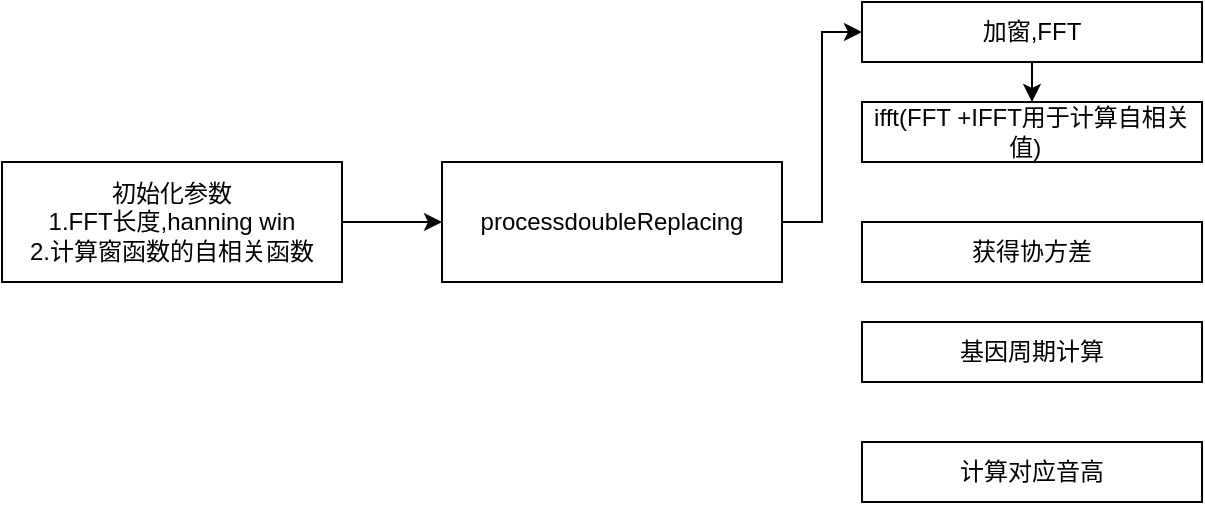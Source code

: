 <mxfile version="21.6.1" type="github" pages="14">
  <diagram id="kkD3DAtJM7HVsTNz0dZf" name="Page-1">
    <mxGraphModel dx="1767" dy="795" grid="0" gridSize="10" guides="1" tooltips="1" connect="1" arrows="1" fold="1" page="0" pageScale="1" pageWidth="827" pageHeight="1169" math="0" shadow="0">
      <root>
        <mxCell id="0" />
        <mxCell id="1" parent="0" />
        <mxCell id="PSYy0BdtF7eyZeEW6JMT-3" value="" style="edgeStyle=orthogonalEdgeStyle;rounded=0;orthogonalLoop=1;jettySize=auto;html=1;" parent="1" source="PSYy0BdtF7eyZeEW6JMT-1" target="PSYy0BdtF7eyZeEW6JMT-2" edge="1">
          <mxGeometry relative="1" as="geometry" />
        </mxCell>
        <mxCell id="PSYy0BdtF7eyZeEW6JMT-1" value="初始化参数&lt;br&gt;1.FFT长度,hanning win&lt;br&gt;2.计算窗函数的自相关函数" style="rounded=0;whiteSpace=wrap;html=1;" parent="1" vertex="1">
          <mxGeometry x="-150" y="170" width="170" height="60" as="geometry" />
        </mxCell>
        <mxCell id="PSYy0BdtF7eyZeEW6JMT-6" style="edgeStyle=orthogonalEdgeStyle;rounded=0;orthogonalLoop=1;jettySize=auto;html=1;entryX=0;entryY=0.5;entryDx=0;entryDy=0;" parent="1" source="PSYy0BdtF7eyZeEW6JMT-2" target="PSYy0BdtF7eyZeEW6JMT-5" edge="1">
          <mxGeometry relative="1" as="geometry" />
        </mxCell>
        <mxCell id="PSYy0BdtF7eyZeEW6JMT-2" value="processdoubleReplacing" style="rounded=0;whiteSpace=wrap;html=1;" parent="1" vertex="1">
          <mxGeometry x="70" y="170" width="170" height="60" as="geometry" />
        </mxCell>
        <mxCell id="PSYy0BdtF7eyZeEW6JMT-8" value="" style="edgeStyle=orthogonalEdgeStyle;rounded=0;orthogonalLoop=1;jettySize=auto;html=1;" parent="1" source="PSYy0BdtF7eyZeEW6JMT-5" target="PSYy0BdtF7eyZeEW6JMT-7" edge="1">
          <mxGeometry relative="1" as="geometry" />
        </mxCell>
        <mxCell id="PSYy0BdtF7eyZeEW6JMT-5" value="加窗,FFT" style="rounded=0;whiteSpace=wrap;html=1;" parent="1" vertex="1">
          <mxGeometry x="280" y="90" width="170" height="30" as="geometry" />
        </mxCell>
        <mxCell id="PSYy0BdtF7eyZeEW6JMT-7" value="ifft(FFT +IFFT用于计算自相关值)&amp;nbsp;&amp;nbsp;" style="rounded=0;whiteSpace=wrap;html=1;" parent="1" vertex="1">
          <mxGeometry x="280" y="140" width="170" height="30" as="geometry" />
        </mxCell>
        <mxCell id="PSYy0BdtF7eyZeEW6JMT-9" value="获得协方差" style="rounded=0;whiteSpace=wrap;html=1;" parent="1" vertex="1">
          <mxGeometry x="280" y="200" width="170" height="30" as="geometry" />
        </mxCell>
        <mxCell id="PSYy0BdtF7eyZeEW6JMT-10" value="基因周期计算" style="rounded=0;whiteSpace=wrap;html=1;" parent="1" vertex="1">
          <mxGeometry x="280" y="250" width="170" height="30" as="geometry" />
        </mxCell>
        <mxCell id="PSYy0BdtF7eyZeEW6JMT-11" value="计算对应音高" style="rounded=0;whiteSpace=wrap;html=1;" parent="1" vertex="1">
          <mxGeometry x="280" y="310" width="170" height="30" as="geometry" />
        </mxCell>
      </root>
    </mxGraphModel>
  </diagram>
  <diagram id="joz1hpjMqg_so4t6QTWd" name="K歌本">
    <mxGraphModel dx="2087" dy="531" grid="1" gridSize="10" guides="1" tooltips="1" connect="1" arrows="1" fold="1" page="1" pageScale="1" pageWidth="827" pageHeight="1169" math="0" shadow="0">
      <root>
        <mxCell id="WRoj6qCSo3bhHX2vjdfI-0" />
        <mxCell id="WRoj6qCSo3bhHX2vjdfI-1" parent="WRoj6qCSo3bhHX2vjdfI-0" />
        <mxCell id="WRoj6qCSo3bhHX2vjdfI-21" style="edgeStyle=orthogonalEdgeStyle;rounded=0;orthogonalLoop=1;jettySize=auto;html=1;entryX=0;entryY=0.5;entryDx=0;entryDy=0;" parent="WRoj6qCSo3bhHX2vjdfI-1" source="WRoj6qCSo3bhHX2vjdfI-2" target="WRoj6qCSo3bhHX2vjdfI-3" edge="1">
          <mxGeometry relative="1" as="geometry" />
        </mxCell>
        <mxCell id="WRoj6qCSo3bhHX2vjdfI-22" style="edgeStyle=orthogonalEdgeStyle;rounded=0;orthogonalLoop=1;jettySize=auto;html=1;entryX=0;entryY=0.5;entryDx=0;entryDy=0;" parent="WRoj6qCSo3bhHX2vjdfI-1" source="WRoj6qCSo3bhHX2vjdfI-2" target="WRoj6qCSo3bhHX2vjdfI-4" edge="1">
          <mxGeometry relative="1" as="geometry" />
        </mxCell>
        <mxCell id="WRoj6qCSo3bhHX2vjdfI-2" value="K歌本" style="rounded=0;whiteSpace=wrap;html=1;" parent="WRoj6qCSo3bhHX2vjdfI-1" vertex="1">
          <mxGeometry x="-180" y="330" width="120" height="30" as="geometry" />
        </mxCell>
        <mxCell id="WRoj6qCSo3bhHX2vjdfI-23" style="edgeStyle=orthogonalEdgeStyle;rounded=0;orthogonalLoop=1;jettySize=auto;html=1;entryX=0;entryY=0.5;entryDx=0;entryDy=0;" parent="WRoj6qCSo3bhHX2vjdfI-1" source="WRoj6qCSo3bhHX2vjdfI-3" target="WRoj6qCSo3bhHX2vjdfI-8" edge="1">
          <mxGeometry relative="1" as="geometry" />
        </mxCell>
        <mxCell id="WRoj6qCSo3bhHX2vjdfI-24" style="edgeStyle=orthogonalEdgeStyle;rounded=0;orthogonalLoop=1;jettySize=auto;html=1;entryX=0;entryY=0.5;entryDx=0;entryDy=0;" parent="WRoj6qCSo3bhHX2vjdfI-1" source="WRoj6qCSo3bhHX2vjdfI-3" target="WRoj6qCSo3bhHX2vjdfI-5" edge="1">
          <mxGeometry relative="1" as="geometry" />
        </mxCell>
        <mxCell id="WRoj6qCSo3bhHX2vjdfI-25" style="edgeStyle=orthogonalEdgeStyle;rounded=0;orthogonalLoop=1;jettySize=auto;html=1;" parent="WRoj6qCSo3bhHX2vjdfI-1" source="WRoj6qCSo3bhHX2vjdfI-3" target="WRoj6qCSo3bhHX2vjdfI-6" edge="1">
          <mxGeometry relative="1" as="geometry" />
        </mxCell>
        <mxCell id="WRoj6qCSo3bhHX2vjdfI-26" style="edgeStyle=orthogonalEdgeStyle;rounded=0;orthogonalLoop=1;jettySize=auto;html=1;entryX=0;entryY=0.5;entryDx=0;entryDy=0;" parent="WRoj6qCSo3bhHX2vjdfI-1" source="WRoj6qCSo3bhHX2vjdfI-3" target="WRoj6qCSo3bhHX2vjdfI-7" edge="1">
          <mxGeometry relative="1" as="geometry" />
        </mxCell>
        <mxCell id="WRoj6qCSo3bhHX2vjdfI-3" value="儿童K歌本" style="rounded=0;whiteSpace=wrap;html=1;" parent="WRoj6qCSo3bhHX2vjdfI-1" vertex="1">
          <mxGeometry y="270" width="120" height="30" as="geometry" />
        </mxCell>
        <mxCell id="WRoj6qCSo3bhHX2vjdfI-4" value="成人K歌本" style="rounded=0;whiteSpace=wrap;html=1;" parent="WRoj6qCSo3bhHX2vjdfI-1" vertex="1">
          <mxGeometry y="380" width="120" height="30" as="geometry" />
        </mxCell>
        <mxCell id="WRoj6qCSo3bhHX2vjdfI-5" value="按键特殊音效" style="rounded=0;whiteSpace=wrap;html=1;" parent="WRoj6qCSo3bhHX2vjdfI-1" vertex="1">
          <mxGeometry x="160" y="190" width="120" height="30" as="geometry" />
        </mxCell>
        <mxCell id="WRoj6qCSo3bhHX2vjdfI-6" value="教学" style="rounded=0;whiteSpace=wrap;html=1;" parent="WRoj6qCSo3bhHX2vjdfI-1" vertex="1">
          <mxGeometry x="160" y="260" width="120" height="30" as="geometry" />
        </mxCell>
        <mxCell id="WRoj6qCSo3bhHX2vjdfI-7" value="权限设置" style="rounded=0;whiteSpace=wrap;html=1;" parent="WRoj6qCSo3bhHX2vjdfI-1" vertex="1">
          <mxGeometry x="160" y="330" width="120" height="30" as="geometry" />
        </mxCell>
        <mxCell id="WRoj6qCSo3bhHX2vjdfI-8" value="录音美化" style="rounded=0;whiteSpace=wrap;html=1;" parent="WRoj6qCSo3bhHX2vjdfI-1" vertex="1">
          <mxGeometry x="160" y="130" width="120" height="30" as="geometry" />
        </mxCell>
        <mxCell id="WRoj6qCSo3bhHX2vjdfI-9" value="权限设置" style="rounded=0;whiteSpace=wrap;html=1;" parent="WRoj6qCSo3bhHX2vjdfI-1" vertex="1">
          <mxGeometry x="160" y="400" width="120" height="30" as="geometry" />
        </mxCell>
        <mxCell id="WRoj6qCSo3bhHX2vjdfI-20" value="" style="edgeStyle=orthogonalEdgeStyle;rounded=0;orthogonalLoop=1;jettySize=auto;html=1;entryX=0;entryY=0.5;entryDx=0;entryDy=0;" parent="WRoj6qCSo3bhHX2vjdfI-1" source="WRoj6qCSo3bhHX2vjdfI-10" target="WRoj6qCSo3bhHX2vjdfI-11" edge="1">
          <mxGeometry relative="1" as="geometry" />
        </mxCell>
        <mxCell id="WRoj6qCSo3bhHX2vjdfI-30" style="edgeStyle=orthogonalEdgeStyle;rounded=0;orthogonalLoop=1;jettySize=auto;html=1;entryX=0;entryY=0.5;entryDx=0;entryDy=0;" parent="WRoj6qCSo3bhHX2vjdfI-1" source="WRoj6qCSo3bhHX2vjdfI-10" target="WRoj6qCSo3bhHX2vjdfI-27" edge="1">
          <mxGeometry relative="1" as="geometry" />
        </mxCell>
        <mxCell id="WRoj6qCSo3bhHX2vjdfI-31" style="edgeStyle=orthogonalEdgeStyle;rounded=0;orthogonalLoop=1;jettySize=auto;html=1;entryX=0;entryY=0.5;entryDx=0;entryDy=0;" parent="WRoj6qCSo3bhHX2vjdfI-1" source="WRoj6qCSo3bhHX2vjdfI-10" target="WRoj6qCSo3bhHX2vjdfI-28" edge="1">
          <mxGeometry relative="1" as="geometry" />
        </mxCell>
        <mxCell id="WRoj6qCSo3bhHX2vjdfI-32" style="edgeStyle=orthogonalEdgeStyle;rounded=0;orthogonalLoop=1;jettySize=auto;html=1;entryX=0;entryY=0.5;entryDx=0;entryDy=0;" parent="WRoj6qCSo3bhHX2vjdfI-1" source="WRoj6qCSo3bhHX2vjdfI-10" target="WRoj6qCSo3bhHX2vjdfI-29" edge="1">
          <mxGeometry relative="1" as="geometry" />
        </mxCell>
        <mxCell id="WRoj6qCSo3bhHX2vjdfI-10" value="服务器联网" style="rounded=0;whiteSpace=wrap;html=1;" parent="WRoj6qCSo3bhHX2vjdfI-1" vertex="1">
          <mxGeometry x="-240" y="750" width="120" height="30" as="geometry" />
        </mxCell>
        <mxCell id="WRoj6qCSo3bhHX2vjdfI-19" value="" style="edgeStyle=orthogonalEdgeStyle;rounded=0;orthogonalLoop=1;jettySize=auto;html=1;" parent="WRoj6qCSo3bhHX2vjdfI-1" source="WRoj6qCSo3bhHX2vjdfI-11" target="WRoj6qCSo3bhHX2vjdfI-12" edge="1">
          <mxGeometry relative="1" as="geometry" />
        </mxCell>
        <mxCell id="WRoj6qCSo3bhHX2vjdfI-11" value="Ai教学模式" style="rounded=0;whiteSpace=wrap;html=1;" parent="WRoj6qCSo3bhHX2vjdfI-1" vertex="1">
          <mxGeometry y="555" width="120" height="30" as="geometry" />
        </mxCell>
        <mxCell id="WRoj6qCSo3bhHX2vjdfI-16" style="edgeStyle=orthogonalEdgeStyle;rounded=0;orthogonalLoop=1;jettySize=auto;html=1;entryX=0;entryY=0.5;entryDx=0;entryDy=0;" parent="WRoj6qCSo3bhHX2vjdfI-1" source="WRoj6qCSo3bhHX2vjdfI-12" target="WRoj6qCSo3bhHX2vjdfI-13" edge="1">
          <mxGeometry relative="1" as="geometry" />
        </mxCell>
        <mxCell id="WRoj6qCSo3bhHX2vjdfI-17" value="" style="edgeStyle=orthogonalEdgeStyle;rounded=0;orthogonalLoop=1;jettySize=auto;html=1;" parent="WRoj6qCSo3bhHX2vjdfI-1" source="WRoj6qCSo3bhHX2vjdfI-12" target="WRoj6qCSo3bhHX2vjdfI-14" edge="1">
          <mxGeometry relative="1" as="geometry" />
        </mxCell>
        <mxCell id="WRoj6qCSo3bhHX2vjdfI-18" style="edgeStyle=orthogonalEdgeStyle;rounded=0;orthogonalLoop=1;jettySize=auto;html=1;entryX=0;entryY=0.5;entryDx=0;entryDy=0;" parent="WRoj6qCSo3bhHX2vjdfI-1" source="WRoj6qCSo3bhHX2vjdfI-12" target="WRoj6qCSo3bhHX2vjdfI-15" edge="1">
          <mxGeometry relative="1" as="geometry" />
        </mxCell>
        <mxCell id="WRoj6qCSo3bhHX2vjdfI-12" value="老师" style="rounded=0;whiteSpace=wrap;html=1;" parent="WRoj6qCSo3bhHX2vjdfI-1" vertex="1">
          <mxGeometry x="160" y="555" width="120" height="30" as="geometry" />
        </mxCell>
        <mxCell id="WRoj6qCSo3bhHX2vjdfI-13" value="学生" style="rounded=0;whiteSpace=wrap;html=1;" parent="WRoj6qCSo3bhHX2vjdfI-1" vertex="1">
          <mxGeometry x="320" y="500" width="120" height="30" as="geometry" />
        </mxCell>
        <mxCell id="WRoj6qCSo3bhHX2vjdfI-14" value="学生" style="rounded=0;whiteSpace=wrap;html=1;" parent="WRoj6qCSo3bhHX2vjdfI-1" vertex="1">
          <mxGeometry x="320" y="555" width="120" height="30" as="geometry" />
        </mxCell>
        <mxCell id="WRoj6qCSo3bhHX2vjdfI-15" value="学生" style="rounded=0;whiteSpace=wrap;html=1;" parent="WRoj6qCSo3bhHX2vjdfI-1" vertex="1">
          <mxGeometry x="320" y="630" width="120" height="30" as="geometry" />
        </mxCell>
        <mxCell id="WRoj6qCSo3bhHX2vjdfI-38" style="edgeStyle=orthogonalEdgeStyle;rounded=0;orthogonalLoop=1;jettySize=auto;html=1;entryX=0;entryY=0.5;entryDx=0;entryDy=0;" parent="WRoj6qCSo3bhHX2vjdfI-1" source="WRoj6qCSo3bhHX2vjdfI-27" target="WRoj6qCSo3bhHX2vjdfI-33" edge="1">
          <mxGeometry relative="1" as="geometry">
            <Array as="points">
              <mxPoint x="140" y="725" />
              <mxPoint x="140" y="705" />
            </Array>
          </mxGeometry>
        </mxCell>
        <mxCell id="WRoj6qCSo3bhHX2vjdfI-27" value="成人模式" style="rounded=0;whiteSpace=wrap;html=1;" parent="WRoj6qCSo3bhHX2vjdfI-1" vertex="1">
          <mxGeometry y="710" width="120" height="30" as="geometry" />
        </mxCell>
        <mxCell id="WRoj6qCSo3bhHX2vjdfI-28" value="儿童模式" style="rounded=0;whiteSpace=wrap;html=1;" parent="WRoj6qCSo3bhHX2vjdfI-1" vertex="1">
          <mxGeometry y="790" width="120" height="30" as="geometry" />
        </mxCell>
        <mxCell id="WRoj6qCSo3bhHX2vjdfI-29" value="老年人模式" style="rounded=0;whiteSpace=wrap;html=1;" parent="WRoj6qCSo3bhHX2vjdfI-1" vertex="1">
          <mxGeometry y="860" width="120" height="30" as="geometry" />
        </mxCell>
        <mxCell id="WRoj6qCSo3bhHX2vjdfI-33" value="广场舞" style="rounded=0;whiteSpace=wrap;html=1;" parent="WRoj6qCSo3bhHX2vjdfI-1" vertex="1">
          <mxGeometry x="150" y="690" width="120" height="30" as="geometry" />
        </mxCell>
        <mxCell id="WRoj6qCSo3bhHX2vjdfI-34" value="健身房" style="rounded=0;whiteSpace=wrap;html=1;" parent="WRoj6qCSo3bhHX2vjdfI-1" vertex="1">
          <mxGeometry x="150" y="740" width="120" height="30" as="geometry" />
        </mxCell>
        <mxCell id="WRoj6qCSo3bhHX2vjdfI-35" value="儿童教学" style="rounded=0;whiteSpace=wrap;html=1;" parent="WRoj6qCSo3bhHX2vjdfI-1" vertex="1">
          <mxGeometry x="150" y="790" width="120" height="30" as="geometry" />
        </mxCell>
        <mxCell id="WRoj6qCSo3bhHX2vjdfI-36" value="古诗" style="rounded=0;whiteSpace=wrap;html=1;" parent="WRoj6qCSo3bhHX2vjdfI-1" vertex="1">
          <mxGeometry x="300" y="790" width="120" height="30" as="geometry" />
        </mxCell>
        <mxCell id="WRoj6qCSo3bhHX2vjdfI-37" value="儿歌" style="rounded=0;whiteSpace=wrap;html=1;" parent="WRoj6qCSo3bhHX2vjdfI-1" vertex="1">
          <mxGeometry x="300" y="840" width="120" height="30" as="geometry" />
        </mxCell>
      </root>
    </mxGraphModel>
  </diagram>
  <diagram id="unYAWttAkvxRFwjbeeRg" name="Ｅ5+商业版发明专利">
    <mxGraphModel dx="2087" dy="531" grid="1" gridSize="10" guides="1" tooltips="1" connect="1" arrows="1" fold="1" page="1" pageScale="1" pageWidth="827" pageHeight="1169" math="0" shadow="0">
      <root>
        <mxCell id="0" />
        <mxCell id="1" parent="0" />
        <mxCell id="gd2DpkUwBiJSfhkyVAqr-2" value="" style="edgeStyle=orthogonalEdgeStyle;rounded=0;orthogonalLoop=1;jettySize=auto;html=1;" parent="1" source="TZywXHAaE637aZOiwK59-1" target="gd2DpkUwBiJSfhkyVAqr-1" edge="1">
          <mxGeometry relative="1" as="geometry" />
        </mxCell>
        <mxCell id="gd2DpkUwBiJSfhkyVAqr-10" value="" style="edgeStyle=orthogonalEdgeStyle;rounded=0;orthogonalLoop=1;jettySize=auto;html=1;" parent="1" source="TZywXHAaE637aZOiwK59-1" target="gd2DpkUwBiJSfhkyVAqr-9" edge="1">
          <mxGeometry relative="1" as="geometry" />
        </mxCell>
        <mxCell id="TZywXHAaE637aZOiwK59-1" value="账户登陆" style="rounded=0;whiteSpace=wrap;html=1;" parent="1" vertex="1">
          <mxGeometry x="-30" y="240" width="120" height="30" as="geometry" />
        </mxCell>
        <mxCell id="TZywXHAaE637aZOiwK59-15" value="" style="edgeStyle=orthogonalEdgeStyle;rounded=0;orthogonalLoop=1;jettySize=auto;html=1;" parent="1" source="TZywXHAaE637aZOiwK59-3" target="TZywXHAaE637aZOiwK59-13" edge="1">
          <mxGeometry relative="1" as="geometry" />
        </mxCell>
        <mxCell id="rZYG3Z1BRA6k-2UETGzk-10" value="" style="edgeStyle=orthogonalEdgeStyle;rounded=0;orthogonalLoop=1;jettySize=auto;html=1;" parent="1" source="TZywXHAaE637aZOiwK59-3" target="TZywXHAaE637aZOiwK59-23" edge="1">
          <mxGeometry relative="1" as="geometry" />
        </mxCell>
        <mxCell id="TZywXHAaE637aZOiwK59-3" value="耳机频响曲线校正" style="rounded=0;whiteSpace=wrap;html=1;" parent="1" vertex="1">
          <mxGeometry x="130" y="180" width="120" height="30" as="geometry" />
        </mxCell>
        <mxCell id="TZywXHAaE637aZOiwK59-11" value="" style="edgeStyle=orthogonalEdgeStyle;rounded=0;orthogonalLoop=1;jettySize=auto;html=1;" parent="1" source="TZywXHAaE637aZOiwK59-4" target="TZywXHAaE637aZOiwK59-1" edge="1">
          <mxGeometry relative="1" as="geometry" />
        </mxCell>
        <mxCell id="TZywXHAaE637aZOiwK59-4" value="服务器管理" style="rounded=0;whiteSpace=wrap;html=1;" parent="1" vertex="1">
          <mxGeometry x="-200" y="240" width="120" height="30" as="geometry" />
        </mxCell>
        <mxCell id="gd2DpkUwBiJSfhkyVAqr-35" style="edgeStyle=orthogonalEdgeStyle;rounded=0;orthogonalLoop=1;jettySize=auto;html=1;" parent="1" source="TZywXHAaE637aZOiwK59-5" target="gd2DpkUwBiJSfhkyVAqr-7" edge="1">
          <mxGeometry relative="1" as="geometry" />
        </mxCell>
        <mxCell id="TZywXHAaE637aZOiwK59-5" value="发送测试信号" style="rounded=0;whiteSpace=wrap;html=1;" parent="1" vertex="1">
          <mxGeometry x="294" y="110" width="120" height="30" as="geometry" />
        </mxCell>
        <mxCell id="gd2DpkUwBiJSfhkyVAqr-8" value="" style="edgeStyle=orthogonalEdgeStyle;rounded=0;orthogonalLoop=1;jettySize=auto;html=1;" parent="1" source="TZywXHAaE637aZOiwK59-13" target="gd2DpkUwBiJSfhkyVAqr-7" edge="1">
          <mxGeometry relative="1" as="geometry" />
        </mxCell>
        <mxCell id="TZywXHAaE637aZOiwK59-13" value="&amp;nbsp; 耳机自带测试麦克风" style="rounded=0;whiteSpace=wrap;html=1;" parent="1" vertex="1">
          <mxGeometry x="294" y="180" width="120" height="30" as="geometry" />
        </mxCell>
        <mxCell id="TZywXHAaE637aZOiwK59-19" value="人脸识别" style="rounded=0;whiteSpace=wrap;html=1;" parent="1" vertex="1">
          <mxGeometry x="-168" y="390" width="120" height="30" as="geometry" />
        </mxCell>
        <mxCell id="gd2DpkUwBiJSfhkyVAqr-39" style="edgeStyle=orthogonalEdgeStyle;rounded=0;orthogonalLoop=1;jettySize=auto;html=1;entryX=0.5;entryY=0;entryDx=0;entryDy=0;exitX=0.5;exitY=1;exitDx=0;exitDy=0;" parent="1" source="TZywXHAaE637aZOiwK59-3" target="gd2DpkUwBiJSfhkyVAqr-38" edge="1">
          <mxGeometry relative="1" as="geometry" />
        </mxCell>
        <mxCell id="TZywXHAaE637aZOiwK59-23" value="智能计算搜索最佳均衡参数" style="rounded=0;whiteSpace=wrap;html=1;" parent="1" vertex="1">
          <mxGeometry x="115" y="247" width="150" height="30" as="geometry" />
        </mxCell>
        <mxCell id="gd2DpkUwBiJSfhkyVAqr-6" style="edgeStyle=orthogonalEdgeStyle;rounded=0;orthogonalLoop=1;jettySize=auto;html=1;" parent="1" source="f-CPv5Htc4WrKsKbc3Rf-1" target="TZywXHAaE637aZOiwK59-5" edge="1">
          <mxGeometry relative="1" as="geometry" />
        </mxCell>
        <mxCell id="f-CPv5Htc4WrKsKbc3Rf-1" value="扬声器" style="rounded=0;whiteSpace=wrap;html=1;" parent="1" vertex="1">
          <mxGeometry x="130" y="110" width="120" height="30" as="geometry" />
        </mxCell>
        <mxCell id="gd2DpkUwBiJSfhkyVAqr-3" style="edgeStyle=orthogonalEdgeStyle;rounded=0;orthogonalLoop=1;jettySize=auto;html=1;entryX=0;entryY=0.5;entryDx=0;entryDy=0;" parent="1" source="gd2DpkUwBiJSfhkyVAqr-1" target="TZywXHAaE637aZOiwK59-3" edge="1">
          <mxGeometry relative="1" as="geometry" />
        </mxCell>
        <mxCell id="gd2DpkUwBiJSfhkyVAqr-4" value="" style="edgeStyle=orthogonalEdgeStyle;rounded=0;orthogonalLoop=1;jettySize=auto;html=1;entryX=0;entryY=0.5;entryDx=0;entryDy=0;" parent="1" source="gd2DpkUwBiJSfhkyVAqr-1" target="f-CPv5Htc4WrKsKbc3Rf-1" edge="1">
          <mxGeometry relative="1" as="geometry" />
        </mxCell>
        <mxCell id="gd2DpkUwBiJSfhkyVAqr-14" value="" style="edgeStyle=orthogonalEdgeStyle;rounded=0;orthogonalLoop=1;jettySize=auto;html=1;" parent="1" source="gd2DpkUwBiJSfhkyVAqr-1" target="gd2DpkUwBiJSfhkyVAqr-13" edge="1">
          <mxGeometry relative="1" as="geometry" />
        </mxCell>
        <mxCell id="gd2DpkUwBiJSfhkyVAqr-1" value="声场管理系统终端" style="rounded=0;whiteSpace=wrap;html=1;" parent="1" vertex="1">
          <mxGeometry x="-30" y="150" width="120" height="30" as="geometry" />
        </mxCell>
        <mxCell id="gd2DpkUwBiJSfhkyVAqr-7" value="拾取每个扬声器的信号" style="rounded=0;whiteSpace=wrap;html=1;" parent="1" vertex="1">
          <mxGeometry x="450" y="180" width="140" height="30" as="geometry" />
        </mxCell>
        <mxCell id="gd2DpkUwBiJSfhkyVAqr-11" style="edgeStyle=orthogonalEdgeStyle;rounded=0;orthogonalLoop=1;jettySize=auto;html=1;entryX=0.5;entryY=0;entryDx=0;entryDy=0;exitX=0.5;exitY=1;exitDx=0;exitDy=0;" parent="1" source="gd2DpkUwBiJSfhkyVAqr-9" target="TZywXHAaE637aZOiwK59-19" edge="1">
          <mxGeometry relative="1" as="geometry" />
        </mxCell>
        <mxCell id="gd2DpkUwBiJSfhkyVAqr-37" style="edgeStyle=orthogonalEdgeStyle;rounded=0;orthogonalLoop=1;jettySize=auto;html=1;entryX=0.383;entryY=-0.1;entryDx=0;entryDy=0;entryPerimeter=0;exitX=0.5;exitY=1;exitDx=0;exitDy=0;" parent="1" source="gd2DpkUwBiJSfhkyVAqr-9" target="gd2DpkUwBiJSfhkyVAqr-36" edge="1">
          <mxGeometry relative="1" as="geometry" />
        </mxCell>
        <mxCell id="gd2DpkUwBiJSfhkyVAqr-41" style="edgeStyle=orthogonalEdgeStyle;rounded=0;orthogonalLoop=1;jettySize=auto;html=1;entryX=0.5;entryY=0;entryDx=0;entryDy=0;exitX=0.5;exitY=1;exitDx=0;exitDy=0;" parent="1" source="gd2DpkUwBiJSfhkyVAqr-9" target="gd2DpkUwBiJSfhkyVAqr-40" edge="1">
          <mxGeometry relative="1" as="geometry" />
        </mxCell>
        <mxCell id="gd2DpkUwBiJSfhkyVAqr-9" value="身份识别" style="rounded=0;whiteSpace=wrap;html=1;" parent="1" vertex="1">
          <mxGeometry x="-30" y="300" width="120" height="30" as="geometry" />
        </mxCell>
        <mxCell id="gd2DpkUwBiJSfhkyVAqr-15" value="" style="edgeStyle=orthogonalEdgeStyle;rounded=0;orthogonalLoop=1;jettySize=auto;html=1;" parent="1" source="gd2DpkUwBiJSfhkyVAqr-13" target="TZywXHAaE637aZOiwK59-4" edge="1">
          <mxGeometry relative="1" as="geometry" />
        </mxCell>
        <mxCell id="gd2DpkUwBiJSfhkyVAqr-13" value="个性化曲库自动校准" style="rounded=0;whiteSpace=wrap;html=1;" parent="1" vertex="1">
          <mxGeometry x="-200" y="150" width="120" height="30" as="geometry" />
        </mxCell>
        <mxCell id="gd2DpkUwBiJSfhkyVAqr-29" value="游戏防沉迷" style="rounded=0;whiteSpace=wrap;html=1;" parent="1" vertex="1">
          <mxGeometry x="-30" y="390" width="120" height="30" as="geometry" />
        </mxCell>
        <mxCell id="gd2DpkUwBiJSfhkyVAqr-36" value="扫码绑定成员" style="rounded=0;whiteSpace=wrap;html=1;" parent="1" vertex="1">
          <mxGeometry x="100" y="390" width="120" height="30" as="geometry" />
        </mxCell>
        <mxCell id="gd2DpkUwBiJSfhkyVAqr-38" value="人工均衡器修正" style="rounded=0;whiteSpace=wrap;html=1;" parent="1" vertex="1">
          <mxGeometry x="294" y="251" width="150" height="30" as="geometry" />
        </mxCell>
        <mxCell id="gd2DpkUwBiJSfhkyVAqr-43" value="" style="edgeStyle=orthogonalEdgeStyle;rounded=0;orthogonalLoop=1;jettySize=auto;html=1;" parent="1" source="gd2DpkUwBiJSfhkyVAqr-40" target="gd2DpkUwBiJSfhkyVAqr-42" edge="1">
          <mxGeometry relative="1" as="geometry" />
        </mxCell>
        <mxCell id="gd2DpkUwBiJSfhkyVAqr-40" value="人体骨骼识别" style="rounded=0;whiteSpace=wrap;html=1;" parent="1" vertex="1">
          <mxGeometry x="250" y="390" width="120" height="30" as="geometry" />
        </mxCell>
        <mxCell id="gd2DpkUwBiJSfhkyVAqr-42" value="非成员用户查找最优频响曲线" style="rounded=0;whiteSpace=wrap;html=1;" parent="1" vertex="1">
          <mxGeometry x="250" y="460" width="120" height="30" as="geometry" />
        </mxCell>
        <mxCell id="fXAaF34bLaOHxklqG5r2-35" style="edgeStyle=orthogonalEdgeStyle;rounded=0;orthogonalLoop=1;jettySize=auto;html=1;entryX=0;entryY=0.5;entryDx=0;entryDy=0;" parent="1" source="fXAaF34bLaOHxklqG5r2-2" target="fXAaF34bLaOHxklqG5r2-3" edge="1">
          <mxGeometry relative="1" as="geometry" />
        </mxCell>
        <mxCell id="fXAaF34bLaOHxklqG5r2-36" style="edgeStyle=orthogonalEdgeStyle;rounded=0;orthogonalLoop=1;jettySize=auto;html=1;entryX=0;entryY=0.5;entryDx=0;entryDy=0;" parent="1" source="fXAaF34bLaOHxklqG5r2-2" target="fXAaF34bLaOHxklqG5r2-33" edge="1">
          <mxGeometry relative="1" as="geometry" />
        </mxCell>
        <mxCell id="fXAaF34bLaOHxklqG5r2-2" value="图像识别技术" style="rounded=0;whiteSpace=wrap;html=1;" parent="1" vertex="1">
          <mxGeometry x="-340" y="800" width="120" height="30" as="geometry" />
        </mxCell>
        <mxCell id="fXAaF34bLaOHxklqG5r2-37" style="edgeStyle=orthogonalEdgeStyle;rounded=0;orthogonalLoop=1;jettySize=auto;html=1;entryX=0;entryY=0.5;entryDx=0;entryDy=0;" parent="1" source="fXAaF34bLaOHxklqG5r2-3" target="fXAaF34bLaOHxklqG5r2-34" edge="1">
          <mxGeometry relative="1" as="geometry" />
        </mxCell>
        <mxCell id="fXAaF34bLaOHxklqG5r2-3" value="人脸特征分析" style="rounded=0;whiteSpace=wrap;html=1;" parent="1" vertex="1">
          <mxGeometry x="-160" y="750" width="120" height="30" as="geometry" />
        </mxCell>
        <mxCell id="fXAaF34bLaOHxklqG5r2-46" style="edgeStyle=orthogonalEdgeStyle;rounded=0;orthogonalLoop=1;jettySize=auto;html=1;entryX=0;entryY=0.5;entryDx=0;entryDy=0;" parent="1" source="fXAaF34bLaOHxklqG5r2-5" target="fXAaF34bLaOHxklqG5r2-45" edge="1">
          <mxGeometry relative="1" as="geometry" />
        </mxCell>
        <mxCell id="fXAaF34bLaOHxklqG5r2-5" value="五官" style="rounded=0;whiteSpace=wrap;html=1;" parent="1" vertex="1">
          <mxGeometry x="160" y="720" width="120" height="30" as="geometry" />
        </mxCell>
        <mxCell id="fXAaF34bLaOHxklqG5r2-47" style="edgeStyle=orthogonalEdgeStyle;rounded=0;orthogonalLoop=1;jettySize=auto;html=1;entryX=0;entryY=0.5;entryDx=0;entryDy=0;" parent="1" source="fXAaF34bLaOHxklqG5r2-6" target="fXAaF34bLaOHxklqG5r2-45" edge="1">
          <mxGeometry relative="1" as="geometry" />
        </mxCell>
        <mxCell id="fXAaF34bLaOHxklqG5r2-6" value="脸型" style="rounded=0;whiteSpace=wrap;html=1;" parent="1" vertex="1">
          <mxGeometry x="160" y="790" width="120" height="30" as="geometry" />
        </mxCell>
        <mxCell id="fXAaF34bLaOHxklqG5r2-7" value="边缘检测" style="rounded=0;whiteSpace=wrap;html=1;" parent="1" vertex="1">
          <mxGeometry x="-5" y="690" width="120" height="30" as="geometry" />
        </mxCell>
        <mxCell id="fXAaF34bLaOHxklqG5r2-10" value="麦克风接送信号" style="rounded=0;whiteSpace=wrap;html=1;" parent="1" vertex="1">
          <mxGeometry x="-160" y="990" width="120" height="30" as="geometry" />
        </mxCell>
        <mxCell id="fXAaF34bLaOHxklqG5r2-14" value="" style="edgeStyle=orthogonalEdgeStyle;rounded=0;orthogonalLoop=1;jettySize=auto;html=1;" parent="1" source="fXAaF34bLaOHxklqG5r2-11" target="fXAaF34bLaOHxklqG5r2-10" edge="1">
          <mxGeometry relative="1" as="geometry" />
        </mxCell>
        <mxCell id="fXAaF34bLaOHxklqG5r2-11" value="扬声器播放测试信号" style="rounded=0;whiteSpace=wrap;html=1;" parent="1" vertex="1">
          <mxGeometry x="-160" y="1070" width="120" height="30" as="geometry" />
        </mxCell>
        <mxCell id="fXAaF34bLaOHxklqG5r2-17" value="" style="edgeStyle=orthogonalEdgeStyle;rounded=0;orthogonalLoop=1;jettySize=auto;html=1;" parent="1" source="fXAaF34bLaOHxklqG5r2-12" target="fXAaF34bLaOHxklqG5r2-16" edge="1">
          <mxGeometry relative="1" as="geometry" />
        </mxCell>
        <mxCell id="fXAaF34bLaOHxklqG5r2-12" value="终端发送指令" style="rounded=0;whiteSpace=wrap;html=1;" parent="1" vertex="1">
          <mxGeometry x="-340" y="1030" width="120" height="30" as="geometry" />
        </mxCell>
        <mxCell id="fXAaF34bLaOHxklqG5r2-13" value="" style="endArrow=classic;html=1;rounded=0;exitX=1;exitY=0.5;exitDx=0;exitDy=0;entryX=0;entryY=0.5;entryDx=0;entryDy=0;" parent="1" source="fXAaF34bLaOHxklqG5r2-12" target="fXAaF34bLaOHxklqG5r2-11" edge="1">
          <mxGeometry width="50" height="50" relative="1" as="geometry">
            <mxPoint x="-200" y="1060" as="sourcePoint" />
            <mxPoint x="-80" y="1040" as="targetPoint" />
          </mxGeometry>
        </mxCell>
        <mxCell id="fXAaF34bLaOHxklqG5r2-15" value="" style="endArrow=classic;html=1;rounded=0;exitX=0;exitY=0.5;exitDx=0;exitDy=0;entryX=1;entryY=0.5;entryDx=0;entryDy=0;" parent="1" source="fXAaF34bLaOHxklqG5r2-10" target="fXAaF34bLaOHxklqG5r2-12" edge="1">
          <mxGeometry width="50" height="50" relative="1" as="geometry">
            <mxPoint x="-130" y="1090" as="sourcePoint" />
            <mxPoint x="-80" y="1040" as="targetPoint" />
          </mxGeometry>
        </mxCell>
        <mxCell id="fXAaF34bLaOHxklqG5r2-16" value="频响曲线计算" style="rounded=0;whiteSpace=wrap;html=1;" parent="1" vertex="1">
          <mxGeometry x="-340" y="1120" width="120" height="30" as="geometry" />
        </mxCell>
        <mxCell id="fXAaF34bLaOHxklqG5r2-23" value="" style="edgeStyle=orthogonalEdgeStyle;rounded=0;orthogonalLoop=1;jettySize=auto;html=1;" parent="1" source="fXAaF34bLaOHxklqG5r2-18" target="fXAaF34bLaOHxklqG5r2-21" edge="1">
          <mxGeometry relative="1" as="geometry" />
        </mxCell>
        <mxCell id="fXAaF34bLaOHxklqG5r2-18" value="遗传算法" style="rounded=0;whiteSpace=wrap;html=1;" parent="1" vertex="1">
          <mxGeometry x="170" y="930" width="120" height="30" as="geometry" />
        </mxCell>
        <mxCell id="fXAaF34bLaOHxklqG5r2-29" value="" style="edgeStyle=orthogonalEdgeStyle;rounded=0;orthogonalLoop=1;jettySize=auto;html=1;" parent="1" source="fXAaF34bLaOHxklqG5r2-19" target="fXAaF34bLaOHxklqG5r2-20" edge="1">
          <mxGeometry relative="1" as="geometry" />
        </mxCell>
        <mxCell id="fXAaF34bLaOHxklqG5r2-19" value="交叉算子" style="rounded=0;whiteSpace=wrap;html=1;" parent="1" vertex="1">
          <mxGeometry x="170" y="1040" width="120" height="30" as="geometry" />
        </mxCell>
        <mxCell id="fXAaF34bLaOHxklqG5r2-31" value="" style="edgeStyle=orthogonalEdgeStyle;rounded=0;orthogonalLoop=1;jettySize=auto;html=1;" parent="1" source="fXAaF34bLaOHxklqG5r2-20" target="fXAaF34bLaOHxklqG5r2-22" edge="1">
          <mxGeometry relative="1" as="geometry" />
        </mxCell>
        <mxCell id="fXAaF34bLaOHxklqG5r2-20" value="变异算子" style="rounded=0;whiteSpace=wrap;html=1;" parent="1" vertex="1">
          <mxGeometry x="170" y="1090" width="120" height="30" as="geometry" />
        </mxCell>
        <mxCell id="fXAaF34bLaOHxklqG5r2-27" value="" style="edgeStyle=orthogonalEdgeStyle;rounded=0;orthogonalLoop=1;jettySize=auto;html=1;" parent="1" source="fXAaF34bLaOHxklqG5r2-21" target="fXAaF34bLaOHxklqG5r2-19" edge="1">
          <mxGeometry relative="1" as="geometry" />
        </mxCell>
        <mxCell id="fXAaF34bLaOHxklqG5r2-21" value="目标曲线" style="rounded=0;whiteSpace=wrap;html=1;" parent="1" vertex="1">
          <mxGeometry x="170" y="990" width="120" height="30" as="geometry" />
        </mxCell>
        <mxCell id="fXAaF34bLaOHxklqG5r2-32" style="edgeStyle=orthogonalEdgeStyle;rounded=0;orthogonalLoop=1;jettySize=auto;html=1;entryX=1;entryY=0.5;entryDx=0;entryDy=0;exitX=1;exitY=0.5;exitDx=0;exitDy=0;" parent="1" source="fXAaF34bLaOHxklqG5r2-22" target="fXAaF34bLaOHxklqG5r2-21" edge="1">
          <mxGeometry relative="1" as="geometry" />
        </mxCell>
        <mxCell id="fXAaF34bLaOHxklqG5r2-22" value="协作算子" style="rounded=0;whiteSpace=wrap;html=1;" parent="1" vertex="1">
          <mxGeometry x="170" y="1150" width="120" height="20" as="geometry" />
        </mxCell>
        <mxCell id="fXAaF34bLaOHxklqG5r2-44" value="" style="edgeStyle=orthogonalEdgeStyle;rounded=0;orthogonalLoop=1;jettySize=auto;html=1;" parent="1" source="fXAaF34bLaOHxklqG5r2-33" target="fXAaF34bLaOHxklqG5r2-41" edge="1">
          <mxGeometry relative="1" as="geometry" />
        </mxCell>
        <mxCell id="fXAaF34bLaOHxklqG5r2-33" value="人体骨骼识别" style="rounded=0;whiteSpace=wrap;html=1;" parent="1" vertex="1">
          <mxGeometry x="-160" y="850" width="120" height="30" as="geometry" />
        </mxCell>
        <mxCell id="fXAaF34bLaOHxklqG5r2-38" style="edgeStyle=orthogonalEdgeStyle;rounded=0;orthogonalLoop=1;jettySize=auto;html=1;entryX=0;entryY=0.5;entryDx=0;entryDy=0;" parent="1" source="fXAaF34bLaOHxklqG5r2-34" target="fXAaF34bLaOHxklqG5r2-5" edge="1">
          <mxGeometry relative="1" as="geometry" />
        </mxCell>
        <mxCell id="fXAaF34bLaOHxklqG5r2-39" style="edgeStyle=orthogonalEdgeStyle;rounded=0;orthogonalLoop=1;jettySize=auto;html=1;entryX=0;entryY=0.5;entryDx=0;entryDy=0;" parent="1" source="fXAaF34bLaOHxklqG5r2-34" target="fXAaF34bLaOHxklqG5r2-6" edge="1">
          <mxGeometry relative="1" as="geometry" />
        </mxCell>
        <mxCell id="fXAaF34bLaOHxklqG5r2-40" value="" style="edgeStyle=orthogonalEdgeStyle;rounded=0;orthogonalLoop=1;jettySize=auto;html=1;" parent="1" source="fXAaF34bLaOHxklqG5r2-34" target="fXAaF34bLaOHxklqG5r2-7" edge="1">
          <mxGeometry relative="1" as="geometry" />
        </mxCell>
        <mxCell id="fXAaF34bLaOHxklqG5r2-34" value="背景与人脸分离技术" style="rounded=0;whiteSpace=wrap;html=1;" parent="1" vertex="1">
          <mxGeometry x="-5" y="750" width="120" height="30" as="geometry" />
        </mxCell>
        <mxCell id="fXAaF34bLaOHxklqG5r2-41" value="人体身高匹配" style="rounded=0;whiteSpace=wrap;html=1;" parent="1" vertex="1">
          <mxGeometry x="10" y="850" width="120" height="30" as="geometry" />
        </mxCell>
        <mxCell id="fXAaF34bLaOHxklqG5r2-45" value="卷积神经网络" style="rounded=0;whiteSpace=wrap;html=1;" parent="1" vertex="1">
          <mxGeometry x="340" y="750" width="120" height="30" as="geometry" />
        </mxCell>
        <mxCell id="KNJJcIvno2570UA-79-a-10" value="" style="group" parent="1" vertex="1" connectable="0">
          <mxGeometry x="-430" y="1240" width="90" height="90" as="geometry" />
        </mxCell>
        <mxCell id="KNJJcIvno2570UA-79-a-1" value="" style="whiteSpace=wrap;html=1;aspect=fixed;" parent="KNJJcIvno2570UA-79-a-10" vertex="1">
          <mxGeometry width="30" height="30" as="geometry" />
        </mxCell>
        <mxCell id="KNJJcIvno2570UA-79-a-2" value="" style="whiteSpace=wrap;html=1;aspect=fixed;" parent="KNJJcIvno2570UA-79-a-10" vertex="1">
          <mxGeometry x="30" width="30" height="30" as="geometry" />
        </mxCell>
        <mxCell id="KNJJcIvno2570UA-79-a-3" value="" style="whiteSpace=wrap;html=1;aspect=fixed;" parent="KNJJcIvno2570UA-79-a-10" vertex="1">
          <mxGeometry y="30" width="30" height="30" as="geometry" />
        </mxCell>
        <mxCell id="KNJJcIvno2570UA-79-a-4" value="" style="whiteSpace=wrap;html=1;aspect=fixed;" parent="KNJJcIvno2570UA-79-a-10" vertex="1">
          <mxGeometry x="30" y="30" width="30" height="30" as="geometry" />
        </mxCell>
        <mxCell id="KNJJcIvno2570UA-79-a-5" value="" style="whiteSpace=wrap;html=1;aspect=fixed;" parent="KNJJcIvno2570UA-79-a-10" vertex="1">
          <mxGeometry x="60" width="30" height="30" as="geometry" />
        </mxCell>
        <mxCell id="KNJJcIvno2570UA-79-a-6" value="" style="whiteSpace=wrap;html=1;aspect=fixed;" parent="KNJJcIvno2570UA-79-a-10" vertex="1">
          <mxGeometry x="60" y="30" width="30" height="30" as="geometry" />
        </mxCell>
        <mxCell id="KNJJcIvno2570UA-79-a-7" value="" style="whiteSpace=wrap;html=1;aspect=fixed;" parent="KNJJcIvno2570UA-79-a-10" vertex="1">
          <mxGeometry x="60" y="60" width="30" height="30" as="geometry" />
        </mxCell>
        <mxCell id="KNJJcIvno2570UA-79-a-8" value="" style="whiteSpace=wrap;html=1;aspect=fixed;" parent="KNJJcIvno2570UA-79-a-10" vertex="1">
          <mxGeometry x="30" y="60" width="30" height="30" as="geometry" />
        </mxCell>
        <mxCell id="KNJJcIvno2570UA-79-a-9" value="" style="whiteSpace=wrap;html=1;aspect=fixed;" parent="KNJJcIvno2570UA-79-a-10" vertex="1">
          <mxGeometry y="60" width="30" height="30" as="geometry" />
        </mxCell>
        <mxCell id="KNJJcIvno2570UA-79-a-11" value="" style="group" parent="1" vertex="1" connectable="0">
          <mxGeometry x="-310" y="1240" width="90" height="90" as="geometry" />
        </mxCell>
        <mxCell id="KNJJcIvno2570UA-79-a-12" value="" style="whiteSpace=wrap;html=1;aspect=fixed;" parent="KNJJcIvno2570UA-79-a-11" vertex="1">
          <mxGeometry width="30" height="30" as="geometry" />
        </mxCell>
        <mxCell id="KNJJcIvno2570UA-79-a-13" value="" style="whiteSpace=wrap;html=1;aspect=fixed;" parent="KNJJcIvno2570UA-79-a-11" vertex="1">
          <mxGeometry x="30" width="30" height="30" as="geometry" />
        </mxCell>
        <mxCell id="KNJJcIvno2570UA-79-a-14" value="" style="whiteSpace=wrap;html=1;aspect=fixed;" parent="KNJJcIvno2570UA-79-a-11" vertex="1">
          <mxGeometry y="30" width="30" height="30" as="geometry" />
        </mxCell>
        <mxCell id="KNJJcIvno2570UA-79-a-21" style="edgeStyle=orthogonalEdgeStyle;rounded=0;orthogonalLoop=1;jettySize=auto;html=1;exitX=0.5;exitY=0;exitDx=0;exitDy=0;entryX=0.5;entryY=1;entryDx=0;entryDy=0;" parent="KNJJcIvno2570UA-79-a-11" source="KNJJcIvno2570UA-79-a-15" target="KNJJcIvno2570UA-79-a-16" edge="1">
          <mxGeometry relative="1" as="geometry" />
        </mxCell>
        <mxCell id="KNJJcIvno2570UA-79-a-15" value="" style="whiteSpace=wrap;html=1;aspect=fixed;" parent="KNJJcIvno2570UA-79-a-11" vertex="1">
          <mxGeometry x="30" y="30" width="30" height="30" as="geometry" />
        </mxCell>
        <mxCell id="KNJJcIvno2570UA-79-a-16" value="" style="whiteSpace=wrap;html=1;aspect=fixed;" parent="KNJJcIvno2570UA-79-a-11" vertex="1">
          <mxGeometry x="60" width="30" height="30" as="geometry" />
        </mxCell>
        <mxCell id="KNJJcIvno2570UA-79-a-17" value="" style="whiteSpace=wrap;html=1;aspect=fixed;" parent="KNJJcIvno2570UA-79-a-11" vertex="1">
          <mxGeometry x="60" y="30" width="30" height="30" as="geometry" />
        </mxCell>
        <mxCell id="KNJJcIvno2570UA-79-a-18" value="" style="whiteSpace=wrap;html=1;aspect=fixed;" parent="KNJJcIvno2570UA-79-a-11" vertex="1">
          <mxGeometry x="60" y="60" width="30" height="30" as="geometry" />
        </mxCell>
        <mxCell id="KNJJcIvno2570UA-79-a-19" value="" style="whiteSpace=wrap;html=1;aspect=fixed;" parent="KNJJcIvno2570UA-79-a-11" vertex="1">
          <mxGeometry x="30" y="60" width="30" height="30" as="geometry" />
        </mxCell>
        <mxCell id="KNJJcIvno2570UA-79-a-20" value="" style="whiteSpace=wrap;html=1;aspect=fixed;" parent="KNJJcIvno2570UA-79-a-11" vertex="1">
          <mxGeometry y="60" width="30" height="30" as="geometry" />
        </mxCell>
        <mxCell id="KNJJcIvno2570UA-79-a-22" value="" style="group" parent="1" vertex="1" connectable="0">
          <mxGeometry x="-430" y="1370" width="90" height="90" as="geometry" />
        </mxCell>
        <mxCell id="KNJJcIvno2570UA-79-a-23" value="" style="whiteSpace=wrap;html=1;aspect=fixed;" parent="KNJJcIvno2570UA-79-a-22" vertex="1">
          <mxGeometry width="30" height="30" as="geometry" />
        </mxCell>
        <mxCell id="KNJJcIvno2570UA-79-a-24" value="" style="whiteSpace=wrap;html=1;aspect=fixed;" parent="KNJJcIvno2570UA-79-a-22" vertex="1">
          <mxGeometry x="30" width="30" height="30" as="geometry" />
        </mxCell>
        <mxCell id="KNJJcIvno2570UA-79-a-25" value="" style="whiteSpace=wrap;html=1;aspect=fixed;" parent="KNJJcIvno2570UA-79-a-22" vertex="1">
          <mxGeometry y="30" width="30" height="30" as="geometry" />
        </mxCell>
        <mxCell id="KNJJcIvno2570UA-79-a-26" value="" style="whiteSpace=wrap;html=1;aspect=fixed;" parent="KNJJcIvno2570UA-79-a-22" vertex="1">
          <mxGeometry x="30" y="30" width="30" height="30" as="geometry" />
        </mxCell>
        <mxCell id="KNJJcIvno2570UA-79-a-27" value="" style="whiteSpace=wrap;html=1;aspect=fixed;" parent="KNJJcIvno2570UA-79-a-22" vertex="1">
          <mxGeometry x="60" width="30" height="30" as="geometry" />
        </mxCell>
        <mxCell id="KNJJcIvno2570UA-79-a-28" value="" style="whiteSpace=wrap;html=1;aspect=fixed;" parent="KNJJcIvno2570UA-79-a-22" vertex="1">
          <mxGeometry x="60" y="30" width="30" height="30" as="geometry" />
        </mxCell>
        <mxCell id="KNJJcIvno2570UA-79-a-29" value="" style="whiteSpace=wrap;html=1;aspect=fixed;" parent="KNJJcIvno2570UA-79-a-22" vertex="1">
          <mxGeometry x="60" y="60" width="30" height="30" as="geometry" />
        </mxCell>
        <mxCell id="KNJJcIvno2570UA-79-a-30" value="" style="whiteSpace=wrap;html=1;aspect=fixed;" parent="KNJJcIvno2570UA-79-a-22" vertex="1">
          <mxGeometry x="30" y="60" width="30" height="30" as="geometry" />
        </mxCell>
        <mxCell id="KNJJcIvno2570UA-79-a-31" value="" style="whiteSpace=wrap;html=1;aspect=fixed;" parent="KNJJcIvno2570UA-79-a-22" vertex="1">
          <mxGeometry y="60" width="30" height="30" as="geometry" />
        </mxCell>
        <mxCell id="KNJJcIvno2570UA-79-a-32" value="" style="group" parent="1" vertex="1" connectable="0">
          <mxGeometry x="-310" y="1370" width="90" height="90" as="geometry" />
        </mxCell>
        <mxCell id="KNJJcIvno2570UA-79-a-33" value="" style="whiteSpace=wrap;html=1;aspect=fixed;" parent="KNJJcIvno2570UA-79-a-32" vertex="1">
          <mxGeometry width="30" height="30" as="geometry" />
        </mxCell>
        <mxCell id="KNJJcIvno2570UA-79-a-34" value="" style="whiteSpace=wrap;html=1;aspect=fixed;" parent="KNJJcIvno2570UA-79-a-32" vertex="1">
          <mxGeometry x="30" width="30" height="30" as="geometry" />
        </mxCell>
        <mxCell id="KNJJcIvno2570UA-79-a-35" value="" style="whiteSpace=wrap;html=1;aspect=fixed;" parent="KNJJcIvno2570UA-79-a-32" vertex="1">
          <mxGeometry y="30" width="30" height="30" as="geometry" />
        </mxCell>
        <mxCell id="KNJJcIvno2570UA-79-a-36" value="" style="whiteSpace=wrap;html=1;aspect=fixed;" parent="KNJJcIvno2570UA-79-a-32" vertex="1">
          <mxGeometry x="30" y="30" width="30" height="30" as="geometry" />
        </mxCell>
        <mxCell id="KNJJcIvno2570UA-79-a-37" value="" style="whiteSpace=wrap;html=1;aspect=fixed;" parent="KNJJcIvno2570UA-79-a-32" vertex="1">
          <mxGeometry x="60" width="30" height="30" as="geometry" />
        </mxCell>
        <mxCell id="KNJJcIvno2570UA-79-a-38" value="" style="whiteSpace=wrap;html=1;aspect=fixed;" parent="KNJJcIvno2570UA-79-a-32" vertex="1">
          <mxGeometry x="60" y="30" width="30" height="30" as="geometry" />
        </mxCell>
        <mxCell id="KNJJcIvno2570UA-79-a-39" value="" style="whiteSpace=wrap;html=1;aspect=fixed;" parent="KNJJcIvno2570UA-79-a-32" vertex="1">
          <mxGeometry x="60" y="60" width="30" height="30" as="geometry" />
        </mxCell>
        <mxCell id="KNJJcIvno2570UA-79-a-40" value="" style="whiteSpace=wrap;html=1;aspect=fixed;" parent="KNJJcIvno2570UA-79-a-32" vertex="1">
          <mxGeometry x="30" y="60" width="30" height="30" as="geometry" />
        </mxCell>
        <mxCell id="KNJJcIvno2570UA-79-a-41" value="" style="whiteSpace=wrap;html=1;aspect=fixed;" parent="KNJJcIvno2570UA-79-a-32" vertex="1">
          <mxGeometry y="60" width="30" height="30" as="geometry" />
        </mxCell>
        <mxCell id="KNJJcIvno2570UA-79-a-43" value="" style="group" parent="1" vertex="1" connectable="0">
          <mxGeometry x="-430" y="1540" width="90" height="90" as="geometry" />
        </mxCell>
        <mxCell id="KNJJcIvno2570UA-79-a-44" value="" style="whiteSpace=wrap;html=1;aspect=fixed;" parent="KNJJcIvno2570UA-79-a-43" vertex="1">
          <mxGeometry width="30" height="30" as="geometry" />
        </mxCell>
        <mxCell id="KNJJcIvno2570UA-79-a-45" value="" style="whiteSpace=wrap;html=1;aspect=fixed;" parent="KNJJcIvno2570UA-79-a-43" vertex="1">
          <mxGeometry x="30" width="30" height="30" as="geometry" />
        </mxCell>
        <mxCell id="KNJJcIvno2570UA-79-a-46" value="" style="whiteSpace=wrap;html=1;aspect=fixed;" parent="KNJJcIvno2570UA-79-a-43" vertex="1">
          <mxGeometry y="30" width="30" height="30" as="geometry" />
        </mxCell>
        <mxCell id="KNJJcIvno2570UA-79-a-47" value="" style="whiteSpace=wrap;html=1;aspect=fixed;" parent="KNJJcIvno2570UA-79-a-43" vertex="1">
          <mxGeometry x="30" y="30" width="30" height="30" as="geometry" />
        </mxCell>
        <mxCell id="KNJJcIvno2570UA-79-a-48" value="" style="whiteSpace=wrap;html=1;aspect=fixed;" parent="KNJJcIvno2570UA-79-a-43" vertex="1">
          <mxGeometry x="60" width="30" height="30" as="geometry" />
        </mxCell>
        <mxCell id="KNJJcIvno2570UA-79-a-49" value="" style="whiteSpace=wrap;html=1;aspect=fixed;" parent="KNJJcIvno2570UA-79-a-43" vertex="1">
          <mxGeometry x="60" y="30" width="30" height="30" as="geometry" />
        </mxCell>
        <mxCell id="KNJJcIvno2570UA-79-a-50" value="" style="whiteSpace=wrap;html=1;aspect=fixed;" parent="KNJJcIvno2570UA-79-a-43" vertex="1">
          <mxGeometry x="60" y="60" width="30" height="30" as="geometry" />
        </mxCell>
        <mxCell id="KNJJcIvno2570UA-79-a-51" value="" style="whiteSpace=wrap;html=1;aspect=fixed;" parent="KNJJcIvno2570UA-79-a-43" vertex="1">
          <mxGeometry x="30" y="60" width="30" height="30" as="geometry" />
        </mxCell>
        <mxCell id="KNJJcIvno2570UA-79-a-52" value="" style="whiteSpace=wrap;html=1;aspect=fixed;" parent="KNJJcIvno2570UA-79-a-43" vertex="1">
          <mxGeometry y="60" width="30" height="30" as="geometry" />
        </mxCell>
        <mxCell id="KNJJcIvno2570UA-79-a-53" value="" style="group" parent="1" vertex="1" connectable="0">
          <mxGeometry x="-310" y="1540" width="90" height="90" as="geometry" />
        </mxCell>
        <mxCell id="KNJJcIvno2570UA-79-a-54" value="" style="whiteSpace=wrap;html=1;aspect=fixed;" parent="KNJJcIvno2570UA-79-a-53" vertex="1">
          <mxGeometry width="30" height="30" as="geometry" />
        </mxCell>
        <mxCell id="KNJJcIvno2570UA-79-a-55" value="" style="whiteSpace=wrap;html=1;aspect=fixed;" parent="KNJJcIvno2570UA-79-a-53" vertex="1">
          <mxGeometry x="30" width="30" height="30" as="geometry" />
        </mxCell>
        <mxCell id="KNJJcIvno2570UA-79-a-56" value="" style="whiteSpace=wrap;html=1;aspect=fixed;" parent="KNJJcIvno2570UA-79-a-53" vertex="1">
          <mxGeometry y="30" width="30" height="30" as="geometry" />
        </mxCell>
        <mxCell id="KNJJcIvno2570UA-79-a-57" value="" style="whiteSpace=wrap;html=1;aspect=fixed;" parent="KNJJcIvno2570UA-79-a-53" vertex="1">
          <mxGeometry x="30" y="30" width="30" height="30" as="geometry" />
        </mxCell>
        <mxCell id="KNJJcIvno2570UA-79-a-58" value="" style="whiteSpace=wrap;html=1;aspect=fixed;" parent="KNJJcIvno2570UA-79-a-53" vertex="1">
          <mxGeometry x="60" width="30" height="30" as="geometry" />
        </mxCell>
        <mxCell id="KNJJcIvno2570UA-79-a-59" value="" style="whiteSpace=wrap;html=1;aspect=fixed;" parent="KNJJcIvno2570UA-79-a-53" vertex="1">
          <mxGeometry x="60" y="30" width="30" height="30" as="geometry" />
        </mxCell>
        <mxCell id="KNJJcIvno2570UA-79-a-60" value="" style="whiteSpace=wrap;html=1;aspect=fixed;" parent="KNJJcIvno2570UA-79-a-53" vertex="1">
          <mxGeometry x="60" y="60" width="30" height="30" as="geometry" />
        </mxCell>
        <mxCell id="KNJJcIvno2570UA-79-a-61" value="" style="whiteSpace=wrap;html=1;aspect=fixed;" parent="KNJJcIvno2570UA-79-a-53" vertex="1">
          <mxGeometry x="30" y="60" width="30" height="30" as="geometry" />
        </mxCell>
        <mxCell id="KNJJcIvno2570UA-79-a-62" value="" style="whiteSpace=wrap;html=1;aspect=fixed;" parent="KNJJcIvno2570UA-79-a-53" vertex="1">
          <mxGeometry y="60" width="30" height="30" as="geometry" />
        </mxCell>
        <mxCell id="KNJJcIvno2570UA-79-a-63" value="v" style="shape=waypoint;sketch=0;fillStyle=solid;size=6;pointerEvents=1;points=[];fillColor=none;resizable=0;rotatable=0;perimeter=centerPerimeter;snapToPoint=1;" parent="1" vertex="1">
          <mxGeometry x="-405" y="1470" width="40" height="40" as="geometry" />
        </mxCell>
        <mxCell id="KNJJcIvno2570UA-79-a-74" value="" style="shape=waypoint;sketch=0;fillStyle=solid;size=6;pointerEvents=1;points=[];fillColor=none;resizable=0;rotatable=0;perimeter=centerPerimeter;snapToPoint=1;" parent="1" vertex="1">
          <mxGeometry x="-405" y="1480" width="40" height="40" as="geometry" />
        </mxCell>
        <mxCell id="KNJJcIvno2570UA-79-a-75" value="" style="shape=waypoint;sketch=0;fillStyle=solid;size=6;pointerEvents=1;points=[];fillColor=none;resizable=0;rotatable=0;perimeter=centerPerimeter;snapToPoint=1;" parent="1" vertex="1">
          <mxGeometry x="-405" y="1490" width="40" height="40" as="geometry" />
        </mxCell>
        <mxCell id="KNJJcIvno2570UA-79-a-78" value="" style="shape=waypoint;sketch=0;fillStyle=solid;size=6;pointerEvents=1;points=[];fillColor=none;resizable=0;rotatable=0;perimeter=centerPerimeter;snapToPoint=1;" parent="1" vertex="1">
          <mxGeometry x="-285" y="1470" width="40" height="40" as="geometry" />
        </mxCell>
        <mxCell id="KNJJcIvno2570UA-79-a-79" value="" style="shape=waypoint;sketch=0;fillStyle=solid;size=6;pointerEvents=1;points=[];fillColor=none;resizable=0;rotatable=0;perimeter=centerPerimeter;snapToPoint=1;" parent="1" vertex="1">
          <mxGeometry x="-285" y="1480" width="40" height="40" as="geometry" />
        </mxCell>
        <mxCell id="KNJJcIvno2570UA-79-a-80" value="" style="shape=waypoint;sketch=0;fillStyle=solid;size=6;pointerEvents=1;points=[];fillColor=none;resizable=0;rotatable=0;perimeter=centerPerimeter;snapToPoint=1;" parent="1" vertex="1">
          <mxGeometry x="-285" y="1490" width="40" height="40" as="geometry" />
        </mxCell>
        <mxCell id="KNJJcIvno2570UA-79-a-81" value="人脸轮廓" style="text;html=1;strokeColor=none;fillColor=none;align=center;verticalAlign=middle;whiteSpace=wrap;rounded=0;" parent="1" vertex="1">
          <mxGeometry x="-415" y="1200" width="60" height="30" as="geometry" />
        </mxCell>
        <mxCell id="KNJJcIvno2570UA-79-a-82" value="+" style="text;html=1;strokeColor=none;fillColor=none;align=center;verticalAlign=middle;whiteSpace=wrap;rounded=0;" parent="1" vertex="1">
          <mxGeometry x="-355" y="1270" width="60" height="30" as="geometry" />
        </mxCell>
        <mxCell id="KNJJcIvno2570UA-79-a-83" value="人脸纹理" style="text;html=1;strokeColor=none;fillColor=none;align=center;verticalAlign=middle;whiteSpace=wrap;rounded=0;" parent="1" vertex="1">
          <mxGeometry x="-305" y="1200" width="60" height="30" as="geometry" />
        </mxCell>
        <mxCell id="KNJJcIvno2570UA-79-a-84" value="+" style="text;html=1;strokeColor=none;fillColor=none;align=center;verticalAlign=middle;whiteSpace=wrap;rounded=0;" parent="1" vertex="1">
          <mxGeometry x="-355" y="1400" width="60" height="30" as="geometry" />
        </mxCell>
        <mxCell id="KNJJcIvno2570UA-79-a-85" value="+" style="text;html=1;strokeColor=none;fillColor=none;align=center;verticalAlign=middle;whiteSpace=wrap;rounded=0;" parent="1" vertex="1">
          <mxGeometry x="-355" y="1570" width="60" height="30" as="geometry" />
        </mxCell>
        <mxCell id="KNJJcIvno2570UA-79-a-87" value="" style="ellipse;whiteSpace=wrap;html=1;aspect=fixed;" parent="1" vertex="1">
          <mxGeometry x="-70" y="1290" width="40" height="40" as="geometry" />
        </mxCell>
        <mxCell id="KNJJcIvno2570UA-79-a-88" value="" style="ellipse;whiteSpace=wrap;html=1;aspect=fixed;" parent="1" vertex="1">
          <mxGeometry x="-70" y="1360" width="40" height="40" as="geometry" />
        </mxCell>
        <mxCell id="KNJJcIvno2570UA-79-a-89" value="" style="ellipse;whiteSpace=wrap;html=1;aspect=fixed;" parent="1" vertex="1">
          <mxGeometry x="-70" y="1450" width="40" height="40" as="geometry" />
        </mxCell>
        <mxCell id="KNJJcIvno2570UA-79-a-90" value="" style="ellipse;whiteSpace=wrap;html=1;aspect=fixed;" parent="1" vertex="1">
          <mxGeometry x="-70" y="1540" width="40" height="40" as="geometry" />
        </mxCell>
        <mxCell id="KNJJcIvno2570UA-79-a-91" value="" style="endArrow=classic;html=1;rounded=0;exitX=1;exitY=0.5;exitDx=0;exitDy=0;entryX=0;entryY=0.5;entryDx=0;entryDy=0;" parent="1" source="KNJJcIvno2570UA-79-a-17" target="KNJJcIvno2570UA-79-a-87" edge="1">
          <mxGeometry width="50" height="50" relative="1" as="geometry">
            <mxPoint x="-130" y="1410" as="sourcePoint" />
            <mxPoint x="-80" y="1360" as="targetPoint" />
          </mxGeometry>
        </mxCell>
        <mxCell id="KNJJcIvno2570UA-79-a-92" value="" style="endArrow=classic;html=1;rounded=0;exitX=1;exitY=0.5;exitDx=0;exitDy=0;entryX=0;entryY=0.5;entryDx=0;entryDy=0;" parent="1" source="KNJJcIvno2570UA-79-a-17" target="KNJJcIvno2570UA-79-a-88" edge="1">
          <mxGeometry width="50" height="50" relative="1" as="geometry">
            <mxPoint x="-210" y="1295" as="sourcePoint" />
            <mxPoint x="-60" y="1320" as="targetPoint" />
          </mxGeometry>
        </mxCell>
        <mxCell id="KNJJcIvno2570UA-79-a-93" value="" style="endArrow=classic;html=1;rounded=0;exitX=1;exitY=0.5;exitDx=0;exitDy=0;entryX=0;entryY=0.5;entryDx=0;entryDy=0;" parent="1" source="KNJJcIvno2570UA-79-a-17" target="KNJJcIvno2570UA-79-a-89" edge="1">
          <mxGeometry width="50" height="50" relative="1" as="geometry">
            <mxPoint x="-200" y="1305" as="sourcePoint" />
            <mxPoint x="-50" y="1330" as="targetPoint" />
          </mxGeometry>
        </mxCell>
        <mxCell id="KNJJcIvno2570UA-79-a-94" value="" style="endArrow=classic;html=1;rounded=0;entryX=0;entryY=0;entryDx=0;entryDy=0;" parent="1" target="KNJJcIvno2570UA-79-a-90" edge="1">
          <mxGeometry width="50" height="50" relative="1" as="geometry">
            <mxPoint x="-220" y="1285" as="sourcePoint" />
            <mxPoint x="-40" y="1335" as="targetPoint" />
          </mxGeometry>
        </mxCell>
        <mxCell id="KNJJcIvno2570UA-79-a-97" value="" style="endArrow=classic;html=1;rounded=0;entryX=0;entryY=0.5;entryDx=0;entryDy=0;" parent="1" target="KNJJcIvno2570UA-79-a-87" edge="1">
          <mxGeometry width="50" height="50" relative="1" as="geometry">
            <mxPoint x="-220" y="1420" as="sourcePoint" />
            <mxPoint x="-30" y="1350" as="targetPoint" />
          </mxGeometry>
        </mxCell>
        <mxCell id="KNJJcIvno2570UA-79-a-98" value="" style="endArrow=classic;html=1;rounded=0;entryX=0;entryY=0.5;entryDx=0;entryDy=0;" parent="1" target="KNJJcIvno2570UA-79-a-88" edge="1">
          <mxGeometry width="50" height="50" relative="1" as="geometry">
            <mxPoint x="-220" y="1420" as="sourcePoint" />
            <mxPoint x="-60" y="1320" as="targetPoint" />
          </mxGeometry>
        </mxCell>
        <mxCell id="KNJJcIvno2570UA-79-a-99" value="" style="endArrow=classic;html=1;rounded=0;" parent="1" edge="1">
          <mxGeometry width="50" height="50" relative="1" as="geometry">
            <mxPoint x="-210" y="1420" as="sourcePoint" />
            <mxPoint x="-70" y="1470" as="targetPoint" />
          </mxGeometry>
        </mxCell>
        <mxCell id="KNJJcIvno2570UA-79-a-100" value="" style="endArrow=classic;html=1;rounded=0;entryX=0;entryY=0;entryDx=0;entryDy=0;exitX=1;exitY=0.75;exitDx=0;exitDy=0;" parent="1" source="KNJJcIvno2570UA-79-a-38" target="KNJJcIvno2570UA-79-a-90" edge="1">
          <mxGeometry width="50" height="50" relative="1" as="geometry">
            <mxPoint x="-190" y="1450" as="sourcePoint" />
            <mxPoint x="-40" y="1340" as="targetPoint" />
          </mxGeometry>
        </mxCell>
        <mxCell id="KNJJcIvno2570UA-79-a-103" value="" style="endArrow=classic;html=1;rounded=0;entryX=0.05;entryY=0.7;entryDx=0;entryDy=0;entryPerimeter=0;" parent="1" target="KNJJcIvno2570UA-79-a-87" edge="1">
          <mxGeometry width="50" height="50" relative="1" as="geometry">
            <mxPoint x="-220" y="1580" as="sourcePoint" />
            <mxPoint x="-30" y="1350" as="targetPoint" />
          </mxGeometry>
        </mxCell>
        <mxCell id="KNJJcIvno2570UA-79-a-104" value="" style="endArrow=classic;html=1;rounded=0;entryX=0;entryY=1;entryDx=0;entryDy=0;" parent="1" target="KNJJcIvno2570UA-79-a-88" edge="1">
          <mxGeometry width="50" height="50" relative="1" as="geometry">
            <mxPoint x="-220" y="1580" as="sourcePoint" />
            <mxPoint x="-20" y="1360" as="targetPoint" />
          </mxGeometry>
        </mxCell>
        <mxCell id="KNJJcIvno2570UA-79-a-105" value="" style="endArrow=classic;html=1;rounded=0;entryX=0;entryY=0.5;entryDx=0;entryDy=0;" parent="1" target="KNJJcIvno2570UA-79-a-89" edge="1">
          <mxGeometry width="50" height="50" relative="1" as="geometry">
            <mxPoint x="-210" y="1580" as="sourcePoint" />
            <mxPoint x="-10" y="1370" as="targetPoint" />
          </mxGeometry>
        </mxCell>
        <mxCell id="KNJJcIvno2570UA-79-a-106" value="" style="endArrow=classic;html=1;rounded=0;entryX=0;entryY=0;entryDx=0;entryDy=0;exitX=1;exitY=0.5;exitDx=0;exitDy=0;" parent="1" source="KNJJcIvno2570UA-79-a-59" target="KNJJcIvno2570UA-79-a-90" edge="1">
          <mxGeometry width="50" height="50" relative="1" as="geometry">
            <mxPoint x="-150" y="1490" as="sourcePoint" />
            <mxPoint y="1380" as="targetPoint" />
          </mxGeometry>
        </mxCell>
        <mxCell id="4hgBmwEooBAtph3ChAl0-7" value="" style="endArrow=classic;html=1;rounded=0;exitX=1;exitY=0.5;exitDx=0;exitDy=0;entryX=0;entryY=0.5;entryDx=0;entryDy=0;" parent="1" source="KNJJcIvno2570UA-79-a-87" edge="1">
          <mxGeometry width="50" height="50" relative="1" as="geometry">
            <mxPoint x="-20" y="1320" as="sourcePoint" />
            <mxPoint x="40" y="1380" as="targetPoint" />
          </mxGeometry>
        </mxCell>
        <mxCell id="4hgBmwEooBAtph3ChAl0-14" value="" style="endArrow=classic;html=1;rounded=0;exitX=1;exitY=0.5;exitDx=0;exitDy=0;entryX=0;entryY=0.5;entryDx=0;entryDy=0;" parent="1" source="KNJJcIvno2570UA-79-a-89" edge="1">
          <mxGeometry width="50" height="50" relative="1" as="geometry">
            <mxPoint x="40" y="1380" as="sourcePoint" />
            <mxPoint x="40" y="1380" as="targetPoint" />
          </mxGeometry>
        </mxCell>
        <mxCell id="4hgBmwEooBAtph3ChAl0-25" value="" style="edgeStyle=orthogonalEdgeStyle;rounded=0;orthogonalLoop=1;jettySize=auto;html=1;" parent="1" source="4hgBmwEooBAtph3ChAl0-19" target="4hgBmwEooBAtph3ChAl0-24" edge="1">
          <mxGeometry relative="1" as="geometry" />
        </mxCell>
        <mxCell id="4hgBmwEooBAtph3ChAl0-19" value="输出" style="ellipse;whiteSpace=wrap;html=1;aspect=fixed;" parent="1" vertex="1">
          <mxGeometry x="35" y="1365" width="40" height="40" as="geometry" />
        </mxCell>
        <mxCell id="4hgBmwEooBAtph3ChAl0-20" value="" style="endArrow=classic;html=1;rounded=0;entryX=0;entryY=0.5;entryDx=0;entryDy=0;" parent="1" target="4hgBmwEooBAtph3ChAl0-19" edge="1">
          <mxGeometry width="50" height="50" relative="1" as="geometry">
            <mxPoint x="-30" y="1385" as="sourcePoint" />
            <mxPoint x="50" y="1390" as="targetPoint" />
          </mxGeometry>
        </mxCell>
        <mxCell id="4hgBmwEooBAtph3ChAl0-21" value="" style="endArrow=classic;html=1;rounded=0;exitX=0.75;exitY=0;exitDx=0;exitDy=0;entryX=0;entryY=1;entryDx=0;entryDy=0;" parent="1" target="4hgBmwEooBAtph3ChAl0-19" edge="1">
          <mxGeometry width="50" height="50" relative="1" as="geometry">
            <mxPoint x="-35" y="1545" as="sourcePoint" />
            <mxPoint x="60" y="1400" as="targetPoint" />
          </mxGeometry>
        </mxCell>
        <mxCell id="4hgBmwEooBAtph3ChAl0-22" value="隐含层" style="text;html=1;strokeColor=none;fillColor=none;align=center;verticalAlign=middle;whiteSpace=wrap;rounded=0;" parent="1" vertex="1">
          <mxGeometry x="-80" y="1230" width="60" height="30" as="geometry" />
        </mxCell>
        <mxCell id="4hgBmwEooBAtph3ChAl0-23" value="输出层" style="text;html=1;strokeColor=none;fillColor=none;align=center;verticalAlign=middle;whiteSpace=wrap;rounded=0;" parent="1" vertex="1">
          <mxGeometry x="25" y="1310" width="60" height="30" as="geometry" />
        </mxCell>
        <mxCell id="4hgBmwEooBAtph3ChAl0-28" value="" style="edgeStyle=orthogonalEdgeStyle;rounded=0;orthogonalLoop=1;jettySize=auto;html=1;" parent="1" source="4hgBmwEooBAtph3ChAl0-24" target="4hgBmwEooBAtph3ChAl0-27" edge="1">
          <mxGeometry relative="1" as="geometry" />
        </mxCell>
        <mxCell id="4hgBmwEooBAtph3ChAl0-24" value="当前账户权重" style="ellipse;whiteSpace=wrap;html=1;aspect=fixed;" parent="1" vertex="1">
          <mxGeometry x="130" y="1365" width="40" height="40" as="geometry" />
        </mxCell>
        <mxCell id="4hgBmwEooBAtph3ChAl0-26" value="&amp;nbsp;权重比例0.9" style="text;html=1;strokeColor=none;fillColor=none;align=center;verticalAlign=middle;whiteSpace=wrap;rounded=0;" parent="1" vertex="1">
          <mxGeometry x="70" y="1350" width="60" height="30" as="geometry" />
        </mxCell>
        <mxCell id="4hgBmwEooBAtph3ChAl0-27" value="成员判断" style="ellipse;whiteSpace=wrap;html=1;aspect=fixed;" parent="1" vertex="1">
          <mxGeometry x="210" y="1365" width="40" height="40" as="geometry" />
        </mxCell>
      </root>
    </mxGraphModel>
  </diagram>
  <diagram id="EQ4hOrkAGV7sid3bGdEf" name="自动化电影精彩片段">
    <mxGraphModel dx="2087" dy="531" grid="1" gridSize="10" guides="1" tooltips="1" connect="1" arrows="1" fold="1" page="1" pageScale="1" pageWidth="827" pageHeight="1169" math="0" shadow="0">
      <root>
        <mxCell id="0" />
        <mxCell id="1" parent="0" />
        <mxCell id="QVPS7_E4gD8DwsCT4rhf-7" style="edgeStyle=orthogonalEdgeStyle;rounded=0;orthogonalLoop=1;jettySize=auto;html=1;entryX=0;entryY=0.25;entryDx=0;entryDy=0;" parent="1" source="QVPS7_E4gD8DwsCT4rhf-1" target="QVPS7_E4gD8DwsCT4rhf-4" edge="1">
          <mxGeometry relative="1" as="geometry" />
        </mxCell>
        <mxCell id="y0H2TOenrYwPaPbEm-R5-3" style="edgeStyle=orthogonalEdgeStyle;rounded=0;orthogonalLoop=1;jettySize=auto;html=1;entryX=0;entryY=0.5;entryDx=0;entryDy=0;" parent="1" source="QVPS7_E4gD8DwsCT4rhf-1" target="y0H2TOenrYwPaPbEm-R5-1" edge="1">
          <mxGeometry relative="1" as="geometry" />
        </mxCell>
        <mxCell id="QVPS7_E4gD8DwsCT4rhf-1" value="电影资源" style="rounded=0;whiteSpace=wrap;html=1;" parent="1" vertex="1">
          <mxGeometry x="20" y="330" width="120" height="30" as="geometry" />
        </mxCell>
        <mxCell id="QVPS7_E4gD8DwsCT4rhf-14" value="" style="edgeStyle=orthogonalEdgeStyle;rounded=0;orthogonalLoop=1;jettySize=auto;html=1;" parent="1" source="QVPS7_E4gD8DwsCT4rhf-4" target="QVPS7_E4gD8DwsCT4rhf-13" edge="1">
          <mxGeometry relative="1" as="geometry" />
        </mxCell>
        <mxCell id="QVPS7_E4gD8DwsCT4rhf-4" value="广告互动" style="rounded=0;whiteSpace=wrap;html=1;" parent="1" vertex="1">
          <mxGeometry x="200" y="460" width="120" height="30" as="geometry" />
        </mxCell>
        <mxCell id="QVPS7_E4gD8DwsCT4rhf-15" value="" style="edgeStyle=orthogonalEdgeStyle;rounded=0;orthogonalLoop=1;jettySize=auto;html=1;" parent="1" source="QVPS7_E4gD8DwsCT4rhf-8" target="QVPS7_E4gD8DwsCT4rhf-9" edge="1">
          <mxGeometry relative="1" as="geometry" />
        </mxCell>
        <mxCell id="QVPS7_E4gD8DwsCT4rhf-8" value="精彩片段声音特征" style="rounded=0;whiteSpace=wrap;html=1;" parent="1" vertex="1">
          <mxGeometry x="680" y="280" width="120" height="30" as="geometry" />
        </mxCell>
        <mxCell id="QVPS7_E4gD8DwsCT4rhf-9" value="5.1声道，立体环绕声" style="rounded=0;whiteSpace=wrap;html=1;" parent="1" vertex="1">
          <mxGeometry x="850" y="280" width="120" height="30" as="geometry" />
        </mxCell>
        <mxCell id="QVPS7_E4gD8DwsCT4rhf-18" value="" style="edgeStyle=orthogonalEdgeStyle;rounded=0;orthogonalLoop=1;jettySize=auto;html=1;" parent="1" source="QVPS7_E4gD8DwsCT4rhf-11" target="QVPS7_E4gD8DwsCT4rhf-17" edge="1">
          <mxGeometry relative="1" as="geometry" />
        </mxCell>
        <mxCell id="QVPS7_E4gD8DwsCT4rhf-11" value="精彩片段图像特征" style="rounded=0;whiteSpace=wrap;html=1;" parent="1" vertex="1">
          <mxGeometry x="680" y="210" width="120" height="30" as="geometry" />
        </mxCell>
        <mxCell id="QVPS7_E4gD8DwsCT4rhf-13" value="以游戏形式插播广告" style="rounded=0;whiteSpace=wrap;html=1;" parent="1" vertex="1">
          <mxGeometry x="370" y="460" width="120" height="30" as="geometry" />
        </mxCell>
        <mxCell id="QVPS7_E4gD8DwsCT4rhf-16" value="自动生成３分钟的精彩片段" style="text;html=1;strokeColor=none;fillColor=none;align=center;verticalAlign=middle;whiteSpace=wrap;rounded=0;" parent="1" vertex="1">
          <mxGeometry x="-420" y="80" width="320" height="30" as="geometry" />
        </mxCell>
        <mxCell id="QVPS7_E4gD8DwsCT4rhf-17" value="" style="rounded=0;whiteSpace=wrap;html=1;" parent="1" vertex="1">
          <mxGeometry x="850" y="210" width="120" height="30" as="geometry" />
        </mxCell>
        <mxCell id="y0H2TOenrYwPaPbEm-R5-33" style="edgeStyle=orthogonalEdgeStyle;rounded=0;orthogonalLoop=1;jettySize=auto;html=1;entryX=0;entryY=0.5;entryDx=0;entryDy=0;" parent="1" source="y0H2TOenrYwPaPbEm-R5-1" target="y0H2TOenrYwPaPbEm-R5-31" edge="1">
          <mxGeometry relative="1" as="geometry" />
        </mxCell>
        <mxCell id="y0H2TOenrYwPaPbEm-R5-34" style="edgeStyle=orthogonalEdgeStyle;rounded=0;orthogonalLoop=1;jettySize=auto;html=1;entryX=0;entryY=0.5;entryDx=0;entryDy=0;" parent="1" source="y0H2TOenrYwPaPbEm-R5-1" target="y0H2TOenrYwPaPbEm-R5-26" edge="1">
          <mxGeometry relative="1" as="geometry" />
        </mxCell>
        <mxCell id="y0H2TOenrYwPaPbEm-R5-35" style="edgeStyle=orthogonalEdgeStyle;rounded=0;orthogonalLoop=1;jettySize=auto;html=1;entryX=0;entryY=0.5;entryDx=0;entryDy=0;" parent="1" source="y0H2TOenrYwPaPbEm-R5-1" target="y0H2TOenrYwPaPbEm-R5-27" edge="1">
          <mxGeometry relative="1" as="geometry" />
        </mxCell>
        <mxCell id="y0H2TOenrYwPaPbEm-R5-36" style="edgeStyle=orthogonalEdgeStyle;rounded=0;orthogonalLoop=1;jettySize=auto;html=1;entryX=0;entryY=0.5;entryDx=0;entryDy=0;" parent="1" source="y0H2TOenrYwPaPbEm-R5-1" target="y0H2TOenrYwPaPbEm-R5-28" edge="1">
          <mxGeometry relative="1" as="geometry" />
        </mxCell>
        <mxCell id="y0H2TOenrYwPaPbEm-R5-37" style="edgeStyle=orthogonalEdgeStyle;rounded=0;orthogonalLoop=1;jettySize=auto;html=1;entryX=0;entryY=0.5;entryDx=0;entryDy=0;" parent="1" source="y0H2TOenrYwPaPbEm-R5-1" target="y0H2TOenrYwPaPbEm-R5-29" edge="1">
          <mxGeometry relative="1" as="geometry" />
        </mxCell>
        <mxCell id="y0H2TOenrYwPaPbEm-R5-38" style="edgeStyle=orthogonalEdgeStyle;rounded=0;orthogonalLoop=1;jettySize=auto;html=1;entryX=0;entryY=0.5;entryDx=0;entryDy=0;" parent="1" source="y0H2TOenrYwPaPbEm-R5-1" target="y0H2TOenrYwPaPbEm-R5-30" edge="1">
          <mxGeometry relative="1" as="geometry" />
        </mxCell>
        <mxCell id="y0H2TOenrYwPaPbEm-R5-1" value="电影题材分类" style="rounded=0;whiteSpace=wrap;html=1;" parent="1" vertex="1">
          <mxGeometry x="200" y="220" width="120" height="30" as="geometry" />
        </mxCell>
        <mxCell id="PS3WZrQwSwInz7Tj7Mh0-6" style="edgeStyle=orthogonalEdgeStyle;rounded=0;orthogonalLoop=1;jettySize=auto;html=1;" parent="1" source="y0H2TOenrYwPaPbEm-R5-26" target="PS3WZrQwSwInz7Tj7Mh0-4" edge="1">
          <mxGeometry relative="1" as="geometry" />
        </mxCell>
        <mxCell id="PS3WZrQwSwInz7Tj7Mh0-7" style="edgeStyle=orthogonalEdgeStyle;rounded=0;orthogonalLoop=1;jettySize=auto;html=1;entryX=0;entryY=0.5;entryDx=0;entryDy=0;" parent="1" source="y0H2TOenrYwPaPbEm-R5-26" target="PS3WZrQwSwInz7Tj7Mh0-5" edge="1">
          <mxGeometry relative="1" as="geometry" />
        </mxCell>
        <mxCell id="y0H2TOenrYwPaPbEm-R5-26" value="战争片" style="rounded=0;whiteSpace=wrap;html=1;" parent="1" vertex="1">
          <mxGeometry x="370" y="160" width="120" height="30" as="geometry" />
        </mxCell>
        <mxCell id="y0H2TOenrYwPaPbEm-R5-27" value="爱情片" style="rounded=0;whiteSpace=wrap;html=1;" parent="1" vertex="1">
          <mxGeometry x="370" y="210" width="120" height="30" as="geometry" />
        </mxCell>
        <mxCell id="PS3WZrQwSwInz7Tj7Mh0-10" style="edgeStyle=orthogonalEdgeStyle;rounded=0;orthogonalLoop=1;jettySize=auto;html=1;" parent="1" source="y0H2TOenrYwPaPbEm-R5-28" target="PS3WZrQwSwInz7Tj7Mh0-8" edge="1">
          <mxGeometry relative="1" as="geometry" />
        </mxCell>
        <mxCell id="PS3WZrQwSwInz7Tj7Mh0-11" style="edgeStyle=orthogonalEdgeStyle;rounded=0;orthogonalLoop=1;jettySize=auto;html=1;" parent="1" source="y0H2TOenrYwPaPbEm-R5-28" target="PS3WZrQwSwInz7Tj7Mh0-9" edge="1">
          <mxGeometry relative="1" as="geometry" />
        </mxCell>
        <mxCell id="y0H2TOenrYwPaPbEm-R5-28" value="恐怖片" style="rounded=0;whiteSpace=wrap;html=1;" parent="1" vertex="1">
          <mxGeometry x="370" y="270" width="120" height="30" as="geometry" />
        </mxCell>
        <mxCell id="PS3WZrQwSwInz7Tj7Mh0-14" style="edgeStyle=orthogonalEdgeStyle;rounded=0;orthogonalLoop=1;jettySize=auto;html=1;entryX=0;entryY=0.5;entryDx=0;entryDy=0;" parent="1" source="y0H2TOenrYwPaPbEm-R5-29" target="PS3WZrQwSwInz7Tj7Mh0-12" edge="1">
          <mxGeometry relative="1" as="geometry" />
        </mxCell>
        <mxCell id="PS3WZrQwSwInz7Tj7Mh0-15" style="edgeStyle=orthogonalEdgeStyle;rounded=0;orthogonalLoop=1;jettySize=auto;html=1;entryX=0;entryY=0.5;entryDx=0;entryDy=0;" parent="1" source="y0H2TOenrYwPaPbEm-R5-29" target="PS3WZrQwSwInz7Tj7Mh0-13" edge="1">
          <mxGeometry relative="1" as="geometry" />
        </mxCell>
        <mxCell id="y0H2TOenrYwPaPbEm-R5-29" value="科幻片" style="rounded=0;whiteSpace=wrap;html=1;" parent="1" vertex="1">
          <mxGeometry x="370" y="350" width="120" height="30" as="geometry" />
        </mxCell>
        <mxCell id="y0H2TOenrYwPaPbEm-R5-30" value="喜剧片" style="rounded=0;whiteSpace=wrap;html=1;" parent="1" vertex="1">
          <mxGeometry x="370" y="410" width="120" height="30" as="geometry" />
        </mxCell>
        <mxCell id="PS3WZrQwSwInz7Tj7Mh0-2" style="edgeStyle=orthogonalEdgeStyle;rounded=0;orthogonalLoop=1;jettySize=auto;html=1;entryX=0;entryY=0.5;entryDx=0;entryDy=0;" parent="1" source="y0H2TOenrYwPaPbEm-R5-31" target="y0H2TOenrYwPaPbEm-R5-39" edge="1">
          <mxGeometry relative="1" as="geometry" />
        </mxCell>
        <mxCell id="PS3WZrQwSwInz7Tj7Mh0-3" style="edgeStyle=orthogonalEdgeStyle;rounded=0;orthogonalLoop=1;jettySize=auto;html=1;entryX=0;entryY=0.5;entryDx=0;entryDy=0;" parent="1" source="y0H2TOenrYwPaPbEm-R5-31" target="PS3WZrQwSwInz7Tj7Mh0-1" edge="1">
          <mxGeometry relative="1" as="geometry" />
        </mxCell>
        <mxCell id="y0H2TOenrYwPaPbEm-R5-31" value="动作片" style="rounded=0;whiteSpace=wrap;html=1;" parent="1" vertex="1">
          <mxGeometry x="370" y="80" width="120" height="30" as="geometry" />
        </mxCell>
        <mxCell id="y0H2TOenrYwPaPbEm-R5-39" value="武打动作" style="rounded=0;whiteSpace=wrap;html=1;" parent="1" vertex="1">
          <mxGeometry x="530" y="50" width="120" height="30" as="geometry" />
        </mxCell>
        <mxCell id="PS3WZrQwSwInz7Tj7Mh0-1" value="兵器打斗" style="rounded=0;whiteSpace=wrap;html=1;" parent="1" vertex="1">
          <mxGeometry x="530" y="110" width="120" height="30" as="geometry" />
        </mxCell>
        <mxCell id="PS3WZrQwSwInz7Tj7Mh0-4" value="多人战斗" style="rounded=0;whiteSpace=wrap;html=1;" parent="1" vertex="1">
          <mxGeometry x="530" y="150" width="120" height="30" as="geometry" />
        </mxCell>
        <mxCell id="PS3WZrQwSwInz7Tj7Mh0-5" value="枪击，兵马，飞机，大炮" style="rounded=0;whiteSpace=wrap;html=1;" parent="1" vertex="1">
          <mxGeometry x="530" y="190" width="120" height="30" as="geometry" />
        </mxCell>
        <mxCell id="PS3WZrQwSwInz7Tj7Mh0-8" value="恐怖形象" style="rounded=0;whiteSpace=wrap;html=1;" parent="1" vertex="1">
          <mxGeometry x="530" y="250" width="120" height="30" as="geometry" />
        </mxCell>
        <mxCell id="PS3WZrQwSwInz7Tj7Mh0-9" value="阴暗，黑暗的环境" style="rounded=0;whiteSpace=wrap;html=1;" parent="1" vertex="1">
          <mxGeometry x="530" y="290" width="120" height="30" as="geometry" />
        </mxCell>
        <mxCell id="PS3WZrQwSwInz7Tj7Mh0-12" value="宇宙，太空，太空飞船" style="rounded=0;whiteSpace=wrap;html=1;" parent="1" vertex="1">
          <mxGeometry x="530" y="330" width="120" height="30" as="geometry" />
        </mxCell>
        <mxCell id="PS3WZrQwSwInz7Tj7Mh0-13" value="科幻人物，科幻场景" style="rounded=0;whiteSpace=wrap;html=1;" parent="1" vertex="1">
          <mxGeometry x="530" y="380" width="120" height="30" as="geometry" />
        </mxCell>
        <mxCell id="PS3WZrQwSwInz7Tj7Mh0-16" value="特征" style="text;html=1;strokeColor=none;fillColor=none;align=center;verticalAlign=middle;whiteSpace=wrap;rounded=0;" parent="1" vertex="1">
          <mxGeometry x="560" y="10" width="60" height="30" as="geometry" />
        </mxCell>
        <mxCell id="PS3WZrQwSwInz7Tj7Mh0-17" value="精彩片段" style="rounded=0;whiteSpace=wrap;html=1;" parent="1" vertex="1">
          <mxGeometry x="680" y="140" width="120" height="30" as="geometry" />
        </mxCell>
      </root>
    </mxGraphModel>
  </diagram>
  <diagram id="WqNXpY4eQDLPP1A-GE-N" name="闪避器">
    <mxGraphModel dx="1260" dy="531" grid="0" gridSize="10" guides="1" tooltips="1" connect="1" arrows="1" fold="1" page="0" pageScale="1" pageWidth="827" pageHeight="1169" math="0" shadow="0">
      <root>
        <mxCell id="0" />
        <mxCell id="1" parent="0" />
        <mxCell id="_QdJTtYlnpwebA1AGheU-8" style="edgeStyle=orthogonalEdgeStyle;rounded=0;orthogonalLoop=1;jettySize=auto;html=1;exitX=0.5;exitY=1;exitDx=0;exitDy=0;" parent="1" source="_QdJTtYlnpwebA1AGheU-1" target="_QdJTtYlnpwebA1AGheU-2" edge="1">
          <mxGeometry relative="1" as="geometry" />
        </mxCell>
        <mxCell id="_QdJTtYlnpwebA1AGheU-1" value="闪避器" style="rounded=0;whiteSpace=wrap;html=1;" parent="1" vertex="1">
          <mxGeometry x="320" y="70" width="120" height="40" as="geometry" />
        </mxCell>
        <mxCell id="_QdJTtYlnpwebA1AGheU-7" value="" style="edgeStyle=orthogonalEdgeStyle;rounded=0;orthogonalLoop=1;jettySize=auto;html=1;" parent="1" source="_QdJTtYlnpwebA1AGheU-2" target="_QdJTtYlnpwebA1AGheU-4" edge="1">
          <mxGeometry relative="1" as="geometry" />
        </mxCell>
        <mxCell id="_QdJTtYlnpwebA1AGheU-2" value="RMS 计算" style="rounded=0;whiteSpace=wrap;html=1;" parent="1" vertex="1">
          <mxGeometry x="320" y="144" width="120" height="40" as="geometry" />
        </mxCell>
        <mxCell id="_QdJTtYlnpwebA1AGheU-10" value="" style="edgeStyle=orthogonalEdgeStyle;rounded=0;orthogonalLoop=1;jettySize=auto;html=1;" parent="1" source="_QdJTtYlnpwebA1AGheU-4" target="_QdJTtYlnpwebA1AGheU-9" edge="1">
          <mxGeometry relative="1" as="geometry" />
        </mxCell>
        <mxCell id="ucfrww2sLJeMFWBm3l9x-4" style="edgeStyle=orthogonalEdgeStyle;rounded=0;orthogonalLoop=1;jettySize=auto;html=1;entryX=0.5;entryY=0;entryDx=0;entryDy=0;" parent="1" source="_QdJTtYlnpwebA1AGheU-4" target="ucfrww2sLJeMFWBm3l9x-2" edge="1">
          <mxGeometry relative="1" as="geometry" />
        </mxCell>
        <mxCell id="ucfrww2sLJeMFWBm3l9x-5" style="edgeStyle=orthogonalEdgeStyle;rounded=0;orthogonalLoop=1;jettySize=auto;html=1;entryX=0.575;entryY=0.025;entryDx=0;entryDy=0;entryPerimeter=0;" parent="1" source="_QdJTtYlnpwebA1AGheU-4" target="ucfrww2sLJeMFWBm3l9x-3" edge="1">
          <mxGeometry relative="1" as="geometry" />
        </mxCell>
        <mxCell id="ucfrww2sLJeMFWBm3l9x-8" style="edgeStyle=orthogonalEdgeStyle;rounded=0;orthogonalLoop=1;jettySize=auto;html=1;" parent="1" source="_QdJTtYlnpwebA1AGheU-4" target="ucfrww2sLJeMFWBm3l9x-6" edge="1">
          <mxGeometry relative="1" as="geometry" />
        </mxCell>
        <mxCell id="_QdJTtYlnpwebA1AGheU-4" value="RMS ＞　micTargetdB" style="rhombus;whiteSpace=wrap;html=1;" parent="1" vertex="1">
          <mxGeometry x="300" y="200" width="160" height="80" as="geometry" />
        </mxCell>
        <mxCell id="_QdJTtYlnpwebA1AGheU-14" value="" style="edgeStyle=orthogonalEdgeStyle;rounded=0;orthogonalLoop=1;jettySize=auto;html=1;" parent="1" source="_QdJTtYlnpwebA1AGheU-5" target="_QdJTtYlnpwebA1AGheU-13" edge="1">
          <mxGeometry relative="1" as="geometry" />
        </mxCell>
        <mxCell id="_QdJTtYlnpwebA1AGheU-5" value="&amp;nbsp;启动闪避器，音乐淡出" style="rounded=0;whiteSpace=wrap;html=1;" parent="1" vertex="1">
          <mxGeometry x="441" y="460" width="120" height="40" as="geometry" />
        </mxCell>
        <mxCell id="_QdJTtYlnpwebA1AGheU-9" value="&amp;nbsp;不启动闪避器" style="rounded=0;whiteSpace=wrap;html=1;" parent="1" vertex="1">
          <mxGeometry x="520" y="220" width="120" height="40" as="geometry" />
        </mxCell>
        <mxCell id="_QdJTtYlnpwebA1AGheU-11" value="连续达到阀值" style="text;html=1;strokeColor=none;fillColor=none;align=center;verticalAlign=middle;whiteSpace=wrap;rounded=0;" parent="1" vertex="1">
          <mxGeometry x="510" y="400" width="60" height="30" as="geometry" />
        </mxCell>
        <mxCell id="ucfrww2sLJeMFWBm3l9x-15" style="edgeStyle=orthogonalEdgeStyle;rounded=0;orthogonalLoop=1;jettySize=auto;html=1;entryX=1;entryY=0.5;entryDx=0;entryDy=0;exitX=1;exitY=0.5;exitDx=0;exitDy=0;" parent="1" source="_QdJTtYlnpwebA1AGheU-13" target="_QdJTtYlnpwebA1AGheU-5" edge="1">
          <mxGeometry relative="1" as="geometry" />
        </mxCell>
        <mxCell id="ucfrww2sLJeMFWBm3l9x-20" style="edgeStyle=orthogonalEdgeStyle;rounded=0;orthogonalLoop=1;jettySize=auto;html=1;entryX=0.5;entryY=0;entryDx=0;entryDy=0;" parent="1" source="_QdJTtYlnpwebA1AGheU-13" target="ucfrww2sLJeMFWBm3l9x-17" edge="1">
          <mxGeometry relative="1" as="geometry" />
        </mxCell>
        <mxCell id="ucfrww2sLJeMFWBm3l9x-26" style="edgeStyle=orthogonalEdgeStyle;rounded=0;orthogonalLoop=1;jettySize=auto;html=1;entryX=0.5;entryY=0;entryDx=0;entryDy=0;" parent="1" source="_QdJTtYlnpwebA1AGheU-13" target="ucfrww2sLJeMFWBm3l9x-21" edge="1">
          <mxGeometry relative="1" as="geometry" />
        </mxCell>
        <mxCell id="ucfrww2sLJeMFWBm3l9x-31" style="edgeStyle=orthogonalEdgeStyle;rounded=0;orthogonalLoop=1;jettySize=auto;html=1;" parent="1" source="_QdJTtYlnpwebA1AGheU-13" target="ucfrww2sLJeMFWBm3l9x-27" edge="1">
          <mxGeometry relative="1" as="geometry" />
        </mxCell>
        <mxCell id="_QdJTtYlnpwebA1AGheU-13" value="RMS ＜micTargetdB" style="rhombus;whiteSpace=wrap;html=1;" parent="1" vertex="1">
          <mxGeometry x="421" y="560" width="160" height="80" as="geometry" />
        </mxCell>
        <mxCell id="_QdJTtYlnpwebA1AGheU-15" value="静音计时器启动" style="text;html=1;strokeColor=none;fillColor=none;align=center;verticalAlign=middle;whiteSpace=wrap;rounded=0;" parent="1" vertex="1">
          <mxGeometry x="504" y="520" width="60" height="30" as="geometry" />
        </mxCell>
        <mxCell id="ucfrww2sLJeMFWBm3l9x-1" value="N" style="text;html=1;strokeColor=none;fillColor=none;align=center;verticalAlign=middle;whiteSpace=wrap;rounded=0;" parent="1" vertex="1">
          <mxGeometry x="460" y="210" width="60" height="30" as="geometry" />
        </mxCell>
        <mxCell id="ucfrww2sLJeMFWBm3l9x-13" value="" style="edgeStyle=orthogonalEdgeStyle;rounded=0;orthogonalLoop=1;jettySize=auto;html=1;" parent="1" source="ucfrww2sLJeMFWBm3l9x-2" target="ucfrww2sLJeMFWBm3l9x-12" edge="1">
          <mxGeometry relative="1" as="geometry" />
        </mxCell>
        <mxCell id="ucfrww2sLJeMFWBm3l9x-2" value="&amp;nbsp;首次达到阈值，持续命中计时器启动" style="rounded=0;whiteSpace=wrap;html=1;" parent="1" vertex="1">
          <mxGeometry x="180" y="330" width="120" height="40" as="geometry" />
        </mxCell>
        <mxCell id="ucfrww2sLJeMFWBm3l9x-14" value="" style="edgeStyle=orthogonalEdgeStyle;rounded=0;orthogonalLoop=1;jettySize=auto;html=1;" parent="1" source="ucfrww2sLJeMFWBm3l9x-3" target="ucfrww2sLJeMFWBm3l9x-11" edge="1">
          <mxGeometry relative="1" as="geometry" />
        </mxCell>
        <mxCell id="ucfrww2sLJeMFWBm3l9x-3" value="连续达到阈值，未达到持续时间durationTime" style="rounded=0;whiteSpace=wrap;html=1;" parent="1" vertex="1">
          <mxGeometry x="311" y="330" width="120" height="40" as="geometry" />
        </mxCell>
        <mxCell id="ucfrww2sLJeMFWBm3l9x-10" style="edgeStyle=orthogonalEdgeStyle;rounded=0;orthogonalLoop=1;jettySize=auto;html=1;" parent="1" source="ucfrww2sLJeMFWBm3l9x-6" target="_QdJTtYlnpwebA1AGheU-5" edge="1">
          <mxGeometry relative="1" as="geometry" />
        </mxCell>
        <mxCell id="ucfrww2sLJeMFWBm3l9x-6" value="连续达到阈值，且持续时间达到durationTime" style="rounded=0;whiteSpace=wrap;html=1;" parent="1" vertex="1">
          <mxGeometry x="441" y="330" width="120" height="40" as="geometry" />
        </mxCell>
        <mxCell id="ucfrww2sLJeMFWBm3l9x-11" value="计时器继续+1" style="rounded=0;whiteSpace=wrap;html=1;" parent="1" vertex="1">
          <mxGeometry x="311" y="400" width="120" height="40" as="geometry" />
        </mxCell>
        <mxCell id="ucfrww2sLJeMFWBm3l9x-12" value="启动计时器重置为0" style="rounded=0;whiteSpace=wrap;html=1;" parent="1" vertex="1">
          <mxGeometry x="180" y="400" width="120" height="40" as="geometry" />
        </mxCell>
        <mxCell id="ucfrww2sLJeMFWBm3l9x-16" value="N" style="text;html=1;strokeColor=none;fillColor=none;align=center;verticalAlign=middle;whiteSpace=wrap;rounded=0;" parent="1" vertex="1">
          <mxGeometry x="590" y="540" width="60" height="30" as="geometry" />
        </mxCell>
        <mxCell id="ucfrww2sLJeMFWBm3l9x-19" value="" style="edgeStyle=orthogonalEdgeStyle;rounded=0;orthogonalLoop=1;jettySize=auto;html=1;" parent="1" source="ucfrww2sLJeMFWBm3l9x-17" target="ucfrww2sLJeMFWBm3l9x-18" edge="1">
          <mxGeometry relative="1" as="geometry" />
        </mxCell>
        <mxCell id="ucfrww2sLJeMFWBm3l9x-17" value="&amp;nbsp;首次未达到启动阈值" style="rounded=0;whiteSpace=wrap;html=1;" parent="1" vertex="1">
          <mxGeometry x="311" y="680" width="120" height="40" as="geometry" />
        </mxCell>
        <mxCell id="ucfrww2sLJeMFWBm3l9x-18" value="静音计时器重置为0" style="rounded=0;whiteSpace=wrap;html=1;" parent="1" vertex="1">
          <mxGeometry x="311" y="736" width="120" height="40" as="geometry" />
        </mxCell>
        <mxCell id="ucfrww2sLJeMFWBm3l9x-30" style="edgeStyle=orthogonalEdgeStyle;rounded=0;orthogonalLoop=1;jettySize=auto;html=1;entryX=0.5;entryY=0;entryDx=0;entryDy=0;" parent="1" source="ucfrww2sLJeMFWBm3l9x-21" target="ucfrww2sLJeMFWBm3l9x-22" edge="1">
          <mxGeometry relative="1" as="geometry" />
        </mxCell>
        <mxCell id="ucfrww2sLJeMFWBm3l9x-21" value="静音持续时间超过muteTime" style="rounded=0;whiteSpace=wrap;html=1;" parent="1" vertex="1">
          <mxGeometry x="444" y="680" width="120" height="40" as="geometry" />
        </mxCell>
        <mxCell id="ucfrww2sLJeMFWBm3l9x-22" value="声音淡入" style="rounded=0;whiteSpace=wrap;html=1;" parent="1" vertex="1">
          <mxGeometry x="444" y="736" width="120" height="40" as="geometry" />
        </mxCell>
        <mxCell id="ucfrww2sLJeMFWBm3l9x-29" value="" style="edgeStyle=orthogonalEdgeStyle;rounded=0;orthogonalLoop=1;jettySize=auto;html=1;" parent="1" source="ucfrww2sLJeMFWBm3l9x-27" target="ucfrww2sLJeMFWBm3l9x-28" edge="1">
          <mxGeometry relative="1" as="geometry" />
        </mxCell>
        <mxCell id="ucfrww2sLJeMFWBm3l9x-27" value="静音持续时间未超过muteTime" style="rounded=0;whiteSpace=wrap;html=1;" parent="1" vertex="1">
          <mxGeometry x="581" y="680" width="120" height="40" as="geometry" />
        </mxCell>
        <mxCell id="ucfrww2sLJeMFWBm3l9x-28" value="闪避器启动阶段" style="rounded=0;whiteSpace=wrap;html=1;" parent="1" vertex="1">
          <mxGeometry x="581" y="736" width="120" height="40" as="geometry" />
        </mxCell>
      </root>
    </mxGraphModel>
  </diagram>
  <diagram id="3Oy38N7Fqxb3n3uGKOlq" name="舒尔无线话筒管理器">
    <mxGraphModel dx="2087" dy="531" grid="1" gridSize="10" guides="1" tooltips="1" connect="1" arrows="1" fold="1" page="1" pageScale="1" pageWidth="827" pageHeight="1169" math="0" shadow="0">
      <root>
        <mxCell id="0" />
        <mxCell id="1" parent="0" />
        <mxCell id="MpAtZ1XA3FC5K0gAbYQR-1" value="频率管理器" style="ellipse;whiteSpace=wrap;html=1;aspect=fixed;" parent="1" vertex="1">
          <mxGeometry x="160" y="155" width="80" height="80" as="geometry" />
        </mxCell>
        <mxCell id="MpAtZ1XA3FC5K0gAbYQR-3" value="接收机" style="ellipse;whiteSpace=wrap;html=1;aspect=fixed;" parent="1" vertex="1">
          <mxGeometry x="160" y="20" width="80" height="80" as="geometry" />
        </mxCell>
        <mxCell id="MpAtZ1XA3FC5K0gAbYQR-4" value="发射器&lt;br&gt;麦克风" style="ellipse;whiteSpace=wrap;html=1;aspect=fixed;" parent="1" vertex="1">
          <mxGeometry x="-20" y="150" width="80" height="80" as="geometry" />
        </mxCell>
        <mxCell id="MpAtZ1XA3FC5K0gAbYQR-5" value="showlink协议&lt;br&gt;&amp;nbsp;远程控制器" style="ellipse;whiteSpace=wrap;html=1;aspect=fixed;" parent="1" vertex="1">
          <mxGeometry x="160" y="300" width="80" height="80" as="geometry" />
        </mxCell>
        <mxCell id="MpAtZ1XA3FC5K0gAbYQR-7" value="网线连接，&lt;br&gt;频率管理器扫频，告知远程控制器空闲频段,&lt;br&gt;远程控制器通知频率管理器麦克风配置情况" style="text;html=1;strokeColor=none;fillColor=none;align=center;verticalAlign=middle;whiteSpace=wrap;rounded=0;" parent="1" vertex="1">
          <mxGeometry x="210" y="250" width="240" height="30" as="geometry" />
        </mxCell>
        <mxCell id="MpAtZ1XA3FC5K0gAbYQR-9" value="网线连接，&lt;br&gt;频率管理器，告知接收机麦克风频段，&lt;br&gt;接收机反馈当前连接频段" style="text;html=1;strokeColor=none;fillColor=none;align=center;verticalAlign=middle;whiteSpace=wrap;rounded=0;" parent="1" vertex="1">
          <mxGeometry x="180" y="110" width="260" height="30" as="geometry" />
        </mxCell>
        <mxCell id="MpAtZ1XA3FC5K0gAbYQR-12" value="" style="endArrow=classic;startArrow=classic;html=1;rounded=0;entryX=0.025;entryY=0.35;entryDx=0;entryDy=0;entryPerimeter=0;" parent="1" source="MpAtZ1XA3FC5K0gAbYQR-4" target="MpAtZ1XA3FC5K0gAbYQR-5" edge="1">
          <mxGeometry width="50" height="50" relative="1" as="geometry">
            <mxPoint x="390" y="370" as="sourcePoint" />
            <mxPoint x="440" y="320" as="targetPoint" />
          </mxGeometry>
        </mxCell>
        <mxCell id="MpAtZ1XA3FC5K0gAbYQR-14" value="2.4ＧHz　zigbee，&lt;br&gt;远程控制器发送频段信息至麦克风，&lt;br&gt;麦克风发送成功与否信息告知远程控制器" style="text;html=1;strokeColor=none;fillColor=none;align=center;verticalAlign=middle;whiteSpace=wrap;rounded=0;" parent="1" vertex="1">
          <mxGeometry x="-130" y="250" width="250" height="30" as="geometry" />
        </mxCell>
        <mxCell id="MpAtZ1XA3FC5K0gAbYQR-16" value="ＵＨＦ" style="text;html=1;strokeColor=none;fillColor=none;align=center;verticalAlign=middle;whiteSpace=wrap;rounded=0;" parent="1" vertex="1">
          <mxGeometry x="60" y="80" width="60" height="30" as="geometry" />
        </mxCell>
        <mxCell id="MpAtZ1XA3FC5K0gAbYQR-17" value="" style="endArrow=classic;html=1;rounded=0;exitX=1;exitY=0;exitDx=0;exitDy=0;" parent="1" source="MpAtZ1XA3FC5K0gAbYQR-4" target="MpAtZ1XA3FC5K0gAbYQR-3" edge="1">
          <mxGeometry width="50" height="50" relative="1" as="geometry">
            <mxPoint x="390" y="370" as="sourcePoint" />
            <mxPoint x="440" y="320" as="targetPoint" />
          </mxGeometry>
        </mxCell>
        <mxCell id="MpAtZ1XA3FC5K0gAbYQR-20" value="" style="endArrow=classic;startArrow=classic;html=1;rounded=0;entryX=0.5;entryY=1;entryDx=0;entryDy=0;exitX=0.5;exitY=0;exitDx=0;exitDy=0;" parent="1" source="MpAtZ1XA3FC5K0gAbYQR-5" target="MpAtZ1XA3FC5K0gAbYQR-1" edge="1">
          <mxGeometry width="50" height="50" relative="1" as="geometry">
            <mxPoint x="390" y="390" as="sourcePoint" />
            <mxPoint x="440" y="340" as="targetPoint" />
          </mxGeometry>
        </mxCell>
        <mxCell id="MpAtZ1XA3FC5K0gAbYQR-21" value="" style="endArrow=classic;startArrow=classic;html=1;rounded=0;entryX=0.5;entryY=1;entryDx=0;entryDy=0;exitX=0.5;exitY=0;exitDx=0;exitDy=0;" parent="1" source="MpAtZ1XA3FC5K0gAbYQR-1" target="MpAtZ1XA3FC5K0gAbYQR-3" edge="1">
          <mxGeometry width="50" height="50" relative="1" as="geometry">
            <mxPoint x="200" y="160" as="sourcePoint" />
            <mxPoint x="210" y="245" as="targetPoint" />
          </mxGeometry>
        </mxCell>
      </root>
    </mxGraphModel>
  </diagram>
  <diagram id="PeZa44nIU-VHnfJO2Xvp" name="第 7 页">
    <mxGraphModel dx="1260" dy="531" grid="1" gridSize="10" guides="1" tooltips="1" connect="1" arrows="1" fold="1" page="1" pageScale="1" pageWidth="827" pageHeight="1169" math="0" shadow="0">
      <root>
        <mxCell id="0" />
        <mxCell id="1" parent="0" />
      </root>
    </mxGraphModel>
  </diagram>
  <diagram id="2AXEj-cuY5qJCjUYDGiF" name="第 8 页">
    <mxGraphModel dx="1260" dy="531" grid="1" gridSize="10" guides="1" tooltips="1" connect="1" arrows="1" fold="1" page="1" pageScale="1" pageWidth="827" pageHeight="1169" math="0" shadow="0">
      <root>
        <mxCell id="0" />
        <mxCell id="1" parent="0" />
        <mxCell id="mDQRS0FIcNLKf8QJgOnQ-4" value="" style="edgeStyle=orthogonalEdgeStyle;rounded=0;orthogonalLoop=1;jettySize=auto;html=1;" parent="1" source="mDQRS0FIcNLKf8QJgOnQ-1" target="mDQRS0FIcNLKf8QJgOnQ-3" edge="1">
          <mxGeometry relative="1" as="geometry" />
        </mxCell>
        <mxCell id="mDQRS0FIcNLKf8QJgOnQ-1" value="当前ｄＢ" style="rounded=0;whiteSpace=wrap;html=1;" parent="1" vertex="1">
          <mxGeometry x="40" y="220" width="120" height="40" as="geometry" />
        </mxCell>
        <mxCell id="mDQRS0FIcNLKf8QJgOnQ-7" style="edgeStyle=orthogonalEdgeStyle;rounded=0;orthogonalLoop=1;jettySize=auto;html=1;entryX=0;entryY=0.5;entryDx=0;entryDy=0;" parent="1" source="mDQRS0FIcNLKf8QJgOnQ-3" target="mDQRS0FIcNLKf8QJgOnQ-5" edge="1">
          <mxGeometry relative="1" as="geometry" />
        </mxCell>
        <mxCell id="mDQRS0FIcNLKf8QJgOnQ-8" style="edgeStyle=orthogonalEdgeStyle;rounded=0;orthogonalLoop=1;jettySize=auto;html=1;entryX=0;entryY=0.5;entryDx=0;entryDy=0;" parent="1" source="mDQRS0FIcNLKf8QJgOnQ-3" edge="1">
          <mxGeometry relative="1" as="geometry">
            <mxPoint x="240" y="405" as="targetPoint" />
          </mxGeometry>
        </mxCell>
        <mxCell id="mDQRS0FIcNLKf8QJgOnQ-12" value="" style="edgeStyle=orthogonalEdgeStyle;rounded=0;orthogonalLoop=1;jettySize=auto;html=1;" parent="1" source="mDQRS0FIcNLKf8QJgOnQ-3" target="mDQRS0FIcNLKf8QJgOnQ-11" edge="1">
          <mxGeometry relative="1" as="geometry" />
        </mxCell>
        <mxCell id="mDQRS0FIcNLKf8QJgOnQ-3" value="ｄＢ＞Ｔ［0］" style="rhombus;whiteSpace=wrap;html=1;" parent="1" vertex="1">
          <mxGeometry x="35" y="330" width="130" height="80" as="geometry" />
        </mxCell>
        <mxCell id="mDQRS0FIcNLKf8QJgOnQ-5" value="dB&amp;gt;T[0],dB&amp;lt;T[1]" style="rounded=0;whiteSpace=wrap;html=1;" parent="1" vertex="1">
          <mxGeometry x="240" y="300" width="120" height="30" as="geometry" />
        </mxCell>
        <mxCell id="mDQRS0FIcNLKf8QJgOnQ-10" value="dB&amp;gt;T[1]" style="rounded=0;whiteSpace=wrap;html=1;" parent="1" vertex="1">
          <mxGeometry x="240" y="390" width="120" height="30" as="geometry" />
        </mxCell>
        <mxCell id="mDQRS0FIcNLKf8QJgOnQ-11" value="释放" style="rounded=0;whiteSpace=wrap;html=1;" parent="1" vertex="1">
          <mxGeometry x="40" y="470" width="120" height="30" as="geometry" />
        </mxCell>
        <mxCell id="mDQRS0FIcNLKf8QJgOnQ-13" value="状态１" style="text;html=1;strokeColor=none;fillColor=none;align=center;verticalAlign=middle;whiteSpace=wrap;rounded=0;" parent="1" vertex="1">
          <mxGeometry x="150" y="350" width="60" height="30" as="geometry" />
        </mxCell>
        <mxCell id="mDQRS0FIcNLKf8QJgOnQ-14" value="状态１.１" style="text;html=1;strokeColor=none;fillColor=none;align=center;verticalAlign=middle;whiteSpace=wrap;rounded=0;" parent="1" vertex="1">
          <mxGeometry x="180" y="280" width="60" height="30" as="geometry" />
        </mxCell>
        <mxCell id="mDQRS0FIcNLKf8QJgOnQ-15" value="状态１.２" style="text;html=1;strokeColor=none;fillColor=none;align=center;verticalAlign=middle;whiteSpace=wrap;rounded=0;" parent="1" vertex="1">
          <mxGeometry x="180" y="410" width="60" height="30" as="geometry" />
        </mxCell>
        <mxCell id="mDQRS0FIcNLKf8QJgOnQ-16" value="状态１.１" style="text;html=1;strokeColor=none;fillColor=none;align=center;verticalAlign=middle;whiteSpace=wrap;rounded=0;" parent="1" vertex="1">
          <mxGeometry x="200" y="300" width="60" height="30" as="geometry" />
        </mxCell>
      </root>
    </mxGraphModel>
  </diagram>
  <diagram id="fH_x6tgkickp-gz7txHj" name="自动修音">
    <mxGraphModel dx="1260" dy="531" grid="1" gridSize="10" guides="1" tooltips="1" connect="1" arrows="1" fold="1" page="1" pageScale="1" pageWidth="827" pageHeight="1169" math="0" shadow="0">
      <root>
        <mxCell id="0" />
        <mxCell id="1" parent="0" />
        <mxCell id="EgGAgOEkHUkGPWrIZbhi-21" style="edgeStyle=orthogonalEdgeStyle;rounded=0;orthogonalLoop=1;jettySize=auto;html=1;entryX=0;entryY=0.5;entryDx=0;entryDy=0;" parent="1" source="XhGH9BfADXWqVuNpEsy4-1" target="EgGAgOEkHUkGPWrIZbhi-19" edge="1">
          <mxGeometry relative="1" as="geometry" />
        </mxCell>
        <mxCell id="XhGH9BfADXWqVuNpEsy4-1" value="ＭＶ伴奏" style="rounded=0;whiteSpace=wrap;html=1;" parent="1" vertex="1">
          <mxGeometry x="70" y="300" width="120" height="30" as="geometry" />
        </mxCell>
        <mxCell id="EgGAgOEkHUkGPWrIZbhi-17" style="edgeStyle=orthogonalEdgeStyle;rounded=0;orthogonalLoop=1;jettySize=auto;html=1;entryX=0;entryY=0.5;entryDx=0;entryDy=0;" parent="1" source="XhGH9BfADXWqVuNpEsy4-2" target="EgGAgOEkHUkGPWrIZbhi-7" edge="1">
          <mxGeometry relative="1" as="geometry" />
        </mxCell>
        <mxCell id="XhGH9BfADXWqVuNpEsy4-2" value="用户干声" style="rounded=0;whiteSpace=wrap;html=1;" parent="1" vertex="1">
          <mxGeometry x="90" y="460" width="120" height="30" as="geometry" />
        </mxCell>
        <mxCell id="XhGH9BfADXWqVuNpEsy4-6" value="ＭＶ增益调节" style="rounded=0;whiteSpace=wrap;html=1;" parent="1" vertex="1">
          <mxGeometry x="680" y="300" width="120" height="30" as="geometry" />
        </mxCell>
        <mxCell id="EgGAgOEkHUkGPWrIZbhi-24" style="edgeStyle=orthogonalEdgeStyle;rounded=0;orthogonalLoop=1;jettySize=auto;html=1;entryX=0.5;entryY=1;entryDx=0;entryDy=0;" parent="1" source="EgGAgOEkHUkGPWrIZbhi-7" target="EgGAgOEkHUkGPWrIZbhi-19" edge="1">
          <mxGeometry relative="1" as="geometry" />
        </mxCell>
        <mxCell id="EgGAgOEkHUkGPWrIZbhi-7" value="" style="rounded=0;whiteSpace=wrap;html=1;" parent="1" vertex="1">
          <mxGeometry x="270" y="360" width="190" height="230" as="geometry" />
        </mxCell>
        <mxCell id="EgGAgOEkHUkGPWrIZbhi-8" style="edgeStyle=orthogonalEdgeStyle;rounded=0;orthogonalLoop=1;jettySize=auto;html=1;entryX=0.5;entryY=0;entryDx=0;entryDy=0;" parent="1" source="EgGAgOEkHUkGPWrIZbhi-9" target="EgGAgOEkHUkGPWrIZbhi-11" edge="1">
          <mxGeometry relative="1" as="geometry" />
        </mxCell>
        <mxCell id="EgGAgOEkHUkGPWrIZbhi-9" value="AGain vst3" style="rounded=0;whiteSpace=wrap;html=1;" parent="1" vertex="1">
          <mxGeometry x="300" y="370" width="120" height="30" as="geometry" />
        </mxCell>
        <mxCell id="EgGAgOEkHUkGPWrIZbhi-10" value="" style="edgeStyle=orthogonalEdgeStyle;rounded=0;orthogonalLoop=1;jettySize=auto;html=1;" parent="1" source="EgGAgOEkHUkGPWrIZbhi-11" target="EgGAgOEkHUkGPWrIZbhi-13" edge="1">
          <mxGeometry relative="1" as="geometry" />
        </mxCell>
        <mxCell id="EgGAgOEkHUkGPWrIZbhi-11" value="AVOX THROAT" style="rounded=0;whiteSpace=wrap;html=1;" parent="1" vertex="1">
          <mxGeometry x="300" y="420" width="120" height="30" as="geometry" />
        </mxCell>
        <mxCell id="EgGAgOEkHUkGPWrIZbhi-12" value="" style="edgeStyle=orthogonalEdgeStyle;rounded=0;orthogonalLoop=1;jettySize=auto;html=1;" parent="1" source="EgGAgOEkHUkGPWrIZbhi-13" target="EgGAgOEkHUkGPWrIZbhi-14" edge="1">
          <mxGeometry relative="1" as="geometry" />
        </mxCell>
        <mxCell id="EgGAgOEkHUkGPWrIZbhi-13" value="AUTO-TUNE" style="rounded=0;whiteSpace=wrap;html=1;" parent="1" vertex="1">
          <mxGeometry x="300" y="470" width="120" height="30" as="geometry" />
        </mxCell>
        <mxCell id="EgGAgOEkHUkGPWrIZbhi-14" value="MASTER X HD" style="rounded=0;whiteSpace=wrap;html=1;" parent="1" vertex="1">
          <mxGeometry x="300" y="520" width="120" height="30" as="geometry" />
        </mxCell>
        <mxCell id="EgGAgOEkHUkGPWrIZbhi-15" value="修音组合" style="text;html=1;strokeColor=none;fillColor=none;align=center;verticalAlign=middle;whiteSpace=wrap;rounded=0;" parent="1" vertex="1">
          <mxGeometry x="335" y="555" width="60" height="30" as="geometry" />
        </mxCell>
        <mxCell id="EgGAgOEkHUkGPWrIZbhi-25" value="" style="edgeStyle=orthogonalEdgeStyle;rounded=0;orthogonalLoop=1;jettySize=auto;html=1;" parent="1" source="EgGAgOEkHUkGPWrIZbhi-19" target="XhGH9BfADXWqVuNpEsy4-6" edge="1">
          <mxGeometry relative="1" as="geometry" />
        </mxCell>
        <mxCell id="EgGAgOEkHUkGPWrIZbhi-27" style="edgeStyle=orthogonalEdgeStyle;rounded=0;orthogonalLoop=1;jettySize=auto;html=1;entryX=0;entryY=0.5;entryDx=0;entryDy=0;" parent="1" source="EgGAgOEkHUkGPWrIZbhi-19" target="EgGAgOEkHUkGPWrIZbhi-26" edge="1">
          <mxGeometry relative="1" as="geometry" />
        </mxCell>
        <mxCell id="EgGAgOEkHUkGPWrIZbhi-19" value="计算增益比" style="rounded=0;whiteSpace=wrap;html=1;" parent="1" vertex="1">
          <mxGeometry x="500" y="300" width="120" height="30" as="geometry" />
        </mxCell>
        <mxCell id="EgGAgOEkHUkGPWrIZbhi-26" value="处理后干声增益调节" style="rounded=0;whiteSpace=wrap;html=1;" parent="1" vertex="1">
          <mxGeometry x="680" y="430" width="120" height="30" as="geometry" />
        </mxCell>
        <mxCell id="EgGAgOEkHUkGPWrIZbhi-28" value="mix" style="ellipse;whiteSpace=wrap;html=1;aspect=fixed;" parent="1" vertex="1">
          <mxGeometry x="860" y="350" width="50" height="50" as="geometry" />
        </mxCell>
        <mxCell id="EgGAgOEkHUkGPWrIZbhi-31" value="" style="endArrow=classic;html=1;rounded=0;entryX=0;entryY=1;entryDx=0;entryDy=0;exitX=1;exitY=0.5;exitDx=0;exitDy=0;" parent="1" source="EgGAgOEkHUkGPWrIZbhi-26" target="EgGAgOEkHUkGPWrIZbhi-28" edge="1">
          <mxGeometry width="50" height="50" relative="1" as="geometry">
            <mxPoint x="860" y="670" as="sourcePoint" />
            <mxPoint x="910" y="620" as="targetPoint" />
          </mxGeometry>
        </mxCell>
        <mxCell id="EgGAgOEkHUkGPWrIZbhi-32" value="" style="endArrow=classic;html=1;rounded=0;exitX=1;exitY=0.5;exitDx=0;exitDy=0;" parent="1" source="XhGH9BfADXWqVuNpEsy4-6" target="EgGAgOEkHUkGPWrIZbhi-28" edge="1">
          <mxGeometry width="50" height="50" relative="1" as="geometry">
            <mxPoint x="810" y="455" as="sourcePoint" />
            <mxPoint x="877.322" y="402.678" as="targetPoint" />
          </mxGeometry>
        </mxCell>
      </root>
    </mxGraphModel>
  </diagram>
  <diagram id="SBhuR44DD46cpWwy2uE8" name="变调matlab_TSM_Toolbox">
    <mxGraphModel dx="1260" dy="531" grid="0" gridSize="10" guides="1" tooltips="1" connect="1" arrows="1" fold="1" page="0" pageScale="1" pageWidth="827" pageHeight="1169" math="0" shadow="0">
      <root>
        <mxCell id="0" />
        <mxCell id="1" parent="0" />
        <mxCell id="S5sHI5DBiqFIDh-z5lqc-4" style="edgeStyle=orthogonalEdgeStyle;rounded=0;orthogonalLoop=1;jettySize=auto;html=1;entryX=0;entryY=0.5;entryDx=0;entryDy=0;" parent="1" source="S5sHI5DBiqFIDh-z5lqc-1" target="S5sHI5DBiqFIDh-z5lqc-2" edge="1">
          <mxGeometry relative="1" as="geometry" />
        </mxCell>
        <mxCell id="S5sHI5DBiqFIDh-z5lqc-5" style="edgeStyle=orthogonalEdgeStyle;rounded=0;orthogonalLoop=1;jettySize=auto;html=1;entryX=0;entryY=0.5;entryDx=0;entryDy=0;" parent="1" source="S5sHI5DBiqFIDh-z5lqc-1" target="S5sHI5DBiqFIDh-z5lqc-3" edge="1">
          <mxGeometry relative="1" as="geometry" />
        </mxCell>
        <mxCell id="S5sHI5DBiqFIDh-z5lqc-1" value="变调" style="rounded=0;whiteSpace=wrap;html=1;" parent="1" vertex="1">
          <mxGeometry x="120" y="260" width="120" height="30" as="geometry" />
        </mxCell>
        <mxCell id="S5sHI5DBiqFIDh-z5lqc-9" value="" style="edgeStyle=orthogonalEdgeStyle;rounded=0;orthogonalLoop=1;jettySize=auto;html=1;" parent="1" source="S5sHI5DBiqFIDh-z5lqc-2" target="S5sHI5DBiqFIDh-z5lqc-7" edge="1">
          <mxGeometry relative="1" as="geometry" />
        </mxCell>
        <mxCell id="S5sHI5DBiqFIDh-z5lqc-2" value="变调不变速" style="rounded=0;whiteSpace=wrap;html=1;" parent="1" vertex="1">
          <mxGeometry x="280" y="230" width="120" height="30" as="geometry" />
        </mxCell>
        <mxCell id="S5sHI5DBiqFIDh-z5lqc-13" value="" style="edgeStyle=orthogonalEdgeStyle;rounded=0;orthogonalLoop=1;jettySize=auto;html=1;" parent="1" source="S5sHI5DBiqFIDh-z5lqc-3" target="S5sHI5DBiqFIDh-z5lqc-6" edge="1">
          <mxGeometry relative="1" as="geometry" />
        </mxCell>
        <mxCell id="S5sHI5DBiqFIDh-z5lqc-3" value="变速不变调" style="rounded=0;whiteSpace=wrap;html=1;" parent="1" vertex="1">
          <mxGeometry x="280" y="290" width="120" height="30" as="geometry" />
        </mxCell>
        <mxCell id="SPejri01TBw8L-U7BHOX-2" style="edgeStyle=orthogonalEdgeStyle;rounded=0;orthogonalLoop=1;jettySize=auto;html=1;entryX=0.5;entryY=0;entryDx=0;entryDy=0;" parent="1" source="S5sHI5DBiqFIDh-z5lqc-6" target="S5sHI5DBiqFIDh-z5lqc-14" edge="1">
          <mxGeometry relative="1" as="geometry" />
        </mxCell>
        <mxCell id="S5sHI5DBiqFIDh-z5lqc-6" value="频域拉伸" style="rounded=0;whiteSpace=wrap;html=1;" parent="1" vertex="1">
          <mxGeometry x="440" y="290" width="120" height="30" as="geometry" />
        </mxCell>
        <mxCell id="S5sHI5DBiqFIDh-z5lqc-12" value="" style="edgeStyle=orthogonalEdgeStyle;rounded=0;orthogonalLoop=1;jettySize=auto;html=1;" parent="1" source="S5sHI5DBiqFIDh-z5lqc-7" target="S5sHI5DBiqFIDh-z5lqc-8" edge="1">
          <mxGeometry relative="1" as="geometry" />
        </mxCell>
        <mxCell id="S5sHI5DBiqFIDh-z5lqc-7" value="频域拉伸" style="rounded=0;whiteSpace=wrap;html=1;" parent="1" vertex="1">
          <mxGeometry x="430" y="230" width="120" height="30" as="geometry" />
        </mxCell>
        <mxCell id="S5sHI5DBiqFIDh-z5lqc-8" value="重采样" style="rounded=0;whiteSpace=wrap;html=1;" parent="1" vertex="1">
          <mxGeometry x="590" y="230" width="120" height="30" as="geometry" />
        </mxCell>
        <mxCell id="S5sHI5DBiqFIDh-z5lqc-14" value="" style="rounded=0;whiteSpace=wrap;html=1;" parent="1" vertex="1">
          <mxGeometry x="400" y="360" width="200" height="310" as="geometry" />
        </mxCell>
        <mxCell id="S5sHI5DBiqFIDh-z5lqc-15" value="频域拉伸" style="text;html=1;strokeColor=none;fillColor=none;align=center;verticalAlign=middle;whiteSpace=wrap;rounded=0;" parent="1" vertex="1">
          <mxGeometry x="420" y="360" width="60" height="30" as="geometry" />
        </mxCell>
        <mxCell id="S5sHI5DBiqFIDh-z5lqc-24" value="" style="edgeStyle=orthogonalEdgeStyle;rounded=0;orthogonalLoop=1;jettySize=auto;html=1;" parent="1" source="S5sHI5DBiqFIDh-z5lqc-16" target="S5sHI5DBiqFIDh-z5lqc-18" edge="1">
          <mxGeometry relative="1" as="geometry" />
        </mxCell>
        <mxCell id="S5sHI5DBiqFIDh-z5lqc-16" value="计算拉伸的帧移值" style="rounded=0;whiteSpace=wrap;html=1;" parent="1" vertex="1">
          <mxGeometry x="450" y="400" width="130" height="30" as="geometry" />
        </mxCell>
        <mxCell id="S5sHI5DBiqFIDh-z5lqc-29" style="edgeStyle=orthogonalEdgeStyle;rounded=0;orthogonalLoop=1;jettySize=auto;html=1;entryX=0.5;entryY=0;entryDx=0;entryDy=0;" parent="1" source="S5sHI5DBiqFIDh-z5lqc-17" target="S5sHI5DBiqFIDh-z5lqc-19" edge="1">
          <mxGeometry relative="1" as="geometry" />
        </mxCell>
        <mxCell id="S5sHI5DBiqFIDh-z5lqc-17" value="计算拉伸前后相位变化" style="rounded=0;whiteSpace=wrap;html=1;" parent="1" vertex="1">
          <mxGeometry x="450" y="515" width="130" height="30" as="geometry" />
        </mxCell>
        <mxCell id="S5sHI5DBiqFIDh-z5lqc-28" style="edgeStyle=orthogonalEdgeStyle;rounded=0;orthogonalLoop=1;jettySize=auto;html=1;entryX=0.5;entryY=0;entryDx=0;entryDy=0;" parent="1" source="S5sHI5DBiqFIDh-z5lqc-18" target="S5sHI5DBiqFIDh-z5lqc-17" edge="1">
          <mxGeometry relative="1" as="geometry" />
        </mxCell>
        <mxCell id="S5sHI5DBiqFIDh-z5lqc-18" value="计算每一帧的ＦＦＴ" style="rounded=0;whiteSpace=wrap;html=1;" parent="1" vertex="1">
          <mxGeometry x="450" y="460" width="130" height="30" as="geometry" />
        </mxCell>
        <mxCell id="S5sHI5DBiqFIDh-z5lqc-21" value="" style="edgeStyle=orthogonalEdgeStyle;rounded=0;orthogonalLoop=1;jettySize=auto;html=1;" parent="1" source="S5sHI5DBiqFIDh-z5lqc-19" target="S5sHI5DBiqFIDh-z5lqc-20" edge="1">
          <mxGeometry relative="1" as="geometry" />
        </mxCell>
        <mxCell id="S5sHI5DBiqFIDh-z5lqc-19" value="&amp;nbsp; 根据相位变化重构频谱" style="rounded=0;whiteSpace=wrap;html=1;" parent="1" vertex="1">
          <mxGeometry x="450" y="580" width="130" height="30" as="geometry" />
        </mxCell>
        <mxCell id="S5sHI5DBiqFIDh-z5lqc-20" value="ＩＦＦＴ时域信号合并" style="rounded=0;whiteSpace=wrap;html=1;" parent="1" vertex="1">
          <mxGeometry x="445" y="630" width="130" height="30" as="geometry" />
        </mxCell>
      </root>
    </mxGraphModel>
  </diagram>
  <diagram id="lKfSqATj9VnAmJ52SpW9" name="nussl,wienerfilter">
    <mxGraphModel dx="2087" dy="531" grid="1" gridSize="10" guides="1" tooltips="1" connect="1" arrows="1" fold="1" page="1" pageScale="1" pageWidth="827" pageHeight="1169" math="0" shadow="0">
      <root>
        <mxCell id="0" />
        <mxCell id="1" parent="0" />
        <mxCell id="Px9im6qPnFlEEAVLOxBo-1" style="edgeStyle=orthogonalEdgeStyle;rounded=0;orthogonalLoop=1;jettySize=auto;html=1;" parent="1" source="orBMH4r6HJvWGnjNl12W-1" edge="1">
          <mxGeometry relative="1" as="geometry">
            <mxPoint x="-260" y="450" as="targetPoint" />
          </mxGeometry>
        </mxCell>
        <mxCell id="orBMH4r6HJvWGnjNl12W-1" value="人声分离" style="rounded=0;whiteSpace=wrap;html=1;" parent="1" vertex="1">
          <mxGeometry x="-370" y="260" width="120" height="30" as="geometry" />
        </mxCell>
        <mxCell id="orBMH4r6HJvWGnjNl12W-54" style="edgeStyle=orthogonalEdgeStyle;rounded=0;orthogonalLoop=1;jettySize=auto;html=1;entryX=0;entryY=0.5;entryDx=0;entryDy=0;" parent="1" source="orBMH4r6HJvWGnjNl12W-2" target="orBMH4r6HJvWGnjNl12W-36" edge="1">
          <mxGeometry relative="1" as="geometry" />
        </mxCell>
        <mxCell id="orBMH4r6HJvWGnjNl12W-55" style="edgeStyle=orthogonalEdgeStyle;rounded=0;orthogonalLoop=1;jettySize=auto;html=1;entryX=0;entryY=0.5;entryDx=0;entryDy=0;" parent="1" source="orBMH4r6HJvWGnjNl12W-2" target="orBMH4r6HJvWGnjNl12W-50" edge="1">
          <mxGeometry relative="1" as="geometry" />
        </mxCell>
        <mxCell id="orBMH4r6HJvWGnjNl12W-2" value="维纳滤波wienerFilter" style="rounded=0;whiteSpace=wrap;html=1;" parent="1" vertex="1">
          <mxGeometry x="-150" y="200" width="120" height="30" as="geometry" />
        </mxCell>
        <mxCell id="orBMH4r6HJvWGnjNl12W-5" value="" style="edgeStyle=orthogonalEdgeStyle;rounded=0;orthogonalLoop=1;jettySize=auto;html=1;" parent="1" source="orBMH4r6HJvWGnjNl12W-3" target="orBMH4r6HJvWGnjNl12W-4" edge="1">
          <mxGeometry relative="1" as="geometry" />
        </mxCell>
        <mxCell id="orBMH4r6HJvWGnjNl12W-3" value="stft" style="rounded=0;whiteSpace=wrap;html=1;" parent="1" vertex="1">
          <mxGeometry x="410" y="140" width="130" height="30" as="geometry" />
        </mxCell>
        <mxCell id="orBMH4r6HJvWGnjNl12W-7" value="" style="edgeStyle=orthogonalEdgeStyle;rounded=0;orthogonalLoop=1;jettySize=auto;html=1;" parent="1" source="orBMH4r6HJvWGnjNl12W-4" target="orBMH4r6HJvWGnjNl12W-6" edge="1">
          <mxGeometry relative="1" as="geometry" />
        </mxCell>
        <mxCell id="orBMH4r6HJvWGnjNl12W-33" style="edgeStyle=orthogonalEdgeStyle;rounded=0;orthogonalLoop=1;jettySize=auto;html=1;exitX=0;exitY=0.5;exitDx=0;exitDy=0;entryX=0;entryY=0.5;entryDx=0;entryDy=0;" parent="1" source="orBMH4r6HJvWGnjNl12W-4" target="orBMH4r6HJvWGnjNl12W-35" edge="1">
          <mxGeometry relative="1" as="geometry">
            <mxPoint x="570" y="530" as="targetPoint" />
          </mxGeometry>
        </mxCell>
        <mxCell id="orBMH4r6HJvWGnjNl12W-4" value="higt pass,freq=100" style="rounded=0;whiteSpace=wrap;html=1;" parent="1" vertex="1">
          <mxGeometry x="414" y="200" width="126" height="30" as="geometry" />
        </mxCell>
        <mxCell id="orBMH4r6HJvWGnjNl12W-10" style="edgeStyle=orthogonalEdgeStyle;rounded=0;orthogonalLoop=1;jettySize=auto;html=1;entryX=0;entryY=0.75;entryDx=0;entryDy=0;" parent="1" source="orBMH4r6HJvWGnjNl12W-6" target="orBMH4r6HJvWGnjNl12W-8" edge="1">
          <mxGeometry relative="1" as="geometry" />
        </mxCell>
        <mxCell id="orBMH4r6HJvWGnjNl12W-6" value="计算重复周期&lt;br&gt;calculate_repeat_period" style="rounded=0;whiteSpace=wrap;html=1;" parent="1" vertex="1">
          <mxGeometry x="412" y="270" width="130" height="30" as="geometry" />
        </mxCell>
        <mxCell id="orBMH4r6HJvWGnjNl12W-11" style="edgeStyle=orthogonalEdgeStyle;rounded=0;orthogonalLoop=1;jettySize=auto;html=1;entryX=0;entryY=0.5;entryDx=0;entryDy=0;" parent="1" source="orBMH4r6HJvWGnjNl12W-8" target="orBMH4r6HJvWGnjNl12W-9" edge="1">
          <mxGeometry relative="1" as="geometry" />
        </mxCell>
        <mxCell id="orBMH4r6HJvWGnjNl12W-19" value="" style="edgeStyle=orthogonalEdgeStyle;rounded=0;orthogonalLoop=1;jettySize=auto;html=1;" parent="1" source="orBMH4r6HJvWGnjNl12W-8" target="orBMH4r6HJvWGnjNl12W-17" edge="1">
          <mxGeometry relative="1" as="geometry" />
        </mxCell>
        <mxCell id="orBMH4r6HJvWGnjNl12W-8" value="获得节拍谱&lt;br&gt;get_beat_specturm" style="rounded=0;whiteSpace=wrap;html=1;" parent="1" vertex="1">
          <mxGeometry x="580" y="240" width="130" height="30" as="geometry" />
        </mxCell>
        <mxCell id="orBMH4r6HJvWGnjNl12W-15" style="edgeStyle=orthogonalEdgeStyle;rounded=0;orthogonalLoop=1;jettySize=auto;html=1;entryX=0.5;entryY=0;entryDx=0;entryDy=0;" parent="1" source="orBMH4r6HJvWGnjNl12W-9" target="orBMH4r6HJvWGnjNl12W-12" edge="1">
          <mxGeometry relative="1" as="geometry" />
        </mxCell>
        <mxCell id="orBMH4r6HJvWGnjNl12W-9" value="FFT&amp;amp;IFFT计算每一帧功率谱的自相关" style="rounded=0;whiteSpace=wrap;html=1;" parent="1" vertex="1">
          <mxGeometry x="750" y="200" width="130" height="30" as="geometry" />
        </mxCell>
        <mxCell id="orBMH4r6HJvWGnjNl12W-16" value="" style="edgeStyle=orthogonalEdgeStyle;rounded=0;orthogonalLoop=1;jettySize=auto;html=1;" parent="1" source="orBMH4r6HJvWGnjNl12W-12" target="orBMH4r6HJvWGnjNl12W-13" edge="1">
          <mxGeometry relative="1" as="geometry" />
        </mxCell>
        <mxCell id="orBMH4r6HJvWGnjNl12W-12" value="归一化" style="rounded=0;whiteSpace=wrap;html=1;" parent="1" vertex="1">
          <mxGeometry x="750" y="260" width="130" height="30" as="geometry" />
        </mxCell>
        <mxCell id="orBMH4r6HJvWGnjNl12W-13" value="每帧归一化后的自相关谱取均值，即为节拍谱" style="rounded=0;whiteSpace=wrap;html=1;" parent="1" vertex="1">
          <mxGeometry x="750" y="320" width="130" height="30" as="geometry" />
        </mxCell>
        <mxCell id="orBMH4r6HJvWGnjNl12W-20" value="" style="edgeStyle=orthogonalEdgeStyle;rounded=0;orthogonalLoop=1;jettySize=auto;html=1;" parent="1" source="orBMH4r6HJvWGnjNl12W-17" target="orBMH4r6HJvWGnjNl12W-18" edge="1">
          <mxGeometry relative="1" as="geometry" />
        </mxCell>
        <mxCell id="orBMH4r6HJvWGnjNl12W-17" value="更新最大最小周期" style="rounded=0;whiteSpace=wrap;html=1;" parent="1" vertex="1">
          <mxGeometry x="580" y="310" width="130" height="30" as="geometry" />
        </mxCell>
        <mxCell id="orBMH4r6HJvWGnjNl12W-31" value="" style="edgeStyle=orthogonalEdgeStyle;rounded=0;orthogonalLoop=1;jettySize=auto;html=1;" parent="1" source="orBMH4r6HJvWGnjNl12W-18" target="orBMH4r6HJvWGnjNl12W-21" edge="1">
          <mxGeometry relative="1" as="geometry" />
        </mxCell>
        <mxCell id="orBMH4r6HJvWGnjNl12W-18" value="找到重复周期样本位置" style="rounded=0;whiteSpace=wrap;html=1;" parent="1" vertex="1">
          <mxGeometry x="580" y="370" width="130" height="30" as="geometry" />
        </mxCell>
        <mxCell id="orBMH4r6HJvWGnjNl12W-32" style="edgeStyle=orthogonalEdgeStyle;rounded=0;orthogonalLoop=1;jettySize=auto;html=1;" parent="1" source="orBMH4r6HJvWGnjNl12W-21" target="orBMH4r6HJvWGnjNl12W-22" edge="1">
          <mxGeometry relative="1" as="geometry" />
        </mxCell>
        <mxCell id="orBMH4r6HJvWGnjNl12W-21" value="计算重复的时间的掩膜" style="rounded=0;whiteSpace=wrap;html=1;" parent="1" vertex="1">
          <mxGeometry x="580" y="430" width="130" height="30" as="geometry" />
        </mxCell>
        <mxCell id="orBMH4r6HJvWGnjNl12W-25" style="edgeStyle=orthogonalEdgeStyle;rounded=0;orthogonalLoop=1;jettySize=auto;html=1;entryX=0.5;entryY=0;entryDx=0;entryDy=0;" parent="1" source="orBMH4r6HJvWGnjNl12W-22" target="orBMH4r6HJvWGnjNl12W-23" edge="1">
          <mxGeometry relative="1" as="geometry" />
        </mxCell>
        <mxCell id="orBMH4r6HJvWGnjNl12W-22" value="计算周期重复次数" style="rounded=0;whiteSpace=wrap;html=1;" parent="1" vertex="1">
          <mxGeometry x="750" y="510" width="130" height="30" as="geometry" />
        </mxCell>
        <mxCell id="orBMH4r6HJvWGnjNl12W-26" value="" style="edgeStyle=orthogonalEdgeStyle;rounded=0;orthogonalLoop=1;jettySize=auto;html=1;" parent="1" source="orBMH4r6HJvWGnjNl12W-23" target="orBMH4r6HJvWGnjNl12W-24" edge="1">
          <mxGeometry relative="1" as="geometry" />
        </mxCell>
        <mxCell id="orBMH4r6HJvWGnjNl12W-23" value="根据周期长度扩充，并设置为ｎａｎ" style="rounded=0;whiteSpace=wrap;html=1;" parent="1" vertex="1">
          <mxGeometry x="750" y="555" width="130" height="30" as="geometry" />
        </mxCell>
        <mxCell id="orBMH4r6HJvWGnjNl12W-29" style="edgeStyle=orthogonalEdgeStyle;rounded=0;orthogonalLoop=1;jettySize=auto;html=1;entryX=0.5;entryY=0;entryDx=0;entryDy=0;" parent="1" source="orBMH4r6HJvWGnjNl12W-24" target="orBMH4r6HJvWGnjNl12W-27" edge="1">
          <mxGeometry relative="1" as="geometry" />
        </mxCell>
        <mxCell id="orBMH4r6HJvWGnjNl12W-24" value="计算每一段周期对应的中位数" style="rounded=0;whiteSpace=wrap;html=1;" parent="1" vertex="1">
          <mxGeometry x="750" y="620" width="130" height="30" as="geometry" />
        </mxCell>
        <mxCell id="orBMH4r6HJvWGnjNl12W-30" value="" style="edgeStyle=orthogonalEdgeStyle;rounded=0;orthogonalLoop=1;jettySize=auto;html=1;" parent="1" source="orBMH4r6HJvWGnjNl12W-27" target="orBMH4r6HJvWGnjNl12W-28" edge="1">
          <mxGeometry relative="1" as="geometry" />
        </mxCell>
        <mxCell id="orBMH4r6HJvWGnjNl12W-27" value="还原原来尺寸" style="rounded=0;whiteSpace=wrap;html=1;" parent="1" vertex="1">
          <mxGeometry x="750" y="670" width="130" height="30" as="geometry" />
        </mxCell>
        <mxCell id="orBMH4r6HJvWGnjNl12W-28" value="计算中位数掩膜与原来频谱的最小值即为中位数掩膜" style="rounded=0;whiteSpace=wrap;html=1;" parent="1" vertex="1">
          <mxGeometry x="750" y="720" width="130" height="40" as="geometry" />
        </mxCell>
        <mxCell id="orBMH4r6HJvWGnjNl12W-35" value="掩膜与高通滤波器取最大值" style="rounded=0;whiteSpace=wrap;html=1;" parent="1" vertex="1">
          <mxGeometry x="590" y="520" width="130" height="30" as="geometry" />
        </mxCell>
        <mxCell id="orBMH4r6HJvWGnjNl12W-49" value="" style="edgeStyle=orthogonalEdgeStyle;rounded=0;orthogonalLoop=1;jettySize=auto;html=1;" parent="1" source="orBMH4r6HJvWGnjNl12W-36" target="orBMH4r6HJvWGnjNl12W-37" edge="1">
          <mxGeometry relative="1" as="geometry" />
        </mxCell>
        <mxCell id="orBMH4r6HJvWGnjNl12W-36" value="分离nussl.separa.primitive.repeat" style="rounded=0;whiteSpace=wrap;html=1;" parent="1" vertex="1">
          <mxGeometry x="10" y="160" width="170" height="30" as="geometry" />
        </mxCell>
        <mxCell id="orBMH4r6HJvWGnjNl12W-38" style="edgeStyle=orthogonalEdgeStyle;rounded=0;orthogonalLoop=1;jettySize=auto;html=1;entryX=0;entryY=0.5;entryDx=0;entryDy=0;" parent="1" source="orBMH4r6HJvWGnjNl12W-37" target="orBMH4r6HJvWGnjNl12W-3" edge="1">
          <mxGeometry relative="1" as="geometry" />
        </mxCell>
        <mxCell id="orBMH4r6HJvWGnjNl12W-41" value="" style="edgeStyle=orthogonalEdgeStyle;rounded=0;orthogonalLoop=1;jettySize=auto;html=1;" parent="1" source="orBMH4r6HJvWGnjNl12W-37" target="orBMH4r6HJvWGnjNl12W-40" edge="1">
          <mxGeometry relative="1" as="geometry" />
        </mxCell>
        <mxCell id="orBMH4r6HJvWGnjNl12W-37" value="run" style="rounded=0;whiteSpace=wrap;html=1;" parent="1" vertex="1">
          <mxGeometry x="210" y="160" width="120" height="30" as="geometry" />
        </mxCell>
        <mxCell id="orBMH4r6HJvWGnjNl12W-47" value="" style="edgeStyle=orthogonalEdgeStyle;rounded=0;orthogonalLoop=1;jettySize=auto;html=1;" parent="1" source="orBMH4r6HJvWGnjNl12W-40" target="orBMH4r6HJvWGnjNl12W-42" edge="1">
          <mxGeometry relative="1" as="geometry" />
        </mxCell>
        <mxCell id="orBMH4r6HJvWGnjNl12W-40" value="make_audio_signal" style="rounded=0;whiteSpace=wrap;html=1;" parent="1" vertex="1">
          <mxGeometry x="210" y="600" width="120" height="30" as="geometry" />
        </mxCell>
        <mxCell id="orBMH4r6HJvWGnjNl12W-44" value="" style="edgeStyle=orthogonalEdgeStyle;rounded=0;orthogonalLoop=1;jettySize=auto;html=1;" parent="1" source="orBMH4r6HJvWGnjNl12W-42" target="orBMH4r6HJvWGnjNl12W-43" edge="1">
          <mxGeometry relative="1" as="geometry" />
        </mxCell>
        <mxCell id="orBMH4r6HJvWGnjNl12W-42" value="apply_mask" style="rounded=0;whiteSpace=wrap;html=1;" parent="1" vertex="1">
          <mxGeometry x="390" y="600" width="120" height="30" as="geometry" />
        </mxCell>
        <mxCell id="orBMH4r6HJvWGnjNl12W-46" value="" style="edgeStyle=orthogonalEdgeStyle;rounded=0;orthogonalLoop=1;jettySize=auto;html=1;" parent="1" source="orBMH4r6HJvWGnjNl12W-43" target="orBMH4r6HJvWGnjNl12W-45" edge="1">
          <mxGeometry relative="1" as="geometry" />
        </mxCell>
        <mxCell id="orBMH4r6HJvWGnjNl12W-43" value="stft*mask*exp(1j*phase)" style="rounded=0;whiteSpace=wrap;html=1;" parent="1" vertex="1">
          <mxGeometry x="580" y="600" width="160" height="30" as="geometry" />
        </mxCell>
        <mxCell id="orBMH4r6HJvWGnjNl12W-45" value="istft" style="rounded=0;whiteSpace=wrap;html=1;" parent="1" vertex="1">
          <mxGeometry x="580" y="660" width="160" height="30" as="geometry" />
        </mxCell>
        <mxCell id="orBMH4r6HJvWGnjNl12W-52" style="edgeStyle=orthogonalEdgeStyle;rounded=0;orthogonalLoop=1;jettySize=auto;html=1;entryX=0;entryY=0.5;entryDx=0;entryDy=0;" parent="1" source="orBMH4r6HJvWGnjNl12W-50" target="orBMH4r6HJvWGnjNl12W-51" edge="1">
          <mxGeometry relative="1" as="geometry" />
        </mxCell>
        <mxCell id="orBMH4r6HJvWGnjNl12W-50" value="分离nussl.separa.benchmask.wiener" style="rounded=0;whiteSpace=wrap;html=1;" parent="1" vertex="1">
          <mxGeometry x="10" y="850" width="170" height="30" as="geometry" />
        </mxCell>
        <mxCell id="orBMH4r6HJvWGnjNl12W-59" style="edgeStyle=orthogonalEdgeStyle;rounded=0;orthogonalLoop=1;jettySize=auto;html=1;entryX=0;entryY=0.5;entryDx=0;entryDy=0;" parent="1" source="orBMH4r6HJvWGnjNl12W-51" target="orBMH4r6HJvWGnjNl12W-56" edge="1">
          <mxGeometry relative="1" as="geometry" />
        </mxCell>
        <mxCell id="orBMH4r6HJvWGnjNl12W-60" style="edgeStyle=orthogonalEdgeStyle;rounded=0;orthogonalLoop=1;jettySize=auto;html=1;entryX=0;entryY=0.5;entryDx=0;entryDy=0;" parent="1" source="orBMH4r6HJvWGnjNl12W-51" target="orBMH4r6HJvWGnjNl12W-57" edge="1">
          <mxGeometry relative="1" as="geometry" />
        </mxCell>
        <mxCell id="orBMH4r6HJvWGnjNl12W-51" value="run" style="rounded=0;whiteSpace=wrap;html=1;" parent="1" vertex="1">
          <mxGeometry x="250" y="800" width="120" height="30" as="geometry" />
        </mxCell>
        <mxCell id="orBMH4r6HJvWGnjNl12W-62" style="edgeStyle=orthogonalEdgeStyle;rounded=0;orthogonalLoop=1;jettySize=auto;html=1;entryX=0;entryY=0.5;entryDx=0;entryDy=0;" parent="1" source="orBMH4r6HJvWGnjNl12W-56" target="orBMH4r6HJvWGnjNl12W-61" edge="1">
          <mxGeometry relative="1" as="geometry" />
        </mxCell>
        <mxCell id="orBMH4r6HJvWGnjNl12W-56" value="将repeat分离所得的背景与人声分别进行ＳＴＦＴ，获得功率谱" style="rounded=0;whiteSpace=wrap;html=1;" parent="1" vertex="1">
          <mxGeometry x="420" y="790" width="203" height="30" as="geometry" />
        </mxCell>
        <mxCell id="orBMH4r6HJvWGnjNl12W-57" value="把原歌曲进行ＳＴＦＴ获得频谱" style="rounded=0;whiteSpace=wrap;html=1;" parent="1" vertex="1">
          <mxGeometry x="420" y="880" width="203" height="30" as="geometry" />
        </mxCell>
        <mxCell id="orBMH4r6HJvWGnjNl12W-61" value="wienerFilter" style="rounded=0;whiteSpace=wrap;html=1;" parent="1" vertex="1">
          <mxGeometry x="670" y="830" width="203" height="30" as="geometry" />
        </mxCell>
      </root>
    </mxGraphModel>
  </diagram>
  <diagram id="KwtsXsxnt6yOu5I_V_BU" name="第 12 页">
    <mxGraphModel dx="2914" dy="531" grid="1" gridSize="10" guides="1" tooltips="1" connect="1" arrows="1" fold="1" page="1" pageScale="1" pageWidth="827" pageHeight="1169" math="0" shadow="0">
      <root>
        <mxCell id="0" />
        <mxCell id="1" parent="0" />
        <mxCell id="uycLepaPT0XKIDNCMOtq-4" style="edgeStyle=orthogonalEdgeStyle;rounded=0;orthogonalLoop=1;jettySize=auto;html=1;entryX=0;entryY=0.5;entryDx=0;entryDy=0;" parent="1" source="Saqke5ts6doZS6j2m8r3-1" target="Saqke5ts6doZS6j2m8r3-4" edge="1">
          <mxGeometry relative="1" as="geometry" />
        </mxCell>
        <mxCell id="uycLepaPT0XKIDNCMOtq-5" style="edgeStyle=orthogonalEdgeStyle;rounded=0;orthogonalLoop=1;jettySize=auto;html=1;entryX=0;entryY=0.5;entryDx=0;entryDy=0;" parent="1" source="Saqke5ts6doZS6j2m8r3-1" target="uycLepaPT0XKIDNCMOtq-1" edge="1">
          <mxGeometry relative="1" as="geometry" />
        </mxCell>
        <mxCell id="o2-VKfxJQemBRLLLZ7Oz-2" style="edgeStyle=orthogonalEdgeStyle;rounded=0;orthogonalLoop=1;jettySize=auto;html=1;entryX=0;entryY=0.5;entryDx=0;entryDy=0;" parent="1" source="Saqke5ts6doZS6j2m8r3-1" target="o2-VKfxJQemBRLLLZ7Oz-1" edge="1">
          <mxGeometry relative="1" as="geometry" />
        </mxCell>
        <mxCell id="o2-VKfxJQemBRLLLZ7Oz-5" style="edgeStyle=orthogonalEdgeStyle;rounded=0;orthogonalLoop=1;jettySize=auto;html=1;entryX=0;entryY=0.5;entryDx=0;entryDy=0;" parent="1" source="Saqke5ts6doZS6j2m8r3-1" target="o2-VKfxJQemBRLLLZ7Oz-3" edge="1">
          <mxGeometry relative="1" as="geometry" />
        </mxCell>
        <mxCell id="Saqke5ts6doZS6j2m8r3-1" value="电影精彩片段" style="rounded=0;whiteSpace=wrap;html=1;" parent="1" vertex="1">
          <mxGeometry x="-100" y="400" width="120" height="30" as="geometry" />
        </mxCell>
        <mxCell id="itRfsXZBeIjHRqbgaa4n-30" value="" style="edgeStyle=orthogonalEdgeStyle;rounded=0;orthogonalLoop=1;jettySize=auto;html=1;" parent="1" source="Saqke5ts6doZS6j2m8r3-2" target="itRfsXZBeIjHRqbgaa4n-27" edge="1">
          <mxGeometry relative="1" as="geometry" />
        </mxCell>
        <mxCell id="Saqke5ts6doZS6j2m8r3-2" value="人声情绪分析" style="rounded=0;whiteSpace=wrap;html=1;" parent="1" vertex="1">
          <mxGeometry x="270" y="200" width="120" height="30" as="geometry" />
        </mxCell>
        <mxCell id="uycLepaPT0XKIDNCMOtq-2" style="edgeStyle=orthogonalEdgeStyle;rounded=0;orthogonalLoop=1;jettySize=auto;html=1;entryX=0;entryY=0.5;entryDx=0;entryDy=0;" parent="1" source="Saqke5ts6doZS6j2m8r3-4" target="Saqke5ts6doZS6j2m8r3-2" edge="1">
          <mxGeometry relative="1" as="geometry" />
        </mxCell>
        <mxCell id="uycLepaPT0XKIDNCMOtq-15" style="edgeStyle=orthogonalEdgeStyle;rounded=0;orthogonalLoop=1;jettySize=auto;html=1;entryX=0.5;entryY=1;entryDx=0;entryDy=0;exitX=0.5;exitY=0;exitDx=0;exitDy=0;" parent="1" source="Saqke5ts6doZS6j2m8r3-4" target="uycLepaPT0XKIDNCMOtq-9" edge="1">
          <mxGeometry relative="1" as="geometry" />
        </mxCell>
        <mxCell id="uycLepaPT0XKIDNCMOtq-16" style="edgeStyle=orthogonalEdgeStyle;rounded=0;orthogonalLoop=1;jettySize=auto;html=1;entryX=0.5;entryY=1;entryDx=0;entryDy=0;" parent="1" source="Saqke5ts6doZS6j2m8r3-4" target="uycLepaPT0XKIDNCMOtq-10" edge="1">
          <mxGeometry relative="1" as="geometry" />
        </mxCell>
        <mxCell id="uycLepaPT0XKIDNCMOtq-17" style="edgeStyle=orthogonalEdgeStyle;rounded=0;orthogonalLoop=1;jettySize=auto;html=1;entryX=0.5;entryY=1;entryDx=0;entryDy=0;" parent="1" source="Saqke5ts6doZS6j2m8r3-4" target="uycLepaPT0XKIDNCMOtq-11" edge="1">
          <mxGeometry relative="1" as="geometry" />
        </mxCell>
        <mxCell id="uycLepaPT0XKIDNCMOtq-18" style="edgeStyle=orthogonalEdgeStyle;rounded=0;orthogonalLoop=1;jettySize=auto;html=1;entryX=0.5;entryY=1;entryDx=0;entryDy=0;" parent="1" source="Saqke5ts6doZS6j2m8r3-4" target="uycLepaPT0XKIDNCMOtq-12" edge="1">
          <mxGeometry relative="1" as="geometry" />
        </mxCell>
        <mxCell id="uycLepaPT0XKIDNCMOtq-19" style="edgeStyle=orthogonalEdgeStyle;rounded=0;orthogonalLoop=1;jettySize=auto;html=1;entryX=0.5;entryY=1;entryDx=0;entryDy=0;exitX=0.5;exitY=0;exitDx=0;exitDy=0;" parent="1" source="Saqke5ts6doZS6j2m8r3-4" target="uycLepaPT0XKIDNCMOtq-13" edge="1">
          <mxGeometry relative="1" as="geometry" />
        </mxCell>
        <mxCell id="uycLepaPT0XKIDNCMOtq-22" style="edgeStyle=orthogonalEdgeStyle;rounded=0;orthogonalLoop=1;jettySize=auto;html=1;entryX=0.5;entryY=1;entryDx=0;entryDy=0;" parent="1" source="Saqke5ts6doZS6j2m8r3-4" target="uycLepaPT0XKIDNCMOtq-21" edge="1">
          <mxGeometry relative="1" as="geometry" />
        </mxCell>
        <mxCell id="itRfsXZBeIjHRqbgaa4n-39" style="edgeStyle=orthogonalEdgeStyle;rounded=0;orthogonalLoop=1;jettySize=auto;html=1;entryX=0;entryY=0.5;entryDx=0;entryDy=0;" parent="1" source="Saqke5ts6doZS6j2m8r3-4" target="itRfsXZBeIjHRqbgaa4n-38" edge="1">
          <mxGeometry relative="1" as="geometry" />
        </mxCell>
        <mxCell id="itRfsXZBeIjHRqbgaa4n-41" style="edgeStyle=orthogonalEdgeStyle;rounded=0;orthogonalLoop=1;jettySize=auto;html=1;entryX=0;entryY=0.5;entryDx=0;entryDy=0;" parent="1" source="Saqke5ts6doZS6j2m8r3-4" target="itRfsXZBeIjHRqbgaa4n-40" edge="1">
          <mxGeometry relative="1" as="geometry" />
        </mxCell>
        <mxCell id="Saqke5ts6doZS6j2m8r3-4" value="多声道提取分析" style="rounded=0;whiteSpace=wrap;html=1;" parent="1" vertex="1">
          <mxGeometry x="80" y="150" width="120" height="30" as="geometry" />
        </mxCell>
        <mxCell id="uycLepaPT0XKIDNCMOtq-8" value="" style="edgeStyle=orthogonalEdgeStyle;rounded=0;orthogonalLoop=1;jettySize=auto;html=1;" parent="1" source="uycLepaPT0XKIDNCMOtq-1" target="uycLepaPT0XKIDNCMOtq-7" edge="1">
          <mxGeometry relative="1" as="geometry" />
        </mxCell>
        <mxCell id="itRfsXZBeIjHRqbgaa4n-49" style="edgeStyle=orthogonalEdgeStyle;rounded=0;orthogonalLoop=1;jettySize=auto;html=1;entryX=0;entryY=0.5;entryDx=0;entryDy=0;" parent="1" source="uycLepaPT0XKIDNCMOtq-1" target="itRfsXZBeIjHRqbgaa4n-48" edge="1">
          <mxGeometry relative="1" as="geometry" />
        </mxCell>
        <mxCell id="uycLepaPT0XKIDNCMOtq-1" value="人像识别" style="rounded=0;whiteSpace=wrap;html=1;" parent="1" vertex="1">
          <mxGeometry x="80" y="310" width="120" height="30" as="geometry" />
        </mxCell>
        <mxCell id="uycLepaPT0XKIDNCMOtq-7" value="主演识别" style="rounded=0;whiteSpace=wrap;html=1;" parent="1" vertex="1">
          <mxGeometry x="250" y="330" width="120" height="30" as="geometry" />
        </mxCell>
        <mxCell id="uycLepaPT0XKIDNCMOtq-9" value="左前" style="rounded=0;whiteSpace=wrap;html=1;" parent="1" vertex="1">
          <mxGeometry x="30" y="20" width="20" height="90" as="geometry" />
        </mxCell>
        <mxCell id="uycLepaPT0XKIDNCMOtq-10" value="右前" style="rounded=0;whiteSpace=wrap;html=1;" parent="1" vertex="1">
          <mxGeometry x="60" y="20" width="20" height="90" as="geometry" />
        </mxCell>
        <mxCell id="uycLepaPT0XKIDNCMOtq-11" value="中置" style="rounded=0;whiteSpace=wrap;html=1;" parent="1" vertex="1">
          <mxGeometry x="90" y="20" width="20" height="90" as="geometry" />
        </mxCell>
        <mxCell id="uycLepaPT0XKIDNCMOtq-12" value="低音" style="rounded=0;whiteSpace=wrap;html=1;" parent="1" vertex="1">
          <mxGeometry x="120" y="20" width="20" height="90" as="geometry" />
        </mxCell>
        <mxCell id="uycLepaPT0XKIDNCMOtq-13" value="左环绕" style="rounded=0;whiteSpace=wrap;html=1;" parent="1" vertex="1">
          <mxGeometry x="150" y="20" width="20" height="90" as="geometry" />
        </mxCell>
        <mxCell id="uycLepaPT0XKIDNCMOtq-21" value="右环绕" style="rounded=0;whiteSpace=wrap;html=1;" parent="1" vertex="1">
          <mxGeometry x="180" y="20" width="20" height="90" as="geometry" />
        </mxCell>
        <mxCell id="uycLepaPT0XKIDNCMOtq-24" value="" style="edgeStyle=orthogonalEdgeStyle;rounded=0;orthogonalLoop=1;jettySize=auto;html=1;entryX=0.5;entryY=0;entryDx=0;entryDy=0;" parent="1" source="uycLepaPT0XKIDNCMOtq-23" target="Saqke5ts6doZS6j2m8r3-2" edge="1">
          <mxGeometry relative="1" as="geometry" />
        </mxCell>
        <mxCell id="uycLepaPT0XKIDNCMOtq-23" value="情感模型" style="rounded=0;whiteSpace=wrap;html=1;" parent="1" vertex="1">
          <mxGeometry x="270" y="130" width="120" height="30" as="geometry" />
        </mxCell>
        <mxCell id="uycLepaPT0XKIDNCMOtq-69" value="" style="edgeStyle=orthogonalEdgeStyle;rounded=0;orthogonalLoop=1;jettySize=auto;html=1;" parent="1" source="uycLepaPT0XKIDNCMOtq-26" target="uycLepaPT0XKIDNCMOtq-68" edge="1">
          <mxGeometry relative="1" as="geometry" />
        </mxCell>
        <mxCell id="uycLepaPT0XKIDNCMOtq-26" value="盲源分离模型" style="rounded=0;whiteSpace=wrap;html=1;" parent="1" vertex="1">
          <mxGeometry x="-1140" y="500" width="120" height="30" as="geometry" />
        </mxCell>
        <mxCell id="uycLepaPT0XKIDNCMOtq-37" style="edgeStyle=orthogonalEdgeStyle;rounded=0;orthogonalLoop=1;jettySize=auto;html=1;entryX=0;entryY=0.5;entryDx=0;entryDy=0;" parent="1" source="uycLepaPT0XKIDNCMOtq-27" target="uycLepaPT0XKIDNCMOtq-34" edge="1">
          <mxGeometry relative="1" as="geometry" />
        </mxCell>
        <mxCell id="uycLepaPT0XKIDNCMOtq-38" style="edgeStyle=orthogonalEdgeStyle;rounded=0;orthogonalLoop=1;jettySize=auto;html=1;entryX=0;entryY=0.5;entryDx=0;entryDy=0;" parent="1" source="uycLepaPT0XKIDNCMOtq-27" target="uycLepaPT0XKIDNCMOtq-36" edge="1">
          <mxGeometry relative="1" as="geometry" />
        </mxCell>
        <mxCell id="uycLepaPT0XKIDNCMOtq-27" value="前置音轨" style="rounded=0;whiteSpace=wrap;html=1;" parent="1" vertex="1">
          <mxGeometry x="-830" y="470" width="120" height="30" as="geometry" />
        </mxCell>
        <mxCell id="uycLepaPT0XKIDNCMOtq-29" value="人声" style="rounded=0;whiteSpace=wrap;html=1;" parent="1" vertex="1">
          <mxGeometry x="-350" y="420" width="120" height="30" as="geometry" />
        </mxCell>
        <mxCell id="uycLepaPT0XKIDNCMOtq-30" value="乐器１" style="rounded=0;whiteSpace=wrap;html=1;" parent="1" vertex="1">
          <mxGeometry x="-463" y="760" width="50" height="30" as="geometry" />
        </mxCell>
        <mxCell id="uycLepaPT0XKIDNCMOtq-41" style="edgeStyle=orthogonalEdgeStyle;rounded=0;orthogonalLoop=1;jettySize=auto;html=1;entryX=0;entryY=0.5;entryDx=0;entryDy=0;" parent="1" source="uycLepaPT0XKIDNCMOtq-34" target="uycLepaPT0XKIDNCMOtq-39" edge="1">
          <mxGeometry relative="1" as="geometry" />
        </mxCell>
        <mxCell id="uycLepaPT0XKIDNCMOtq-34" value="ＳＴＦＴ" style="rounded=0;whiteSpace=wrap;html=1;" parent="1" vertex="1">
          <mxGeometry x="-670" y="430" width="120" height="30" as="geometry" />
        </mxCell>
        <mxCell id="uycLepaPT0XKIDNCMOtq-40" style="edgeStyle=orthogonalEdgeStyle;rounded=0;orthogonalLoop=1;jettySize=auto;html=1;entryX=0;entryY=0.5;entryDx=0;entryDy=0;" parent="1" source="uycLepaPT0XKIDNCMOtq-36" target="uycLepaPT0XKIDNCMOtq-39" edge="1">
          <mxGeometry relative="1" as="geometry" />
        </mxCell>
        <mxCell id="uycLepaPT0XKIDNCMOtq-36" value="ICA独立成分分析" style="rounded=0;whiteSpace=wrap;html=1;" parent="1" vertex="1">
          <mxGeometry x="-670" y="510" width="120" height="30" as="geometry" />
        </mxCell>
        <mxCell id="uycLepaPT0XKIDNCMOtq-44" value="" style="edgeStyle=orthogonalEdgeStyle;rounded=0;orthogonalLoop=1;jettySize=auto;html=1;" parent="1" source="uycLepaPT0XKIDNCMOtq-39" target="uycLepaPT0XKIDNCMOtq-43" edge="1">
          <mxGeometry relative="1" as="geometry" />
        </mxCell>
        <mxCell id="uycLepaPT0XKIDNCMOtq-45" style="edgeStyle=orthogonalEdgeStyle;rounded=0;orthogonalLoop=1;jettySize=auto;html=1;entryX=0;entryY=0.5;entryDx=0;entryDy=0;" parent="1" source="uycLepaPT0XKIDNCMOtq-39" target="uycLepaPT0XKIDNCMOtq-29" edge="1">
          <mxGeometry relative="1" as="geometry" />
        </mxCell>
        <mxCell id="uycLepaPT0XKIDNCMOtq-39" value="分离矩阵Ｗ１" style="rounded=0;whiteSpace=wrap;html=1;" parent="1" vertex="1">
          <mxGeometry x="-510" y="470" width="120" height="30" as="geometry" />
        </mxCell>
        <mxCell id="uycLepaPT0XKIDNCMOtq-48" style="edgeStyle=orthogonalEdgeStyle;rounded=0;orthogonalLoop=1;jettySize=auto;html=1;entryX=0.642;entryY=-0.1;entryDx=0;entryDy=0;entryPerimeter=0;" parent="1" source="uycLepaPT0XKIDNCMOtq-43" target="uycLepaPT0XKIDNCMOtq-46" edge="1">
          <mxGeometry relative="1" as="geometry" />
        </mxCell>
        <mxCell id="uycLepaPT0XKIDNCMOtq-49" style="edgeStyle=orthogonalEdgeStyle;rounded=0;orthogonalLoop=1;jettySize=auto;html=1;entryX=0.5;entryY=0;entryDx=0;entryDy=0;" parent="1" source="uycLepaPT0XKIDNCMOtq-43" target="uycLepaPT0XKIDNCMOtq-47" edge="1">
          <mxGeometry relative="1" as="geometry" />
        </mxCell>
        <mxCell id="uycLepaPT0XKIDNCMOtq-43" value="&amp;nbsp;背景" style="rounded=0;whiteSpace=wrap;html=1;" parent="1" vertex="1">
          <mxGeometry x="-350" y="470" width="120" height="30" as="geometry" />
        </mxCell>
        <mxCell id="uycLepaPT0XKIDNCMOtq-51" style="edgeStyle=orthogonalEdgeStyle;rounded=0;orthogonalLoop=1;jettySize=auto;html=1;" parent="1" source="uycLepaPT0XKIDNCMOtq-46" target="uycLepaPT0XKIDNCMOtq-50" edge="1">
          <mxGeometry relative="1" as="geometry" />
        </mxCell>
        <mxCell id="uycLepaPT0XKIDNCMOtq-46" value="ICA独立成分分析" style="rounded=0;whiteSpace=wrap;html=1;" parent="1" vertex="1">
          <mxGeometry x="-430" y="630" width="120" height="30" as="geometry" />
        </mxCell>
        <mxCell id="uycLepaPT0XKIDNCMOtq-52" style="edgeStyle=orthogonalEdgeStyle;rounded=0;orthogonalLoop=1;jettySize=auto;html=1;entryX=0.5;entryY=0;entryDx=0;entryDy=0;" parent="1" source="uycLepaPT0XKIDNCMOtq-47" target="uycLepaPT0XKIDNCMOtq-50" edge="1">
          <mxGeometry relative="1" as="geometry" />
        </mxCell>
        <mxCell id="uycLepaPT0XKIDNCMOtq-47" value="ＳＴＦＴ" style="rounded=0;whiteSpace=wrap;html=1;" parent="1" vertex="1">
          <mxGeometry x="-270" y="630" width="120" height="30" as="geometry" />
        </mxCell>
        <mxCell id="uycLepaPT0XKIDNCMOtq-61" value="" style="edgeStyle=orthogonalEdgeStyle;rounded=0;orthogonalLoop=1;jettySize=auto;html=1;" parent="1" source="uycLepaPT0XKIDNCMOtq-50" target="uycLepaPT0XKIDNCMOtq-57" edge="1">
          <mxGeometry relative="1" as="geometry" />
        </mxCell>
        <mxCell id="uycLepaPT0XKIDNCMOtq-63" style="edgeStyle=orthogonalEdgeStyle;rounded=0;orthogonalLoop=1;jettySize=auto;html=1;entryX=0.5;entryY=0;entryDx=0;entryDy=0;" parent="1" source="uycLepaPT0XKIDNCMOtq-50" target="uycLepaPT0XKIDNCMOtq-56" edge="1">
          <mxGeometry relative="1" as="geometry" />
        </mxCell>
        <mxCell id="uycLepaPT0XKIDNCMOtq-64" style="edgeStyle=orthogonalEdgeStyle;rounded=0;orthogonalLoop=1;jettySize=auto;html=1;entryX=0.5;entryY=0;entryDx=0;entryDy=0;exitX=0.5;exitY=1;exitDx=0;exitDy=0;" parent="1" source="uycLepaPT0XKIDNCMOtq-50" target="uycLepaPT0XKIDNCMOtq-30" edge="1">
          <mxGeometry relative="1" as="geometry" />
        </mxCell>
        <mxCell id="uycLepaPT0XKIDNCMOtq-65" style="edgeStyle=orthogonalEdgeStyle;rounded=0;orthogonalLoop=1;jettySize=auto;html=1;entryX=0.5;entryY=0;entryDx=0;entryDy=0;" parent="1" source="uycLepaPT0XKIDNCMOtq-50" target="uycLepaPT0XKIDNCMOtq-58" edge="1">
          <mxGeometry relative="1" as="geometry" />
        </mxCell>
        <mxCell id="uycLepaPT0XKIDNCMOtq-66" style="edgeStyle=orthogonalEdgeStyle;rounded=0;orthogonalLoop=1;jettySize=auto;html=1;entryX=0.5;entryY=0;entryDx=0;entryDy=0;exitX=0.5;exitY=1;exitDx=0;exitDy=0;" parent="1" source="uycLepaPT0XKIDNCMOtq-50" target="uycLepaPT0XKIDNCMOtq-59" edge="1">
          <mxGeometry relative="1" as="geometry" />
        </mxCell>
        <mxCell id="uycLepaPT0XKIDNCMOtq-67" style="edgeStyle=orthogonalEdgeStyle;rounded=0;orthogonalLoop=1;jettySize=auto;html=1;entryX=0.5;entryY=0;entryDx=0;entryDy=0;exitX=0.5;exitY=1;exitDx=0;exitDy=0;" parent="1" source="uycLepaPT0XKIDNCMOtq-50" target="uycLepaPT0XKIDNCMOtq-60" edge="1">
          <mxGeometry relative="1" as="geometry" />
        </mxCell>
        <mxCell id="uycLepaPT0XKIDNCMOtq-50" value="分离矩阵Ｗ２" style="rounded=0;whiteSpace=wrap;html=1;" parent="1" vertex="1">
          <mxGeometry x="-350" y="690" width="120" height="30" as="geometry" />
        </mxCell>
        <mxCell id="uycLepaPT0XKIDNCMOtq-55" style="edgeStyle=orthogonalEdgeStyle;rounded=0;orthogonalLoop=1;jettySize=auto;html=1;" parent="1" source="uycLepaPT0XKIDNCMOtq-53" edge="1">
          <mxGeometry relative="1" as="geometry">
            <mxPoint x="-290" y="560" as="targetPoint" />
            <Array as="points">
              <mxPoint x="-400" y="560" />
              <mxPoint x="-400" y="560" />
            </Array>
          </mxGeometry>
        </mxCell>
        <mxCell id="uycLepaPT0XKIDNCMOtq-53" value="环绕音轨" style="rounded=0;whiteSpace=wrap;html=1;" parent="1" vertex="1">
          <mxGeometry x="-830" y="550" width="120" height="30" as="geometry" />
        </mxCell>
        <mxCell id="uycLepaPT0XKIDNCMOtq-56" value="乐器２" style="rounded=0;whiteSpace=wrap;html=1;" parent="1" vertex="1">
          <mxGeometry x="-390" y="760" width="50" height="30" as="geometry" />
        </mxCell>
        <mxCell id="uycLepaPT0XKIDNCMOtq-57" value="乐器３" style="rounded=0;whiteSpace=wrap;html=1;" parent="1" vertex="1">
          <mxGeometry x="-315" y="760" width="50" height="30" as="geometry" />
        </mxCell>
        <mxCell id="uycLepaPT0XKIDNCMOtq-58" value="合成器１" style="rounded=0;whiteSpace=wrap;html=1;" parent="1" vertex="1">
          <mxGeometry x="-250" y="760" width="50" height="30" as="geometry" />
        </mxCell>
        <mxCell id="uycLepaPT0XKIDNCMOtq-59" value="合成器２" style="rounded=0;whiteSpace=wrap;html=1;" parent="1" vertex="1">
          <mxGeometry x="-180" y="760" width="50" height="30" as="geometry" />
        </mxCell>
        <mxCell id="uycLepaPT0XKIDNCMOtq-60" value="合成器３" style="rounded=0;whiteSpace=wrap;html=1;" parent="1" vertex="1">
          <mxGeometry x="-110" y="760" width="50" height="30" as="geometry" />
        </mxCell>
        <mxCell id="uycLepaPT0XKIDNCMOtq-70" style="edgeStyle=orthogonalEdgeStyle;rounded=0;orthogonalLoop=1;jettySize=auto;html=1;entryX=0;entryY=0.5;entryDx=0;entryDy=0;" parent="1" source="uycLepaPT0XKIDNCMOtq-68" target="uycLepaPT0XKIDNCMOtq-27" edge="1">
          <mxGeometry relative="1" as="geometry" />
        </mxCell>
        <mxCell id="uycLepaPT0XKIDNCMOtq-71" style="edgeStyle=orthogonalEdgeStyle;rounded=0;orthogonalLoop=1;jettySize=auto;html=1;entryX=0;entryY=0.5;entryDx=0;entryDy=0;" parent="1" source="uycLepaPT0XKIDNCMOtq-68" target="uycLepaPT0XKIDNCMOtq-53" edge="1">
          <mxGeometry relative="1" as="geometry" />
        </mxCell>
        <mxCell id="uycLepaPT0XKIDNCMOtq-68" value="人声判别模型" style="rounded=0;whiteSpace=wrap;html=1;" parent="1" vertex="1">
          <mxGeometry x="-990" y="500" width="120" height="30" as="geometry" />
        </mxCell>
        <mxCell id="uycLepaPT0XKIDNCMOtq-78" value="" style="edgeStyle=orthogonalEdgeStyle;rounded=0;orthogonalLoop=1;jettySize=auto;html=1;" parent="1" source="uycLepaPT0XKIDNCMOtq-72" target="uycLepaPT0XKIDNCMOtq-68" edge="1">
          <mxGeometry relative="1" as="geometry" />
        </mxCell>
        <mxCell id="uycLepaPT0XKIDNCMOtq-72" value="支持向量机人声判别法" style="rounded=0;whiteSpace=wrap;html=1;" parent="1" vertex="1">
          <mxGeometry x="-990" y="430" width="120" height="30" as="geometry" />
        </mxCell>
        <mxCell id="uycLepaPT0XKIDNCMOtq-87" value="" style="edgeStyle=orthogonalEdgeStyle;rounded=0;orthogonalLoop=1;jettySize=auto;html=1;" parent="1" source="uycLepaPT0XKIDNCMOtq-82" target="uycLepaPT0XKIDNCMOtq-83" edge="1">
          <mxGeometry relative="1" as="geometry" />
        </mxCell>
        <mxCell id="uycLepaPT0XKIDNCMOtq-82" value="人声判别模型" style="rounded=0;whiteSpace=wrap;html=1;" parent="1" vertex="1">
          <mxGeometry x="-1190" y="830" width="120" height="30" as="geometry" />
        </mxCell>
        <mxCell id="uycLepaPT0XKIDNCMOtq-88" value="" style="edgeStyle=orthogonalEdgeStyle;rounded=0;orthogonalLoop=1;jettySize=auto;html=1;" parent="1" source="uycLepaPT0XKIDNCMOtq-83" target="uycLepaPT0XKIDNCMOtq-85" edge="1">
          <mxGeometry relative="1" as="geometry" />
        </mxCell>
        <mxCell id="uycLepaPT0XKIDNCMOtq-83" value="支持向量机人声判别法" style="rounded=0;whiteSpace=wrap;html=1;" parent="1" vertex="1">
          <mxGeometry x="-1040" y="830" width="120" height="30" as="geometry" />
        </mxCell>
        <mxCell id="uycLepaPT0XKIDNCMOtq-85" value="计算特征" style="rounded=0;whiteSpace=wrap;html=1;" parent="1" vertex="1">
          <mxGeometry x="-880" y="830" width="120" height="30" as="geometry" />
        </mxCell>
        <mxCell id="uycLepaPT0XKIDNCMOtq-93" value="" style="edgeStyle=orthogonalEdgeStyle;rounded=0;orthogonalLoop=1;jettySize=auto;html=1;" parent="1" source="uycLepaPT0XKIDNCMOtq-89" target="uycLepaPT0XKIDNCMOtq-92" edge="1">
          <mxGeometry relative="1" as="geometry" />
        </mxCell>
        <mxCell id="uycLepaPT0XKIDNCMOtq-89" value="conv" style="ellipse;whiteSpace=wrap;html=1;aspect=fixed;" parent="1" vertex="1">
          <mxGeometry x="-1021" y="1030" width="40" height="40" as="geometry" />
        </mxCell>
        <mxCell id="uycLepaPT0XKIDNCMOtq-99" value="" style="edgeStyle=orthogonalEdgeStyle;rounded=0;orthogonalLoop=1;jettySize=auto;html=1;" parent="1" source="uycLepaPT0XKIDNCMOtq-90" target="uycLepaPT0XKIDNCMOtq-98" edge="1">
          <mxGeometry relative="1" as="geometry" />
        </mxCell>
        <mxCell id="uycLepaPT0XKIDNCMOtq-90" value="pool" style="ellipse;whiteSpace=wrap;html=1;aspect=fixed;" parent="1" vertex="1">
          <mxGeometry x="-790" y="1030" width="40" height="40" as="geometry" />
        </mxCell>
        <mxCell id="uycLepaPT0XKIDNCMOtq-95" value="" style="edgeStyle=orthogonalEdgeStyle;rounded=0;orthogonalLoop=1;jettySize=auto;html=1;" parent="1" source="uycLepaPT0XKIDNCMOtq-91" target="uycLepaPT0XKIDNCMOtq-90" edge="1">
          <mxGeometry relative="1" as="geometry" />
        </mxCell>
        <mxCell id="uycLepaPT0XKIDNCMOtq-91" value="conv" style="ellipse;whiteSpace=wrap;html=1;aspect=fixed;" parent="1" vertex="1">
          <mxGeometry x="-870" y="1030" width="40" height="40" as="geometry" />
        </mxCell>
        <mxCell id="uycLepaPT0XKIDNCMOtq-94" value="" style="edgeStyle=orthogonalEdgeStyle;rounded=0;orthogonalLoop=1;jettySize=auto;html=1;" parent="1" source="uycLepaPT0XKIDNCMOtq-92" target="uycLepaPT0XKIDNCMOtq-91" edge="1">
          <mxGeometry relative="1" as="geometry" />
        </mxCell>
        <mxCell id="uycLepaPT0XKIDNCMOtq-92" value="pool" style="ellipse;whiteSpace=wrap;html=1;aspect=fixed;" parent="1" vertex="1">
          <mxGeometry x="-950" y="1030" width="40" height="40" as="geometry" />
        </mxCell>
        <mxCell id="uycLepaPT0XKIDNCMOtq-101" value="" style="edgeStyle=orthogonalEdgeStyle;rounded=0;orthogonalLoop=1;jettySize=auto;html=1;" parent="1" source="uycLepaPT0XKIDNCMOtq-96" target="uycLepaPT0XKIDNCMOtq-100" edge="1">
          <mxGeometry relative="1" as="geometry" />
        </mxCell>
        <mxCell id="uycLepaPT0XKIDNCMOtq-96" value="pool" style="ellipse;whiteSpace=wrap;html=1;aspect=fixed;" parent="1" vertex="1">
          <mxGeometry x="-630" y="1030" width="40" height="40" as="geometry" />
        </mxCell>
        <mxCell id="uycLepaPT0XKIDNCMOtq-97" value="" style="edgeStyle=orthogonalEdgeStyle;rounded=0;orthogonalLoop=1;jettySize=auto;html=1;" parent="1" source="uycLepaPT0XKIDNCMOtq-98" target="uycLepaPT0XKIDNCMOtq-96" edge="1">
          <mxGeometry relative="1" as="geometry" />
        </mxCell>
        <mxCell id="uycLepaPT0XKIDNCMOtq-98" value="conv" style="ellipse;whiteSpace=wrap;html=1;aspect=fixed;" parent="1" vertex="1">
          <mxGeometry x="-710" y="1030" width="40" height="40" as="geometry" />
        </mxCell>
        <mxCell id="uycLepaPT0XKIDNCMOtq-100" value="FL" style="ellipse;whiteSpace=wrap;html=1;aspect=fixed;" parent="1" vertex="1">
          <mxGeometry x="-540" y="1030" width="40" height="40" as="geometry" />
        </mxCell>
        <mxCell id="uycLepaPT0XKIDNCMOtq-105" style="edgeStyle=orthogonalEdgeStyle;rounded=0;orthogonalLoop=1;jettySize=auto;html=1;entryX=0;entryY=0.5;entryDx=0;entryDy=0;" parent="1" source="uycLepaPT0XKIDNCMOtq-102" target="uycLepaPT0XKIDNCMOtq-103" edge="1">
          <mxGeometry relative="1" as="geometry" />
        </mxCell>
        <mxCell id="uycLepaPT0XKIDNCMOtq-106" style="edgeStyle=orthogonalEdgeStyle;rounded=0;orthogonalLoop=1;jettySize=auto;html=1;entryX=0;entryY=0.5;entryDx=0;entryDy=0;" parent="1" source="uycLepaPT0XKIDNCMOtq-102" target="uycLepaPT0XKIDNCMOtq-104" edge="1">
          <mxGeometry relative="1" as="geometry" />
        </mxCell>
        <mxCell id="uycLepaPT0XKIDNCMOtq-102" value="语音情感模型" style="rounded=0;whiteSpace=wrap;html=1;" parent="1" vertex="1">
          <mxGeometry x="-1061" y="1220" width="120" height="30" as="geometry" />
        </mxCell>
        <mxCell id="uycLepaPT0XKIDNCMOtq-108" style="edgeStyle=orthogonalEdgeStyle;rounded=0;orthogonalLoop=1;jettySize=auto;html=1;entryX=0;entryY=0.5;entryDx=0;entryDy=0;" parent="1" source="uycLepaPT0XKIDNCMOtq-103" target="uycLepaPT0XKIDNCMOtq-107" edge="1">
          <mxGeometry relative="1" as="geometry" />
        </mxCell>
        <mxCell id="uycLepaPT0XKIDNCMOtq-103" value="ＳＴＦＴ特征提取" style="rounded=0;whiteSpace=wrap;html=1;" parent="1" vertex="1">
          <mxGeometry x="-900" y="1180" width="130" height="30" as="geometry" />
        </mxCell>
        <mxCell id="uycLepaPT0XKIDNCMOtq-110" value="" style="edgeStyle=orthogonalEdgeStyle;rounded=0;orthogonalLoop=1;jettySize=auto;html=1;" parent="1" source="uycLepaPT0XKIDNCMOtq-104" target="uycLepaPT0XKIDNCMOtq-109" edge="1">
          <mxGeometry relative="1" as="geometry" />
        </mxCell>
        <mxCell id="uycLepaPT0XKIDNCMOtq-104" value="已有电影片段情感标签" style="rounded=0;whiteSpace=wrap;html=1;" parent="1" vertex="1">
          <mxGeometry x="-900" y="1270" width="130" height="30" as="geometry" />
        </mxCell>
        <mxCell id="uycLepaPT0XKIDNCMOtq-111" value="" style="edgeStyle=orthogonalEdgeStyle;rounded=0;orthogonalLoop=1;jettySize=auto;html=1;" parent="1" source="uycLepaPT0XKIDNCMOtq-107" target="uycLepaPT0XKIDNCMOtq-109" edge="1">
          <mxGeometry relative="1" as="geometry" />
        </mxCell>
        <mxCell id="uycLepaPT0XKIDNCMOtq-107" value="特征向量降维" style="rounded=0;whiteSpace=wrap;html=1;" parent="1" vertex="1">
          <mxGeometry x="-730" y="1180" width="130" height="30" as="geometry" />
        </mxCell>
        <mxCell id="uycLepaPT0XKIDNCMOtq-113" value="" style="edgeStyle=orthogonalEdgeStyle;rounded=0;orthogonalLoop=1;jettySize=auto;html=1;" parent="1" source="uycLepaPT0XKIDNCMOtq-109" target="uycLepaPT0XKIDNCMOtq-112" edge="1">
          <mxGeometry relative="1" as="geometry" />
        </mxCell>
        <mxCell id="uycLepaPT0XKIDNCMOtq-109" value="循环神经网络ＲＮＮ" style="rounded=0;whiteSpace=wrap;html=1;" parent="1" vertex="1">
          <mxGeometry x="-730" y="1270" width="130" height="30" as="geometry" />
        </mxCell>
        <mxCell id="uycLepaPT0XKIDNCMOtq-112" value="预测情感" style="rounded=0;whiteSpace=wrap;html=1;" parent="1" vertex="1">
          <mxGeometry x="-550" y="1270" width="130" height="30" as="geometry" />
        </mxCell>
        <mxCell id="uycLepaPT0XKIDNCMOtq-114" value="人脸定位" style="rounded=0;whiteSpace=wrap;html=1;" parent="1" vertex="1">
          <mxGeometry x="-1080" y="1500" width="120" height="30" as="geometry" />
        </mxCell>
        <mxCell id="uycLepaPT0XKIDNCMOtq-115" value="人脸定位" style="rounded=0;whiteSpace=wrap;html=1;" parent="1" vertex="1">
          <mxGeometry x="-930" y="1470" width="120" height="30" as="geometry" />
        </mxCell>
        <mxCell id="uycLepaPT0XKIDNCMOtq-120" style="edgeStyle=orthogonalEdgeStyle;rounded=0;orthogonalLoop=1;jettySize=auto;html=1;entryX=0;entryY=0.75;entryDx=0;entryDy=0;" parent="1" source="uycLepaPT0XKIDNCMOtq-116" target="uycLepaPT0XKIDNCMOtq-117" edge="1">
          <mxGeometry relative="1" as="geometry" />
        </mxCell>
        <mxCell id="uycLepaPT0XKIDNCMOtq-121" style="edgeStyle=orthogonalEdgeStyle;rounded=0;orthogonalLoop=1;jettySize=auto;html=1;entryX=0;entryY=0.5;entryDx=0;entryDy=0;" parent="1" source="uycLepaPT0XKIDNCMOtq-116" target="uycLepaPT0XKIDNCMOtq-118" edge="1">
          <mxGeometry relative="1" as="geometry" />
        </mxCell>
        <mxCell id="uycLepaPT0XKIDNCMOtq-122" style="edgeStyle=orthogonalEdgeStyle;rounded=0;orthogonalLoop=1;jettySize=auto;html=1;entryX=0;entryY=0.5;entryDx=0;entryDy=0;" parent="1" source="uycLepaPT0XKIDNCMOtq-116" target="uycLepaPT0XKIDNCMOtq-119" edge="1">
          <mxGeometry relative="1" as="geometry" />
        </mxCell>
        <mxCell id="9Q_8CTDgshFXdygSdM_u-31" style="edgeStyle=orthogonalEdgeStyle;rounded=0;orthogonalLoop=1;jettySize=auto;html=1;entryX=0;entryY=0.5;entryDx=0;entryDy=0;" parent="1" source="uycLepaPT0XKIDNCMOtq-116" target="9Q_8CTDgshFXdygSdM_u-28" edge="1">
          <mxGeometry relative="1" as="geometry" />
        </mxCell>
        <mxCell id="9Q_8CTDgshFXdygSdM_u-34" style="edgeStyle=orthogonalEdgeStyle;rounded=0;orthogonalLoop=1;jettySize=auto;html=1;entryX=0;entryY=0.5;entryDx=0;entryDy=0;" parent="1" source="uycLepaPT0XKIDNCMOtq-116" target="9Q_8CTDgshFXdygSdM_u-32" edge="1">
          <mxGeometry relative="1" as="geometry" />
        </mxCell>
        <mxCell id="uycLepaPT0XKIDNCMOtq-116" value="精彩片段推送" style="rounded=0;whiteSpace=wrap;html=1;" parent="1" vertex="1">
          <mxGeometry x="790" y="1780" width="120" height="30" as="geometry" />
        </mxCell>
        <mxCell id="uycLepaPT0XKIDNCMOtq-127" value="" style="edgeStyle=orthogonalEdgeStyle;rounded=0;orthogonalLoop=1;jettySize=auto;html=1;" parent="1" source="uycLepaPT0XKIDNCMOtq-117" target="uycLepaPT0XKIDNCMOtq-126" edge="1">
          <mxGeometry relative="1" as="geometry" />
        </mxCell>
        <mxCell id="uycLepaPT0XKIDNCMOtq-117" value="精彩片段生成" style="rounded=0;whiteSpace=wrap;html=1;" parent="1" vertex="1">
          <mxGeometry x="950" y="1749" width="120" height="30" as="geometry" />
        </mxCell>
        <mxCell id="uycLepaPT0XKIDNCMOtq-124" value="" style="edgeStyle=orthogonalEdgeStyle;rounded=0;orthogonalLoop=1;jettySize=auto;html=1;" parent="1" source="uycLepaPT0XKIDNCMOtq-118" target="uycLepaPT0XKIDNCMOtq-123" edge="1">
          <mxGeometry relative="1" as="geometry" />
        </mxCell>
        <mxCell id="uycLepaPT0XKIDNCMOtq-118" value="音频效果－声场扩声" style="rounded=0;whiteSpace=wrap;html=1;" parent="1" vertex="1">
          <mxGeometry x="950" y="1915" width="120" height="30" as="geometry" />
        </mxCell>
        <mxCell id="uycLepaPT0XKIDNCMOtq-128" value="" style="edgeStyle=orthogonalEdgeStyle;rounded=0;orthogonalLoop=1;jettySize=auto;html=1;" parent="1" source="uycLepaPT0XKIDNCMOtq-119" target="uycLepaPT0XKIDNCMOtq-125" edge="1">
          <mxGeometry relative="1" as="geometry" />
        </mxCell>
        <mxCell id="uycLepaPT0XKIDNCMOtq-119" value="音频控制灯光" style="rounded=0;whiteSpace=wrap;html=1;" parent="1" vertex="1">
          <mxGeometry x="950" y="1983" width="120" height="30" as="geometry" />
        </mxCell>
        <mxCell id="9Q_8CTDgshFXdygSdM_u-4" style="edgeStyle=orthogonalEdgeStyle;rounded=0;orthogonalLoop=1;jettySize=auto;html=1;entryX=0;entryY=0.5;entryDx=0;entryDy=0;" parent="1" source="uycLepaPT0XKIDNCMOtq-123" target="9Q_8CTDgshFXdygSdM_u-3" edge="1">
          <mxGeometry relative="1" as="geometry" />
        </mxCell>
        <mxCell id="9Q_8CTDgshFXdygSdM_u-6" style="edgeStyle=orthogonalEdgeStyle;rounded=0;orthogonalLoop=1;jettySize=auto;html=1;entryX=0;entryY=0.5;entryDx=0;entryDy=0;" parent="1" source="uycLepaPT0XKIDNCMOtq-123" target="9Q_8CTDgshFXdygSdM_u-5" edge="1">
          <mxGeometry relative="1" as="geometry" />
        </mxCell>
        <mxCell id="uycLepaPT0XKIDNCMOtq-123" value="每个座位上均能听到一致的电影效果" style="rounded=0;whiteSpace=wrap;html=1;" parent="1" vertex="1">
          <mxGeometry x="1110" y="1915" width="120" height="30" as="geometry" />
        </mxCell>
        <mxCell id="9Q_8CTDgshFXdygSdM_u-2" value="" style="edgeStyle=orthogonalEdgeStyle;rounded=0;orthogonalLoop=1;jettySize=auto;html=1;" parent="1" source="uycLepaPT0XKIDNCMOtq-125" target="9Q_8CTDgshFXdygSdM_u-1" edge="1">
          <mxGeometry relative="1" as="geometry" />
        </mxCell>
        <mxCell id="9Q_8CTDgshFXdygSdM_u-8" style="edgeStyle=orthogonalEdgeStyle;rounded=0;orthogonalLoop=1;jettySize=auto;html=1;entryX=0;entryY=0.5;entryDx=0;entryDy=0;" parent="1" source="uycLepaPT0XKIDNCMOtq-125" target="9Q_8CTDgshFXdygSdM_u-7" edge="1">
          <mxGeometry relative="1" as="geometry" />
        </mxCell>
        <mxCell id="uycLepaPT0XKIDNCMOtq-125" value="根据乐器和合成器控制灯光" style="rounded=0;whiteSpace=wrap;html=1;" parent="1" vertex="1">
          <mxGeometry x="1100" y="1983" width="120" height="30" as="geometry" />
        </mxCell>
        <mxCell id="uycLepaPT0XKIDNCMOtq-131" value="" style="edgeStyle=orthogonalEdgeStyle;rounded=0;orthogonalLoop=1;jettySize=auto;html=1;" parent="1" source="uycLepaPT0XKIDNCMOtq-126" target="uycLepaPT0XKIDNCMOtq-129" edge="1">
          <mxGeometry relative="1" as="geometry" />
        </mxCell>
        <mxCell id="uycLepaPT0XKIDNCMOtq-132" style="edgeStyle=orthogonalEdgeStyle;rounded=0;orthogonalLoop=1;jettySize=auto;html=1;entryX=0;entryY=0.5;entryDx=0;entryDy=0;" parent="1" source="uycLepaPT0XKIDNCMOtq-126" target="uycLepaPT0XKIDNCMOtq-130" edge="1">
          <mxGeometry relative="1" as="geometry" />
        </mxCell>
        <mxCell id="Vg_Ymt82PNt2e7Pfw3u5-2" value="" style="edgeStyle=orthogonalEdgeStyle;rounded=0;orthogonalLoop=1;jettySize=auto;html=1;exitX=0.5;exitY=1;exitDx=0;exitDy=0;" parent="1" source="uycLepaPT0XKIDNCMOtq-126" target="Vg_Ymt82PNt2e7Pfw3u5-1" edge="1">
          <mxGeometry relative="1" as="geometry">
            <Array as="points">
              <mxPoint x="1160" y="1853" />
            </Array>
          </mxGeometry>
        </mxCell>
        <mxCell id="uycLepaPT0XKIDNCMOtq-126" value="生成３分钟的精彩片段" style="rounded=0;whiteSpace=wrap;html=1;" parent="1" vertex="1">
          <mxGeometry x="1100" y="1749" width="120" height="30" as="geometry" />
        </mxCell>
        <mxCell id="uycLepaPT0XKIDNCMOtq-135" style="edgeStyle=orthogonalEdgeStyle;rounded=0;orthogonalLoop=1;jettySize=auto;html=1;entryX=0;entryY=0.5;entryDx=0;entryDy=0;" parent="1" source="uycLepaPT0XKIDNCMOtq-129" target="9Q_8CTDgshFXdygSdM_u-41" edge="1">
          <mxGeometry relative="1" as="geometry">
            <mxPoint x="1671" y="1765" as="targetPoint" />
          </mxGeometry>
        </mxCell>
        <mxCell id="uycLepaPT0XKIDNCMOtq-129" value="正脸识别" style="rounded=0;whiteSpace=wrap;html=1;" parent="1" vertex="1">
          <mxGeometry x="1260" y="1779" width="120" height="30" as="geometry" />
        </mxCell>
        <mxCell id="uycLepaPT0XKIDNCMOtq-134" style="edgeStyle=orthogonalEdgeStyle;rounded=0;orthogonalLoop=1;jettySize=auto;html=1;entryX=0;entryY=0.5;entryDx=0;entryDy=0;" parent="1" source="uycLepaPT0XKIDNCMOtq-130" target="9Q_8CTDgshFXdygSdM_u-41" edge="1">
          <mxGeometry relative="1" as="geometry">
            <mxPoint x="1671" y="1765" as="targetPoint" />
          </mxGeometry>
        </mxCell>
        <mxCell id="uycLepaPT0XKIDNCMOtq-130" value="主动屏蔽" style="rounded=0;whiteSpace=wrap;html=1;" parent="1" vertex="1">
          <mxGeometry x="1260" y="1729" width="120" height="30" as="geometry" />
        </mxCell>
        <mxCell id="uycLepaPT0XKIDNCMOtq-140" style="edgeStyle=orthogonalEdgeStyle;rounded=0;orthogonalLoop=1;jettySize=auto;html=1;entryX=0;entryY=0.5;entryDx=0;entryDy=0;" parent="1" source="uycLepaPT0XKIDNCMOtq-136" target="uycLepaPT0XKIDNCMOtq-137" edge="1">
          <mxGeometry relative="1" as="geometry" />
        </mxCell>
        <mxCell id="uycLepaPT0XKIDNCMOtq-142" style="edgeStyle=orthogonalEdgeStyle;rounded=0;orthogonalLoop=1;jettySize=auto;html=1;entryX=0;entryY=0.5;entryDx=0;entryDy=0;" parent="1" source="uycLepaPT0XKIDNCMOtq-136" target="uycLepaPT0XKIDNCMOtq-138" edge="1">
          <mxGeometry relative="1" as="geometry" />
        </mxCell>
        <mxCell id="uycLepaPT0XKIDNCMOtq-143" style="edgeStyle=orthogonalEdgeStyle;rounded=0;orthogonalLoop=1;jettySize=auto;html=1;entryX=0;entryY=0.5;entryDx=0;entryDy=0;" parent="1" source="uycLepaPT0XKIDNCMOtq-136" target="uycLepaPT0XKIDNCMOtq-139" edge="1">
          <mxGeometry relative="1" as="geometry" />
        </mxCell>
        <mxCell id="uycLepaPT0XKIDNCMOtq-136" value="音频轨道" style="rounded=0;whiteSpace=wrap;html=1;" parent="1" vertex="1">
          <mxGeometry x="60" y="1010" width="120" height="30" as="geometry" />
        </mxCell>
        <mxCell id="uycLepaPT0XKIDNCMOtq-137" value="人声轨道" style="rounded=0;whiteSpace=wrap;html=1;" parent="1" vertex="1">
          <mxGeometry x="220" y="950" width="120" height="30" as="geometry" />
        </mxCell>
        <mxCell id="uycLepaPT0XKIDNCMOtq-138" value="乐器轨道" style="rounded=0;whiteSpace=wrap;html=1;" parent="1" vertex="1">
          <mxGeometry x="220" y="1010" width="120" height="30" as="geometry" />
        </mxCell>
        <mxCell id="uycLepaPT0XKIDNCMOtq-139" value="合成器轨道" style="rounded=0;whiteSpace=wrap;html=1;" parent="1" vertex="1">
          <mxGeometry x="220" y="1060" width="120" height="30" as="geometry" />
        </mxCell>
        <mxCell id="uycLepaPT0XKIDNCMOtq-144" value="空间声场重建" style="rounded=0;whiteSpace=wrap;html=1;" parent="1" vertex="1">
          <mxGeometry x="70" y="1290" width="120" height="30" as="geometry" />
        </mxCell>
        <mxCell id="uycLepaPT0XKIDNCMOtq-145" value="子空间１" style="rounded=0;whiteSpace=wrap;html=1;" parent="1" vertex="1">
          <mxGeometry x="250" y="1230" width="120" height="30" as="geometry" />
        </mxCell>
        <mxCell id="uycLepaPT0XKIDNCMOtq-146" value="子空间２" style="rounded=0;whiteSpace=wrap;html=1;" parent="1" vertex="1">
          <mxGeometry x="250" y="1290" width="120" height="30" as="geometry" />
        </mxCell>
        <mxCell id="uycLepaPT0XKIDNCMOtq-147" value="子空间ｎ" style="rounded=0;whiteSpace=wrap;html=1;" parent="1" vertex="1">
          <mxGeometry x="250" y="1410" width="120" height="30" as="geometry" />
        </mxCell>
        <mxCell id="uycLepaPT0XKIDNCMOtq-153" value="" style="group" parent="1" vertex="1" connectable="0">
          <mxGeometry x="300" y="1340" width="20" height="46" as="geometry" />
        </mxCell>
        <mxCell id="uycLepaPT0XKIDNCMOtq-148" value="" style="shape=waypoint;sketch=0;fillStyle=solid;size=6;pointerEvents=1;points=[];fillColor=none;resizable=0;rotatable=0;perimeter=centerPerimeter;snapToPoint=1;" parent="uycLepaPT0XKIDNCMOtq-153" vertex="1">
          <mxGeometry width="20" height="20" as="geometry" />
        </mxCell>
        <mxCell id="uycLepaPT0XKIDNCMOtq-149" value="" style="shape=waypoint;sketch=0;fillStyle=solid;size=6;pointerEvents=1;points=[];fillColor=none;resizable=0;rotatable=0;perimeter=centerPerimeter;snapToPoint=1;" parent="uycLepaPT0XKIDNCMOtq-153" vertex="1">
          <mxGeometry width="20" height="20" as="geometry" />
        </mxCell>
        <mxCell id="uycLepaPT0XKIDNCMOtq-150" value="" style="shape=waypoint;sketch=0;fillStyle=solid;size=6;pointerEvents=1;points=[];fillColor=none;resizable=0;rotatable=0;perimeter=centerPerimeter;snapToPoint=1;" parent="uycLepaPT0XKIDNCMOtq-153" vertex="1">
          <mxGeometry width="20" height="20" as="geometry" />
        </mxCell>
        <mxCell id="uycLepaPT0XKIDNCMOtq-151" value="" style="shape=waypoint;sketch=0;fillStyle=solid;size=6;pointerEvents=1;points=[];fillColor=none;resizable=0;rotatable=0;perimeter=centerPerimeter;snapToPoint=1;" parent="uycLepaPT0XKIDNCMOtq-153" vertex="1">
          <mxGeometry y="13" width="20" height="20" as="geometry" />
        </mxCell>
        <mxCell id="uycLepaPT0XKIDNCMOtq-152" value="" style="shape=waypoint;sketch=0;fillStyle=solid;size=6;pointerEvents=1;points=[];fillColor=none;resizable=0;rotatable=0;perimeter=centerPerimeter;snapToPoint=1;" parent="uycLepaPT0XKIDNCMOtq-153" vertex="1">
          <mxGeometry y="26" width="20" height="20" as="geometry" />
        </mxCell>
        <mxCell id="uycLepaPT0XKIDNCMOtq-155" value="" style="endArrow=classic;html=1;rounded=0;entryX=0;entryY=0.5;entryDx=0;entryDy=0;exitX=1;exitY=0.5;exitDx=0;exitDy=0;" parent="1" source="uycLepaPT0XKIDNCMOtq-144" target="uycLepaPT0XKIDNCMOtq-145" edge="1">
          <mxGeometry width="50" height="50" relative="1" as="geometry">
            <mxPoint x="430" y="1320" as="sourcePoint" />
            <mxPoint x="480" y="1270" as="targetPoint" />
          </mxGeometry>
        </mxCell>
        <mxCell id="uycLepaPT0XKIDNCMOtq-156" value="" style="endArrow=classic;html=1;rounded=0;entryX=0;entryY=0.5;entryDx=0;entryDy=0;exitX=1;exitY=0.5;exitDx=0;exitDy=0;" parent="1" source="uycLepaPT0XKIDNCMOtq-144" target="uycLepaPT0XKIDNCMOtq-146" edge="1">
          <mxGeometry width="50" height="50" relative="1" as="geometry">
            <mxPoint x="200" y="1315" as="sourcePoint" />
            <mxPoint x="260" y="1255" as="targetPoint" />
          </mxGeometry>
        </mxCell>
        <mxCell id="uycLepaPT0XKIDNCMOtq-157" value="" style="endArrow=classic;html=1;rounded=0;entryX=0;entryY=0.5;entryDx=0;entryDy=0;exitX=1;exitY=0.5;exitDx=0;exitDy=0;" parent="1" source="uycLepaPT0XKIDNCMOtq-144" target="uycLepaPT0XKIDNCMOtq-147" edge="1">
          <mxGeometry width="50" height="50" relative="1" as="geometry">
            <mxPoint x="210" y="1325" as="sourcePoint" />
            <mxPoint x="270" y="1265" as="targetPoint" />
          </mxGeometry>
        </mxCell>
        <mxCell id="uycLepaPT0XKIDNCMOtq-158" value="空间分割" style="text;strokeColor=none;fillColor=none;align=left;verticalAlign=middle;spacingLeft=4;spacingRight=4;overflow=hidden;points=[[0,0.5],[1,0.5]];portConstraint=eastwest;rotatable=0;whiteSpace=wrap;html=1;" parent="1" vertex="1">
          <mxGeometry x="180" y="1250" width="80" height="30" as="geometry" />
        </mxCell>
        <mxCell id="uycLepaPT0XKIDNCMOtq-161" value="头部相关传递信息" style="rounded=0;whiteSpace=wrap;html=1;" parent="1" vertex="1">
          <mxGeometry x="430" y="1310" width="120" height="30" as="geometry" />
        </mxCell>
        <mxCell id="uycLepaPT0XKIDNCMOtq-164" value="" style="endArrow=classic;html=1;rounded=0;entryX=0;entryY=0.25;entryDx=0;entryDy=0;" parent="1" target="uycLepaPT0XKIDNCMOtq-161" edge="1">
          <mxGeometry width="50" height="50" relative="1" as="geometry">
            <mxPoint x="370" y="1250" as="sourcePoint" />
            <mxPoint x="450" y="1265" as="targetPoint" />
          </mxGeometry>
        </mxCell>
        <mxCell id="uycLepaPT0XKIDNCMOtq-167" value="" style="endArrow=classic;html=1;rounded=0;entryX=0;entryY=0.5;entryDx=0;entryDy=0;exitX=1;exitY=0.5;exitDx=0;exitDy=0;" parent="1" source="uycLepaPT0XKIDNCMOtq-147" target="uycLepaPT0XKIDNCMOtq-161" edge="1">
          <mxGeometry width="50" height="50" relative="1" as="geometry">
            <mxPoint x="420" y="1295" as="sourcePoint" />
            <mxPoint x="480" y="1295" as="targetPoint" />
          </mxGeometry>
        </mxCell>
        <mxCell id="uycLepaPT0XKIDNCMOtq-170" value="" style="endArrow=classic;html=1;rounded=0;entryX=0;entryY=0.5;entryDx=0;entryDy=0;exitX=1;exitY=0.5;exitDx=0;exitDy=0;" parent="1" source="uycLepaPT0XKIDNCMOtq-146" target="uycLepaPT0XKIDNCMOtq-161" edge="1">
          <mxGeometry width="50" height="50" relative="1" as="geometry">
            <mxPoint x="450" y="1325" as="sourcePoint" />
            <mxPoint x="510" y="1325" as="targetPoint" />
          </mxGeometry>
        </mxCell>
        <mxCell id="uycLepaPT0XKIDNCMOtq-176" value="" style="edgeStyle=orthogonalEdgeStyle;rounded=0;orthogonalLoop=1;jettySize=auto;html=1;" parent="1" source="uycLepaPT0XKIDNCMOtq-171" target="uycLepaPT0XKIDNCMOtq-175" edge="1">
          <mxGeometry relative="1" as="geometry" />
        </mxCell>
        <mxCell id="uycLepaPT0XKIDNCMOtq-171" value="子空间之间的串声消除" style="rounded=0;whiteSpace=wrap;html=1;" parent="1" vertex="1">
          <mxGeometry x="590" y="1300" width="120" height="30" as="geometry" />
        </mxCell>
        <mxCell id="uycLepaPT0XKIDNCMOtq-173" value="" style="endArrow=classic;html=1;rounded=0;exitX=1;exitY=0.5;exitDx=0;exitDy=0;entryX=0;entryY=0.5;entryDx=0;entryDy=0;" parent="1" target="uycLepaPT0XKIDNCMOtq-171" edge="1">
          <mxGeometry width="50" height="50" relative="1" as="geometry">
            <mxPoint x="550" y="1315" as="sourcePoint" />
            <mxPoint x="580" y="1320" as="targetPoint" />
          </mxGeometry>
        </mxCell>
        <mxCell id="uycLepaPT0XKIDNCMOtq-175" value="每个空间配有指向性扬声器" style="rounded=0;whiteSpace=wrap;html=1;" parent="1" vertex="1">
          <mxGeometry x="760" y="1300" width="120" height="30" as="geometry" />
        </mxCell>
        <mxCell id="uycLepaPT0XKIDNCMOtq-177" value="" style="edgeStyle=elbowEdgeStyle;elbow=vertical;endArrow=classic;html=1;curved=0;rounded=0;endSize=8;startSize=8;exitX=0.5;exitY=0;exitDx=0;exitDy=0;entryX=0.5;entryY=0;entryDx=0;entryDy=0;" parent="1" source="uycLepaPT0XKIDNCMOtq-175" target="uycLepaPT0XKIDNCMOtq-171" edge="1">
          <mxGeometry width="50" height="50" relative="1" as="geometry">
            <mxPoint x="430" y="1310" as="sourcePoint" />
            <mxPoint x="480" y="1260" as="targetPoint" />
            <Array as="points">
              <mxPoint x="730" y="1250" />
            </Array>
          </mxGeometry>
        </mxCell>
        <mxCell id="uycLepaPT0XKIDNCMOtq-178" value="相邻空间指向性声音补偿" style="text;strokeColor=none;fillColor=none;align=left;verticalAlign=middle;spacingLeft=4;spacingRight=4;overflow=hidden;points=[[0,0.5],[1,0.5]];portConstraint=eastwest;rotatable=0;whiteSpace=wrap;html=1;" parent="1" vertex="1">
          <mxGeometry x="690" y="1220" width="90" height="30" as="geometry" />
        </mxCell>
        <mxCell id="uycLepaPT0XKIDNCMOtq-180" value="" style="ellipse;whiteSpace=wrap;html=1;aspect=fixed;" parent="1" vertex="1">
          <mxGeometry x="-80" y="1560" width="80" height="80" as="geometry" />
        </mxCell>
        <mxCell id="uycLepaPT0XKIDNCMOtq-181" value="" style="ellipse;whiteSpace=wrap;html=1;" parent="1" vertex="1">
          <mxGeometry x="-90" y="1585" width="10" height="30" as="geometry" />
        </mxCell>
        <mxCell id="uycLepaPT0XKIDNCMOtq-182" value="" style="ellipse;whiteSpace=wrap;html=1;" parent="1" vertex="1">
          <mxGeometry y="1585" width="10" height="30" as="geometry" />
        </mxCell>
        <mxCell id="uycLepaPT0XKIDNCMOtq-183" value="" style="shape=waypoint;sketch=0;fillStyle=solid;size=6;pointerEvents=1;points=[];fillColor=none;resizable=0;rotatable=0;perimeter=centerPerimeter;snapToPoint=1;" parent="1" vertex="1">
          <mxGeometry x="20" y="1430" width="20" height="20" as="geometry" />
        </mxCell>
        <mxCell id="uycLepaPT0XKIDNCMOtq-184" value="" style="endArrow=none;html=1;rounded=0;exitX=0;exitY=0.5;exitDx=0;exitDy=0;" parent="1" source="uycLepaPT0XKIDNCMOtq-181" target="uycLepaPT0XKIDNCMOtq-183" edge="1">
          <mxGeometry width="50" height="50" relative="1" as="geometry">
            <mxPoint x="420" y="1450" as="sourcePoint" />
            <mxPoint x="470" y="1400" as="targetPoint" />
          </mxGeometry>
        </mxCell>
        <mxCell id="uycLepaPT0XKIDNCMOtq-185" value="" style="endArrow=none;html=1;rounded=0;exitX=1;exitY=0.5;exitDx=0;exitDy=0;entryX=0.85;entryY=0.65;entryDx=0;entryDy=0;entryPerimeter=0;" parent="1" source="uycLepaPT0XKIDNCMOtq-182" target="uycLepaPT0XKIDNCMOtq-183" edge="1">
          <mxGeometry width="50" height="50" relative="1" as="geometry">
            <mxPoint x="420" y="1450" as="sourcePoint" />
            <mxPoint x="470" y="1400" as="targetPoint" />
          </mxGeometry>
        </mxCell>
        <mxCell id="uycLepaPT0XKIDNCMOtq-186" value="声源" style="text;strokeColor=none;fillColor=none;align=left;verticalAlign=middle;spacingLeft=4;spacingRight=4;overflow=hidden;points=[[0,0.5],[1,0.5]];portConstraint=eastwest;rotatable=0;whiteSpace=wrap;html=1;" parent="1" vertex="1">
          <mxGeometry x="20" y="1410" width="80" height="30" as="geometry" />
        </mxCell>
        <mxCell id="uycLepaPT0XKIDNCMOtq-187" value="Ｃ１12" style="rounded=0;whiteSpace=wrap;html=1;" parent="1" vertex="1">
          <mxGeometry x="120" y="1754" width="120" height="30" as="geometry" />
        </mxCell>
        <mxCell id="uycLepaPT0XKIDNCMOtq-188" value="Ｃ121" style="rounded=0;whiteSpace=wrap;html=1;" parent="1" vertex="1">
          <mxGeometry x="120" y="1950" width="120" height="30" as="geometry" />
        </mxCell>
        <mxCell id="uycLepaPT0XKIDNCMOtq-189" value="Ｃ１11" style="rounded=0;whiteSpace=wrap;html=1;" parent="1" vertex="1">
          <mxGeometry x="120" y="1820" width="120" height="30" as="geometry" />
        </mxCell>
        <mxCell id="uycLepaPT0XKIDNCMOtq-190" value="Ｃ122" style="rounded=0;whiteSpace=wrap;html=1;" parent="1" vertex="1">
          <mxGeometry x="120" y="1890" width="120" height="30" as="geometry" />
        </mxCell>
        <mxCell id="uycLepaPT0XKIDNCMOtq-192" style="edgeStyle=orthogonalEdgeStyle;rounded=0;orthogonalLoop=1;jettySize=auto;html=1;entryX=0;entryY=0.5;entryDx=0;entryDy=0;" parent="1" source="uycLepaPT0XKIDNCMOtq-191" target="uycLepaPT0XKIDNCMOtq-187" edge="1">
          <mxGeometry relative="1" as="geometry" />
        </mxCell>
        <mxCell id="uycLepaPT0XKIDNCMOtq-193" style="edgeStyle=orthogonalEdgeStyle;rounded=0;orthogonalLoop=1;jettySize=auto;html=1;entryX=0;entryY=0.5;entryDx=0;entryDy=0;" parent="1" source="uycLepaPT0XKIDNCMOtq-191" target="uycLepaPT0XKIDNCMOtq-189" edge="1">
          <mxGeometry relative="1" as="geometry" />
        </mxCell>
        <mxCell id="uycLepaPT0XKIDNCMOtq-191" value="声道１" style="rounded=0;whiteSpace=wrap;html=1;" parent="1" vertex="1">
          <mxGeometry x="-100" y="1790" width="120" height="30" as="geometry" />
        </mxCell>
        <mxCell id="uycLepaPT0XKIDNCMOtq-195" style="edgeStyle=orthogonalEdgeStyle;rounded=0;orthogonalLoop=1;jettySize=auto;html=1;" parent="1" source="uycLepaPT0XKIDNCMOtq-194" target="uycLepaPT0XKIDNCMOtq-190" edge="1">
          <mxGeometry relative="1" as="geometry" />
        </mxCell>
        <mxCell id="uycLepaPT0XKIDNCMOtq-196" style="edgeStyle=orthogonalEdgeStyle;rounded=0;orthogonalLoop=1;jettySize=auto;html=1;entryX=0;entryY=0.5;entryDx=0;entryDy=0;" parent="1" source="uycLepaPT0XKIDNCMOtq-194" target="uycLepaPT0XKIDNCMOtq-188" edge="1">
          <mxGeometry relative="1" as="geometry" />
        </mxCell>
        <mxCell id="uycLepaPT0XKIDNCMOtq-194" value="声道２" style="rounded=0;whiteSpace=wrap;html=1;" parent="1" vertex="1">
          <mxGeometry x="-100" y="1920" width="120" height="30" as="geometry" />
        </mxCell>
        <mxCell id="uycLepaPT0XKIDNCMOtq-199" value="Ｃ212" style="rounded=0;whiteSpace=wrap;html=1;" parent="1" vertex="1">
          <mxGeometry x="130" y="2010" width="120" height="30" as="geometry" />
        </mxCell>
        <mxCell id="uycLepaPT0XKIDNCMOtq-200" value="Ｃ21" style="rounded=0;whiteSpace=wrap;html=1;" parent="1" vertex="1">
          <mxGeometry x="130" y="2206" width="120" height="30" as="geometry" />
        </mxCell>
        <mxCell id="uycLepaPT0XKIDNCMOtq-201" value="Ｃ211" style="rounded=0;whiteSpace=wrap;html=1;" parent="1" vertex="1">
          <mxGeometry x="130" y="2076" width="120" height="30" as="geometry" />
        </mxCell>
        <mxCell id="uycLepaPT0XKIDNCMOtq-202" value="Ｃ222" style="rounded=0;whiteSpace=wrap;html=1;" parent="1" vertex="1">
          <mxGeometry x="130" y="2146" width="120" height="30" as="geometry" />
        </mxCell>
        <mxCell id="uycLepaPT0XKIDNCMOtq-203" style="edgeStyle=orthogonalEdgeStyle;rounded=0;orthogonalLoop=1;jettySize=auto;html=1;entryX=0;entryY=0.5;entryDx=0;entryDy=0;" parent="1" source="uycLepaPT0XKIDNCMOtq-205" target="uycLepaPT0XKIDNCMOtq-199" edge="1">
          <mxGeometry relative="1" as="geometry" />
        </mxCell>
        <mxCell id="uycLepaPT0XKIDNCMOtq-204" style="edgeStyle=orthogonalEdgeStyle;rounded=0;orthogonalLoop=1;jettySize=auto;html=1;entryX=0;entryY=0.5;entryDx=0;entryDy=0;" parent="1" source="uycLepaPT0XKIDNCMOtq-205" target="uycLepaPT0XKIDNCMOtq-201" edge="1">
          <mxGeometry relative="1" as="geometry" />
        </mxCell>
        <mxCell id="uycLepaPT0XKIDNCMOtq-205" value="声道１" style="rounded=0;whiteSpace=wrap;html=1;" parent="1" vertex="1">
          <mxGeometry x="-90" y="2046" width="120" height="30" as="geometry" />
        </mxCell>
        <mxCell id="uycLepaPT0XKIDNCMOtq-206" style="edgeStyle=orthogonalEdgeStyle;rounded=0;orthogonalLoop=1;jettySize=auto;html=1;" parent="1" source="uycLepaPT0XKIDNCMOtq-208" target="uycLepaPT0XKIDNCMOtq-202" edge="1">
          <mxGeometry relative="1" as="geometry" />
        </mxCell>
        <mxCell id="uycLepaPT0XKIDNCMOtq-207" style="edgeStyle=orthogonalEdgeStyle;rounded=0;orthogonalLoop=1;jettySize=auto;html=1;entryX=0;entryY=0.5;entryDx=0;entryDy=0;" parent="1" source="uycLepaPT0XKIDNCMOtq-208" target="uycLepaPT0XKIDNCMOtq-200" edge="1">
          <mxGeometry relative="1" as="geometry" />
        </mxCell>
        <mxCell id="uycLepaPT0XKIDNCMOtq-208" value="声道２" style="rounded=0;whiteSpace=wrap;html=1;" parent="1" vertex="1">
          <mxGeometry x="-90" y="2176" width="120" height="30" as="geometry" />
        </mxCell>
        <mxCell id="uycLepaPT0XKIDNCMOtq-211" style="edgeStyle=orthogonalEdgeStyle;rounded=0;orthogonalLoop=1;jettySize=auto;html=1;entryX=0;entryY=0.5;entryDx=0;entryDy=0;" parent="1" source="uycLepaPT0XKIDNCMOtq-209" target="uycLepaPT0XKIDNCMOtq-191" edge="1">
          <mxGeometry relative="1" as="geometry" />
        </mxCell>
        <mxCell id="uycLepaPT0XKIDNCMOtq-212" style="edgeStyle=orthogonalEdgeStyle;rounded=0;orthogonalLoop=1;jettySize=auto;html=1;entryX=0;entryY=0.5;entryDx=0;entryDy=0;" parent="1" source="uycLepaPT0XKIDNCMOtq-209" target="uycLepaPT0XKIDNCMOtq-194" edge="1">
          <mxGeometry relative="1" as="geometry" />
        </mxCell>
        <mxCell id="uycLepaPT0XKIDNCMOtq-209" value="子空间１" style="rounded=0;whiteSpace=wrap;html=1;" parent="1" vertex="1">
          <mxGeometry x="-260" y="1850" width="120" height="30" as="geometry" />
        </mxCell>
        <mxCell id="uycLepaPT0XKIDNCMOtq-213" style="edgeStyle=orthogonalEdgeStyle;rounded=0;orthogonalLoop=1;jettySize=auto;html=1;entryX=0;entryY=0.5;entryDx=0;entryDy=0;" parent="1" source="uycLepaPT0XKIDNCMOtq-210" target="uycLepaPT0XKIDNCMOtq-205" edge="1">
          <mxGeometry relative="1" as="geometry" />
        </mxCell>
        <mxCell id="uycLepaPT0XKIDNCMOtq-215" style="edgeStyle=orthogonalEdgeStyle;rounded=0;orthogonalLoop=1;jettySize=auto;html=1;entryX=0;entryY=0.5;entryDx=0;entryDy=0;" parent="1" source="uycLepaPT0XKIDNCMOtq-210" target="uycLepaPT0XKIDNCMOtq-208" edge="1">
          <mxGeometry relative="1" as="geometry" />
        </mxCell>
        <mxCell id="uycLepaPT0XKIDNCMOtq-210" value="子空间２" style="rounded=0;whiteSpace=wrap;html=1;" parent="1" vertex="1">
          <mxGeometry x="-250" y="2116" width="120" height="30" as="geometry" />
        </mxCell>
        <mxCell id="uycLepaPT0XKIDNCMOtq-216" value="+" style="ellipse;whiteSpace=wrap;html=1;aspect=fixed;" parent="1" vertex="1">
          <mxGeometry x="380" y="1840" width="26" height="26" as="geometry" />
        </mxCell>
        <mxCell id="uycLepaPT0XKIDNCMOtq-217" value="" style="endArrow=classic;html=1;rounded=0;exitX=1;exitY=0.5;exitDx=0;exitDy=0;entryX=0;entryY=0.5;entryDx=0;entryDy=0;" parent="1" source="uycLepaPT0XKIDNCMOtq-187" target="uycLepaPT0XKIDNCMOtq-216" edge="1">
          <mxGeometry width="50" height="50" relative="1" as="geometry">
            <mxPoint x="420" y="1950" as="sourcePoint" />
            <mxPoint x="470" y="1900" as="targetPoint" />
          </mxGeometry>
        </mxCell>
        <mxCell id="uycLepaPT0XKIDNCMOtq-218" value="" style="endArrow=classic;html=1;rounded=0;exitX=1;exitY=0.5;exitDx=0;exitDy=0;entryX=0;entryY=1;entryDx=0;entryDy=0;" parent="1" source="uycLepaPT0XKIDNCMOtq-189" target="uycLepaPT0XKIDNCMOtq-216" edge="1">
          <mxGeometry width="50" height="50" relative="1" as="geometry">
            <mxPoint x="250" y="1779" as="sourcePoint" />
            <mxPoint x="340" y="1770" as="targetPoint" />
          </mxGeometry>
        </mxCell>
        <mxCell id="uycLepaPT0XKIDNCMOtq-219" value="" style="endArrow=classic;html=1;rounded=0;exitX=1;exitY=0.25;exitDx=0;exitDy=0;entryX=-0.077;entryY=0.846;entryDx=0;entryDy=0;entryPerimeter=0;" parent="1" source="uycLepaPT0XKIDNCMOtq-190" target="uycLepaPT0XKIDNCMOtq-216" edge="1">
          <mxGeometry width="50" height="50" relative="1" as="geometry">
            <mxPoint x="260" y="1789" as="sourcePoint" />
            <mxPoint x="370" y="1787" as="targetPoint" />
          </mxGeometry>
        </mxCell>
        <mxCell id="uycLepaPT0XKIDNCMOtq-220" value="" style="endArrow=classic;html=1;rounded=0;exitX=1;exitY=0.5;exitDx=0;exitDy=0;entryX=0;entryY=1;entryDx=0;entryDy=0;" parent="1" source="uycLepaPT0XKIDNCMOtq-188" target="uycLepaPT0XKIDNCMOtq-216" edge="1">
          <mxGeometry width="50" height="50" relative="1" as="geometry">
            <mxPoint x="270" y="1799" as="sourcePoint" />
            <mxPoint x="380" y="1797" as="targetPoint" />
          </mxGeometry>
        </mxCell>
        <mxCell id="uycLepaPT0XKIDNCMOtq-221" value="" style="endArrow=classic;html=1;rounded=0;exitX=1;exitY=0.5;exitDx=0;exitDy=0;entryX=0;entryY=1;entryDx=0;entryDy=0;" parent="1" source="uycLepaPT0XKIDNCMOtq-199" target="uycLepaPT0XKIDNCMOtq-216" edge="1">
          <mxGeometry width="50" height="50" relative="1" as="geometry">
            <mxPoint x="280" y="1809" as="sourcePoint" />
            <mxPoint x="390" y="1807" as="targetPoint" />
          </mxGeometry>
        </mxCell>
        <mxCell id="uycLepaPT0XKIDNCMOtq-222" value="" style="endArrow=classic;html=1;rounded=0;exitX=1;exitY=0.25;exitDx=0;exitDy=0;entryX=0.5;entryY=1;entryDx=0;entryDy=0;" parent="1" source="uycLepaPT0XKIDNCMOtq-201" target="uycLepaPT0XKIDNCMOtq-216" edge="1">
          <mxGeometry width="50" height="50" relative="1" as="geometry">
            <mxPoint x="290" y="1819" as="sourcePoint" />
            <mxPoint x="400" y="1817" as="targetPoint" />
          </mxGeometry>
        </mxCell>
        <mxCell id="uycLepaPT0XKIDNCMOtq-223" value="" style="endArrow=classic;html=1;rounded=0;exitX=1;exitY=0.5;exitDx=0;exitDy=0;entryX=0.5;entryY=1;entryDx=0;entryDy=0;" parent="1" source="uycLepaPT0XKIDNCMOtq-202" target="uycLepaPT0XKIDNCMOtq-216" edge="1">
          <mxGeometry width="50" height="50" relative="1" as="geometry">
            <mxPoint x="300" y="1829" as="sourcePoint" />
            <mxPoint x="410" y="1827" as="targetPoint" />
          </mxGeometry>
        </mxCell>
        <mxCell id="uycLepaPT0XKIDNCMOtq-224" value="" style="endArrow=classic;html=1;rounded=0;exitX=1;exitY=0.5;exitDx=0;exitDy=0;entryX=1;entryY=1;entryDx=0;entryDy=0;" parent="1" source="uycLepaPT0XKIDNCMOtq-200" target="uycLepaPT0XKIDNCMOtq-216" edge="1">
          <mxGeometry width="50" height="50" relative="1" as="geometry">
            <mxPoint x="310" y="1839" as="sourcePoint" />
            <mxPoint x="420" y="1837" as="targetPoint" />
          </mxGeometry>
        </mxCell>
        <mxCell id="uycLepaPT0XKIDNCMOtq-226" value="" style="ellipse;whiteSpace=wrap;html=1;aspect=fixed;" parent="1" vertex="1">
          <mxGeometry x="510" y="1895" width="80" height="80" as="geometry" />
        </mxCell>
        <mxCell id="uycLepaPT0XKIDNCMOtq-227" value="" style="ellipse;whiteSpace=wrap;html=1;rotation=-180;direction=south;" parent="1" vertex="1">
          <mxGeometry x="530" y="1885" width="30" height="10" as="geometry" />
        </mxCell>
        <mxCell id="uycLepaPT0XKIDNCMOtq-231" value="" style="ellipse;whiteSpace=wrap;html=1;rotation=-180;direction=south;" parent="1" vertex="1">
          <mxGeometry x="535" y="1975" width="30" height="10" as="geometry" />
        </mxCell>
        <mxCell id="uycLepaPT0XKIDNCMOtq-233" value="" style="endArrow=classic;html=1;rounded=0;entryX=1;entryY=0.5;entryDx=0;entryDy=0;exitX=1;exitY=0.5;exitDx=0;exitDy=0;" parent="1" source="uycLepaPT0XKIDNCMOtq-216" target="uycLepaPT0XKIDNCMOtq-227" edge="1">
          <mxGeometry width="50" height="50" relative="1" as="geometry">
            <mxPoint x="370" y="1779" as="sourcePoint" />
            <mxPoint x="360" y="1777" as="targetPoint" />
          </mxGeometry>
        </mxCell>
        <mxCell id="uycLepaPT0XKIDNCMOtq-234" value="" style="endArrow=classic;html=1;rounded=0;entryX=0;entryY=0.5;entryDx=0;entryDy=0;exitX=0.5;exitY=1;exitDx=0;exitDy=0;" parent="1" source="uycLepaPT0XKIDNCMOtq-216" target="uycLepaPT0XKIDNCMOtq-231" edge="1">
          <mxGeometry width="50" height="50" relative="1" as="geometry">
            <mxPoint x="380" y="1789" as="sourcePoint" />
            <mxPoint x="555" y="1895" as="targetPoint" />
          </mxGeometry>
        </mxCell>
        <mxCell id="uycLepaPT0XKIDNCMOtq-235" value="+" style="ellipse;whiteSpace=wrap;html=1;aspect=fixed;" parent="1" vertex="1">
          <mxGeometry x="380" y="2040" width="26" height="26" as="geometry" />
        </mxCell>
        <mxCell id="uycLepaPT0XKIDNCMOtq-236" value="" style="endArrow=classic;html=1;rounded=0;entryX=0;entryY=0;entryDx=0;entryDy=0;" parent="1" target="uycLepaPT0XKIDNCMOtq-235" edge="1">
          <mxGeometry width="50" height="50" relative="1" as="geometry">
            <mxPoint x="240" y="1770" as="sourcePoint" />
            <mxPoint x="390" y="1863" as="targetPoint" />
          </mxGeometry>
        </mxCell>
        <mxCell id="uycLepaPT0XKIDNCMOtq-237" value="" style="endArrow=classic;html=1;rounded=0;exitX=1;exitY=0.5;exitDx=0;exitDy=0;entryX=0;entryY=0;entryDx=0;entryDy=0;" parent="1" source="uycLepaPT0XKIDNCMOtq-189" target="uycLepaPT0XKIDNCMOtq-235" edge="1">
          <mxGeometry width="50" height="50" relative="1" as="geometry">
            <mxPoint x="260" y="1789" as="sourcePoint" />
            <mxPoint x="400" y="1873" as="targetPoint" />
          </mxGeometry>
        </mxCell>
        <mxCell id="uycLepaPT0XKIDNCMOtq-238" value="" style="endArrow=classic;html=1;rounded=0;exitX=1;exitY=0.5;exitDx=0;exitDy=0;entryX=0;entryY=0;entryDx=0;entryDy=0;" parent="1" source="uycLepaPT0XKIDNCMOtq-190" target="uycLepaPT0XKIDNCMOtq-235" edge="1">
          <mxGeometry width="50" height="50" relative="1" as="geometry">
            <mxPoint x="250" y="1845" as="sourcePoint" />
            <mxPoint x="393.808" y="2053.808" as="targetPoint" />
          </mxGeometry>
        </mxCell>
        <mxCell id="uycLepaPT0XKIDNCMOtq-239" value="" style="endArrow=classic;html=1;rounded=0;exitX=1;exitY=0.5;exitDx=0;exitDy=0;entryX=0;entryY=0;entryDx=0;entryDy=0;" parent="1" source="uycLepaPT0XKIDNCMOtq-188" target="uycLepaPT0XKIDNCMOtq-235" edge="1">
          <mxGeometry width="50" height="50" relative="1" as="geometry">
            <mxPoint x="260" y="1855" as="sourcePoint" />
            <mxPoint x="390" y="2050" as="targetPoint" />
          </mxGeometry>
        </mxCell>
        <mxCell id="uycLepaPT0XKIDNCMOtq-240" value="" style="endArrow=classic;html=1;rounded=0;exitX=1;exitY=0.5;exitDx=0;exitDy=0;entryX=0;entryY=0;entryDx=0;entryDy=0;" parent="1" source="uycLepaPT0XKIDNCMOtq-199" target="uycLepaPT0XKIDNCMOtq-235" edge="1">
          <mxGeometry width="50" height="50" relative="1" as="geometry">
            <mxPoint x="270" y="1865" as="sourcePoint" />
            <mxPoint x="413.808" y="2073.808" as="targetPoint" />
          </mxGeometry>
        </mxCell>
        <mxCell id="uycLepaPT0XKIDNCMOtq-241" value="" style="endArrow=classic;html=1;rounded=0;exitX=1;exitY=0.25;exitDx=0;exitDy=0;entryX=0;entryY=0.5;entryDx=0;entryDy=0;" parent="1" source="uycLepaPT0XKIDNCMOtq-201" target="uycLepaPT0XKIDNCMOtq-235" edge="1">
          <mxGeometry width="50" height="50" relative="1" as="geometry">
            <mxPoint x="280" y="1875" as="sourcePoint" />
            <mxPoint x="423.808" y="2083.808" as="targetPoint" />
          </mxGeometry>
        </mxCell>
        <mxCell id="uycLepaPT0XKIDNCMOtq-242" value="" style="endArrow=classic;html=1;rounded=0;exitX=1;exitY=0.5;exitDx=0;exitDy=0;entryX=0;entryY=0.5;entryDx=0;entryDy=0;" parent="1" source="uycLepaPT0XKIDNCMOtq-202" target="uycLepaPT0XKIDNCMOtq-235" edge="1">
          <mxGeometry width="50" height="50" relative="1" as="geometry">
            <mxPoint x="290" y="1885" as="sourcePoint" />
            <mxPoint x="433.808" y="2093.808" as="targetPoint" />
          </mxGeometry>
        </mxCell>
        <mxCell id="uycLepaPT0XKIDNCMOtq-243" value="" style="endArrow=classic;html=1;rounded=0;entryX=0;entryY=1;entryDx=0;entryDy=0;" parent="1" target="uycLepaPT0XKIDNCMOtq-235" edge="1">
          <mxGeometry width="50" height="50" relative="1" as="geometry">
            <mxPoint x="250" y="2220" as="sourcePoint" />
            <mxPoint x="443.808" y="2103.808" as="targetPoint" />
          </mxGeometry>
        </mxCell>
        <mxCell id="uycLepaPT0XKIDNCMOtq-244" value="" style="endArrow=classic;html=1;rounded=0;exitX=1;exitY=1;exitDx=0;exitDy=0;entryX=0.313;entryY=-0.012;entryDx=0;entryDy=0;entryPerimeter=0;" parent="1" source="uycLepaPT0XKIDNCMOtq-235" target="uycLepaPT0XKIDNCMOtq-226" edge="1">
          <mxGeometry width="50" height="50" relative="1" as="geometry">
            <mxPoint x="310" y="1905" as="sourcePoint" />
            <mxPoint x="453.808" y="2113.808" as="targetPoint" />
          </mxGeometry>
        </mxCell>
        <mxCell id="uycLepaPT0XKIDNCMOtq-245" value="" style="endArrow=classic;html=1;rounded=0;exitX=0.5;exitY=1;exitDx=0;exitDy=0;" parent="1" source="uycLepaPT0XKIDNCMOtq-235" edge="1">
          <mxGeometry width="50" height="50" relative="1" as="geometry">
            <mxPoint x="320" y="1915" as="sourcePoint" />
            <mxPoint x="550" y="1980" as="targetPoint" />
          </mxGeometry>
        </mxCell>
        <mxCell id="itRfsXZBeIjHRqbgaa4n-5" value="" style="edgeStyle=orthogonalEdgeStyle;rounded=0;orthogonalLoop=1;jettySize=auto;html=1;" parent="1" source="o2-VKfxJQemBRLLLZ7Oz-1" target="o2-VKfxJQemBRLLLZ7Oz-8" edge="1">
          <mxGeometry relative="1" as="geometry" />
        </mxCell>
        <mxCell id="o2-VKfxJQemBRLLLZ7Oz-1" value="CG特效识别" style="rounded=0;whiteSpace=wrap;html=1;" parent="1" vertex="1">
          <mxGeometry x="80" y="580" width="120" height="30" as="geometry" />
        </mxCell>
        <mxCell id="o2-VKfxJQemBRLLLZ7Oz-7" value="" style="edgeStyle=orthogonalEdgeStyle;rounded=0;orthogonalLoop=1;jettySize=auto;html=1;" parent="1" source="o2-VKfxJQemBRLLLZ7Oz-3" target="o2-VKfxJQemBRLLLZ7Oz-6" edge="1">
          <mxGeometry relative="1" as="geometry" />
        </mxCell>
        <mxCell id="o2-VKfxJQemBRLLLZ7Oz-3" value="AI视觉对话" style="rounded=0;whiteSpace=wrap;html=1;" parent="1" vertex="1">
          <mxGeometry x="80" y="680" width="120" height="30" as="geometry" />
        </mxCell>
        <mxCell id="o2-VKfxJQemBRLLLZ7Oz-10" value="" style="edgeStyle=orthogonalEdgeStyle;rounded=0;orthogonalLoop=1;jettySize=auto;html=1;entryX=0;entryY=0.5;entryDx=0;entryDy=0;" parent="1" source="o2-VKfxJQemBRLLLZ7Oz-6" target="o2-VKfxJQemBRLLLZ7Oz-9" edge="1">
          <mxGeometry relative="1" as="geometry" />
        </mxCell>
        <mxCell id="itRfsXZBeIjHRqbgaa4n-3" style="edgeStyle=orthogonalEdgeStyle;rounded=0;orthogonalLoop=1;jettySize=auto;html=1;entryX=0;entryY=0.5;entryDx=0;entryDy=0;" parent="1" source="o2-VKfxJQemBRLLLZ7Oz-6" target="itRfsXZBeIjHRqbgaa4n-2" edge="1">
          <mxGeometry relative="1" as="geometry" />
        </mxCell>
        <mxCell id="itRfsXZBeIjHRqbgaa4n-35" style="edgeStyle=orthogonalEdgeStyle;rounded=0;orthogonalLoop=1;jettySize=auto;html=1;entryX=0;entryY=0.5;entryDx=0;entryDy=0;" parent="1" source="o2-VKfxJQemBRLLLZ7Oz-6" target="itRfsXZBeIjHRqbgaa4n-32" edge="1">
          <mxGeometry relative="1" as="geometry" />
        </mxCell>
        <mxCell id="o2-VKfxJQemBRLLLZ7Oz-6" value="视频解说" style="rounded=0;whiteSpace=wrap;html=1;" parent="1" vertex="1">
          <mxGeometry x="230" y="680" width="120" height="30" as="geometry" />
        </mxCell>
        <mxCell id="itRfsXZBeIjHRqbgaa4n-8" style="edgeStyle=orthogonalEdgeStyle;rounded=0;orthogonalLoop=1;jettySize=auto;html=1;" parent="1" source="o2-VKfxJQemBRLLLZ7Oz-8" target="itRfsXZBeIjHRqbgaa4n-6" edge="1">
          <mxGeometry relative="1" as="geometry" />
        </mxCell>
        <mxCell id="itRfsXZBeIjHRqbgaa4n-9" style="edgeStyle=orthogonalEdgeStyle;rounded=0;orthogonalLoop=1;jettySize=auto;html=1;entryX=0;entryY=0.5;entryDx=0;entryDy=0;" parent="1" source="o2-VKfxJQemBRLLLZ7Oz-8" target="itRfsXZBeIjHRqbgaa4n-7" edge="1">
          <mxGeometry relative="1" as="geometry" />
        </mxCell>
        <mxCell id="itRfsXZBeIjHRqbgaa4n-11" style="edgeStyle=orthogonalEdgeStyle;rounded=0;orthogonalLoop=1;jettySize=auto;html=1;entryX=0;entryY=0.5;entryDx=0;entryDy=0;" parent="1" source="o2-VKfxJQemBRLLLZ7Oz-8" target="itRfsXZBeIjHRqbgaa4n-10" edge="1">
          <mxGeometry relative="1" as="geometry" />
        </mxCell>
        <mxCell id="o2-VKfxJQemBRLLLZ7Oz-8" value="识别特效类型" style="rounded=0;whiteSpace=wrap;html=1;" parent="1" vertex="1">
          <mxGeometry x="230" y="580" width="120" height="30" as="geometry" />
        </mxCell>
        <mxCell id="o2-VKfxJQemBRLLLZ7Oz-9" value="文字转语音" style="rounded=0;whiteSpace=wrap;html=1;" parent="1" vertex="1">
          <mxGeometry x="390" y="680" width="120" height="30" as="geometry" />
        </mxCell>
        <mxCell id="itRfsXZBeIjHRqbgaa4n-2" value="表情贴纸合成" style="rounded=0;whiteSpace=wrap;html=1;" parent="1" vertex="1">
          <mxGeometry x="390" y="720" width="120" height="30" as="geometry" />
        </mxCell>
        <mxCell id="itRfsXZBeIjHRqbgaa4n-14" style="edgeStyle=orthogonalEdgeStyle;rounded=0;orthogonalLoop=1;jettySize=auto;html=1;entryX=0;entryY=0.5;entryDx=0;entryDy=0;" parent="1" source="itRfsXZBeIjHRqbgaa4n-6" target="itRfsXZBeIjHRqbgaa4n-12" edge="1">
          <mxGeometry relative="1" as="geometry" />
        </mxCell>
        <mxCell id="itRfsXZBeIjHRqbgaa4n-15" style="edgeStyle=orthogonalEdgeStyle;rounded=0;orthogonalLoop=1;jettySize=auto;html=1;entryX=0;entryY=0.5;entryDx=0;entryDy=0;" parent="1" source="itRfsXZBeIjHRqbgaa4n-6" target="itRfsXZBeIjHRqbgaa4n-13" edge="1">
          <mxGeometry relative="1" as="geometry" />
        </mxCell>
        <mxCell id="itRfsXZBeIjHRqbgaa4n-6" value="CG场景" style="rounded=0;whiteSpace=wrap;html=1;" parent="1" vertex="1">
          <mxGeometry x="390" y="560" width="120" height="30" as="geometry" />
        </mxCell>
        <mxCell id="itRfsXZBeIjHRqbgaa4n-7" value="CG人物" style="rounded=0;whiteSpace=wrap;html=1;" parent="1" vertex="1">
          <mxGeometry x="390" y="600" width="120" height="30" as="geometry" />
        </mxCell>
        <mxCell id="itRfsXZBeIjHRqbgaa4n-20" style="edgeStyle=orthogonalEdgeStyle;rounded=0;orthogonalLoop=1;jettySize=auto;html=1;entryX=0;entryY=0.5;entryDx=0;entryDy=0;" parent="1" source="itRfsXZBeIjHRqbgaa4n-10" target="itRfsXZBeIjHRqbgaa4n-17" edge="1">
          <mxGeometry relative="1" as="geometry" />
        </mxCell>
        <mxCell id="itRfsXZBeIjHRqbgaa4n-21" style="edgeStyle=orthogonalEdgeStyle;rounded=0;orthogonalLoop=1;jettySize=auto;html=1;entryX=0;entryY=0.5;entryDx=0;entryDy=0;" parent="1" source="itRfsXZBeIjHRqbgaa4n-10" target="itRfsXZBeIjHRqbgaa4n-16" edge="1">
          <mxGeometry relative="1" as="geometry" />
        </mxCell>
        <mxCell id="itRfsXZBeIjHRqbgaa4n-22" style="edgeStyle=orthogonalEdgeStyle;rounded=0;orthogonalLoop=1;jettySize=auto;html=1;entryX=0;entryY=0.5;entryDx=0;entryDy=0;" parent="1" source="itRfsXZBeIjHRqbgaa4n-10" target="itRfsXZBeIjHRqbgaa4n-18" edge="1">
          <mxGeometry relative="1" as="geometry" />
        </mxCell>
        <mxCell id="itRfsXZBeIjHRqbgaa4n-23" style="edgeStyle=orthogonalEdgeStyle;rounded=0;orthogonalLoop=1;jettySize=auto;html=1;entryX=0;entryY=0.5;entryDx=0;entryDy=0;" parent="1" source="itRfsXZBeIjHRqbgaa4n-10" target="itRfsXZBeIjHRqbgaa4n-19" edge="1">
          <mxGeometry relative="1" as="geometry" />
        </mxCell>
        <mxCell id="itRfsXZBeIjHRqbgaa4n-10" value="场景元素" style="rounded=0;whiteSpace=wrap;html=1;" parent="1" vertex="1">
          <mxGeometry x="390" y="440" width="120" height="30" as="geometry" />
        </mxCell>
        <mxCell id="itRfsXZBeIjHRqbgaa4n-12" value="爆炸" style="rounded=0;whiteSpace=wrap;html=1;" parent="1" vertex="1">
          <mxGeometry x="540" y="540" width="120" height="30" as="geometry" />
        </mxCell>
        <mxCell id="itRfsXZBeIjHRqbgaa4n-13" value="宇宙" style="rounded=0;whiteSpace=wrap;html=1;" parent="1" vertex="1">
          <mxGeometry x="540" y="580" width="120" height="30" as="geometry" />
        </mxCell>
        <mxCell id="itRfsXZBeIjHRqbgaa4n-16" value="飞机" style="rounded=0;whiteSpace=wrap;html=1;" parent="1" vertex="1">
          <mxGeometry x="560" y="460" width="120" height="30" as="geometry" />
        </mxCell>
        <mxCell id="itRfsXZBeIjHRqbgaa4n-17" value="飞船" style="rounded=0;whiteSpace=wrap;html=1;" parent="1" vertex="1">
          <mxGeometry x="560" y="500" width="120" height="30" as="geometry" />
        </mxCell>
        <mxCell id="itRfsXZBeIjHRqbgaa4n-18" value="车" style="rounded=0;whiteSpace=wrap;html=1;" parent="1" vertex="1">
          <mxGeometry x="560" y="420" width="120" height="30" as="geometry" />
        </mxCell>
        <mxCell id="itRfsXZBeIjHRqbgaa4n-19" value="枪械" style="rounded=0;whiteSpace=wrap;html=1;" parent="1" vertex="1">
          <mxGeometry x="560" y="380" width="120" height="30" as="geometry" />
        </mxCell>
        <mxCell id="itRfsXZBeIjHRqbgaa4n-31" value="" style="edgeStyle=orthogonalEdgeStyle;rounded=0;orthogonalLoop=1;jettySize=auto;html=1;" parent="1" source="itRfsXZBeIjHRqbgaa4n-27" target="itRfsXZBeIjHRqbgaa4n-29" edge="1">
          <mxGeometry relative="1" as="geometry" />
        </mxCell>
        <mxCell id="itRfsXZBeIjHRqbgaa4n-27" value="音频识别文字技术" style="rounded=0;whiteSpace=wrap;html=1;" parent="1" vertex="1">
          <mxGeometry x="430" y="200" width="120" height="30" as="geometry" />
        </mxCell>
        <mxCell id="itRfsXZBeIjHRqbgaa4n-29" value="文字+音频的情绪模型" style="rounded=0;whiteSpace=wrap;html=1;" parent="1" vertex="1">
          <mxGeometry x="580" y="200" width="120" height="30" as="geometry" />
        </mxCell>
        <mxCell id="itRfsXZBeIjHRqbgaa4n-32" value="AI视觉分析" style="rounded=0;whiteSpace=wrap;html=1;" parent="1" vertex="1">
          <mxGeometry x="390" y="640" width="120" height="30" as="geometry" />
        </mxCell>
        <mxCell id="itRfsXZBeIjHRqbgaa4n-37" value="" style="edgeStyle=orthogonalEdgeStyle;rounded=0;orthogonalLoop=1;jettySize=auto;html=1;" parent="1" source="itRfsXZBeIjHRqbgaa4n-36" target="itRfsXZBeIjHRqbgaa4n-27" edge="1">
          <mxGeometry relative="1" as="geometry" />
        </mxCell>
        <mxCell id="itRfsXZBeIjHRqbgaa4n-36" value="对白识别" style="rounded=0;whiteSpace=wrap;html=1;" parent="1" vertex="1">
          <mxGeometry x="430" y="130" width="120" height="30" as="geometry" />
        </mxCell>
        <mxCell id="itRfsXZBeIjHRqbgaa4n-47" value="" style="edgeStyle=orthogonalEdgeStyle;rounded=0;orthogonalLoop=1;jettySize=auto;html=1;" parent="1" source="itRfsXZBeIjHRqbgaa4n-38" target="itRfsXZBeIjHRqbgaa4n-46" edge="1">
          <mxGeometry relative="1" as="geometry" />
        </mxCell>
        <mxCell id="itRfsXZBeIjHRqbgaa4n-38" value="乐器提取" style="rounded=0;whiteSpace=wrap;html=1;" parent="1" vertex="1">
          <mxGeometry x="270" y="20" width="120" height="30" as="geometry" />
        </mxCell>
        <mxCell id="itRfsXZBeIjHRqbgaa4n-43" value="" style="edgeStyle=orthogonalEdgeStyle;rounded=0;orthogonalLoop=1;jettySize=auto;html=1;" parent="1" source="itRfsXZBeIjHRqbgaa4n-40" target="itRfsXZBeIjHRqbgaa4n-42" edge="1">
          <mxGeometry relative="1" as="geometry" />
        </mxCell>
        <mxCell id="itRfsXZBeIjHRqbgaa4n-40" value="声音物体识别" style="rounded=0;whiteSpace=wrap;html=1;" parent="1" vertex="1">
          <mxGeometry x="270" y="70" width="120" height="30" as="geometry" />
        </mxCell>
        <mxCell id="itRfsXZBeIjHRqbgaa4n-42" value="三维物体声音跟踪" style="rounded=0;whiteSpace=wrap;html=1;" parent="1" vertex="1">
          <mxGeometry x="424" y="70" width="120" height="30" as="geometry" />
        </mxCell>
        <mxCell id="itRfsXZBeIjHRqbgaa4n-46" value="背景情感分析" style="rounded=0;whiteSpace=wrap;html=1;" parent="1" vertex="1">
          <mxGeometry x="430" y="20" width="120" height="30" as="geometry" />
        </mxCell>
        <mxCell id="itRfsXZBeIjHRqbgaa4n-51" style="edgeStyle=orthogonalEdgeStyle;rounded=0;orthogonalLoop=1;jettySize=auto;html=1;entryX=0.5;entryY=1;entryDx=0;entryDy=0;entryPerimeter=0;" parent="1" source="itRfsXZBeIjHRqbgaa4n-48" target="itRfsXZBeIjHRqbgaa4n-29" edge="1">
          <mxGeometry relative="1" as="geometry">
            <mxPoint x="630" y="170" as="targetPoint" />
          </mxGeometry>
        </mxCell>
        <mxCell id="itRfsXZBeIjHRqbgaa4n-48" value="人物表情分析" style="rounded=0;whiteSpace=wrap;html=1;" parent="1" vertex="1">
          <mxGeometry x="250" y="260" width="120" height="30" as="geometry" />
        </mxCell>
        <mxCell id="itRfsXZBeIjHRqbgaa4n-60" value="AI视觉分析" style="rounded=0;whiteSpace=wrap;html=1;" parent="1" vertex="1">
          <mxGeometry x="535" y="680" width="120" height="30" as="geometry" />
        </mxCell>
        <mxCell id="W8hA-ofZPEMYZTw-irSA-1" value="图片编码" style="rounded=0;whiteSpace=wrap;html=1;" parent="1" vertex="1">
          <mxGeometry x="890" y="220" width="120" height="30" as="geometry" />
        </mxCell>
        <mxCell id="W8hA-ofZPEMYZTw-irSA-12" style="edgeStyle=orthogonalEdgeStyle;rounded=0;orthogonalLoop=1;jettySize=auto;html=1;entryX=0.5;entryY=0;entryDx=0;entryDy=0;" parent="1" source="W8hA-ofZPEMYZTw-irSA-2" target="W8hA-ofZPEMYZTw-irSA-4" edge="1">
          <mxGeometry relative="1" as="geometry" />
        </mxCell>
        <mxCell id="W8hA-ofZPEMYZTw-irSA-2" value="CONV 3 X 3" style="rounded=0;whiteSpace=wrap;html=1;" parent="1" vertex="1">
          <mxGeometry x="1080" y="160" width="120" height="30" as="geometry" />
        </mxCell>
        <mxCell id="W8hA-ofZPEMYZTw-irSA-10" value="" style="edgeStyle=orthogonalEdgeStyle;rounded=0;orthogonalLoop=1;jettySize=auto;html=1;" parent="1" source="W8hA-ofZPEMYZTw-irSA-3" target="W8hA-ofZPEMYZTw-irSA-2" edge="1">
          <mxGeometry relative="1" as="geometry" />
        </mxCell>
        <mxCell id="W8hA-ofZPEMYZTw-irSA-3" value="CONV 3 X 3" style="rounded=0;whiteSpace=wrap;html=1;" parent="1" vertex="1">
          <mxGeometry x="1080" y="100" width="120" height="30" as="geometry" />
        </mxCell>
        <mxCell id="W8hA-ofZPEMYZTw-irSA-13" value="" style="edgeStyle=orthogonalEdgeStyle;rounded=0;orthogonalLoop=1;jettySize=auto;html=1;" parent="1" source="W8hA-ofZPEMYZTw-irSA-4" target="W8hA-ofZPEMYZTw-irSA-6" edge="1">
          <mxGeometry relative="1" as="geometry" />
        </mxCell>
        <mxCell id="W8hA-ofZPEMYZTw-irSA-4" value="MAX POOL" style="rounded=0;whiteSpace=wrap;html=1;" parent="1" vertex="1">
          <mxGeometry x="1080" y="210" width="120" height="30" as="geometry" />
        </mxCell>
        <mxCell id="W8hA-ofZPEMYZTw-irSA-17" style="edgeStyle=orthogonalEdgeStyle;rounded=0;orthogonalLoop=1;jettySize=auto;html=1;entryX=0.5;entryY=0;entryDx=0;entryDy=0;" parent="1" source="W8hA-ofZPEMYZTw-irSA-5" target="W8hA-ofZPEMYZTw-irSA-8" edge="1">
          <mxGeometry relative="1" as="geometry" />
        </mxCell>
        <mxCell id="W8hA-ofZPEMYZTw-irSA-5" value="CONV 3 X 3" style="rounded=0;whiteSpace=wrap;html=1;" parent="1" vertex="1">
          <mxGeometry x="1080" y="320" width="120" height="30" as="geometry" />
        </mxCell>
        <mxCell id="W8hA-ofZPEMYZTw-irSA-16" style="edgeStyle=orthogonalEdgeStyle;rounded=0;orthogonalLoop=1;jettySize=auto;html=1;entryX=0.5;entryY=0;entryDx=0;entryDy=0;" parent="1" source="W8hA-ofZPEMYZTw-irSA-6" target="W8hA-ofZPEMYZTw-irSA-5" edge="1">
          <mxGeometry relative="1" as="geometry" />
        </mxCell>
        <mxCell id="W8hA-ofZPEMYZTw-irSA-6" value="CONV 3 X 3" style="rounded=0;whiteSpace=wrap;html=1;" parent="1" vertex="1">
          <mxGeometry x="1080" y="260" width="120" height="30" as="geometry" />
        </mxCell>
        <mxCell id="W8hA-ofZPEMYZTw-irSA-37" value="" style="edgeStyle=orthogonalEdgeStyle;rounded=0;orthogonalLoop=1;jettySize=auto;html=1;" parent="1" source="W8hA-ofZPEMYZTw-irSA-7" target="W8hA-ofZPEMYZTw-irSA-36" edge="1">
          <mxGeometry relative="1" as="geometry" />
        </mxCell>
        <mxCell id="W8hA-ofZPEMYZTw-irSA-7" value="MAX POOL" style="rounded=0;whiteSpace=wrap;html=1;" parent="1" vertex="1">
          <mxGeometry x="1080" y="420" width="120" height="30" as="geometry" />
        </mxCell>
        <mxCell id="W8hA-ofZPEMYZTw-irSA-18" value="" style="edgeStyle=orthogonalEdgeStyle;rounded=0;orthogonalLoop=1;jettySize=auto;html=1;" parent="1" source="W8hA-ofZPEMYZTw-irSA-8" target="W8hA-ofZPEMYZTw-irSA-7" edge="1">
          <mxGeometry relative="1" as="geometry" />
        </mxCell>
        <mxCell id="W8hA-ofZPEMYZTw-irSA-8" value="CONV 3 X 3" style="rounded=0;whiteSpace=wrap;html=1;" parent="1" vertex="1">
          <mxGeometry x="1080" y="380" width="120" height="30" as="geometry" />
        </mxCell>
        <mxCell id="W8hA-ofZPEMYZTw-irSA-19" style="edgeStyle=orthogonalEdgeStyle;rounded=0;orthogonalLoop=1;jettySize=auto;html=1;entryX=0.5;entryY=0;entryDx=0;entryDy=0;" parent="1" source="W8hA-ofZPEMYZTw-irSA-20" target="W8hA-ofZPEMYZTw-irSA-24" edge="1">
          <mxGeometry relative="1" as="geometry" />
        </mxCell>
        <mxCell id="W8hA-ofZPEMYZTw-irSA-20" value="CONV 5 X 5" style="rounded=0;whiteSpace=wrap;html=1;" parent="1" vertex="1">
          <mxGeometry x="1241" y="160" width="120" height="30" as="geometry" />
        </mxCell>
        <mxCell id="W8hA-ofZPEMYZTw-irSA-21" value="" style="edgeStyle=orthogonalEdgeStyle;rounded=0;orthogonalLoop=1;jettySize=auto;html=1;" parent="1" source="W8hA-ofZPEMYZTw-irSA-22" target="W8hA-ofZPEMYZTw-irSA-20" edge="1">
          <mxGeometry relative="1" as="geometry" />
        </mxCell>
        <mxCell id="W8hA-ofZPEMYZTw-irSA-22" value="CONV 5 X 5" style="rounded=0;whiteSpace=wrap;html=1;" parent="1" vertex="1">
          <mxGeometry x="1241" y="100" width="120" height="30" as="geometry" />
        </mxCell>
        <mxCell id="W8hA-ofZPEMYZTw-irSA-23" value="" style="edgeStyle=orthogonalEdgeStyle;rounded=0;orthogonalLoop=1;jettySize=auto;html=1;" parent="1" source="W8hA-ofZPEMYZTw-irSA-24" target="W8hA-ofZPEMYZTw-irSA-28" edge="1">
          <mxGeometry relative="1" as="geometry" />
        </mxCell>
        <mxCell id="W8hA-ofZPEMYZTw-irSA-24" value="MAX POOL" style="rounded=0;whiteSpace=wrap;html=1;" parent="1" vertex="1">
          <mxGeometry x="1241" y="210" width="120" height="30" as="geometry" />
        </mxCell>
        <mxCell id="W8hA-ofZPEMYZTw-irSA-25" style="edgeStyle=orthogonalEdgeStyle;rounded=0;orthogonalLoop=1;jettySize=auto;html=1;entryX=0.5;entryY=0;entryDx=0;entryDy=0;" parent="1" source="W8hA-ofZPEMYZTw-irSA-26" target="W8hA-ofZPEMYZTw-irSA-31" edge="1">
          <mxGeometry relative="1" as="geometry" />
        </mxCell>
        <mxCell id="W8hA-ofZPEMYZTw-irSA-26" value="CONV 5 X 5" style="rounded=0;whiteSpace=wrap;html=1;" parent="1" vertex="1">
          <mxGeometry x="1241" y="320" width="120" height="30" as="geometry" />
        </mxCell>
        <mxCell id="W8hA-ofZPEMYZTw-irSA-27" style="edgeStyle=orthogonalEdgeStyle;rounded=0;orthogonalLoop=1;jettySize=auto;html=1;entryX=0.5;entryY=0;entryDx=0;entryDy=0;" parent="1" source="W8hA-ofZPEMYZTw-irSA-28" target="W8hA-ofZPEMYZTw-irSA-26" edge="1">
          <mxGeometry relative="1" as="geometry" />
        </mxCell>
        <mxCell id="W8hA-ofZPEMYZTw-irSA-28" value="CONV 5 X 5" style="rounded=0;whiteSpace=wrap;html=1;" parent="1" vertex="1">
          <mxGeometry x="1241" y="260" width="120" height="30" as="geometry" />
        </mxCell>
        <mxCell id="W8hA-ofZPEMYZTw-irSA-49" style="edgeStyle=orthogonalEdgeStyle;rounded=0;orthogonalLoop=1;jettySize=auto;html=1;entryX=0.5;entryY=0;entryDx=0;entryDy=0;" parent="1" source="W8hA-ofZPEMYZTw-irSA-29" target="W8hA-ofZPEMYZTw-irSA-43" edge="1">
          <mxGeometry relative="1" as="geometry" />
        </mxCell>
        <mxCell id="W8hA-ofZPEMYZTw-irSA-29" value="MAX POOL" style="rounded=0;whiteSpace=wrap;html=1;" parent="1" vertex="1">
          <mxGeometry x="1241" y="430" width="120" height="30" as="geometry" />
        </mxCell>
        <mxCell id="W8hA-ofZPEMYZTw-irSA-30" value="" style="edgeStyle=orthogonalEdgeStyle;rounded=0;orthogonalLoop=1;jettySize=auto;html=1;" parent="1" source="W8hA-ofZPEMYZTw-irSA-31" target="W8hA-ofZPEMYZTw-irSA-29" edge="1">
          <mxGeometry relative="1" as="geometry" />
        </mxCell>
        <mxCell id="W8hA-ofZPEMYZTw-irSA-31" value="CONV 5 X 5" style="rounded=0;whiteSpace=wrap;html=1;" parent="1" vertex="1">
          <mxGeometry x="1241" y="380" width="120" height="30" as="geometry" />
        </mxCell>
        <mxCell id="W8hA-ofZPEMYZTw-irSA-33" style="edgeStyle=orthogonalEdgeStyle;rounded=0;orthogonalLoop=1;jettySize=auto;html=1;entryX=0.5;entryY=0;entryDx=0;entryDy=0;" parent="1" source="W8hA-ofZPEMYZTw-irSA-32" target="W8hA-ofZPEMYZTw-irSA-3" edge="1">
          <mxGeometry relative="1" as="geometry" />
        </mxCell>
        <mxCell id="W8hA-ofZPEMYZTw-irSA-34" style="edgeStyle=orthogonalEdgeStyle;rounded=0;orthogonalLoop=1;jettySize=auto;html=1;" parent="1" source="W8hA-ofZPEMYZTw-irSA-32" target="W8hA-ofZPEMYZTw-irSA-22" edge="1">
          <mxGeometry relative="1" as="geometry" />
        </mxCell>
        <mxCell id="W8hA-ofZPEMYZTw-irSA-32" value="INPUT" style="rounded=0;whiteSpace=wrap;html=1;" parent="1" vertex="1">
          <mxGeometry x="1160" y="30" width="120" height="30" as="geometry" />
        </mxCell>
        <mxCell id="W8hA-ofZPEMYZTw-irSA-40" value="" style="edgeStyle=orthogonalEdgeStyle;rounded=0;orthogonalLoop=1;jettySize=auto;html=1;" parent="1" source="W8hA-ofZPEMYZTw-irSA-36" edge="1">
          <mxGeometry relative="1" as="geometry">
            <mxPoint x="1139.5" y="520" as="targetPoint" />
          </mxGeometry>
        </mxCell>
        <mxCell id="W8hA-ofZPEMYZTw-irSA-36" value="FL" style="rounded=0;whiteSpace=wrap;html=1;" parent="1" vertex="1">
          <mxGeometry x="1079.5" y="470" width="120" height="30" as="geometry" />
        </mxCell>
        <mxCell id="W8hA-ofZPEMYZTw-irSA-41" style="edgeStyle=orthogonalEdgeStyle;rounded=0;orthogonalLoop=1;jettySize=auto;html=1;entryX=0.5;entryY=0;entryDx=0;entryDy=0;" parent="1" edge="1">
          <mxGeometry relative="1" as="geometry">
            <mxPoint x="1139.5" y="550" as="sourcePoint" />
            <mxPoint x="1139.5" y="570" as="targetPoint" />
          </mxGeometry>
        </mxCell>
        <mxCell id="W8hA-ofZPEMYZTw-irSA-38" value="FL" style="rounded=0;whiteSpace=wrap;html=1;" parent="1" vertex="1">
          <mxGeometry x="1080" y="540" width="120" height="30" as="geometry" />
        </mxCell>
        <mxCell id="W8hA-ofZPEMYZTw-irSA-51" style="edgeStyle=orthogonalEdgeStyle;rounded=0;orthogonalLoop=1;jettySize=auto;html=1;entryX=0.5;entryY=0;entryDx=0;entryDy=0;" parent="1" target="W8hA-ofZPEMYZTw-irSA-50" edge="1">
          <mxGeometry relative="1" as="geometry">
            <mxPoint x="1139.5" y="600" as="sourcePoint" />
          </mxGeometry>
        </mxCell>
        <mxCell id="W8hA-ofZPEMYZTw-irSA-39" value="FL" style="rounded=0;whiteSpace=wrap;html=1;" parent="1" vertex="1">
          <mxGeometry x="1080" y="590" width="120" height="30" as="geometry" />
        </mxCell>
        <mxCell id="W8hA-ofZPEMYZTw-irSA-42" value="" style="edgeStyle=orthogonalEdgeStyle;rounded=0;orthogonalLoop=1;jettySize=auto;html=1;" parent="1" source="W8hA-ofZPEMYZTw-irSA-43" target="W8hA-ofZPEMYZTw-irSA-45" edge="1">
          <mxGeometry relative="1" as="geometry" />
        </mxCell>
        <mxCell id="W8hA-ofZPEMYZTw-irSA-43" value="FL" style="rounded=0;whiteSpace=wrap;html=1;" parent="1" vertex="1">
          <mxGeometry x="1240.5" y="470" width="120" height="30" as="geometry" />
        </mxCell>
        <mxCell id="W8hA-ofZPEMYZTw-irSA-44" style="edgeStyle=orthogonalEdgeStyle;rounded=0;orthogonalLoop=1;jettySize=auto;html=1;entryX=0.5;entryY=0;entryDx=0;entryDy=0;" parent="1" source="W8hA-ofZPEMYZTw-irSA-45" target="W8hA-ofZPEMYZTw-irSA-46" edge="1">
          <mxGeometry relative="1" as="geometry" />
        </mxCell>
        <mxCell id="W8hA-ofZPEMYZTw-irSA-45" value="FL" style="rounded=0;whiteSpace=wrap;html=1;" parent="1" vertex="1">
          <mxGeometry x="1240.5" y="520" width="120" height="30" as="geometry" />
        </mxCell>
        <mxCell id="W8hA-ofZPEMYZTw-irSA-52" style="edgeStyle=orthogonalEdgeStyle;rounded=0;orthogonalLoop=1;jettySize=auto;html=1;" parent="1" source="W8hA-ofZPEMYZTw-irSA-46" target="W8hA-ofZPEMYZTw-irSA-50" edge="1">
          <mxGeometry relative="1" as="geometry" />
        </mxCell>
        <mxCell id="W8hA-ofZPEMYZTw-irSA-46" value="FL" style="rounded=0;whiteSpace=wrap;html=1;" parent="1" vertex="1">
          <mxGeometry x="1240.5" y="570" width="120" height="30" as="geometry" />
        </mxCell>
        <mxCell id="W8hA-ofZPEMYZTw-irSA-50" value="OUPUT" style="rounded=0;whiteSpace=wrap;html=1;" parent="1" vertex="1">
          <mxGeometry x="1159.5" y="650" width="120" height="30" as="geometry" />
        </mxCell>
        <mxCell id="W8hA-ofZPEMYZTw-irSA-60" style="edgeStyle=orthogonalEdgeStyle;rounded=0;orthogonalLoop=1;jettySize=auto;html=1;entryX=0.5;entryY=0;entryDx=0;entryDy=0;exitX=0.5;exitY=1;exitDx=0;exitDy=0;exitPerimeter=0;" parent="1" source="W8hA-ofZPEMYZTw-irSA-53" target="W8hA-ofZPEMYZTw-irSA-57" edge="1">
          <mxGeometry relative="1" as="geometry">
            <Array as="points">
              <mxPoint x="1690" y="110" />
              <mxPoint x="1560" y="110" />
            </Array>
          </mxGeometry>
        </mxCell>
        <mxCell id="W8hA-ofZPEMYZTw-irSA-61" style="edgeStyle=orthogonalEdgeStyle;rounded=0;orthogonalLoop=1;jettySize=auto;html=1;" parent="1" source="W8hA-ofZPEMYZTw-irSA-53" target="W8hA-ofZPEMYZTw-irSA-58" edge="1">
          <mxGeometry relative="1" as="geometry" />
        </mxCell>
        <mxCell id="W8hA-ofZPEMYZTw-irSA-62" style="edgeStyle=orthogonalEdgeStyle;rounded=0;orthogonalLoop=1;jettySize=auto;html=1;entryX=0.5;entryY=0;entryDx=0;entryDy=0;exitX=0.5;exitY=1;exitDx=0;exitDy=0;" parent="1" source="W8hA-ofZPEMYZTw-irSA-53" target="W8hA-ofZPEMYZTw-irSA-59" edge="1">
          <mxGeometry relative="1" as="geometry" />
        </mxCell>
        <mxCell id="W8hA-ofZPEMYZTw-irSA-53" value="INPUT" style="rounded=0;whiteSpace=wrap;html=1;" parent="1" vertex="1">
          <mxGeometry x="1630" y="50" width="120" height="30" as="geometry" />
        </mxCell>
        <mxCell id="W8hA-ofZPEMYZTw-irSA-57" value="输入门" style="rounded=0;whiteSpace=wrap;html=1;" parent="1" vertex="1">
          <mxGeometry x="1500" y="140" width="120" height="30" as="geometry" />
        </mxCell>
        <mxCell id="W8hA-ofZPEMYZTw-irSA-58" value="遗忘门" style="rounded=0;whiteSpace=wrap;html=1;" parent="1" vertex="1">
          <mxGeometry x="1630" y="140" width="120" height="30" as="geometry" />
        </mxCell>
        <mxCell id="W8hA-ofZPEMYZTw-irSA-59" value="输出门" style="rounded=0;whiteSpace=wrap;html=1;" parent="1" vertex="1">
          <mxGeometry x="1760" y="140" width="120" height="30" as="geometry" />
        </mxCell>
        <mxCell id="W8hA-ofZPEMYZTw-irSA-63" value="i=sigmoid(W*[]x,H])" style="rounded=0;whiteSpace=wrap;html=1;" parent="1" vertex="1">
          <mxGeometry x="1410" y="200" width="120" height="30" as="geometry" />
        </mxCell>
        <mxCell id="W8hA-ofZPEMYZTw-irSA-64" value="i=tanh(W*[]x,H])" style="rounded=0;whiteSpace=wrap;html=1;" parent="1" vertex="1">
          <mxGeometry x="1550" y="200" width="120" height="30" as="geometry" />
        </mxCell>
        <mxCell id="9avSQ_GieLSyGNM0arma-14" style="edgeStyle=orthogonalEdgeStyle;rounded=0;orthogonalLoop=1;jettySize=auto;html=1;entryX=0.5;entryY=0;entryDx=0;entryDy=0;" parent="1" source="9avSQ_GieLSyGNM0arma-1" target="9avSQ_GieLSyGNM0arma-2" edge="1">
          <mxGeometry relative="1" as="geometry" />
        </mxCell>
        <mxCell id="9avSQ_GieLSyGNM0arma-1" value="CONV 3 X3 64" style="rounded=0;whiteSpace=wrap;html=1;" parent="1" vertex="1">
          <mxGeometry x="1670" y="370" width="120" height="30" as="geometry" />
        </mxCell>
        <mxCell id="9avSQ_GieLSyGNM0arma-15" style="edgeStyle=orthogonalEdgeStyle;rounded=0;orthogonalLoop=1;jettySize=auto;html=1;entryX=0.5;entryY=0;entryDx=0;entryDy=0;" parent="1" source="9avSQ_GieLSyGNM0arma-2" target="9avSQ_GieLSyGNM0arma-3" edge="1">
          <mxGeometry relative="1" as="geometry" />
        </mxCell>
        <mxCell id="9avSQ_GieLSyGNM0arma-2" value="CONV 3 X3 128" style="rounded=0;whiteSpace=wrap;html=1;" parent="1" vertex="1">
          <mxGeometry x="1670" y="430" width="120" height="30" as="geometry" />
        </mxCell>
        <mxCell id="9avSQ_GieLSyGNM0arma-16" style="edgeStyle=orthogonalEdgeStyle;rounded=0;orthogonalLoop=1;jettySize=auto;html=1;entryX=0.5;entryY=0;entryDx=0;entryDy=0;" parent="1" source="9avSQ_GieLSyGNM0arma-3" target="9avSQ_GieLSyGNM0arma-4" edge="1">
          <mxGeometry relative="1" as="geometry" />
        </mxCell>
        <mxCell id="9avSQ_GieLSyGNM0arma-3" value="CONV 3 X3 256" style="rounded=0;whiteSpace=wrap;html=1;" parent="1" vertex="1">
          <mxGeometry x="1670" y="500" width="120" height="30" as="geometry" />
        </mxCell>
        <mxCell id="9avSQ_GieLSyGNM0arma-17" style="edgeStyle=orthogonalEdgeStyle;rounded=0;orthogonalLoop=1;jettySize=auto;html=1;entryX=0.5;entryY=0;entryDx=0;entryDy=0;" parent="1" source="9avSQ_GieLSyGNM0arma-4" target="9avSQ_GieLSyGNM0arma-5" edge="1">
          <mxGeometry relative="1" as="geometry" />
        </mxCell>
        <mxCell id="9avSQ_GieLSyGNM0arma-4" value="CONV 3 X3 512" style="rounded=0;whiteSpace=wrap;html=1;" parent="1" vertex="1">
          <mxGeometry x="1670" y="560" width="120" height="30" as="geometry" />
        </mxCell>
        <mxCell id="9avSQ_GieLSyGNM0arma-18" style="edgeStyle=orthogonalEdgeStyle;rounded=0;orthogonalLoop=1;jettySize=auto;html=1;" parent="1" source="9avSQ_GieLSyGNM0arma-5" target="9avSQ_GieLSyGNM0arma-6" edge="1">
          <mxGeometry relative="1" as="geometry" />
        </mxCell>
        <mxCell id="9avSQ_GieLSyGNM0arma-5" value="FL" style="rounded=0;whiteSpace=wrap;html=1;" parent="1" vertex="1">
          <mxGeometry x="1670" y="620" width="120" height="30" as="geometry" />
        </mxCell>
        <mxCell id="9avSQ_GieLSyGNM0arma-6" value="svm" style="rounded=0;whiteSpace=wrap;html=1;" parent="1" vertex="1">
          <mxGeometry x="1670" y="680" width="120" height="30" as="geometry" />
        </mxCell>
        <mxCell id="9avSQ_GieLSyGNM0arma-7" value="X4" style="text;html=1;strokeColor=none;fillColor=none;align=center;verticalAlign=middle;whiteSpace=wrap;rounded=0;" parent="1" vertex="1">
          <mxGeometry x="1812" y="370" width="60" height="30" as="geometry" />
        </mxCell>
        <mxCell id="9avSQ_GieLSyGNM0arma-8" value="X4" style="text;html=1;strokeColor=none;fillColor=none;align=center;verticalAlign=middle;whiteSpace=wrap;rounded=0;" parent="1" vertex="1">
          <mxGeometry x="1812" y="430" width="60" height="30" as="geometry" />
        </mxCell>
        <mxCell id="9avSQ_GieLSyGNM0arma-9" value="X4" style="text;html=1;strokeColor=none;fillColor=none;align=center;verticalAlign=middle;whiteSpace=wrap;rounded=0;" parent="1" vertex="1">
          <mxGeometry x="1812" y="500" width="60" height="30" as="geometry" />
        </mxCell>
        <mxCell id="9avSQ_GieLSyGNM0arma-10" value="X4" style="text;html=1;strokeColor=none;fillColor=none;align=center;verticalAlign=middle;whiteSpace=wrap;rounded=0;" parent="1" vertex="1">
          <mxGeometry x="1810" y="560" width="60" height="30" as="geometry" />
        </mxCell>
        <mxCell id="9avSQ_GieLSyGNM0arma-13" style="edgeStyle=orthogonalEdgeStyle;rounded=0;orthogonalLoop=1;jettySize=auto;html=1;entryX=0.5;entryY=0;entryDx=0;entryDy=0;" parent="1" source="9avSQ_GieLSyGNM0arma-11" target="9avSQ_GieLSyGNM0arma-1" edge="1">
          <mxGeometry relative="1" as="geometry" />
        </mxCell>
        <mxCell id="9avSQ_GieLSyGNM0arma-11" value="input" style="rounded=0;whiteSpace=wrap;html=1;" parent="1" vertex="1">
          <mxGeometry x="1670" y="300" width="120" height="30" as="geometry" />
        </mxCell>
        <mxCell id="9avSQ_GieLSyGNM0arma-19" value="" style="curved=1;endArrow=classic;html=1;rounded=0;" parent="1" edge="1">
          <mxGeometry width="50" height="50" relative="1" as="geometry">
            <mxPoint x="1730" y="350" as="sourcePoint" />
            <mxPoint x="1730" y="410" as="targetPoint" />
            <Array as="points">
              <mxPoint x="1640" y="360" />
              <mxPoint x="1620" y="390" />
              <mxPoint x="1640" y="410" />
            </Array>
          </mxGeometry>
        </mxCell>
        <mxCell id="9avSQ_GieLSyGNM0arma-20" value="" style="curved=1;endArrow=classic;html=1;rounded=0;" parent="1" edge="1">
          <mxGeometry width="50" height="50" relative="1" as="geometry">
            <mxPoint x="1730" y="415" as="sourcePoint" />
            <mxPoint x="1730" y="475" as="targetPoint" />
            <Array as="points">
              <mxPoint x="1640" y="425" />
              <mxPoint x="1620" y="455" />
              <mxPoint x="1640" y="475" />
            </Array>
          </mxGeometry>
        </mxCell>
        <mxCell id="9avSQ_GieLSyGNM0arma-21" value="" style="curved=1;endArrow=classic;html=1;rounded=0;" parent="1" edge="1">
          <mxGeometry width="50" height="50" relative="1" as="geometry">
            <mxPoint x="1730" y="480" as="sourcePoint" />
            <mxPoint x="1730" y="540" as="targetPoint" />
            <Array as="points">
              <mxPoint x="1640" y="490" />
              <mxPoint x="1620" y="520" />
              <mxPoint x="1640" y="540" />
            </Array>
          </mxGeometry>
        </mxCell>
        <mxCell id="9avSQ_GieLSyGNM0arma-22" value="" style="curved=1;endArrow=classic;html=1;rounded=0;" parent="1" edge="1">
          <mxGeometry width="50" height="50" relative="1" as="geometry">
            <mxPoint x="1730" y="540" as="sourcePoint" />
            <mxPoint x="1730" y="600" as="targetPoint" />
            <Array as="points">
              <mxPoint x="1640" y="550" />
              <mxPoint x="1620" y="580" />
              <mxPoint x="1640" y="600" />
            </Array>
          </mxGeometry>
        </mxCell>
        <mxCell id="9Q_8CTDgshFXdygSdM_u-1" value="灯光变化随电影物体运动" style="rounded=0;whiteSpace=wrap;html=1;" parent="1" vertex="1">
          <mxGeometry x="1270" y="1983" width="120" height="30" as="geometry" />
        </mxCell>
        <mxCell id="9Q_8CTDgshFXdygSdM_u-3" value="每张桌子安装补声扬声器" style="rounded=0;whiteSpace=wrap;html=1;" parent="1" vertex="1">
          <mxGeometry x="1260" y="1895" width="120" height="30" as="geometry" />
        </mxCell>
        <mxCell id="9Q_8CTDgshFXdygSdM_u-5" value="空间声场重建技术" style="rounded=0;whiteSpace=wrap;html=1;" parent="1" vertex="1">
          <mxGeometry x="1260" y="1935" width="120" height="30" as="geometry" />
        </mxCell>
        <mxCell id="9Q_8CTDgshFXdygSdM_u-7" value="灯光选择根据视频内容和主题" style="rounded=0;whiteSpace=wrap;html=1;" parent="1" vertex="1">
          <mxGeometry x="1270" y="2043" width="120" height="30" as="geometry" />
        </mxCell>
        <mxCell id="9Q_8CTDgshFXdygSdM_u-15" value="" style="edgeStyle=orthogonalEdgeStyle;rounded=0;orthogonalLoop=1;jettySize=auto;html=1;" parent="1" source="9Q_8CTDgshFXdygSdM_u-10" target="9Q_8CTDgshFXdygSdM_u-11" edge="1">
          <mxGeometry relative="1" as="geometry" />
        </mxCell>
        <mxCell id="9Q_8CTDgshFXdygSdM_u-10" value="用户扫玛登陆" style="rounded=0;whiteSpace=wrap;html=1;" parent="1" vertex="1">
          <mxGeometry x="1101" y="1650" width="120" height="30" as="geometry" />
        </mxCell>
        <mxCell id="9Q_8CTDgshFXdygSdM_u-14" value="" style="edgeStyle=orthogonalEdgeStyle;rounded=0;orthogonalLoop=1;jettySize=auto;html=1;" parent="1" source="9Q_8CTDgshFXdygSdM_u-11" target="9Q_8CTDgshFXdygSdM_u-12" edge="1">
          <mxGeometry relative="1" as="geometry" />
        </mxCell>
        <mxCell id="9Q_8CTDgshFXdygSdM_u-18" style="edgeStyle=orthogonalEdgeStyle;rounded=0;orthogonalLoop=1;jettySize=auto;html=1;entryX=0;entryY=0.5;entryDx=0;entryDy=0;" parent="1" source="9Q_8CTDgshFXdygSdM_u-11" target="9Q_8CTDgshFXdygSdM_u-17" edge="1">
          <mxGeometry relative="1" as="geometry" />
        </mxCell>
        <mxCell id="9Q_8CTDgshFXdygSdM_u-19" style="edgeStyle=orthogonalEdgeStyle;rounded=0;orthogonalLoop=1;jettySize=auto;html=1;entryX=0;entryY=0.5;entryDx=0;entryDy=0;" parent="1" source="9Q_8CTDgshFXdygSdM_u-11" target="9Q_8CTDgshFXdygSdM_u-16" edge="1">
          <mxGeometry relative="1" as="geometry" />
        </mxCell>
        <mxCell id="9Q_8CTDgshFXdygSdM_u-11" value="小程序观看电影精彩片段" style="rounded=0;whiteSpace=wrap;html=1;" parent="1" vertex="1">
          <mxGeometry x="1276" y="1650" width="120" height="30" as="geometry" />
        </mxCell>
        <mxCell id="9Q_8CTDgshFXdygSdM_u-36" style="edgeStyle=orthogonalEdgeStyle;rounded=0;orthogonalLoop=1;jettySize=auto;html=1;entryX=0;entryY=0.5;entryDx=0;entryDy=0;" parent="1" source="9Q_8CTDgshFXdygSdM_u-12" target="9Q_8CTDgshFXdygSdM_u-41" edge="1">
          <mxGeometry relative="1" as="geometry">
            <mxPoint x="1671" y="1765" as="targetPoint" />
          </mxGeometry>
        </mxCell>
        <mxCell id="9Q_8CTDgshFXdygSdM_u-12" value="评论" style="rounded=0;whiteSpace=wrap;html=1;" parent="1" vertex="1">
          <mxGeometry x="1440" y="1650" width="120" height="30" as="geometry" />
        </mxCell>
        <mxCell id="9Q_8CTDgshFXdygSdM_u-35" style="edgeStyle=orthogonalEdgeStyle;rounded=0;orthogonalLoop=1;jettySize=auto;html=1;entryX=0;entryY=0.5;entryDx=0;entryDy=0;" parent="1" source="9Q_8CTDgshFXdygSdM_u-16" target="9Q_8CTDgshFXdygSdM_u-41" edge="1">
          <mxGeometry relative="1" as="geometry">
            <mxPoint x="1671" y="1765" as="targetPoint" />
          </mxGeometry>
        </mxCell>
        <mxCell id="9Q_8CTDgshFXdygSdM_u-16" value="发弹幕" style="rounded=0;whiteSpace=wrap;html=1;" parent="1" vertex="1">
          <mxGeometry x="1440" y="1688" width="120" height="30" as="geometry" />
        </mxCell>
        <mxCell id="9Q_8CTDgshFXdygSdM_u-17" value="抽奖" style="rounded=0;whiteSpace=wrap;html=1;" parent="1" vertex="1">
          <mxGeometry x="1440" y="1612" width="120" height="30" as="geometry" />
        </mxCell>
        <mxCell id="9Q_8CTDgshFXdygSdM_u-23" value="" style="edgeStyle=orthogonalEdgeStyle;rounded=0;orthogonalLoop=1;jettySize=auto;html=1;entryX=0;entryY=0.5;entryDx=0;entryDy=0;" parent="1" source="9Q_8CTDgshFXdygSdM_u-20" target="9Q_8CTDgshFXdygSdM_u-22" edge="1">
          <mxGeometry relative="1" as="geometry" />
        </mxCell>
        <mxCell id="9Q_8CTDgshFXdygSdM_u-38" value="" style="edgeStyle=orthogonalEdgeStyle;rounded=0;orthogonalLoop=1;jettySize=auto;html=1;" parent="1" source="9Q_8CTDgshFXdygSdM_u-20" target="9Q_8CTDgshFXdygSdM_u-37" edge="1">
          <mxGeometry relative="1" as="geometry" />
        </mxCell>
        <mxCell id="9Q_8CTDgshFXdygSdM_u-40" style="edgeStyle=orthogonalEdgeStyle;rounded=0;orthogonalLoop=1;jettySize=auto;html=1;entryX=0;entryY=0.75;entryDx=0;entryDy=0;" parent="1" source="9Q_8CTDgshFXdygSdM_u-20" target="9Q_8CTDgshFXdygSdM_u-39" edge="1">
          <mxGeometry relative="1" as="geometry" />
        </mxCell>
        <mxCell id="9Q_8CTDgshFXdygSdM_u-20" value="商家添加二维码" style="rounded=0;whiteSpace=wrap;html=1;" parent="1" vertex="1">
          <mxGeometry x="1110" y="1590" width="120" height="30" as="geometry" />
        </mxCell>
        <mxCell id="9Q_8CTDgshFXdygSdM_u-22" value="抽奖，福利" style="rounded=0;whiteSpace=wrap;html=1;" parent="1" vertex="1">
          <mxGeometry x="1270" y="1540" width="120" height="30" as="geometry" />
        </mxCell>
        <mxCell id="9Q_8CTDgshFXdygSdM_u-30" value="" style="edgeStyle=orthogonalEdgeStyle;rounded=0;orthogonalLoop=1;jettySize=auto;html=1;" parent="1" source="9Q_8CTDgshFXdygSdM_u-28" target="9Q_8CTDgshFXdygSdM_u-10" edge="1">
          <mxGeometry relative="1" as="geometry" />
        </mxCell>
        <mxCell id="9Q_8CTDgshFXdygSdM_u-28" value="用户行为分析" style="rounded=0;whiteSpace=wrap;html=1;" parent="1" vertex="1">
          <mxGeometry x="950" y="1650" width="120" height="30" as="geometry" />
        </mxCell>
        <mxCell id="9Q_8CTDgshFXdygSdM_u-33" value="" style="edgeStyle=orthogonalEdgeStyle;rounded=0;orthogonalLoop=1;jettySize=auto;html=1;" parent="1" source="9Q_8CTDgshFXdygSdM_u-32" target="9Q_8CTDgshFXdygSdM_u-20" edge="1">
          <mxGeometry relative="1" as="geometry" />
        </mxCell>
        <mxCell id="9Q_8CTDgshFXdygSdM_u-32" value="商家行为分析" style="rounded=0;whiteSpace=wrap;html=1;" parent="1" vertex="1">
          <mxGeometry x="950" y="1590" width="120" height="30" as="geometry" />
        </mxCell>
        <mxCell id="9Q_8CTDgshFXdygSdM_u-37" value="设置选片类型" style="rounded=0;whiteSpace=wrap;html=1;" parent="1" vertex="1">
          <mxGeometry x="1270" y="1590" width="120" height="30" as="geometry" />
        </mxCell>
        <mxCell id="9Q_8CTDgshFXdygSdM_u-39" value="广告投放" style="rounded=0;whiteSpace=wrap;html=1;" parent="1" vertex="1">
          <mxGeometry x="1270" y="1500" width="120" height="30" as="geometry" />
        </mxCell>
        <mxCell id="9Q_8CTDgshFXdygSdM_u-41" value="精彩片段受欢迎度排序" style="rounded=0;whiteSpace=wrap;html=1;" parent="1" vertex="1">
          <mxGeometry x="1610" y="1749" width="120" height="30" as="geometry" />
        </mxCell>
        <mxCell id="9Q_8CTDgshFXdygSdM_u-57" style="edgeStyle=orthogonalEdgeStyle;rounded=0;orthogonalLoop=1;jettySize=auto;html=1;" parent="1" source="9Q_8CTDgshFXdygSdM_u-42" target="9Q_8CTDgshFXdygSdM_u-43" edge="1">
          <mxGeometry relative="1" as="geometry" />
        </mxCell>
        <mxCell id="9Q_8CTDgshFXdygSdM_u-42" value="input" style="rounded=0;whiteSpace=wrap;html=1;" parent="1" vertex="1">
          <mxGeometry x="1270" y="2146" width="120" height="30" as="geometry" />
        </mxCell>
        <mxCell id="9Q_8CTDgshFXdygSdM_u-48" style="edgeStyle=orthogonalEdgeStyle;rounded=0;orthogonalLoop=1;jettySize=auto;html=1;entryX=0.592;entryY=0.067;entryDx=0;entryDy=0;entryPerimeter=0;" parent="1" source="9Q_8CTDgshFXdygSdM_u-43" target="9Q_8CTDgshFXdygSdM_u-44" edge="1">
          <mxGeometry relative="1" as="geometry" />
        </mxCell>
        <mxCell id="9Q_8CTDgshFXdygSdM_u-49" style="edgeStyle=orthogonalEdgeStyle;rounded=0;orthogonalLoop=1;jettySize=auto;html=1;entryX=0.408;entryY=-0.033;entryDx=0;entryDy=0;entryPerimeter=0;" parent="1" source="9Q_8CTDgshFXdygSdM_u-43" target="9Q_8CTDgshFXdygSdM_u-45" edge="1">
          <mxGeometry relative="1" as="geometry" />
        </mxCell>
        <mxCell id="9Q_8CTDgshFXdygSdM_u-43" value="数据处理" style="rounded=0;whiteSpace=wrap;html=1;" parent="1" vertex="1">
          <mxGeometry x="1270" y="2206" width="120" height="30" as="geometry" />
        </mxCell>
        <mxCell id="9Q_8CTDgshFXdygSdM_u-50" style="edgeStyle=orthogonalEdgeStyle;rounded=0;orthogonalLoop=1;jettySize=auto;html=1;" parent="1" source="9Q_8CTDgshFXdygSdM_u-44" target="9Q_8CTDgshFXdygSdM_u-47" edge="1">
          <mxGeometry relative="1" as="geometry" />
        </mxCell>
        <mxCell id="9Q_8CTDgshFXdygSdM_u-44" value="向前计算" style="rounded=0;whiteSpace=wrap;html=1;" parent="1" vertex="1">
          <mxGeometry x="1190" y="2280" width="120" height="30" as="geometry" />
        </mxCell>
        <mxCell id="9Q_8CTDgshFXdygSdM_u-51" style="edgeStyle=orthogonalEdgeStyle;rounded=0;orthogonalLoop=1;jettySize=auto;html=1;entryX=0.5;entryY=0;entryDx=0;entryDy=0;" parent="1" source="9Q_8CTDgshFXdygSdM_u-45" target="9Q_8CTDgshFXdygSdM_u-47" edge="1">
          <mxGeometry relative="1" as="geometry" />
        </mxCell>
        <mxCell id="9Q_8CTDgshFXdygSdM_u-45" value="向后计算" style="rounded=0;whiteSpace=wrap;html=1;" parent="1" vertex="1">
          <mxGeometry x="1370" y="2280" width="120" height="30" as="geometry" />
        </mxCell>
        <mxCell id="9Q_8CTDgshFXdygSdM_u-53" value="" style="edgeStyle=orthogonalEdgeStyle;rounded=0;orthogonalLoop=1;jettySize=auto;html=1;" parent="1" source="9Q_8CTDgshFXdygSdM_u-47" target="9Q_8CTDgshFXdygSdM_u-52" edge="1">
          <mxGeometry relative="1" as="geometry" />
        </mxCell>
        <mxCell id="9Q_8CTDgshFXdygSdM_u-47" value="拼接" style="rounded=0;whiteSpace=wrap;html=1;" parent="1" vertex="1">
          <mxGeometry x="1270" y="2360" width="120" height="30" as="geometry" />
        </mxCell>
        <mxCell id="9Q_8CTDgshFXdygSdM_u-55" value="" style="edgeStyle=orthogonalEdgeStyle;rounded=0;orthogonalLoop=1;jettySize=auto;html=1;" parent="1" source="9Q_8CTDgshFXdygSdM_u-52" target="9Q_8CTDgshFXdygSdM_u-54" edge="1">
          <mxGeometry relative="1" as="geometry" />
        </mxCell>
        <mxCell id="9Q_8CTDgshFXdygSdM_u-52" value="自注意力模型" style="rounded=0;whiteSpace=wrap;html=1;" parent="1" vertex="1">
          <mxGeometry x="1270" y="2420" width="120" height="30" as="geometry" />
        </mxCell>
        <mxCell id="9Q_8CTDgshFXdygSdM_u-54" value="全连接层" style="rounded=0;whiteSpace=wrap;html=1;" parent="1" vertex="1">
          <mxGeometry x="1270" y="2480" width="120" height="30" as="geometry" />
        </mxCell>
        <mxCell id="Vg_Ymt82PNt2e7Pfw3u5-1" value="裸眼3D转化" style="rounded=0;whiteSpace=wrap;html=1;" parent="1" vertex="1">
          <mxGeometry x="1260" y="1838" width="120" height="30" as="geometry" />
        </mxCell>
      </root>
    </mxGraphModel>
  </diagram>
  <diagram id="t1sV13qFO0B2ets42JTU" name="啸叫算法">
    <mxGraphModel dx="3078" dy="1325" grid="0" gridSize="10" guides="1" tooltips="1" connect="1" arrows="1" fold="1" page="0" pageScale="1" pageWidth="827" pageHeight="1169" math="0" shadow="0">
      <root>
        <mxCell id="0" />
        <mxCell id="1" parent="0" />
        <mxCell id="sZDypXCCrTcXXwzyLoug-8" style="edgeStyle=orthogonalEdgeStyle;rounded=0;orthogonalLoop=1;jettySize=auto;html=1;entryX=0;entryY=0.5;entryDx=0;entryDy=0;" parent="1" source="sZDypXCCrTcXXwzyLoug-1" target="sZDypXCCrTcXXwzyLoug-4" edge="1">
          <mxGeometry relative="1" as="geometry" />
        </mxCell>
        <mxCell id="sZDypXCCrTcXXwzyLoug-1" value="数据存储" style="rounded=0;whiteSpace=wrap;html=1;" parent="1" vertex="1">
          <mxGeometry x="-90" y="140" width="70" height="30" as="geometry" />
        </mxCell>
        <mxCell id="sZDypXCCrTcXXwzyLoug-2" value="（保证每次输入信号为1024的长度）" style="text;html=1;strokeColor=none;fillColor=none;align=center;verticalAlign=middle;whiteSpace=wrap;rounded=0;" parent="1" vertex="1">
          <mxGeometry x="-120" y="100" width="120" height="30" as="geometry" />
        </mxCell>
        <mxCell id="sZDypXCCrTcXXwzyLoug-13" style="edgeStyle=orthogonalEdgeStyle;rounded=0;orthogonalLoop=1;jettySize=auto;html=1;entryX=0;entryY=0.5;entryDx=0;entryDy=0;" parent="1" source="sZDypXCCrTcXXwzyLoug-4" target="sZDypXCCrTcXXwzyLoug-10" edge="1">
          <mxGeometry relative="1" as="geometry" />
        </mxCell>
        <mxCell id="sZDypXCCrTcXXwzyLoug-4" value="计算RMS" style="rounded=0;whiteSpace=wrap;html=1;" parent="1" vertex="1">
          <mxGeometry y="140" width="70" height="30" as="geometry" />
        </mxCell>
        <mxCell id="sZDypXCCrTcXXwzyLoug-5" value="（检测连续5帧的是否持续递增）" style="text;html=1;strokeColor=none;fillColor=none;align=center;verticalAlign=middle;whiteSpace=wrap;rounded=0;" parent="1" vertex="1">
          <mxGeometry y="100" width="120" height="30" as="geometry" />
        </mxCell>
        <mxCell id="sZDypXCCrTcXXwzyLoug-12" style="edgeStyle=orthogonalEdgeStyle;rounded=0;orthogonalLoop=1;jettySize=auto;html=1;entryX=0;entryY=0.5;entryDx=0;entryDy=0;" parent="1" source="sZDypXCCrTcXXwzyLoug-10" target="sZDypXCCrTcXXwzyLoug-11" edge="1">
          <mxGeometry relative="1" as="geometry" />
        </mxCell>
        <mxCell id="sZDypXCCrTcXXwzyLoug-17" value="" style="edgeStyle=orthogonalEdgeStyle;rounded=0;orthogonalLoop=1;jettySize=auto;html=1;" parent="1" source="sZDypXCCrTcXXwzyLoug-10" target="sZDypXCCrTcXXwzyLoug-16" edge="1">
          <mxGeometry relative="1" as="geometry" />
        </mxCell>
        <mxCell id="sZDypXCCrTcXXwzyLoug-10" value="是持续递增" style="rhombus;whiteSpace=wrap;html=1;" parent="1" vertex="1">
          <mxGeometry x="95" y="115" width="80" height="80" as="geometry" />
        </mxCell>
        <mxCell id="sZDypXCCrTcXXwzyLoug-22" value="" style="edgeStyle=orthogonalEdgeStyle;rounded=0;orthogonalLoop=1;jettySize=auto;html=1;" parent="1" source="sZDypXCCrTcXXwzyLoug-11" target="sZDypXCCrTcXXwzyLoug-20" edge="1">
          <mxGeometry relative="1" as="geometry" />
        </mxCell>
        <mxCell id="sZDypXCCrTcXXwzyLoug-11" value="计算STFT" style="rounded=0;whiteSpace=wrap;html=1;" parent="1" vertex="1">
          <mxGeometry x="210" y="140" width="70" height="30" as="geometry" />
        </mxCell>
        <mxCell id="sZDypXCCrTcXXwzyLoug-14" value="Y" style="text;html=1;strokeColor=none;fillColor=none;align=center;verticalAlign=middle;whiteSpace=wrap;rounded=0;" parent="1" vertex="1">
          <mxGeometry x="160" y="130" width="60" height="30" as="geometry" />
        </mxCell>
        <mxCell id="sZDypXCCrTcXXwzyLoug-16" value="退出检测" style="rounded=0;whiteSpace=wrap;html=1;" parent="1" vertex="1">
          <mxGeometry x="100" y="240" width="70" height="30" as="geometry" />
        </mxCell>
        <mxCell id="sZDypXCCrTcXXwzyLoug-18" value="N" style="text;html=1;strokeColor=none;fillColor=none;align=center;verticalAlign=middle;whiteSpace=wrap;rounded=0;" parent="1" vertex="1">
          <mxGeometry x="120" y="195" width="60" height="30" as="geometry" />
        </mxCell>
        <mxCell id="sZDypXCCrTcXXwzyLoug-19" value="（计算连续5帧的最高峰所对应频率）" style="text;html=1;strokeColor=none;fillColor=none;align=center;verticalAlign=middle;whiteSpace=wrap;rounded=0;" parent="1" vertex="1">
          <mxGeometry x="200" y="100" width="100" height="30" as="geometry" />
        </mxCell>
        <mxCell id="sZDypXCCrTcXXwzyLoug-25" value="" style="edgeStyle=orthogonalEdgeStyle;rounded=0;orthogonalLoop=1;jettySize=auto;html=1;" parent="1" source="sZDypXCCrTcXXwzyLoug-20" target="sZDypXCCrTcXXwzyLoug-24" edge="1">
          <mxGeometry relative="1" as="geometry" />
        </mxCell>
        <mxCell id="sZDypXCCrTcXXwzyLoug-20" value="频率稳定性计算" style="rounded=0;whiteSpace=wrap;html=1;" parent="1" vertex="1">
          <mxGeometry x="320" y="140" width="70" height="30" as="geometry" />
        </mxCell>
        <mxCell id="sZDypXCCrTcXXwzyLoug-21" value="（排除谐波影响）" style="text;html=1;strokeColor=none;fillColor=none;align=center;verticalAlign=middle;whiteSpace=wrap;rounded=0;" parent="1" vertex="1">
          <mxGeometry x="220" y="180" width="60" height="30" as="geometry" />
        </mxCell>
        <mxCell id="sZDypXCCrTcXXwzyLoug-23" value="（连续的5帧的最高峰频率统计）" style="text;html=1;strokeColor=none;fillColor=none;align=center;verticalAlign=middle;whiteSpace=wrap;rounded=0;" parent="1" vertex="1">
          <mxGeometry x="307" y="90" width="96" height="30" as="geometry" />
        </mxCell>
        <mxCell id="sZDypXCCrTcXXwzyLoug-27" value="" style="edgeStyle=orthogonalEdgeStyle;rounded=0;orthogonalLoop=1;jettySize=auto;html=1;" parent="1" source="sZDypXCCrTcXXwzyLoug-24" target="sZDypXCCrTcXXwzyLoug-26" edge="1">
          <mxGeometry relative="1" as="geometry" />
        </mxCell>
        <mxCell id="sZDypXCCrTcXXwzyLoug-31" value="" style="edgeStyle=orthogonalEdgeStyle;rounded=0;orthogonalLoop=1;jettySize=auto;html=1;" parent="1" source="sZDypXCCrTcXXwzyLoug-24" target="sZDypXCCrTcXXwzyLoug-30" edge="1">
          <mxGeometry relative="1" as="geometry" />
        </mxCell>
        <mxCell id="sZDypXCCrTcXXwzyLoug-24" value="5帧中大于等于2帧同频" style="rhombus;whiteSpace=wrap;html=1;" parent="1" vertex="1">
          <mxGeometry x="420" y="115" width="80" height="80" as="geometry" />
        </mxCell>
        <mxCell id="sZDypXCCrTcXXwzyLoug-26" value="退出检测" style="rounded=0;whiteSpace=wrap;html=1;" parent="1" vertex="1">
          <mxGeometry x="425" y="230" width="70" height="30" as="geometry" />
        </mxCell>
        <mxCell id="sZDypXCCrTcXXwzyLoug-28" value="N" style="text;html=1;strokeColor=none;fillColor=none;align=center;verticalAlign=middle;whiteSpace=wrap;rounded=0;" parent="1" vertex="1">
          <mxGeometry x="460" y="195" width="60" height="30" as="geometry" />
        </mxCell>
        <mxCell id="sZDypXCCrTcXXwzyLoug-33" value="" style="edgeStyle=orthogonalEdgeStyle;rounded=0;orthogonalLoop=1;jettySize=auto;html=1;" parent="1" source="sZDypXCCrTcXXwzyLoug-30" target="sZDypXCCrTcXXwzyLoug-32" edge="1">
          <mxGeometry relative="1" as="geometry" />
        </mxCell>
        <mxCell id="sZDypXCCrTcXXwzyLoug-30" value="频谱细化" style="rounded=0;whiteSpace=wrap;html=1;" parent="1" vertex="1">
          <mxGeometry x="540" y="140" width="70" height="30" as="geometry" />
        </mxCell>
        <mxCell id="sZDypXCCrTcXXwzyLoug-35" value="" style="edgeStyle=orthogonalEdgeStyle;rounded=0;orthogonalLoop=1;jettySize=auto;html=1;" parent="1" source="sZDypXCCrTcXXwzyLoug-32" target="sZDypXCCrTcXXwzyLoug-34" edge="1">
          <mxGeometry relative="1" as="geometry" />
        </mxCell>
        <mxCell id="aCVeR-W-Nqdpn6Xjx4Lx-32" value="" style="edgeStyle=orthogonalEdgeStyle;rounded=0;orthogonalLoop=1;jettySize=auto;html=1;" parent="1" source="sZDypXCCrTcXXwzyLoug-32" target="aCVeR-W-Nqdpn6Xjx4Lx-31" edge="1">
          <mxGeometry relative="1" as="geometry" />
        </mxCell>
        <mxCell id="sZDypXCCrTcXXwzyLoug-32" value="峰值统计" style="rounded=0;whiteSpace=wrap;html=1;" parent="1" vertex="1">
          <mxGeometry x="640" y="140" width="70" height="30" as="geometry" />
        </mxCell>
        <mxCell id="sZDypXCCrTcXXwzyLoug-43" style="edgeStyle=orthogonalEdgeStyle;rounded=0;orthogonalLoop=1;jettySize=auto;html=1;entryX=0;entryY=0.5;entryDx=0;entryDy=0;" parent="1" source="sZDypXCCrTcXXwzyLoug-34" target="sZDypXCCrTcXXwzyLoug-42" edge="1">
          <mxGeometry relative="1" as="geometry" />
        </mxCell>
        <mxCell id="sZDypXCCrTcXXwzyLoug-34" value="PHPR+PNPR" style="rounded=0;whiteSpace=wrap;html=1;" parent="1" vertex="1">
          <mxGeometry x="730" y="140" width="70" height="30" as="geometry" />
        </mxCell>
        <mxCell id="sZDypXCCrTcXXwzyLoug-37" value="（czt）" style="text;html=1;strokeColor=none;fillColor=none;align=center;verticalAlign=middle;whiteSpace=wrap;rounded=0;" parent="1" vertex="1">
          <mxGeometry x="540" y="100" width="60" height="30" as="geometry" />
        </mxCell>
        <mxCell id="sZDypXCCrTcXXwzyLoug-39" value="（排除谐波和旁瓣）" style="text;html=1;strokeColor=none;fillColor=none;align=center;verticalAlign=middle;whiteSpace=wrap;rounded=0;" parent="1" vertex="1">
          <mxGeometry x="640" y="100" width="75" height="30" as="geometry" />
        </mxCell>
        <mxCell id="sZDypXCCrTcXXwzyLoug-41" value="Y" style="text;html=1;strokeColor=none;fillColor=none;align=center;verticalAlign=middle;whiteSpace=wrap;rounded=0;" parent="1" vertex="1">
          <mxGeometry x="480" y="120" width="60" height="30" as="geometry" />
        </mxCell>
        <mxCell id="sZDypXCCrTcXXwzyLoug-45" value="" style="edgeStyle=orthogonalEdgeStyle;rounded=0;orthogonalLoop=1;jettySize=auto;html=1;" parent="1" source="sZDypXCCrTcXXwzyLoug-42" target="sZDypXCCrTcXXwzyLoug-44" edge="1">
          <mxGeometry relative="1" as="geometry" />
        </mxCell>
        <mxCell id="aCVeR-W-Nqdpn6Xjx4Lx-3" value="" style="edgeStyle=orthogonalEdgeStyle;rounded=0;orthogonalLoop=1;jettySize=auto;html=1;" parent="1" source="sZDypXCCrTcXXwzyLoug-42" edge="1">
          <mxGeometry relative="1" as="geometry">
            <mxPoint x="867" y="240" as="targetPoint" />
          </mxGeometry>
        </mxCell>
        <mxCell id="sZDypXCCrTcXXwzyLoug-42" value="满足" style="rhombus;whiteSpace=wrap;html=1;" parent="1" vertex="1">
          <mxGeometry x="827" y="115" width="80" height="80" as="geometry" />
        </mxCell>
        <mxCell id="sZDypXCCrTcXXwzyLoug-48" value="" style="edgeStyle=orthogonalEdgeStyle;rounded=0;orthogonalLoop=1;jettySize=auto;html=1;" parent="1" source="sZDypXCCrTcXXwzyLoug-44" target="sZDypXCCrTcXXwzyLoug-47" edge="1">
          <mxGeometry relative="1" as="geometry" />
        </mxCell>
        <mxCell id="sZDypXCCrTcXXwzyLoug-44" value="自相关" style="rounded=0;whiteSpace=wrap;html=1;" parent="1" vertex="1">
          <mxGeometry x="940" y="140" width="70" height="30" as="geometry" />
        </mxCell>
        <mxCell id="sZDypXCCrTcXXwzyLoug-46" value="（当前帧自相关，排除拍麦误判）" style="text;html=1;strokeColor=none;fillColor=none;align=center;verticalAlign=middle;whiteSpace=wrap;rounded=0;" parent="1" vertex="1">
          <mxGeometry x="920" y="100" width="100" height="30" as="geometry" />
        </mxCell>
        <mxCell id="sZDypXCCrTcXXwzyLoug-54" value="" style="edgeStyle=orthogonalEdgeStyle;rounded=0;orthogonalLoop=1;jettySize=auto;html=1;" parent="1" source="sZDypXCCrTcXXwzyLoug-47" target="sZDypXCCrTcXXwzyLoug-53" edge="1">
          <mxGeometry relative="1" as="geometry" />
        </mxCell>
        <mxCell id="sZDypXCCrTcXXwzyLoug-47" value="满足" style="rhombus;whiteSpace=wrap;html=1;" parent="1" vertex="1">
          <mxGeometry x="1030" y="115" width="80" height="80" as="geometry" />
        </mxCell>
        <mxCell id="sZDypXCCrTcXXwzyLoug-51" style="edgeStyle=orthogonalEdgeStyle;rounded=0;orthogonalLoop=1;jettySize=auto;html=1;entryX=0.5;entryY=1;entryDx=0;entryDy=0;" parent="1" source="sZDypXCCrTcXXwzyLoug-49" target="sZDypXCCrTcXXwzyLoug-20" edge="1">
          <mxGeometry relative="1" as="geometry" />
        </mxCell>
        <mxCell id="sZDypXCCrTcXXwzyLoug-49" value="1K以上高频总量计算" style="rounded=0;whiteSpace=wrap;html=1;" parent="1" vertex="1">
          <mxGeometry x="320" y="225" width="70" height="30" as="geometry" />
        </mxCell>
        <mxCell id="sZDypXCCrTcXXwzyLoug-52" value="（人声高频总量较大，啸叫高频总量较小，仅限1K频率啸叫有效）" style="text;html=1;strokeColor=none;fillColor=none;align=center;verticalAlign=middle;whiteSpace=wrap;rounded=0;" parent="1" vertex="1">
          <mxGeometry x="262" y="280" width="163" height="30" as="geometry" />
        </mxCell>
        <mxCell id="aCVeR-W-Nqdpn6Xjx4Lx-20" value="" style="edgeStyle=orthogonalEdgeStyle;rounded=0;orthogonalLoop=1;jettySize=auto;html=1;" parent="1" source="sZDypXCCrTcXXwzyLoug-53" target="aCVeR-W-Nqdpn6Xjx4Lx-19" edge="1">
          <mxGeometry relative="1" as="geometry" />
        </mxCell>
        <mxCell id="sZDypXCCrTcXXwzyLoug-53" value="谐波" style="rounded=0;whiteSpace=wrap;html=1;" parent="1" vertex="1">
          <mxGeometry x="1140" y="140" width="70" height="30" as="geometry" />
        </mxCell>
        <mxCell id="aCVeR-W-Nqdpn6Xjx4Lx-1" value="（啸叫没有谐波成分，人声说话谐波丰富）" style="text;html=1;strokeColor=none;fillColor=none;align=center;verticalAlign=middle;whiteSpace=wrap;rounded=0;" parent="1" vertex="1">
          <mxGeometry x="1125" y="100" width="100" height="30" as="geometry" />
        </mxCell>
        <mxCell id="aCVeR-W-Nqdpn6Xjx4Lx-4" value="N" style="text;html=1;strokeColor=none;fillColor=none;align=center;verticalAlign=middle;whiteSpace=wrap;rounded=0;" parent="1" vertex="1">
          <mxGeometry x="860" y="200" width="60" height="30" as="geometry" />
        </mxCell>
        <mxCell id="aCVeR-W-Nqdpn6Xjx4Lx-10" style="edgeStyle=orthogonalEdgeStyle;rounded=0;orthogonalLoop=1;jettySize=auto;html=1;entryX=0;entryY=0.5;entryDx=0;entryDy=0;" parent="1" source="aCVeR-W-Nqdpn6Xjx4Lx-5" target="aCVeR-W-Nqdpn6Xjx4Lx-7" edge="1">
          <mxGeometry relative="1" as="geometry">
            <mxPoint x="930" y="280" as="targetPoint" />
          </mxGeometry>
        </mxCell>
        <mxCell id="aCVeR-W-Nqdpn6Xjx4Lx-5" value="只有一个峰值，PHPR满足" style="rhombus;whiteSpace=wrap;html=1;" parent="1" vertex="1">
          <mxGeometry x="827" y="240" width="80" height="80" as="geometry" />
        </mxCell>
        <mxCell id="aCVeR-W-Nqdpn6Xjx4Lx-6" value="Y" style="text;html=1;strokeColor=none;fillColor=none;align=center;verticalAlign=middle;whiteSpace=wrap;rounded=0;" parent="1" vertex="1">
          <mxGeometry x="890" y="120" width="60" height="30" as="geometry" />
        </mxCell>
        <mxCell id="aCVeR-W-Nqdpn6Xjx4Lx-12" style="edgeStyle=orthogonalEdgeStyle;rounded=0;orthogonalLoop=1;jettySize=auto;html=1;entryX=0;entryY=0.5;entryDx=0;entryDy=0;" parent="1" source="aCVeR-W-Nqdpn6Xjx4Lx-7" target="aCVeR-W-Nqdpn6Xjx4Lx-8" edge="1">
          <mxGeometry relative="1" as="geometry" />
        </mxCell>
        <mxCell id="aCVeR-W-Nqdpn6Xjx4Lx-7" value="自相关" style="rounded=0;whiteSpace=wrap;html=1;" parent="1" vertex="1">
          <mxGeometry x="935" y="265" width="70" height="30" as="geometry" />
        </mxCell>
        <mxCell id="aCVeR-W-Nqdpn6Xjx4Lx-13" style="edgeStyle=orthogonalEdgeStyle;rounded=0;orthogonalLoop=1;jettySize=auto;html=1;entryX=0;entryY=0.5;entryDx=0;entryDy=0;" parent="1" source="aCVeR-W-Nqdpn6Xjx4Lx-8" target="aCVeR-W-Nqdpn6Xjx4Lx-9" edge="1">
          <mxGeometry relative="1" as="geometry">
            <mxPoint x="1140" y="280" as="targetPoint" />
          </mxGeometry>
        </mxCell>
        <mxCell id="aCVeR-W-Nqdpn6Xjx4Lx-8" value="满足" style="rhombus;whiteSpace=wrap;html=1;" parent="1" vertex="1">
          <mxGeometry x="1030" y="240" width="80" height="80" as="geometry" />
        </mxCell>
        <mxCell id="aCVeR-W-Nqdpn6Xjx4Lx-22" value="" style="edgeStyle=orthogonalEdgeStyle;rounded=0;orthogonalLoop=1;jettySize=auto;html=1;" parent="1" source="aCVeR-W-Nqdpn6Xjx4Lx-9" edge="1">
          <mxGeometry relative="1" as="geometry">
            <mxPoint x="1260" y="280" as="targetPoint" />
          </mxGeometry>
        </mxCell>
        <mxCell id="aCVeR-W-Nqdpn6Xjx4Lx-9" value="谐波" style="rounded=0;whiteSpace=wrap;html=1;" parent="1" vertex="1">
          <mxGeometry x="1130" y="265" width="70" height="30" as="geometry" />
        </mxCell>
        <mxCell id="aCVeR-W-Nqdpn6Xjx4Lx-16" value="Y" style="text;html=1;strokeColor=none;fillColor=none;align=center;verticalAlign=middle;whiteSpace=wrap;rounded=0;" parent="1" vertex="1">
          <mxGeometry x="890" y="250" width="60" height="30" as="geometry" />
        </mxCell>
        <mxCell id="aCVeR-W-Nqdpn6Xjx4Lx-17" value="（当前帧自相关，排除拍麦误判）" style="text;html=1;strokeColor=none;fillColor=none;align=center;verticalAlign=middle;whiteSpace=wrap;rounded=0;" parent="1" vertex="1">
          <mxGeometry x="925" y="225" width="100" height="30" as="geometry" />
        </mxCell>
        <mxCell id="aCVeR-W-Nqdpn6Xjx4Lx-18" value="（啸叫没有谐波成分，人声说话谐波丰富）" style="text;html=1;strokeColor=none;fillColor=none;align=center;verticalAlign=middle;whiteSpace=wrap;rounded=0;" parent="1" vertex="1">
          <mxGeometry x="1125" y="225" width="100" height="30" as="geometry" />
        </mxCell>
        <mxCell id="aCVeR-W-Nqdpn6Xjx4Lx-25" value="" style="edgeStyle=orthogonalEdgeStyle;rounded=0;orthogonalLoop=1;jettySize=auto;html=1;" parent="1" source="aCVeR-W-Nqdpn6Xjx4Lx-19" target="aCVeR-W-Nqdpn6Xjx4Lx-24" edge="1">
          <mxGeometry relative="1" as="geometry" />
        </mxCell>
        <mxCell id="aCVeR-W-Nqdpn6Xjx4Lx-29" value="" style="edgeStyle=orthogonalEdgeStyle;rounded=0;orthogonalLoop=1;jettySize=auto;html=1;" parent="1" source="aCVeR-W-Nqdpn6Xjx4Lx-19" target="aCVeR-W-Nqdpn6Xjx4Lx-28" edge="1">
          <mxGeometry relative="1" as="geometry" />
        </mxCell>
        <mxCell id="aCVeR-W-Nqdpn6Xjx4Lx-19" value="有谐波,或频率&amp;lt;1000Hz，高频总量&amp;gt;1000" style="rhombus;whiteSpace=wrap;html=1;" parent="1" vertex="1">
          <mxGeometry x="1260" y="115" width="110" height="80" as="geometry" />
        </mxCell>
        <mxCell id="aCVeR-W-Nqdpn6Xjx4Lx-36" value="" style="edgeStyle=orthogonalEdgeStyle;rounded=0;orthogonalLoop=1;jettySize=auto;html=1;" parent="1" source="aCVeR-W-Nqdpn6Xjx4Lx-23" target="aCVeR-W-Nqdpn6Xjx4Lx-35" edge="1">
          <mxGeometry relative="1" as="geometry" />
        </mxCell>
        <mxCell id="aCVeR-W-Nqdpn6Xjx4Lx-39" value="" style="edgeStyle=orthogonalEdgeStyle;rounded=0;orthogonalLoop=1;jettySize=auto;html=1;" parent="1" source="aCVeR-W-Nqdpn6Xjx4Lx-23" target="aCVeR-W-Nqdpn6Xjx4Lx-38" edge="1">
          <mxGeometry relative="1" as="geometry" />
        </mxCell>
        <mxCell id="aCVeR-W-Nqdpn6Xjx4Lx-23" value="有谐波,或频率&amp;lt;1000Hz，高频总量&amp;gt;1000" style="rhombus;whiteSpace=wrap;html=1;" parent="1" vertex="1">
          <mxGeometry x="1260" y="240" width="110" height="80" as="geometry" />
        </mxCell>
        <mxCell id="aCVeR-W-Nqdpn6Xjx4Lx-24" value="人声" style="rounded=0;whiteSpace=wrap;html=1;" parent="1" vertex="1">
          <mxGeometry x="1410" y="140" width="70" height="30" as="geometry" />
        </mxCell>
        <mxCell id="aCVeR-W-Nqdpn6Xjx4Lx-27" value="Y" style="text;html=1;strokeColor=none;fillColor=none;align=center;verticalAlign=middle;whiteSpace=wrap;rounded=0;" parent="1" vertex="1">
          <mxGeometry x="1350" y="120" width="60" height="30" as="geometry" />
        </mxCell>
        <mxCell id="aCVeR-W-Nqdpn6Xjx4Lx-28" value="啸叫" style="rounded=0;whiteSpace=wrap;html=1;" parent="1" vertex="1">
          <mxGeometry x="1280" y="50" width="70" height="30" as="geometry" />
        </mxCell>
        <mxCell id="aCVeR-W-Nqdpn6Xjx4Lx-30" value="N" style="text;html=1;strokeColor=none;fillColor=none;align=center;verticalAlign=middle;whiteSpace=wrap;rounded=0;" parent="1" vertex="1">
          <mxGeometry x="1300" y="85" width="60" height="30" as="geometry" />
        </mxCell>
        <mxCell id="aCVeR-W-Nqdpn6Xjx4Lx-34" value="" style="edgeStyle=orthogonalEdgeStyle;rounded=0;orthogonalLoop=1;jettySize=auto;html=1;" parent="1" source="aCVeR-W-Nqdpn6Xjx4Lx-31" target="aCVeR-W-Nqdpn6Xjx4Lx-33" edge="1">
          <mxGeometry relative="1" as="geometry" />
        </mxCell>
        <mxCell id="aCVeR-W-Nqdpn6Xjx4Lx-31" value="未识别到啸叫点" style="rounded=0;whiteSpace=wrap;html=1;" parent="1" vertex="1">
          <mxGeometry x="640" y="235" width="70" height="30" as="geometry" />
        </mxCell>
        <mxCell id="aCVeR-W-Nqdpn6Xjx4Lx-42" value="" style="edgeStyle=orthogonalEdgeStyle;rounded=0;orthogonalLoop=1;jettySize=auto;html=1;" parent="1" source="aCVeR-W-Nqdpn6Xjx4Lx-33" target="aCVeR-W-Nqdpn6Xjx4Lx-41" edge="1">
          <mxGeometry relative="1" as="geometry" />
        </mxCell>
        <mxCell id="aCVeR-W-Nqdpn6Xjx4Lx-71" value="" style="edgeStyle=orthogonalEdgeStyle;rounded=0;orthogonalLoop=1;jettySize=auto;html=1;" parent="1" source="aCVeR-W-Nqdpn6Xjx4Lx-33" target="aCVeR-W-Nqdpn6Xjx4Lx-70" edge="1">
          <mxGeometry relative="1" as="geometry" />
        </mxCell>
        <mxCell id="aCVeR-W-Nqdpn6Xjx4Lx-33" value="计算群啸叫点" style="rounded=0;whiteSpace=wrap;html=1;" parent="1" vertex="1">
          <mxGeometry x="640" y="380" width="70" height="30" as="geometry" />
        </mxCell>
        <mxCell id="aCVeR-W-Nqdpn6Xjx4Lx-88" style="edgeStyle=orthogonalEdgeStyle;rounded=0;orthogonalLoop=1;jettySize=auto;html=1;entryX=0;entryY=0.5;entryDx=0;entryDy=0;" parent="1" source="aCVeR-W-Nqdpn6Xjx4Lx-35" target="aCVeR-W-Nqdpn6Xjx4Lx-85" edge="1">
          <mxGeometry relative="1" as="geometry" />
        </mxCell>
        <mxCell id="aCVeR-W-Nqdpn6Xjx4Lx-35" value="人声" style="rounded=0;whiteSpace=wrap;html=1;" parent="1" vertex="1">
          <mxGeometry x="1420" y="265" width="70" height="30" as="geometry" />
        </mxCell>
        <mxCell id="aCVeR-W-Nqdpn6Xjx4Lx-37" value="Y" style="text;html=1;strokeColor=none;fillColor=none;align=center;verticalAlign=middle;whiteSpace=wrap;rounded=0;" parent="1" vertex="1">
          <mxGeometry x="1350" y="250" width="60" height="30" as="geometry" />
        </mxCell>
        <mxCell id="aCVeR-W-Nqdpn6Xjx4Lx-89" style="edgeStyle=orthogonalEdgeStyle;rounded=0;orthogonalLoop=1;jettySize=auto;html=1;entryX=0;entryY=0.5;entryDx=0;entryDy=0;" parent="1" source="aCVeR-W-Nqdpn6Xjx4Lx-38" target="aCVeR-W-Nqdpn6Xjx4Lx-85" edge="1">
          <mxGeometry relative="1" as="geometry" />
        </mxCell>
        <mxCell id="aCVeR-W-Nqdpn6Xjx4Lx-38" value="啸叫" style="rounded=0;whiteSpace=wrap;html=1;" parent="1" vertex="1">
          <mxGeometry x="1280" y="350" width="70" height="30" as="geometry" />
        </mxCell>
        <mxCell id="aCVeR-W-Nqdpn6Xjx4Lx-40" value="N" style="text;html=1;strokeColor=none;fillColor=none;align=center;verticalAlign=middle;whiteSpace=wrap;rounded=0;" parent="1" vertex="1">
          <mxGeometry x="1300" y="310" width="60" height="30" as="geometry" />
        </mxCell>
        <mxCell id="aCVeR-W-Nqdpn6Xjx4Lx-62" value="" style="edgeStyle=orthogonalEdgeStyle;rounded=0;orthogonalLoop=1;jettySize=auto;html=1;" parent="1" source="aCVeR-W-Nqdpn6Xjx4Lx-41" target="aCVeR-W-Nqdpn6Xjx4Lx-52" edge="1">
          <mxGeometry relative="1" as="geometry" />
        </mxCell>
        <mxCell id="aCVeR-W-Nqdpn6Xjx4Lx-41" value="PHPR" style="rounded=0;whiteSpace=wrap;html=1;" parent="1" vertex="1">
          <mxGeometry x="640" y="545" width="70" height="30" as="geometry" />
        </mxCell>
        <mxCell id="aCVeR-W-Nqdpn6Xjx4Lx-43" value="满足" style="rhombus;whiteSpace=wrap;html=1;" parent="1" vertex="1">
          <mxGeometry x="827" y="115" width="80" height="80" as="geometry" />
        </mxCell>
        <mxCell id="aCVeR-W-Nqdpn6Xjx4Lx-44" value="Y" style="text;html=1;strokeColor=none;fillColor=none;align=center;verticalAlign=middle;whiteSpace=wrap;rounded=0;" parent="1" vertex="1">
          <mxGeometry x="890" y="120" width="60" height="30" as="geometry" />
        </mxCell>
        <mxCell id="aCVeR-W-Nqdpn6Xjx4Lx-45" value="自相关" style="rounded=0;whiteSpace=wrap;html=1;" parent="1" vertex="1">
          <mxGeometry x="940" y="140" width="70" height="30" as="geometry" />
        </mxCell>
        <mxCell id="aCVeR-W-Nqdpn6Xjx4Lx-46" value="满足" style="rhombus;whiteSpace=wrap;html=1;" parent="1" vertex="1">
          <mxGeometry x="1030" y="115" width="80" height="80" as="geometry" />
        </mxCell>
        <mxCell id="aCVeR-W-Nqdpn6Xjx4Lx-47" value="谐波" style="rounded=0;whiteSpace=wrap;html=1;" parent="1" vertex="1">
          <mxGeometry x="1140" y="140" width="70" height="30" as="geometry" />
        </mxCell>
        <mxCell id="aCVeR-W-Nqdpn6Xjx4Lx-48" value="（啸叫没有谐波成分，人声说话谐波丰富）" style="text;html=1;strokeColor=none;fillColor=none;align=center;verticalAlign=middle;whiteSpace=wrap;rounded=0;" parent="1" vertex="1">
          <mxGeometry x="1125" y="100" width="100" height="30" as="geometry" />
        </mxCell>
        <mxCell id="aCVeR-W-Nqdpn6Xjx4Lx-49" value="有谐波,或频率&amp;lt;1000Hz，高频总量&amp;gt;1000" style="rhombus;whiteSpace=wrap;html=1;" parent="1" vertex="1">
          <mxGeometry x="1260" y="115" width="110" height="80" as="geometry" />
        </mxCell>
        <mxCell id="aCVeR-W-Nqdpn6Xjx4Lx-86" style="edgeStyle=orthogonalEdgeStyle;rounded=0;orthogonalLoop=1;jettySize=auto;html=1;entryX=0.5;entryY=0;entryDx=0;entryDy=0;" parent="1" source="aCVeR-W-Nqdpn6Xjx4Lx-50" target="aCVeR-W-Nqdpn6Xjx4Lx-85" edge="1">
          <mxGeometry relative="1" as="geometry" />
        </mxCell>
        <mxCell id="aCVeR-W-Nqdpn6Xjx4Lx-50" value="啸叫" style="rounded=0;whiteSpace=wrap;html=1;" parent="1" vertex="1">
          <mxGeometry x="1280" y="50" width="70" height="30" as="geometry" />
        </mxCell>
        <mxCell id="aCVeR-W-Nqdpn6Xjx4Lx-87" style="edgeStyle=orthogonalEdgeStyle;rounded=0;orthogonalLoop=1;jettySize=auto;html=1;entryX=0.5;entryY=0;entryDx=0;entryDy=0;" parent="1" source="aCVeR-W-Nqdpn6Xjx4Lx-51" target="aCVeR-W-Nqdpn6Xjx4Lx-85" edge="1">
          <mxGeometry relative="1" as="geometry" />
        </mxCell>
        <mxCell id="aCVeR-W-Nqdpn6Xjx4Lx-51" value="人声" style="rounded=0;whiteSpace=wrap;html=1;" parent="1" vertex="1">
          <mxGeometry x="1410" y="140" width="70" height="30" as="geometry" />
        </mxCell>
        <mxCell id="aCVeR-W-Nqdpn6Xjx4Lx-63" value="" style="edgeStyle=orthogonalEdgeStyle;rounded=0;orthogonalLoop=1;jettySize=auto;html=1;" parent="1" source="aCVeR-W-Nqdpn6Xjx4Lx-52" target="aCVeR-W-Nqdpn6Xjx4Lx-54" edge="1">
          <mxGeometry relative="1" as="geometry" />
        </mxCell>
        <mxCell id="aCVeR-W-Nqdpn6Xjx4Lx-52" value="满足" style="rhombus;whiteSpace=wrap;html=1;" parent="1" vertex="1">
          <mxGeometry x="760" y="520" width="80" height="80" as="geometry" />
        </mxCell>
        <mxCell id="aCVeR-W-Nqdpn6Xjx4Lx-53" value="Y" style="text;html=1;strokeColor=none;fillColor=none;align=center;verticalAlign=middle;whiteSpace=wrap;rounded=0;" parent="1" vertex="1">
          <mxGeometry x="820" y="530" width="60" height="30" as="geometry" />
        </mxCell>
        <mxCell id="aCVeR-W-Nqdpn6Xjx4Lx-64" value="" style="edgeStyle=orthogonalEdgeStyle;rounded=0;orthogonalLoop=1;jettySize=auto;html=1;" parent="1" source="aCVeR-W-Nqdpn6Xjx4Lx-54" target="aCVeR-W-Nqdpn6Xjx4Lx-55" edge="1">
          <mxGeometry relative="1" as="geometry" />
        </mxCell>
        <mxCell id="aCVeR-W-Nqdpn6Xjx4Lx-54" value="自相关" style="rounded=0;whiteSpace=wrap;html=1;" parent="1" vertex="1">
          <mxGeometry x="865" y="545" width="70" height="30" as="geometry" />
        </mxCell>
        <mxCell id="aCVeR-W-Nqdpn6Xjx4Lx-66" style="edgeStyle=orthogonalEdgeStyle;rounded=0;orthogonalLoop=1;jettySize=auto;html=1;entryX=0;entryY=0.5;entryDx=0;entryDy=0;" parent="1" source="aCVeR-W-Nqdpn6Xjx4Lx-55" target="aCVeR-W-Nqdpn6Xjx4Lx-56" edge="1">
          <mxGeometry relative="1" as="geometry" />
        </mxCell>
        <mxCell id="aCVeR-W-Nqdpn6Xjx4Lx-55" value="满足" style="rhombus;whiteSpace=wrap;html=1;" parent="1" vertex="1">
          <mxGeometry x="960" y="520" width="80" height="80" as="geometry" />
        </mxCell>
        <mxCell id="aCVeR-W-Nqdpn6Xjx4Lx-69" value="" style="edgeStyle=orthogonalEdgeStyle;rounded=0;orthogonalLoop=1;jettySize=auto;html=1;" parent="1" source="aCVeR-W-Nqdpn6Xjx4Lx-56" target="aCVeR-W-Nqdpn6Xjx4Lx-58" edge="1">
          <mxGeometry relative="1" as="geometry" />
        </mxCell>
        <mxCell id="aCVeR-W-Nqdpn6Xjx4Lx-56" value="谐波" style="rounded=0;whiteSpace=wrap;html=1;" parent="1" vertex="1">
          <mxGeometry x="1103" y="545" width="70" height="30" as="geometry" />
        </mxCell>
        <mxCell id="aCVeR-W-Nqdpn6Xjx4Lx-57" value="（啸叫没有谐波成分，人声说话谐波丰富）" style="text;html=1;strokeColor=none;fillColor=none;align=center;verticalAlign=middle;whiteSpace=wrap;rounded=0;" parent="1" vertex="1">
          <mxGeometry x="1088" y="505" width="100" height="30" as="geometry" />
        </mxCell>
        <mxCell id="aCVeR-W-Nqdpn6Xjx4Lx-67" value="" style="edgeStyle=orthogonalEdgeStyle;rounded=0;orthogonalLoop=1;jettySize=auto;html=1;" parent="1" source="aCVeR-W-Nqdpn6Xjx4Lx-58" target="aCVeR-W-Nqdpn6Xjx4Lx-59" edge="1">
          <mxGeometry relative="1" as="geometry" />
        </mxCell>
        <mxCell id="aCVeR-W-Nqdpn6Xjx4Lx-68" value="" style="edgeStyle=orthogonalEdgeStyle;rounded=0;orthogonalLoop=1;jettySize=auto;html=1;" parent="1" source="aCVeR-W-Nqdpn6Xjx4Lx-58" target="aCVeR-W-Nqdpn6Xjx4Lx-60" edge="1">
          <mxGeometry relative="1" as="geometry" />
        </mxCell>
        <mxCell id="aCVeR-W-Nqdpn6Xjx4Lx-58" value="有谐波,或频率&amp;lt;1000Hz，高频总量&amp;gt;1000" style="rhombus;whiteSpace=wrap;html=1;" parent="1" vertex="1">
          <mxGeometry x="1223" y="520" width="110" height="80" as="geometry" />
        </mxCell>
        <mxCell id="aCVeR-W-Nqdpn6Xjx4Lx-93" style="edgeStyle=orthogonalEdgeStyle;rounded=0;orthogonalLoop=1;jettySize=auto;html=1;" parent="1" source="aCVeR-W-Nqdpn6Xjx4Lx-59" edge="1">
          <mxGeometry relative="1" as="geometry">
            <mxPoint x="1630" y="390" as="targetPoint" />
          </mxGeometry>
        </mxCell>
        <mxCell id="aCVeR-W-Nqdpn6Xjx4Lx-59" value="啸叫" style="rounded=0;whiteSpace=wrap;html=1;" parent="1" vertex="1">
          <mxGeometry x="1243" y="649.5" width="70" height="30" as="geometry" />
        </mxCell>
        <mxCell id="aCVeR-W-Nqdpn6Xjx4Lx-92" style="edgeStyle=orthogonalEdgeStyle;rounded=0;orthogonalLoop=1;jettySize=auto;html=1;" parent="1" source="aCVeR-W-Nqdpn6Xjx4Lx-60" edge="1">
          <mxGeometry relative="1" as="geometry">
            <mxPoint x="1630" y="390" as="targetPoint" />
          </mxGeometry>
        </mxCell>
        <mxCell id="aCVeR-W-Nqdpn6Xjx4Lx-60" value="人声" style="rounded=0;whiteSpace=wrap;html=1;" parent="1" vertex="1">
          <mxGeometry x="1373" y="545" width="70" height="30" as="geometry" />
        </mxCell>
        <mxCell id="aCVeR-W-Nqdpn6Xjx4Lx-82" style="edgeStyle=orthogonalEdgeStyle;rounded=0;orthogonalLoop=1;jettySize=auto;html=1;" parent="1" source="aCVeR-W-Nqdpn6Xjx4Lx-70" target="aCVeR-W-Nqdpn6Xjx4Lx-72" edge="1">
          <mxGeometry relative="1" as="geometry" />
        </mxCell>
        <mxCell id="aCVeR-W-Nqdpn6Xjx4Lx-70" value="PHPR" style="rounded=0;whiteSpace=wrap;html=1;" parent="1" vertex="1">
          <mxGeometry x="765" y="380" width="70" height="30" as="geometry" />
        </mxCell>
        <mxCell id="aCVeR-W-Nqdpn6Xjx4Lx-78" value="" style="edgeStyle=orthogonalEdgeStyle;rounded=0;orthogonalLoop=1;jettySize=auto;html=1;" parent="1" source="aCVeR-W-Nqdpn6Xjx4Lx-72" target="aCVeR-W-Nqdpn6Xjx4Lx-74" edge="1">
          <mxGeometry relative="1" as="geometry" />
        </mxCell>
        <mxCell id="aCVeR-W-Nqdpn6Xjx4Lx-72" value="谐波" style="rounded=0;whiteSpace=wrap;html=1;" parent="1" vertex="1">
          <mxGeometry x="895" y="380" width="70" height="30" as="geometry" />
        </mxCell>
        <mxCell id="aCVeR-W-Nqdpn6Xjx4Lx-73" value="（啸叫没有谐波成分，人声说话谐波丰富）" style="text;html=1;strokeColor=none;fillColor=none;align=center;verticalAlign=middle;whiteSpace=wrap;rounded=0;" parent="1" vertex="1">
          <mxGeometry x="880" y="328.5" width="100" height="30" as="geometry" />
        </mxCell>
        <mxCell id="aCVeR-W-Nqdpn6Xjx4Lx-79" value="" style="edgeStyle=orthogonalEdgeStyle;rounded=0;orthogonalLoop=1;jettySize=auto;html=1;" parent="1" source="aCVeR-W-Nqdpn6Xjx4Lx-74" target="aCVeR-W-Nqdpn6Xjx4Lx-76" edge="1">
          <mxGeometry relative="1" as="geometry" />
        </mxCell>
        <mxCell id="aCVeR-W-Nqdpn6Xjx4Lx-80" value="" style="edgeStyle=orthogonalEdgeStyle;rounded=0;orthogonalLoop=1;jettySize=auto;html=1;" parent="1" source="aCVeR-W-Nqdpn6Xjx4Lx-74" target="aCVeR-W-Nqdpn6Xjx4Lx-75" edge="1">
          <mxGeometry relative="1" as="geometry" />
        </mxCell>
        <mxCell id="aCVeR-W-Nqdpn6Xjx4Lx-74" value="有谐波,或频率&amp;lt;1000Hz，高频总量&amp;gt;1000" style="rhombus;whiteSpace=wrap;html=1;" parent="1" vertex="1">
          <mxGeometry x="1015" y="355" width="110" height="80" as="geometry" />
        </mxCell>
        <mxCell id="aCVeR-W-Nqdpn6Xjx4Lx-91" style="edgeStyle=orthogonalEdgeStyle;rounded=0;orthogonalLoop=1;jettySize=auto;html=1;" parent="1" source="aCVeR-W-Nqdpn6Xjx4Lx-75" edge="1">
          <mxGeometry relative="1" as="geometry">
            <mxPoint x="1630" y="390" as="targetPoint" />
          </mxGeometry>
        </mxCell>
        <mxCell id="aCVeR-W-Nqdpn6Xjx4Lx-75" value="啸叫" style="rounded=0;whiteSpace=wrap;html=1;" parent="1" vertex="1">
          <mxGeometry x="1035" y="460" width="70" height="30" as="geometry" />
        </mxCell>
        <mxCell id="aCVeR-W-Nqdpn6Xjx4Lx-90" style="edgeStyle=orthogonalEdgeStyle;rounded=0;orthogonalLoop=1;jettySize=auto;html=1;entryX=0;entryY=0.5;entryDx=0;entryDy=0;" parent="1" source="aCVeR-W-Nqdpn6Xjx4Lx-76" target="aCVeR-W-Nqdpn6Xjx4Lx-85" edge="1">
          <mxGeometry relative="1" as="geometry" />
        </mxCell>
        <mxCell id="aCVeR-W-Nqdpn6Xjx4Lx-76" value="人声" style="rounded=0;whiteSpace=wrap;html=1;" parent="1" vertex="1">
          <mxGeometry x="1165" y="380" width="70" height="30" as="geometry" />
        </mxCell>
        <mxCell id="aCVeR-W-Nqdpn6Xjx4Lx-83" value="（有组合群点）" style="text;html=1;strokeColor=none;fillColor=none;align=center;verticalAlign=middle;whiteSpace=wrap;rounded=0;" parent="1" vertex="1">
          <mxGeometry x="700" y="358.5" width="75" height="30" as="geometry" />
        </mxCell>
        <mxCell id="aCVeR-W-Nqdpn6Xjx4Lx-84" value="（无组合群点）" style="text;html=1;strokeColor=none;fillColor=none;align=center;verticalAlign=middle;whiteSpace=wrap;rounded=0;" parent="1" vertex="1">
          <mxGeometry x="670" y="460" width="75" height="30" as="geometry" />
        </mxCell>
        <mxCell id="aCVeR-W-Nqdpn6Xjx4Lx-96" value="" style="edgeStyle=orthogonalEdgeStyle;rounded=0;orthogonalLoop=1;jettySize=auto;html=1;" parent="1" source="aCVeR-W-Nqdpn6Xjx4Lx-85" target="aCVeR-W-Nqdpn6Xjx4Lx-94" edge="1">
          <mxGeometry relative="1" as="geometry" />
        </mxCell>
        <mxCell id="aCVeR-W-Nqdpn6Xjx4Lx-85" value="记录当前最大峰值所在频率" style="rounded=0;whiteSpace=wrap;html=1;" parent="1" vertex="1">
          <mxGeometry x="1584" y="342.5" width="96" height="45" as="geometry" />
        </mxCell>
        <mxCell id="aCVeR-W-Nqdpn6Xjx4Lx-98" value="" style="edgeStyle=orthogonalEdgeStyle;rounded=0;orthogonalLoop=1;jettySize=auto;html=1;" parent="1" source="aCVeR-W-Nqdpn6Xjx4Lx-94" target="aCVeR-W-Nqdpn6Xjx4Lx-97" edge="1">
          <mxGeometry relative="1" as="geometry" />
        </mxCell>
        <mxCell id="aCVeR-W-Nqdpn6Xjx4Lx-101" value="" style="edgeStyle=orthogonalEdgeStyle;rounded=0;orthogonalLoop=1;jettySize=auto;html=1;" parent="1" source="aCVeR-W-Nqdpn6Xjx4Lx-94" target="aCVeR-W-Nqdpn6Xjx4Lx-100" edge="1">
          <mxGeometry relative="1" as="geometry" />
        </mxCell>
        <mxCell id="aCVeR-W-Nqdpn6Xjx4Lx-94" value="峰值&amp;lt;1000Hz,高频总量&amp;gt;2000" style="rhombus;whiteSpace=wrap;html=1;" parent="1" vertex="1">
          <mxGeometry x="1730" y="325" width="80" height="80" as="geometry" />
        </mxCell>
        <mxCell id="aCVeR-W-Nqdpn6Xjx4Lx-97" value="最大值为0" style="rounded=0;whiteSpace=wrap;html=1;" parent="1" vertex="1">
          <mxGeometry x="1850" y="350" width="70" height="30" as="geometry" />
        </mxCell>
        <mxCell id="aCVeR-W-Nqdpn6Xjx4Lx-99" value="（认为是人声阶段）" style="text;html=1;strokeColor=none;fillColor=none;align=center;verticalAlign=middle;whiteSpace=wrap;rounded=0;" parent="1" vertex="1">
          <mxGeometry x="1830" y="310" width="100" height="30" as="geometry" />
        </mxCell>
        <mxCell id="aCVeR-W-Nqdpn6Xjx4Lx-103" value="" style="edgeStyle=orthogonalEdgeStyle;rounded=0;orthogonalLoop=1;jettySize=auto;html=1;" parent="1" source="aCVeR-W-Nqdpn6Xjx4Lx-100" target="aCVeR-W-Nqdpn6Xjx4Lx-102" edge="1">
          <mxGeometry relative="1" as="geometry" />
        </mxCell>
        <mxCell id="aCVeR-W-Nqdpn6Xjx4Lx-100" value="最大峰值&amp;lt;1000Hz" style="rhombus;whiteSpace=wrap;html=1;" parent="1" vertex="1">
          <mxGeometry x="1730" y="440" width="80" height="80" as="geometry" />
        </mxCell>
        <mxCell id="aCVeR-W-Nqdpn6Xjx4Lx-105" value="" style="edgeStyle=orthogonalEdgeStyle;rounded=0;orthogonalLoop=1;jettySize=auto;html=1;" parent="1" source="aCVeR-W-Nqdpn6Xjx4Lx-102" target="aCVeR-W-Nqdpn6Xjx4Lx-104" edge="1">
          <mxGeometry relative="1" as="geometry" />
        </mxCell>
        <mxCell id="aCVeR-W-Nqdpn6Xjx4Lx-102" value="谐波检测" style="rounded=0;whiteSpace=wrap;html=1;" parent="1" vertex="1">
          <mxGeometry x="1850" y="465" width="70" height="30" as="geometry" />
        </mxCell>
        <mxCell id="aCVeR-W-Nqdpn6Xjx4Lx-107" value="" style="edgeStyle=orthogonalEdgeStyle;rounded=0;orthogonalLoop=1;jettySize=auto;html=1;" parent="1" source="aCVeR-W-Nqdpn6Xjx4Lx-104" target="aCVeR-W-Nqdpn6Xjx4Lx-106" edge="1">
          <mxGeometry relative="1" as="geometry" />
        </mxCell>
        <mxCell id="aCVeR-W-Nqdpn6Xjx4Lx-104" value="满足" style="rhombus;whiteSpace=wrap;html=1;" parent="1" vertex="1">
          <mxGeometry x="1960" y="440" width="80" height="80" as="geometry" />
        </mxCell>
        <mxCell id="aCVeR-W-Nqdpn6Xjx4Lx-106" value="最大值为0" style="rounded=0;whiteSpace=wrap;html=1;" parent="1" vertex="1">
          <mxGeometry x="2068" y="465" width="70" height="30" as="geometry" />
        </mxCell>
        <mxCell id="aCVeR-W-Nqdpn6Xjx4Lx-108" value="N" style="text;html=1;strokeColor=none;fillColor=none;align=center;verticalAlign=middle;whiteSpace=wrap;rounded=0;" parent="1" vertex="1">
          <mxGeometry x="1770" y="405" width="60" height="30" as="geometry" />
        </mxCell>
        <mxCell id="aCVeR-W-Nqdpn6Xjx4Lx-109" value="Y" style="text;html=1;strokeColor=none;fillColor=none;align=center;verticalAlign=middle;whiteSpace=wrap;rounded=0;" parent="1" vertex="1">
          <mxGeometry x="1790" y="328.5" width="60" height="30" as="geometry" />
        </mxCell>
        <mxCell id="aCVeR-W-Nqdpn6Xjx4Lx-110" value="&lt;font style=&quot;font-size: 18px;&quot;&gt;啸叫检测部分&lt;/font&gt;" style="text;html=1;strokeColor=none;fillColor=none;align=center;verticalAlign=middle;whiteSpace=wrap;rounded=0;" parent="1" vertex="1">
          <mxGeometry x="-255" y="133" width="60" height="30" as="geometry" />
        </mxCell>
        <mxCell id="aCVeR-W-Nqdpn6Xjx4Lx-111" value="&lt;font style=&quot;font-size: 18px;&quot;&gt;滤波器部分&lt;/font&gt;" style="text;html=1;strokeColor=none;fillColor=none;align=center;verticalAlign=middle;whiteSpace=wrap;rounded=0;" parent="1" vertex="1">
          <mxGeometry x="-406" y="1396" width="60" height="30" as="geometry" />
        </mxCell>
        <mxCell id="aCVeR-W-Nqdpn6Xjx4Lx-116" value="" style="edgeStyle=orthogonalEdgeStyle;rounded=0;orthogonalLoop=1;jettySize=auto;html=1;" parent="1" source="aCVeR-W-Nqdpn6Xjx4Lx-112" target="aCVeR-W-Nqdpn6Xjx4Lx-114" edge="1">
          <mxGeometry relative="1" as="geometry" />
        </mxCell>
        <mxCell id="aCVeR-W-Nqdpn6Xjx4Lx-112" value="检测到啸叫点" style="rounded=0;whiteSpace=wrap;html=1;" parent="1" vertex="1">
          <mxGeometry x="-201" y="1396" width="70" height="30" as="geometry" />
        </mxCell>
        <mxCell id="aCVeR-W-Nqdpn6Xjx4Lx-194" value="" style="edgeStyle=orthogonalEdgeStyle;rounded=0;orthogonalLoop=1;jettySize=auto;html=1;" parent="1" source="aCVeR-W-Nqdpn6Xjx4Lx-113" target="aCVeR-W-Nqdpn6Xjx4Lx-193" edge="1">
          <mxGeometry relative="1" as="geometry" />
        </mxCell>
        <mxCell id="aCVeR-W-Nqdpn6Xjx4Lx-113" value="没检测到啸叫点" style="rounded=0;whiteSpace=wrap;html=1;" parent="1" vertex="1">
          <mxGeometry x="-240" y="1936" width="70" height="30" as="geometry" />
        </mxCell>
        <mxCell id="aCVeR-W-Nqdpn6Xjx4Lx-117" value="" style="edgeStyle=orthogonalEdgeStyle;rounded=0;orthogonalLoop=1;jettySize=auto;html=1;entryX=0;entryY=0.5;entryDx=0;entryDy=0;" parent="1" source="aCVeR-W-Nqdpn6Xjx4Lx-114" target="aCVeR-W-Nqdpn6Xjx4Lx-115" edge="1">
          <mxGeometry relative="1" as="geometry" />
        </mxCell>
        <mxCell id="aCVeR-W-Nqdpn6Xjx4Lx-120" style="edgeStyle=orthogonalEdgeStyle;rounded=0;orthogonalLoop=1;jettySize=auto;html=1;entryX=0;entryY=0.5;entryDx=0;entryDy=0;" parent="1" source="aCVeR-W-Nqdpn6Xjx4Lx-114" target="aCVeR-W-Nqdpn6Xjx4Lx-119" edge="1">
          <mxGeometry relative="1" as="geometry" />
        </mxCell>
        <mxCell id="aCVeR-W-Nqdpn6Xjx4Lx-114" value="统计新检测的啸叫点" style="rounded=0;whiteSpace=wrap;html=1;" parent="1" vertex="1">
          <mxGeometry x="-61" y="1396" width="70" height="30" as="geometry" />
        </mxCell>
        <mxCell id="aCVeR-W-Nqdpn6Xjx4Lx-123" style="edgeStyle=orthogonalEdgeStyle;rounded=0;orthogonalLoop=1;jettySize=auto;html=1;entryX=0;entryY=0.5;entryDx=0;entryDy=0;" parent="1" source="aCVeR-W-Nqdpn6Xjx4Lx-115" target="aCVeR-W-Nqdpn6Xjx4Lx-121" edge="1">
          <mxGeometry relative="1" as="geometry" />
        </mxCell>
        <mxCell id="aCVeR-W-Nqdpn6Xjx4Lx-124" style="edgeStyle=orthogonalEdgeStyle;rounded=0;orthogonalLoop=1;jettySize=auto;html=1;entryX=0;entryY=0.5;entryDx=0;entryDy=0;" parent="1" source="aCVeR-W-Nqdpn6Xjx4Lx-115" target="aCVeR-W-Nqdpn6Xjx4Lx-122" edge="1">
          <mxGeometry relative="1" as="geometry" />
        </mxCell>
        <mxCell id="aCVeR-W-Nqdpn6Xjx4Lx-115" value="已有啸叫点" style="rounded=0;whiteSpace=wrap;html=1;" parent="1" vertex="1">
          <mxGeometry x="79" y="1086" width="100" height="30" as="geometry" />
        </mxCell>
        <mxCell id="aCVeR-W-Nqdpn6Xjx4Lx-118" value="（确定滤波器内已有频率和新增频率）" style="text;html=1;strokeColor=none;fillColor=none;align=center;verticalAlign=middle;whiteSpace=wrap;rounded=0;" parent="1" vertex="1">
          <mxGeometry x="-81" y="1346" width="110" height="30" as="geometry" />
        </mxCell>
        <mxCell id="aCVeR-W-Nqdpn6Xjx4Lx-177" value="" style="edgeStyle=orthogonalEdgeStyle;rounded=0;orthogonalLoop=1;jettySize=auto;html=1;entryX=0;entryY=0.5;entryDx=0;entryDy=0;" parent="1" source="aCVeR-W-Nqdpn6Xjx4Lx-119" target="aCVeR-W-Nqdpn6Xjx4Lx-176" edge="1">
          <mxGeometry relative="1" as="geometry" />
        </mxCell>
        <mxCell id="aCVeR-W-Nqdpn6Xjx4Lx-178" style="edgeStyle=orthogonalEdgeStyle;rounded=0;orthogonalLoop=1;jettySize=auto;html=1;entryX=0;entryY=0.5;entryDx=0;entryDy=0;" parent="1" source="aCVeR-W-Nqdpn6Xjx4Lx-119" target="aCVeR-W-Nqdpn6Xjx4Lx-175" edge="1">
          <mxGeometry relative="1" as="geometry" />
        </mxCell>
        <mxCell id="aCVeR-W-Nqdpn6Xjx4Lx-119" value="新增啸叫点" style="rounded=0;whiteSpace=wrap;html=1;" parent="1" vertex="1">
          <mxGeometry x="79" y="1686" width="100" height="30" as="geometry" />
        </mxCell>
        <mxCell id="aCVeR-W-Nqdpn6Xjx4Lx-128" value="" style="edgeStyle=orthogonalEdgeStyle;rounded=0;orthogonalLoop=1;jettySize=auto;html=1;entryX=0;entryY=0.5;entryDx=0;entryDy=0;" parent="1" source="aCVeR-W-Nqdpn6Xjx4Lx-121" target="aCVeR-W-Nqdpn6Xjx4Lx-129" edge="1">
          <mxGeometry relative="1" as="geometry">
            <mxPoint x="369.5" y="980.5" as="targetPoint" />
          </mxGeometry>
        </mxCell>
        <mxCell id="aCVeR-W-Nqdpn6Xjx4Lx-131" style="edgeStyle=orthogonalEdgeStyle;rounded=0;orthogonalLoop=1;jettySize=auto;html=1;" parent="1" source="aCVeR-W-Nqdpn6Xjx4Lx-121" target="aCVeR-W-Nqdpn6Xjx4Lx-130" edge="1">
          <mxGeometry relative="1" as="geometry" />
        </mxCell>
        <mxCell id="aCVeR-W-Nqdpn6Xjx4Lx-134" style="edgeStyle=orthogonalEdgeStyle;rounded=0;orthogonalLoop=1;jettySize=auto;html=1;entryX=0;entryY=0.5;entryDx=0;entryDy=0;" parent="1" source="aCVeR-W-Nqdpn6Xjx4Lx-121" target="aCVeR-W-Nqdpn6Xjx4Lx-133" edge="1">
          <mxGeometry relative="1" as="geometry" />
        </mxCell>
        <mxCell id="aCVeR-W-Nqdpn6Xjx4Lx-264" style="edgeStyle=orthogonalEdgeStyle;rounded=0;orthogonalLoop=1;jettySize=auto;html=1;entryX=0;entryY=0.5;entryDx=0;entryDy=0;" parent="1" source="aCVeR-W-Nqdpn6Xjx4Lx-121" target="aCVeR-W-Nqdpn6Xjx4Lx-263" edge="1">
          <mxGeometry relative="1" as="geometry" />
        </mxCell>
        <mxCell id="nnvdQYP4td-WtnJWlawG-8" style="edgeStyle=orthogonalEdgeStyle;rounded=0;orthogonalLoop=1;jettySize=auto;html=1;entryX=0;entryY=0.25;entryDx=0;entryDy=0;" parent="1" source="aCVeR-W-Nqdpn6Xjx4Lx-121" target="nnvdQYP4td-WtnJWlawG-7" edge="1">
          <mxGeometry relative="1" as="geometry" />
        </mxCell>
        <mxCell id="aCVeR-W-Nqdpn6Xjx4Lx-121" value="当前检测到的啸叫点" style="rounded=0;whiteSpace=wrap;html=1;" parent="1" vertex="1">
          <mxGeometry x="233" y="876" width="100" height="30" as="geometry" />
        </mxCell>
        <mxCell id="aCVeR-W-Nqdpn6Xjx4Lx-144" value="" style="edgeStyle=orthogonalEdgeStyle;rounded=0;orthogonalLoop=1;jettySize=auto;html=1;entryX=0;entryY=0.5;entryDx=0;entryDy=0;" parent="1" source="aCVeR-W-Nqdpn6Xjx4Lx-122" target="aCVeR-W-Nqdpn6Xjx4Lx-135" edge="1">
          <mxGeometry relative="1" as="geometry" />
        </mxCell>
        <mxCell id="aCVeR-W-Nqdpn6Xjx4Lx-147" style="edgeStyle=orthogonalEdgeStyle;rounded=0;orthogonalLoop=1;jettySize=auto;html=1;entryX=0;entryY=0.5;entryDx=0;entryDy=0;" parent="1" source="aCVeR-W-Nqdpn6Xjx4Lx-122" target="aCVeR-W-Nqdpn6Xjx4Lx-145" edge="1">
          <mxGeometry relative="1" as="geometry" />
        </mxCell>
        <mxCell id="aCVeR-W-Nqdpn6Xjx4Lx-148" style="edgeStyle=orthogonalEdgeStyle;rounded=0;orthogonalLoop=1;jettySize=auto;html=1;entryX=0;entryY=0.5;entryDx=0;entryDy=0;" parent="1" source="aCVeR-W-Nqdpn6Xjx4Lx-122" target="aCVeR-W-Nqdpn6Xjx4Lx-146" edge="1">
          <mxGeometry relative="1" as="geometry" />
        </mxCell>
        <mxCell id="aCVeR-W-Nqdpn6Xjx4Lx-122" value="当前未检测到的啸叫点" style="rounded=0;whiteSpace=wrap;html=1;" parent="1" vertex="1">
          <mxGeometry x="229" y="1326" width="100" height="30" as="geometry" />
        </mxCell>
        <mxCell id="aCVeR-W-Nqdpn6Xjx4Lx-127" value="（衰减量&amp;gt;-24,Q值保持值=0）" style="text;html=1;strokeColor=none;fillColor=none;align=center;verticalAlign=middle;whiteSpace=wrap;rounded=0;" parent="1" vertex="1">
          <mxGeometry x="384" y="783" width="97" height="30" as="geometry" />
        </mxCell>
        <mxCell id="aCVeR-W-Nqdpn6Xjx4Lx-137" style="edgeStyle=orthogonalEdgeStyle;rounded=0;orthogonalLoop=1;jettySize=auto;html=1;entryX=0;entryY=0.5;entryDx=0;entryDy=0;" parent="1" source="aCVeR-W-Nqdpn6Xjx4Lx-129" target="aCVeR-W-Nqdpn6Xjx4Lx-136" edge="1">
          <mxGeometry relative="1" as="geometry" />
        </mxCell>
        <mxCell id="aCVeR-W-Nqdpn6Xjx4Lx-129" value="已经开始减少衰减量，但未达到稳定状态" style="rounded=0;whiteSpace=wrap;html=1;" parent="1" vertex="1">
          <mxGeometry x="374" y="826" width="140" height="30" as="geometry" />
        </mxCell>
        <mxCell id="aCVeR-W-Nqdpn6Xjx4Lx-139" value="" style="edgeStyle=orthogonalEdgeStyle;rounded=0;orthogonalLoop=1;jettySize=auto;html=1;" parent="1" source="aCVeR-W-Nqdpn6Xjx4Lx-130" target="aCVeR-W-Nqdpn6Xjx4Lx-138" edge="1">
          <mxGeometry relative="1" as="geometry" />
        </mxCell>
        <mxCell id="aCVeR-W-Nqdpn6Xjx4Lx-141" style="edgeStyle=orthogonalEdgeStyle;rounded=0;orthogonalLoop=1;jettySize=auto;html=1;entryX=0;entryY=0.5;entryDx=0;entryDy=0;" parent="1" source="aCVeR-W-Nqdpn6Xjx4Lx-130" target="aCVeR-W-Nqdpn6Xjx4Lx-140" edge="1">
          <mxGeometry relative="1" as="geometry" />
        </mxCell>
        <mxCell id="aCVeR-W-Nqdpn6Xjx4Lx-130" value="Q值稳定状态，但未达到释放时间" style="rounded=0;whiteSpace=wrap;html=1;" parent="1" vertex="1">
          <mxGeometry x="374" y="875.5" width="140" height="30" as="geometry" />
        </mxCell>
        <mxCell id="aCVeR-W-Nqdpn6Xjx4Lx-143" value="" style="edgeStyle=orthogonalEdgeStyle;rounded=0;orthogonalLoop=1;jettySize=auto;html=1;" parent="1" source="aCVeR-W-Nqdpn6Xjx4Lx-133" target="aCVeR-W-Nqdpn6Xjx4Lx-142" edge="1">
          <mxGeometry relative="1" as="geometry" />
        </mxCell>
        <mxCell id="aCVeR-W-Nqdpn6Xjx4Lx-133" value="Q值稳定，衰减值稳定，达到释放时间" style="rounded=0;whiteSpace=wrap;html=1;" parent="1" vertex="1">
          <mxGeometry x="373" y="1026" width="140" height="30" as="geometry" />
        </mxCell>
        <mxCell id="aCVeR-W-Nqdpn6Xjx4Lx-150" style="edgeStyle=orthogonalEdgeStyle;rounded=0;orthogonalLoop=1;jettySize=auto;html=1;entryX=0;entryY=0.5;entryDx=0;entryDy=0;" parent="1" source="aCVeR-W-Nqdpn6Xjx4Lx-135" target="aCVeR-W-Nqdpn6Xjx4Lx-149" edge="1">
          <mxGeometry relative="1" as="geometry" />
        </mxCell>
        <mxCell id="aCVeR-W-Nqdpn6Xjx4Lx-135" value="已经开始减少衰减量，但未到达稳定状态" style="rounded=0;whiteSpace=wrap;html=1;" parent="1" vertex="1">
          <mxGeometry x="389" y="1246" width="140" height="30" as="geometry" />
        </mxCell>
        <mxCell id="aCVeR-W-Nqdpn6Xjx4Lx-136" value="增大衰减量，-3dB" style="rounded=0;whiteSpace=wrap;html=1;" parent="1" vertex="1">
          <mxGeometry x="566" y="826" width="140" height="30" as="geometry" />
        </mxCell>
        <mxCell id="aCVeR-W-Nqdpn6Xjx4Lx-138" value="增大衰减量，-3dB" style="rounded=0;whiteSpace=wrap;html=1;" parent="1" vertex="1">
          <mxGeometry x="566" y="876" width="140" height="30" as="geometry" />
        </mxCell>
        <mxCell id="aCVeR-W-Nqdpn6Xjx4Lx-140" value="衰减量达到-24，依旧未消灭啸叫，减少Q值，-1" style="rounded=0;whiteSpace=wrap;html=1;" parent="1" vertex="1">
          <mxGeometry x="566" y="916" width="140" height="30" as="geometry" />
        </mxCell>
        <mxCell id="aCVeR-W-Nqdpn6Xjx4Lx-142" value="保持时间重置，释放衰减量重置，滤波器衰减量和Q值回归保持值" style="rounded=0;whiteSpace=wrap;html=1;" parent="1" vertex="1">
          <mxGeometry x="563" y="1016" width="140" height="50" as="geometry" />
        </mxCell>
        <mxCell id="aCVeR-W-Nqdpn6Xjx4Lx-154" style="edgeStyle=orthogonalEdgeStyle;rounded=0;orthogonalLoop=1;jettySize=auto;html=1;entryX=0;entryY=0.5;entryDx=0;entryDy=0;" parent="1" source="aCVeR-W-Nqdpn6Xjx4Lx-145" target="aCVeR-W-Nqdpn6Xjx4Lx-151" edge="1">
          <mxGeometry relative="1" as="geometry" />
        </mxCell>
        <mxCell id="aCVeR-W-Nqdpn6Xjx4Lx-155" style="edgeStyle=orthogonalEdgeStyle;rounded=0;orthogonalLoop=1;jettySize=auto;html=1;entryX=0;entryY=0.5;entryDx=0;entryDy=0;" parent="1" source="aCVeR-W-Nqdpn6Xjx4Lx-145" target="aCVeR-W-Nqdpn6Xjx4Lx-152" edge="1">
          <mxGeometry relative="1" as="geometry" />
        </mxCell>
        <mxCell id="aCVeR-W-Nqdpn6Xjx4Lx-145" value="衰减量达到-6dB，开始增大Q值，+1" style="rounded=0;whiteSpace=wrap;html=1;" parent="1" vertex="1">
          <mxGeometry x="387" y="1326" width="140" height="30" as="geometry" />
        </mxCell>
        <mxCell id="aCVeR-W-Nqdpn6Xjx4Lx-157" style="edgeStyle=orthogonalEdgeStyle;rounded=0;orthogonalLoop=1;jettySize=auto;html=1;entryX=0;entryY=0.5;entryDx=0;entryDy=0;" parent="1" source="aCVeR-W-Nqdpn6Xjx4Lx-146" target="aCVeR-W-Nqdpn6Xjx4Lx-156" edge="1">
          <mxGeometry relative="1" as="geometry" />
        </mxCell>
        <mxCell id="aCVeR-W-Nqdpn6Xjx4Lx-162" style="edgeStyle=orthogonalEdgeStyle;rounded=0;orthogonalLoop=1;jettySize=auto;html=1;entryX=0;entryY=0.5;entryDx=0;entryDy=0;" parent="1" source="aCVeR-W-Nqdpn6Xjx4Lx-146" target="aCVeR-W-Nqdpn6Xjx4Lx-158" edge="1">
          <mxGeometry relative="1" as="geometry" />
        </mxCell>
        <mxCell id="aCVeR-W-Nqdpn6Xjx4Lx-163" style="edgeStyle=orthogonalEdgeStyle;rounded=0;orthogonalLoop=1;jettySize=auto;html=1;entryX=0;entryY=0.5;entryDx=0;entryDy=0;" parent="1" source="aCVeR-W-Nqdpn6Xjx4Lx-146" target="aCVeR-W-Nqdpn6Xjx4Lx-159" edge="1">
          <mxGeometry relative="1" as="geometry" />
        </mxCell>
        <mxCell id="aCVeR-W-Nqdpn6Xjx4Lx-164" style="edgeStyle=orthogonalEdgeStyle;rounded=0;orthogonalLoop=1;jettySize=auto;html=1;entryX=0;entryY=0.5;entryDx=0;entryDy=0;" parent="1" source="aCVeR-W-Nqdpn6Xjx4Lx-146" target="aCVeR-W-Nqdpn6Xjx4Lx-161" edge="1">
          <mxGeometry relative="1" as="geometry" />
        </mxCell>
        <mxCell id="aCVeR-W-Nqdpn6Xjx4Lx-146" value="处于稳定状态，计时" style="rounded=0;whiteSpace=wrap;html=1;" parent="1" vertex="1">
          <mxGeometry x="387" y="1416" width="140" height="30" as="geometry" />
        </mxCell>
        <mxCell id="aCVeR-W-Nqdpn6Xjx4Lx-149" value="减少衰减量，+3dB" style="rounded=0;whiteSpace=wrap;html=1;" parent="1" vertex="1">
          <mxGeometry x="569" y="1246" width="140" height="30" as="geometry" />
        </mxCell>
        <mxCell id="aCVeR-W-Nqdpn6Xjx4Lx-151" value="增大Q值，+1" style="rounded=0;whiteSpace=wrap;html=1;" parent="1" vertex="1">
          <mxGeometry x="569" y="1306" width="140" height="30" as="geometry" />
        </mxCell>
        <mxCell id="aCVeR-W-Nqdpn6Xjx4Lx-152" value="Q值=10，依旧没有发生啸叫，说明已经稳定，开始计时" style="rounded=0;whiteSpace=wrap;html=1;" parent="1" vertex="1">
          <mxGeometry x="569" y="1346" width="140" height="50" as="geometry" />
        </mxCell>
        <mxCell id="aCVeR-W-Nqdpn6Xjx4Lx-166" value="" style="edgeStyle=orthogonalEdgeStyle;rounded=0;orthogonalLoop=1;jettySize=auto;html=1;" parent="1" source="aCVeR-W-Nqdpn6Xjx4Lx-156" target="aCVeR-W-Nqdpn6Xjx4Lx-165" edge="1">
          <mxGeometry relative="1" as="geometry" />
        </mxCell>
        <mxCell id="aCVeR-W-Nqdpn6Xjx4Lx-169" style="edgeStyle=orthogonalEdgeStyle;rounded=0;orthogonalLoop=1;jettySize=auto;html=1;entryX=0;entryY=0.5;entryDx=0;entryDy=0;" parent="1" source="aCVeR-W-Nqdpn6Xjx4Lx-156" target="aCVeR-W-Nqdpn6Xjx4Lx-168" edge="1">
          <mxGeometry relative="1" as="geometry" />
        </mxCell>
        <mxCell id="aCVeR-W-Nqdpn6Xjx4Lx-156" value="达到首次释放时间" style="rounded=0;whiteSpace=wrap;html=1;" parent="1" vertex="1">
          <mxGeometry x="569" y="1416" width="140" height="30" as="geometry" />
        </mxCell>
        <mxCell id="aCVeR-W-Nqdpn6Xjx4Lx-170" style="edgeStyle=orthogonalEdgeStyle;rounded=0;orthogonalLoop=1;jettySize=auto;html=1;entryX=0;entryY=0.5;entryDx=0;entryDy=0;" parent="1" source="aCVeR-W-Nqdpn6Xjx4Lx-158" target="aCVeR-W-Nqdpn6Xjx4Lx-167" edge="1">
          <mxGeometry relative="1" as="geometry" />
        </mxCell>
        <mxCell id="aCVeR-W-Nqdpn6Xjx4Lx-158" value="第一次达到重复检测时间" style="rounded=0;whiteSpace=wrap;html=1;" parent="1" vertex="1">
          <mxGeometry x="569" y="1486" width="140" height="30" as="geometry" />
        </mxCell>
        <mxCell id="aCVeR-W-Nqdpn6Xjx4Lx-172" value="" style="edgeStyle=orthogonalEdgeStyle;rounded=0;orthogonalLoop=1;jettySize=auto;html=1;" parent="1" source="aCVeR-W-Nqdpn6Xjx4Lx-159" target="aCVeR-W-Nqdpn6Xjx4Lx-171" edge="1">
          <mxGeometry relative="1" as="geometry" />
        </mxCell>
        <mxCell id="aCVeR-W-Nqdpn6Xjx4Lx-159" value="第二次达到重复检测时间" style="rounded=0;whiteSpace=wrap;html=1;" parent="1" vertex="1">
          <mxGeometry x="569" y="1536" width="140" height="30" as="geometry" />
        </mxCell>
        <mxCell id="aCVeR-W-Nqdpn6Xjx4Lx-174" value="" style="edgeStyle=orthogonalEdgeStyle;rounded=0;orthogonalLoop=1;jettySize=auto;html=1;" parent="1" source="aCVeR-W-Nqdpn6Xjx4Lx-161" target="aCVeR-W-Nqdpn6Xjx4Lx-173" edge="1">
          <mxGeometry relative="1" as="geometry" />
        </mxCell>
        <mxCell id="aCVeR-W-Nqdpn6Xjx4Lx-161" value="第三次达到重复检测时间" style="rounded=0;whiteSpace=wrap;html=1;" parent="1" vertex="1">
          <mxGeometry x="569" y="1596" width="140" height="30" as="geometry" />
        </mxCell>
        <mxCell id="aCVeR-W-Nqdpn6Xjx4Lx-165" value="Q值不变，衰减量由保持值逐渐减少至0dB" style="rounded=0;whiteSpace=wrap;html=1;" parent="1" vertex="1">
          <mxGeometry x="759" y="1396" width="140" height="30" as="geometry" />
        </mxCell>
        <mxCell id="aCVeR-W-Nqdpn6Xjx4Lx-167" value="检测周期，计时+1" style="rounded=0;whiteSpace=wrap;html=1;" parent="1" vertex="1">
          <mxGeometry x="754" y="1486" width="140" height="30" as="geometry" />
        </mxCell>
        <mxCell id="aCVeR-W-Nqdpn6Xjx4Lx-168" value="检测周期设置为1" style="rounded=0;whiteSpace=wrap;html=1;" parent="1" vertex="1">
          <mxGeometry x="759" y="1436" width="140" height="30" as="geometry" />
        </mxCell>
        <mxCell id="aCVeR-W-Nqdpn6Xjx4Lx-171" value="检测周期，计时+1" style="rounded=0;whiteSpace=wrap;html=1;" parent="1" vertex="1">
          <mxGeometry x="754" y="1536" width="140" height="30" as="geometry" />
        </mxCell>
        <mxCell id="aCVeR-W-Nqdpn6Xjx4Lx-173" value="频率设置为0，彻底释放" style="rounded=0;whiteSpace=wrap;html=1;" parent="1" vertex="1">
          <mxGeometry x="754" y="1596" width="140" height="30" as="geometry" />
        </mxCell>
        <mxCell id="aCVeR-W-Nqdpn6Xjx4Lx-180" value="" style="edgeStyle=orthogonalEdgeStyle;rounded=0;orthogonalLoop=1;jettySize=auto;html=1;entryX=0;entryY=0.5;entryDx=0;entryDy=0;" parent="1" source="aCVeR-W-Nqdpn6Xjx4Lx-175" target="aCVeR-W-Nqdpn6Xjx4Lx-179" edge="1">
          <mxGeometry relative="1" as="geometry" />
        </mxCell>
        <mxCell id="aCVeR-W-Nqdpn6Xjx4Lx-182" style="edgeStyle=orthogonalEdgeStyle;rounded=0;orthogonalLoop=1;jettySize=auto;html=1;" parent="1" source="aCVeR-W-Nqdpn6Xjx4Lx-175" target="aCVeR-W-Nqdpn6Xjx4Lx-181" edge="1">
          <mxGeometry relative="1" as="geometry" />
        </mxCell>
        <mxCell id="aCVeR-W-Nqdpn6Xjx4Lx-183" value="" style="edgeStyle=orthogonalEdgeStyle;rounded=0;orthogonalLoop=1;jettySize=auto;html=1;" parent="1" source="aCVeR-W-Nqdpn6Xjx4Lx-175" target="aCVeR-W-Nqdpn6Xjx4Lx-181" edge="1">
          <mxGeometry relative="1" as="geometry" />
        </mxCell>
        <mxCell id="aCVeR-W-Nqdpn6Xjx4Lx-185" style="edgeStyle=orthogonalEdgeStyle;rounded=0;orthogonalLoop=1;jettySize=auto;html=1;entryX=0;entryY=0.5;entryDx=0;entryDy=0;" parent="1" source="aCVeR-W-Nqdpn6Xjx4Lx-175" target="aCVeR-W-Nqdpn6Xjx4Lx-184" edge="1">
          <mxGeometry relative="1" as="geometry" />
        </mxCell>
        <mxCell id="aCVeR-W-Nqdpn6Xjx4Lx-191" style="edgeStyle=orthogonalEdgeStyle;rounded=0;orthogonalLoop=1;jettySize=auto;html=1;entryX=0;entryY=0.5;entryDx=0;entryDy=0;" parent="1" source="aCVeR-W-Nqdpn6Xjx4Lx-175" target="aCVeR-W-Nqdpn6Xjx4Lx-190" edge="1">
          <mxGeometry relative="1" as="geometry" />
        </mxCell>
        <mxCell id="aCVeR-W-Nqdpn6Xjx4Lx-175" value="多个相邻频率啸叫点" style="rounded=0;whiteSpace=wrap;html=1;" parent="1" vertex="1">
          <mxGeometry x="239" y="1656" width="100" height="30" as="geometry" />
        </mxCell>
        <mxCell id="aCVeR-W-Nqdpn6Xjx4Lx-188" style="edgeStyle=orthogonalEdgeStyle;rounded=0;orthogonalLoop=1;jettySize=auto;html=1;entryX=0;entryY=0.5;entryDx=0;entryDy=0;" parent="1" source="aCVeR-W-Nqdpn6Xjx4Lx-176" target="aCVeR-W-Nqdpn6Xjx4Lx-186" edge="1">
          <mxGeometry relative="1" as="geometry" />
        </mxCell>
        <mxCell id="aCVeR-W-Nqdpn6Xjx4Lx-189" style="edgeStyle=orthogonalEdgeStyle;rounded=0;orthogonalLoop=1;jettySize=auto;html=1;" parent="1" source="aCVeR-W-Nqdpn6Xjx4Lx-176" target="aCVeR-W-Nqdpn6Xjx4Lx-187" edge="1">
          <mxGeometry relative="1" as="geometry" />
        </mxCell>
        <mxCell id="aCVeR-W-Nqdpn6Xjx4Lx-176" value="单个啸叫点" style="rounded=0;whiteSpace=wrap;html=1;" parent="1" vertex="1">
          <mxGeometry x="239" y="1836" width="100" height="30" as="geometry" />
        </mxCell>
        <mxCell id="aCVeR-W-Nqdpn6Xjx4Lx-179" value="计算频率之间的均值" style="rounded=0;whiteSpace=wrap;html=1;" parent="1" vertex="1">
          <mxGeometry x="378.5" y="1586" width="120" height="30" as="geometry" />
        </mxCell>
        <mxCell id="nnvdQYP4td-WtnJWlawG-13" value="" style="edgeStyle=orthogonalEdgeStyle;rounded=0;orthogonalLoop=1;jettySize=auto;html=1;" parent="1" source="aCVeR-W-Nqdpn6Xjx4Lx-181" target="nnvdQYP4td-WtnJWlawG-12" edge="1">
          <mxGeometry relative="1" as="geometry" />
        </mxCell>
        <mxCell id="aCVeR-W-Nqdpn6Xjx4Lx-181" value="&lt;font color=&quot;#330000&quot;&gt;小于1000Hz，Q值3，衰减值-6，最大衰减率-12，Q值最大20&lt;/font&gt;" style="rounded=0;whiteSpace=wrap;html=1;" parent="1" vertex="1">
          <mxGeometry x="379" y="1636" width="120" height="50" as="geometry" />
        </mxCell>
        <mxCell id="aCVeR-W-Nqdpn6Xjx4Lx-184" value="大于等于1000Hz，Q值0.5，衰减值-24，Q值最大10" style="rounded=0;whiteSpace=wrap;html=1;" parent="1" vertex="1">
          <mxGeometry x="379" y="1696" width="120" height="40" as="geometry" />
        </mxCell>
        <mxCell id="aCVeR-W-Nqdpn6Xjx4Lx-186" value="小于1000Hz，Q值10，衰减值-24" style="rounded=0;whiteSpace=wrap;html=1;" parent="1" vertex="1">
          <mxGeometry x="369" y="1816" width="120" height="30" as="geometry" />
        </mxCell>
        <mxCell id="aCVeR-W-Nqdpn6Xjx4Lx-187" value="大于等于1000Hz，Q值0.5，衰减值-24" style="rounded=0;whiteSpace=wrap;html=1;" parent="1" vertex="1">
          <mxGeometry x="369" y="1856" width="120" height="30" as="geometry" />
        </mxCell>
        <mxCell id="aCVeR-W-Nqdpn6Xjx4Lx-190" value="以上下1/3倍频程判断是否同一个频率范围" style="rounded=0;whiteSpace=wrap;html=1;" parent="1" vertex="1">
          <mxGeometry x="379" y="1746" width="120" height="30" as="geometry" />
        </mxCell>
        <mxCell id="aCVeR-W-Nqdpn6Xjx4Lx-199" value="" style="edgeStyle=orthogonalEdgeStyle;rounded=0;orthogonalLoop=1;jettySize=auto;html=1;" parent="1" source="aCVeR-W-Nqdpn6Xjx4Lx-193" target="aCVeR-W-Nqdpn6Xjx4Lx-197" edge="1">
          <mxGeometry relative="1" as="geometry" />
        </mxCell>
        <mxCell id="aCVeR-W-Nqdpn6Xjx4Lx-200" style="edgeStyle=orthogonalEdgeStyle;rounded=0;orthogonalLoop=1;jettySize=auto;html=1;entryX=0;entryY=0.5;entryDx=0;entryDy=0;" parent="1" source="aCVeR-W-Nqdpn6Xjx4Lx-193" target="aCVeR-W-Nqdpn6Xjx4Lx-198" edge="1">
          <mxGeometry relative="1" as="geometry" />
        </mxCell>
        <mxCell id="aCVeR-W-Nqdpn6Xjx4Lx-193" value="当前帧的最大频率" style="rounded=0;whiteSpace=wrap;html=1;" parent="1" vertex="1">
          <mxGeometry x="-105" y="1936" width="70" height="30" as="geometry" />
        </mxCell>
        <mxCell id="aCVeR-W-Nqdpn6Xjx4Lx-196" value="（存在没判断为啸叫点，但该峰值是已有的啸叫频率）" style="text;html=1;strokeColor=none;fillColor=none;align=center;verticalAlign=middle;whiteSpace=wrap;rounded=0;" parent="1" vertex="1">
          <mxGeometry x="-125" y="1886" width="110" height="30" as="geometry" />
        </mxCell>
        <mxCell id="aCVeR-W-Nqdpn6Xjx4Lx-208" style="edgeStyle=orthogonalEdgeStyle;rounded=0;orthogonalLoop=1;jettySize=auto;html=1;entryX=0;entryY=0.5;entryDx=0;entryDy=0;" parent="1" source="aCVeR-W-Nqdpn6Xjx4Lx-197" target="aCVeR-W-Nqdpn6Xjx4Lx-201" edge="1">
          <mxGeometry relative="1" as="geometry" />
        </mxCell>
        <mxCell id="aCVeR-W-Nqdpn6Xjx4Lx-209" style="edgeStyle=orthogonalEdgeStyle;rounded=0;orthogonalLoop=1;jettySize=auto;html=1;entryX=0;entryY=0.5;entryDx=0;entryDy=0;" parent="1" source="aCVeR-W-Nqdpn6Xjx4Lx-197" target="aCVeR-W-Nqdpn6Xjx4Lx-202" edge="1">
          <mxGeometry relative="1" as="geometry" />
        </mxCell>
        <mxCell id="aCVeR-W-Nqdpn6Xjx4Lx-210" style="edgeStyle=orthogonalEdgeStyle;rounded=0;orthogonalLoop=1;jettySize=auto;html=1;entryX=0;entryY=0.5;entryDx=0;entryDy=0;" parent="1" source="aCVeR-W-Nqdpn6Xjx4Lx-197" target="aCVeR-W-Nqdpn6Xjx4Lx-203" edge="1">
          <mxGeometry relative="1" as="geometry" />
        </mxCell>
        <mxCell id="aCVeR-W-Nqdpn6Xjx4Lx-197" value="存在与当前峰值匹配的滤波器" style="rounded=0;whiteSpace=wrap;html=1;" parent="1" vertex="1">
          <mxGeometry x="10" y="1936" width="100" height="30" as="geometry" />
        </mxCell>
        <mxCell id="aCVeR-W-Nqdpn6Xjx4Lx-248" value="" style="edgeStyle=orthogonalEdgeStyle;rounded=0;orthogonalLoop=1;jettySize=auto;html=1;" parent="1" source="aCVeR-W-Nqdpn6Xjx4Lx-198" target="aCVeR-W-Nqdpn6Xjx4Lx-233" edge="1">
          <mxGeometry relative="1" as="geometry" />
        </mxCell>
        <mxCell id="aCVeR-W-Nqdpn6Xjx4Lx-250" style="edgeStyle=orthogonalEdgeStyle;rounded=0;orthogonalLoop=1;jettySize=auto;html=1;entryX=0;entryY=0.5;entryDx=0;entryDy=0;" parent="1" source="aCVeR-W-Nqdpn6Xjx4Lx-198" target="aCVeR-W-Nqdpn6Xjx4Lx-235" edge="1">
          <mxGeometry relative="1" as="geometry" />
        </mxCell>
        <mxCell id="aCVeR-W-Nqdpn6Xjx4Lx-251" style="edgeStyle=orthogonalEdgeStyle;rounded=0;orthogonalLoop=1;jettySize=auto;html=1;entryX=0;entryY=0.5;entryDx=0;entryDy=0;" parent="1" source="aCVeR-W-Nqdpn6Xjx4Lx-198" target="aCVeR-W-Nqdpn6Xjx4Lx-238" edge="1">
          <mxGeometry relative="1" as="geometry" />
        </mxCell>
        <mxCell id="aCVeR-W-Nqdpn6Xjx4Lx-198" value="不存在对于ing频率的滤波器" style="rounded=0;whiteSpace=wrap;html=1;" parent="1" vertex="1">
          <mxGeometry x="10" y="2176" width="100" height="30" as="geometry" />
        </mxCell>
        <mxCell id="aCVeR-W-Nqdpn6Xjx4Lx-212" style="edgeStyle=orthogonalEdgeStyle;rounded=0;orthogonalLoop=1;jettySize=auto;html=1;" parent="1" source="aCVeR-W-Nqdpn6Xjx4Lx-201" edge="1">
          <mxGeometry relative="1" as="geometry">
            <mxPoint x="380" y="1921" as="targetPoint" />
          </mxGeometry>
        </mxCell>
        <mxCell id="aCVeR-W-Nqdpn6Xjx4Lx-201" value="已经开始减少衰减量，但未达到稳定状态" style="rounded=0;whiteSpace=wrap;html=1;" parent="1" vertex="1">
          <mxGeometry x="190" y="1906" width="140" height="30" as="geometry" />
        </mxCell>
        <mxCell id="aCVeR-W-Nqdpn6Xjx4Lx-213" style="edgeStyle=orthogonalEdgeStyle;rounded=0;orthogonalLoop=1;jettySize=auto;html=1;entryX=0;entryY=0.75;entryDx=0;entryDy=0;" parent="1" source="aCVeR-W-Nqdpn6Xjx4Lx-202" target="aCVeR-W-Nqdpn6Xjx4Lx-205" edge="1">
          <mxGeometry relative="1" as="geometry" />
        </mxCell>
        <mxCell id="aCVeR-W-Nqdpn6Xjx4Lx-214" style="edgeStyle=orthogonalEdgeStyle;rounded=0;orthogonalLoop=1;jettySize=auto;html=1;entryX=0;entryY=0.5;entryDx=0;entryDy=0;" parent="1" source="aCVeR-W-Nqdpn6Xjx4Lx-202" target="aCVeR-W-Nqdpn6Xjx4Lx-206" edge="1">
          <mxGeometry relative="1" as="geometry" />
        </mxCell>
        <mxCell id="aCVeR-W-Nqdpn6Xjx4Lx-202" value="Q值稳定状态，但未达到释放时间" style="rounded=0;whiteSpace=wrap;html=1;" parent="1" vertex="1">
          <mxGeometry x="192" y="1976" width="140" height="30" as="geometry" />
        </mxCell>
        <mxCell id="aCVeR-W-Nqdpn6Xjx4Lx-215" style="edgeStyle=orthogonalEdgeStyle;rounded=0;orthogonalLoop=1;jettySize=auto;html=1;entryX=0;entryY=0.5;entryDx=0;entryDy=0;" parent="1" source="aCVeR-W-Nqdpn6Xjx4Lx-203" target="aCVeR-W-Nqdpn6Xjx4Lx-207" edge="1">
          <mxGeometry relative="1" as="geometry" />
        </mxCell>
        <mxCell id="aCVeR-W-Nqdpn6Xjx4Lx-203" value="Q值稳定，衰减值稳定，达到释放时间" style="rounded=0;whiteSpace=wrap;html=1;" parent="1" vertex="1">
          <mxGeometry x="192" y="2056" width="140" height="30" as="geometry" />
        </mxCell>
        <mxCell id="aCVeR-W-Nqdpn6Xjx4Lx-204" value="增大衰减量，-3dB" style="rounded=0;whiteSpace=wrap;html=1;" parent="1" vertex="1">
          <mxGeometry x="382" y="1906" width="140" height="30" as="geometry" />
        </mxCell>
        <mxCell id="aCVeR-W-Nqdpn6Xjx4Lx-205" value="增大衰减量，-3dB" style="rounded=0;whiteSpace=wrap;html=1;" parent="1" vertex="1">
          <mxGeometry x="382" y="1956" width="140" height="30" as="geometry" />
        </mxCell>
        <mxCell id="aCVeR-W-Nqdpn6Xjx4Lx-206" value="衰减量达到-24，依旧未消灭啸叫，减少Q值，-1" style="rounded=0;whiteSpace=wrap;html=1;" parent="1" vertex="1">
          <mxGeometry x="382" y="1996" width="140" height="30" as="geometry" />
        </mxCell>
        <mxCell id="aCVeR-W-Nqdpn6Xjx4Lx-207" value="保持时间重置，释放衰减量重置，滤波器衰减量和Q值回归保持值" style="rounded=0;whiteSpace=wrap;html=1;" parent="1" vertex="1">
          <mxGeometry x="382" y="2046" width="140" height="50" as="geometry" />
        </mxCell>
        <mxCell id="aCVeR-W-Nqdpn6Xjx4Lx-249" style="edgeStyle=orthogonalEdgeStyle;rounded=0;orthogonalLoop=1;jettySize=auto;html=1;entryX=0;entryY=0.5;entryDx=0;entryDy=0;" parent="1" source="aCVeR-W-Nqdpn6Xjx4Lx-233" target="aCVeR-W-Nqdpn6Xjx4Lx-234" edge="1">
          <mxGeometry relative="1" as="geometry" />
        </mxCell>
        <mxCell id="aCVeR-W-Nqdpn6Xjx4Lx-233" value="已经开始减少衰减量，但未到达稳定状态" style="rounded=0;whiteSpace=wrap;html=1;" parent="1" vertex="1">
          <mxGeometry x="180" y="2176" width="140" height="30" as="geometry" />
        </mxCell>
        <mxCell id="aCVeR-W-Nqdpn6Xjx4Lx-234" value="减少衰减量，+3dB" style="rounded=0;whiteSpace=wrap;html=1;" parent="1" vertex="1">
          <mxGeometry x="360" y="2176" width="140" height="30" as="geometry" />
        </mxCell>
        <mxCell id="aCVeR-W-Nqdpn6Xjx4Lx-252" style="edgeStyle=orthogonalEdgeStyle;rounded=0;orthogonalLoop=1;jettySize=auto;html=1;entryX=0;entryY=0.5;entryDx=0;entryDy=0;" parent="1" source="aCVeR-W-Nqdpn6Xjx4Lx-235" target="aCVeR-W-Nqdpn6Xjx4Lx-236" edge="1">
          <mxGeometry relative="1" as="geometry" />
        </mxCell>
        <mxCell id="aCVeR-W-Nqdpn6Xjx4Lx-253" style="edgeStyle=orthogonalEdgeStyle;rounded=0;orthogonalLoop=1;jettySize=auto;html=1;entryX=0;entryY=0.5;entryDx=0;entryDy=0;" parent="1" source="aCVeR-W-Nqdpn6Xjx4Lx-235" target="aCVeR-W-Nqdpn6Xjx4Lx-237" edge="1">
          <mxGeometry relative="1" as="geometry" />
        </mxCell>
        <mxCell id="aCVeR-W-Nqdpn6Xjx4Lx-235" value="衰减量达到-6dB，开始增大Q值，+1" style="rounded=0;whiteSpace=wrap;html=1;" parent="1" vertex="1">
          <mxGeometry x="178" y="2256" width="140" height="30" as="geometry" />
        </mxCell>
        <mxCell id="aCVeR-W-Nqdpn6Xjx4Lx-236" value="增大Q值，+1" style="rounded=0;whiteSpace=wrap;html=1;" parent="1" vertex="1">
          <mxGeometry x="360" y="2236" width="140" height="30" as="geometry" />
        </mxCell>
        <mxCell id="aCVeR-W-Nqdpn6Xjx4Lx-237" value="Q值=30，依旧没有发生啸叫，说明已经稳定，开始计时" style="rounded=0;whiteSpace=wrap;html=1;" parent="1" vertex="1">
          <mxGeometry x="360" y="2276" width="140" height="50" as="geometry" />
        </mxCell>
        <mxCell id="aCVeR-W-Nqdpn6Xjx4Lx-254" value="" style="edgeStyle=orthogonalEdgeStyle;rounded=0;orthogonalLoop=1;jettySize=auto;html=1;" parent="1" source="aCVeR-W-Nqdpn6Xjx4Lx-238" target="aCVeR-W-Nqdpn6Xjx4Lx-239" edge="1">
          <mxGeometry relative="1" as="geometry" />
        </mxCell>
        <mxCell id="aCVeR-W-Nqdpn6Xjx4Lx-255" style="edgeStyle=orthogonalEdgeStyle;rounded=0;orthogonalLoop=1;jettySize=auto;html=1;entryX=0;entryY=0.5;entryDx=0;entryDy=0;" parent="1" source="aCVeR-W-Nqdpn6Xjx4Lx-238" target="aCVeR-W-Nqdpn6Xjx4Lx-240" edge="1">
          <mxGeometry relative="1" as="geometry" />
        </mxCell>
        <mxCell id="aCVeR-W-Nqdpn6Xjx4Lx-256" style="edgeStyle=orthogonalEdgeStyle;rounded=0;orthogonalLoop=1;jettySize=auto;html=1;entryX=0;entryY=0.5;entryDx=0;entryDy=0;" parent="1" source="aCVeR-W-Nqdpn6Xjx4Lx-238" target="aCVeR-W-Nqdpn6Xjx4Lx-241" edge="1">
          <mxGeometry relative="1" as="geometry" />
        </mxCell>
        <mxCell id="aCVeR-W-Nqdpn6Xjx4Lx-257" style="edgeStyle=orthogonalEdgeStyle;rounded=0;orthogonalLoop=1;jettySize=auto;html=1;entryX=0;entryY=0.5;entryDx=0;entryDy=0;" parent="1" source="aCVeR-W-Nqdpn6Xjx4Lx-238" target="aCVeR-W-Nqdpn6Xjx4Lx-242" edge="1">
          <mxGeometry relative="1" as="geometry" />
        </mxCell>
        <mxCell id="aCVeR-W-Nqdpn6Xjx4Lx-238" value="处于稳定状态，计时" style="rounded=0;whiteSpace=wrap;html=1;" parent="1" vertex="1">
          <mxGeometry x="178" y="2346" width="140" height="30" as="geometry" />
        </mxCell>
        <mxCell id="aCVeR-W-Nqdpn6Xjx4Lx-258" style="edgeStyle=orthogonalEdgeStyle;rounded=0;orthogonalLoop=1;jettySize=auto;html=1;entryX=0;entryY=0.5;entryDx=0;entryDy=0;" parent="1" source="aCVeR-W-Nqdpn6Xjx4Lx-239" target="aCVeR-W-Nqdpn6Xjx4Lx-247" edge="1">
          <mxGeometry relative="1" as="geometry" />
        </mxCell>
        <mxCell id="aCVeR-W-Nqdpn6Xjx4Lx-259" style="edgeStyle=orthogonalEdgeStyle;rounded=0;orthogonalLoop=1;jettySize=auto;html=1;entryX=0;entryY=0.5;entryDx=0;entryDy=0;" parent="1" source="aCVeR-W-Nqdpn6Xjx4Lx-239" target="aCVeR-W-Nqdpn6Xjx4Lx-246" edge="1">
          <mxGeometry relative="1" as="geometry" />
        </mxCell>
        <mxCell id="aCVeR-W-Nqdpn6Xjx4Lx-239" value="达到首次释放时间" style="rounded=0;whiteSpace=wrap;html=1;" parent="1" vertex="1">
          <mxGeometry x="360" y="2346" width="140" height="30" as="geometry" />
        </mxCell>
        <mxCell id="aCVeR-W-Nqdpn6Xjx4Lx-260" style="edgeStyle=orthogonalEdgeStyle;rounded=0;orthogonalLoop=1;jettySize=auto;html=1;entryX=0;entryY=0.5;entryDx=0;entryDy=0;" parent="1" source="aCVeR-W-Nqdpn6Xjx4Lx-240" target="aCVeR-W-Nqdpn6Xjx4Lx-245" edge="1">
          <mxGeometry relative="1" as="geometry" />
        </mxCell>
        <mxCell id="aCVeR-W-Nqdpn6Xjx4Lx-240" value="第一次达到重复检测时间" style="rounded=0;whiteSpace=wrap;html=1;" parent="1" vertex="1">
          <mxGeometry x="360" y="2416" width="140" height="30" as="geometry" />
        </mxCell>
        <mxCell id="aCVeR-W-Nqdpn6Xjx4Lx-261" style="edgeStyle=orthogonalEdgeStyle;rounded=0;orthogonalLoop=1;jettySize=auto;html=1;entryX=0;entryY=0.5;entryDx=0;entryDy=0;" parent="1" source="aCVeR-W-Nqdpn6Xjx4Lx-241" target="aCVeR-W-Nqdpn6Xjx4Lx-244" edge="1">
          <mxGeometry relative="1" as="geometry" />
        </mxCell>
        <mxCell id="aCVeR-W-Nqdpn6Xjx4Lx-241" value="第二次达到重复检测时间" style="rounded=0;whiteSpace=wrap;html=1;" parent="1" vertex="1">
          <mxGeometry x="360" y="2466" width="140" height="30" as="geometry" />
        </mxCell>
        <mxCell id="aCVeR-W-Nqdpn6Xjx4Lx-262" value="" style="edgeStyle=orthogonalEdgeStyle;rounded=0;orthogonalLoop=1;jettySize=auto;html=1;" parent="1" source="aCVeR-W-Nqdpn6Xjx4Lx-242" target="aCVeR-W-Nqdpn6Xjx4Lx-243" edge="1">
          <mxGeometry relative="1" as="geometry" />
        </mxCell>
        <mxCell id="aCVeR-W-Nqdpn6Xjx4Lx-242" value="第三次达到重复检测时间" style="rounded=0;whiteSpace=wrap;html=1;" parent="1" vertex="1">
          <mxGeometry x="360" y="2526" width="140" height="30" as="geometry" />
        </mxCell>
        <mxCell id="aCVeR-W-Nqdpn6Xjx4Lx-243" value="频率设置为0，彻底释放" style="rounded=0;whiteSpace=wrap;html=1;" parent="1" vertex="1">
          <mxGeometry x="545" y="2526" width="140" height="30" as="geometry" />
        </mxCell>
        <mxCell id="aCVeR-W-Nqdpn6Xjx4Lx-244" value="检测周期，计时+1" style="rounded=0;whiteSpace=wrap;html=1;" parent="1" vertex="1">
          <mxGeometry x="545" y="2466" width="140" height="30" as="geometry" />
        </mxCell>
        <mxCell id="aCVeR-W-Nqdpn6Xjx4Lx-245" value="检测周期，计时+1" style="rounded=0;whiteSpace=wrap;html=1;" parent="1" vertex="1">
          <mxGeometry x="545" y="2416" width="140" height="30" as="geometry" />
        </mxCell>
        <mxCell id="aCVeR-W-Nqdpn6Xjx4Lx-246" value="检测周期设置为0" style="rounded=0;whiteSpace=wrap;html=1;" parent="1" vertex="1">
          <mxGeometry x="550" y="2366" width="140" height="30" as="geometry" />
        </mxCell>
        <mxCell id="aCVeR-W-Nqdpn6Xjx4Lx-247" value="Q值不变，衰减量由保持值逐渐减少至0dB" style="rounded=0;whiteSpace=wrap;html=1;" parent="1" vertex="1">
          <mxGeometry x="550" y="2326" width="140" height="30" as="geometry" />
        </mxCell>
        <mxCell id="aCVeR-W-Nqdpn6Xjx4Lx-267" value="" style="edgeStyle=orthogonalEdgeStyle;rounded=0;orthogonalLoop=1;jettySize=auto;html=1;strokeColor=#000000;" parent="1" source="aCVeR-W-Nqdpn6Xjx4Lx-263" target="aCVeR-W-Nqdpn6Xjx4Lx-265" edge="1">
          <mxGeometry relative="1" as="geometry" />
        </mxCell>
        <mxCell id="aCVeR-W-Nqdpn6Xjx4Lx-272" style="edgeStyle=orthogonalEdgeStyle;rounded=0;orthogonalLoop=1;jettySize=auto;html=1;entryX=0;entryY=0.5;entryDx=0;entryDy=0;strokeColor=#000000;" parent="1" source="aCVeR-W-Nqdpn6Xjx4Lx-263" target="aCVeR-W-Nqdpn6Xjx4Lx-268" edge="1">
          <mxGeometry relative="1" as="geometry">
            <mxPoint x="560" y="1171" as="targetPoint" />
          </mxGeometry>
        </mxCell>
        <mxCell id="K16SZiWBaHxLrSchewF2-3" value="" style="edgeStyle=orthogonalEdgeStyle;rounded=0;orthogonalLoop=1;jettySize=auto;html=1;" parent="1" source="aCVeR-W-Nqdpn6Xjx4Lx-263" target="K16SZiWBaHxLrSchewF2-2" edge="1">
          <mxGeometry relative="1" as="geometry" />
        </mxCell>
        <mxCell id="aCVeR-W-Nqdpn6Xjx4Lx-263" value="释放后，检测周期&amp;gt;1" style="rounded=0;whiteSpace=wrap;html=1;" parent="1" vertex="1">
          <mxGeometry x="373" y="1086" width="140" height="30" as="geometry" />
        </mxCell>
        <mxCell id="aCVeR-W-Nqdpn6Xjx4Lx-265" value="保持时间重置，释放衰减量重置，滤波器衰减量和Q值回归保持值" style="rounded=0;whiteSpace=wrap;html=1;" parent="1" vertex="1">
          <mxGeometry x="560" y="1076" width="140" height="50" as="geometry" />
        </mxCell>
        <mxCell id="aCVeR-W-Nqdpn6Xjx4Lx-266" value="&lt;font color=&quot;#330000&quot;&gt;（说明释放后，又检测到啸叫点）&lt;/font&gt;" style="text;html=1;strokeColor=none;fillColor=none;align=center;verticalAlign=middle;whiteSpace=wrap;rounded=0;" parent="1" vertex="1">
          <mxGeometry x="390" y="1126" width="97" height="30" as="geometry" />
        </mxCell>
        <mxCell id="aCVeR-W-Nqdpn6Xjx4Lx-273" style="edgeStyle=orthogonalEdgeStyle;rounded=0;orthogonalLoop=1;jettySize=auto;html=1;entryX=0;entryY=0.5;entryDx=0;entryDy=0;strokeColor=#000000;" parent="1" edge="1">
          <mxGeometry relative="1" as="geometry">
            <mxPoint x="700" y="1171" as="sourcePoint" />
            <mxPoint x="765" y="1171" as="targetPoint" />
          </mxGeometry>
        </mxCell>
        <mxCell id="aCVeR-W-Nqdpn6Xjx4Lx-268" value="&lt;font color=&quot;#330000&quot;&gt;记录释放失败次数&lt;/font&gt;" style="rounded=0;whiteSpace=wrap;html=1;" parent="1" vertex="1">
          <mxGeometry x="560" y="1146" width="140" height="50" as="geometry" />
        </mxCell>
        <mxCell id="aCVeR-W-Nqdpn6Xjx4Lx-270" value="次数大于3，该滤波器不关闭" style="rounded=0;whiteSpace=wrap;html=1;" parent="1" vertex="1">
          <mxGeometry x="769" y="1146" width="140" height="50" as="geometry" />
        </mxCell>
        <mxCell id="nnvdQYP4td-WtnJWlawG-4" style="edgeStyle=orthogonalEdgeStyle;rounded=0;orthogonalLoop=1;jettySize=auto;html=1;entryX=0;entryY=0.5;entryDx=0;entryDy=0;" parent="1" source="aCVeR-W-Nqdpn6Xjx4Lx-274" target="nnvdQYP4td-WtnJWlawG-1" edge="1">
          <mxGeometry relative="1" as="geometry" />
        </mxCell>
        <mxCell id="nnvdQYP4td-WtnJWlawG-5" style="edgeStyle=orthogonalEdgeStyle;rounded=0;orthogonalLoop=1;jettySize=auto;html=1;entryX=0;entryY=0.5;entryDx=0;entryDy=0;" parent="1" source="aCVeR-W-Nqdpn6Xjx4Lx-274" target="nnvdQYP4td-WtnJWlawG-3" edge="1">
          <mxGeometry relative="1" as="geometry" />
        </mxCell>
        <mxCell id="aCVeR-W-Nqdpn6Xjx4Lx-274" value="依旧为消灭啸叫，启动增益衰减3dB,全部滤波器清空，最多衰减9dB" style="rounded=0;whiteSpace=wrap;html=1;fontStyle=1" parent="1" vertex="1">
          <mxGeometry x="563" y="956" width="140" height="40" as="geometry" />
        </mxCell>
        <mxCell id="nnvdQYP4td-WtnJWlawG-1" value="若再发生啸叫，继续增益衰减3dB" style="rounded=0;whiteSpace=wrap;html=1;" parent="1" vertex="1">
          <mxGeometry x="759" y="936" width="140" height="30" as="geometry" />
        </mxCell>
        <mxCell id="nnvdQYP4td-WtnJWlawG-2" style="edgeStyle=orthogonalEdgeStyle;rounded=0;orthogonalLoop=1;jettySize=auto;html=1;exitX=0.5;exitY=1;exitDx=0;exitDy=0;" parent="1" source="nnvdQYP4td-WtnJWlawG-1" target="nnvdQYP4td-WtnJWlawG-1" edge="1">
          <mxGeometry relative="1" as="geometry" />
        </mxCell>
        <mxCell id="nnvdQYP4td-WtnJWlawG-11" value="" style="edgeStyle=orthogonalEdgeStyle;rounded=0;orthogonalLoop=1;jettySize=auto;html=1;" parent="1" source="nnvdQYP4td-WtnJWlawG-3" target="nnvdQYP4td-WtnJWlawG-10" edge="1">
          <mxGeometry relative="1" as="geometry" />
        </mxCell>
        <mxCell id="nnvdQYP4td-WtnJWlawG-3" value="&lt;br&gt;&lt;span style=&quot;font-family: Helvetica; font-size: 12px; font-style: normal; font-variant-ligatures: normal; font-variant-caps: normal; font-weight: 400; letter-spacing: normal; orphans: 2; text-align: center; text-indent: 0px; text-transform: none; widows: 2; word-spacing: 0px; -webkit-text-stroke-width: 0px; background-color: rgb(251, 251, 251); text-decoration-thickness: initial; text-decoration-style: initial; text-decoration-color: initial; float: none; display: inline !important;&quot;&gt;若啸叫消失，逐渐增加增益&lt;/span&gt;" style="rounded=0;whiteSpace=wrap;html=1;" parent="1" vertex="1">
          <mxGeometry x="759" y="976" width="140" height="30" as="geometry" />
        </mxCell>
        <mxCell id="nnvdQYP4td-WtnJWlawG-6" value="增益-1dB直到0dB" style="rounded=0;whiteSpace=wrap;html=1;" parent="1" vertex="1">
          <mxGeometry x="934" y="976" width="140" height="30" as="geometry" />
        </mxCell>
        <mxCell id="nnvdQYP4td-WtnJWlawG-9" style="edgeStyle=orthogonalEdgeStyle;rounded=0;orthogonalLoop=1;jettySize=auto;html=1;entryX=0;entryY=0.25;entryDx=0;entryDy=0;" parent="1" source="nnvdQYP4td-WtnJWlawG-7" target="aCVeR-W-Nqdpn6Xjx4Lx-274" edge="1">
          <mxGeometry relative="1" as="geometry" />
        </mxCell>
        <mxCell id="nnvdQYP4td-WtnJWlawG-7" value="&lt;span style=&quot;background-color: rgb(255, 255, 255);&quot;&gt;未释放下，数量达到5个，Q三个以上小于3&lt;/span&gt;" style="rounded=0;whiteSpace=wrap;html=1;strokeColor=#0a0000;" parent="1" vertex="1">
          <mxGeometry x="379" y="956" width="140" height="30" as="geometry" />
        </mxCell>
        <mxCell id="nnvdQYP4td-WtnJWlawG-10" value="若又产生啸叫，开启新的啸叫点" style="rounded=0;whiteSpace=wrap;html=1;" parent="1" vertex="1">
          <mxGeometry x="929" y="1016" width="140" height="30" as="geometry" />
        </mxCell>
        <mxCell id="nnvdQYP4td-WtnJWlawG-12" value="&lt;font color=&quot;#330000&quot;&gt;若还没消除啸叫，减小Q，步进1，当Q&amp;lt;=1,步进0.1&lt;/font&gt;" style="rounded=0;whiteSpace=wrap;html=1;" parent="1" vertex="1">
          <mxGeometry x="549" y="1646" width="160" height="30" as="geometry" />
        </mxCell>
        <mxCell id="K16SZiWBaHxLrSchewF2-2" value="释放后，检测周期&amp;gt;1" style="rounded=0;whiteSpace=wrap;html=1;" parent="1" vertex="1">
          <mxGeometry x="373" y="1196" width="140" height="30" as="geometry" />
        </mxCell>
        <mxCell id="FbIxTH_tuRGn0h1EBwVt-11" value="" style="edgeStyle=orthogonalEdgeStyle;rounded=0;orthogonalLoop=1;jettySize=auto;html=1;" edge="1" parent="1" source="FbIxTH_tuRGn0h1EBwVt-1" target="FbIxTH_tuRGn0h1EBwVt-10">
          <mxGeometry relative="1" as="geometry" />
        </mxCell>
        <mxCell id="FbIxTH_tuRGn0h1EBwVt-14" style="edgeStyle=orthogonalEdgeStyle;rounded=0;orthogonalLoop=1;jettySize=auto;html=1;" edge="1" parent="1" source="FbIxTH_tuRGn0h1EBwVt-1" target="FbIxTH_tuRGn0h1EBwVt-12">
          <mxGeometry relative="1" as="geometry" />
        </mxCell>
        <mxCell id="FbIxTH_tuRGn0h1EBwVt-17" style="edgeStyle=orthogonalEdgeStyle;rounded=0;orthogonalLoop=1;jettySize=auto;html=1;entryX=0.5;entryY=0;entryDx=0;entryDy=0;exitX=0.5;exitY=1;exitDx=0;exitDy=0;" edge="1" parent="1" source="FbIxTH_tuRGn0h1EBwVt-1" target="FbIxTH_tuRGn0h1EBwVt-15">
          <mxGeometry relative="1" as="geometry" />
        </mxCell>
        <mxCell id="FbIxTH_tuRGn0h1EBwVt-21" style="edgeStyle=orthogonalEdgeStyle;rounded=0;orthogonalLoop=1;jettySize=auto;html=1;entryX=0.5;entryY=0;entryDx=0;entryDy=0;exitX=0.5;exitY=1;exitDx=0;exitDy=0;" edge="1" parent="1" source="FbIxTH_tuRGn0h1EBwVt-1" target="FbIxTH_tuRGn0h1EBwVt-20">
          <mxGeometry relative="1" as="geometry" />
        </mxCell>
        <mxCell id="FbIxTH_tuRGn0h1EBwVt-1" value="超过DSP下发时间" style="rounded=0;whiteSpace=wrap;html=1;" vertex="1" parent="1">
          <mxGeometry x="-118" y="3173" width="120" height="34" as="geometry" />
        </mxCell>
        <mxCell id="FbIxTH_tuRGn0h1EBwVt-7" style="edgeStyle=orthogonalEdgeStyle;rounded=0;orthogonalLoop=1;jettySize=auto;html=1;entryX=0;entryY=0.5;entryDx=0;entryDy=0;" edge="1" parent="1" source="FbIxTH_tuRGn0h1EBwVt-3" target="FbIxTH_tuRGn0h1EBwVt-4">
          <mxGeometry relative="1" as="geometry" />
        </mxCell>
        <mxCell id="FbIxTH_tuRGn0h1EBwVt-3" value="检测到啸叫点" style="rounded=0;whiteSpace=wrap;html=1;" vertex="1" parent="1">
          <mxGeometry x="-290" y="3034" width="120" height="34" as="geometry" />
        </mxCell>
        <mxCell id="FbIxTH_tuRGn0h1EBwVt-5" style="edgeStyle=orthogonalEdgeStyle;rounded=0;orthogonalLoop=1;jettySize=auto;html=1;" edge="1" parent="1" source="FbIxTH_tuRGn0h1EBwVt-4" target="FbIxTH_tuRGn0h1EBwVt-1">
          <mxGeometry relative="1" as="geometry" />
        </mxCell>
        <mxCell id="FbIxTH_tuRGn0h1EBwVt-9" value="" style="edgeStyle=orthogonalEdgeStyle;rounded=0;orthogonalLoop=1;jettySize=auto;html=1;" edge="1" parent="1" source="FbIxTH_tuRGn0h1EBwVt-4" target="FbIxTH_tuRGn0h1EBwVt-8">
          <mxGeometry relative="1" as="geometry" />
        </mxCell>
        <mxCell id="FbIxTH_tuRGn0h1EBwVt-4" value="是否超过DSP下发时间" style="rhombus;whiteSpace=wrap;html=1;" vertex="1" parent="1">
          <mxGeometry x="-98" y="3011" width="80" height="80" as="geometry" />
        </mxCell>
        <mxCell id="FbIxTH_tuRGn0h1EBwVt-6" value="是" style="text;html=1;strokeColor=none;fillColor=none;align=center;verticalAlign=middle;whiteSpace=wrap;rounded=0;" vertex="1" parent="1">
          <mxGeometry x="-69" y="3106" width="60" height="30" as="geometry" />
        </mxCell>
        <mxCell id="FbIxTH_tuRGn0h1EBwVt-8" value="存储周期内的啸叫点" style="rounded=0;whiteSpace=wrap;html=1;" vertex="1" parent="1">
          <mxGeometry x="50" y="3034" width="120" height="34" as="geometry" />
        </mxCell>
        <mxCell id="FbIxTH_tuRGn0h1EBwVt-10" value="初始化所有啸叫点，f，g=-6，Q=5" style="rounded=0;whiteSpace=wrap;html=1;" vertex="1" parent="1">
          <mxGeometry x="-235" y="3248" width="120" height="34" as="geometry" />
        </mxCell>
        <mxCell id="FbIxTH_tuRGn0h1EBwVt-12" value="第2次出现，f，g=-6，Q=3" style="rounded=0;whiteSpace=wrap;html=1;" vertex="1" parent="1">
          <mxGeometry x="-83" y="3248" width="120" height="34" as="geometry" />
        </mxCell>
        <mxCell id="FbIxTH_tuRGn0h1EBwVt-13" value="首次出现" style="text;html=1;strokeColor=none;fillColor=none;align=center;verticalAlign=middle;whiteSpace=wrap;rounded=0;" vertex="1" parent="1">
          <mxGeometry x="-242" y="3216" width="60" height="30" as="geometry" />
        </mxCell>
        <mxCell id="FbIxTH_tuRGn0h1EBwVt-15" value="第3次出现，f，g=-6，Q=1" style="rounded=0;whiteSpace=wrap;html=1;" vertex="1" parent="1">
          <mxGeometry x="69" y="3248" width="120" height="34" as="geometry" />
        </mxCell>
        <mxCell id="FbIxTH_tuRGn0h1EBwVt-19" value="否" style="text;html=1;strokeColor=none;fillColor=none;align=center;verticalAlign=middle;whiteSpace=wrap;rounded=0;" vertex="1" parent="1">
          <mxGeometry x="-23" y="3015" width="60" height="30" as="geometry" />
        </mxCell>
        <mxCell id="FbIxTH_tuRGn0h1EBwVt-26" style="edgeStyle=orthogonalEdgeStyle;rounded=0;orthogonalLoop=1;jettySize=auto;html=1;entryX=0.5;entryY=0;entryDx=0;entryDy=0;" edge="1" parent="1" source="FbIxTH_tuRGn0h1EBwVt-20" target="FbIxTH_tuRGn0h1EBwVt-25">
          <mxGeometry relative="1" as="geometry" />
        </mxCell>
        <mxCell id="FbIxTH_tuRGn0h1EBwVt-20" value="一直不出现任何啸叫点" style="rounded=0;whiteSpace=wrap;html=1;" vertex="1" parent="1">
          <mxGeometry x="220" y="3248" width="120" height="34" as="geometry" />
        </mxCell>
        <mxCell id="FbIxTH_tuRGn0h1EBwVt-24" value="从不出现啸叫点开始计时" style="text;html=1;strokeColor=none;fillColor=none;align=center;verticalAlign=middle;whiteSpace=wrap;rounded=0;" vertex="1" parent="1">
          <mxGeometry x="287" y="3212" width="80" height="30" as="geometry" />
        </mxCell>
        <mxCell id="FbIxTH_tuRGn0h1EBwVt-29" value="" style="edgeStyle=orthogonalEdgeStyle;rounded=0;orthogonalLoop=1;jettySize=auto;html=1;" edge="1" parent="1" source="FbIxTH_tuRGn0h1EBwVt-25" target="FbIxTH_tuRGn0h1EBwVt-28">
          <mxGeometry relative="1" as="geometry" />
        </mxCell>
        <mxCell id="FbIxTH_tuRGn0h1EBwVt-31" style="edgeStyle=orthogonalEdgeStyle;rounded=0;orthogonalLoop=1;jettySize=auto;html=1;entryX=0.5;entryY=0;entryDx=0;entryDy=0;exitX=1;exitY=0.5;exitDx=0;exitDy=0;" edge="1" parent="1" source="FbIxTH_tuRGn0h1EBwVt-25" target="FbIxTH_tuRGn0h1EBwVt-4">
          <mxGeometry relative="1" as="geometry">
            <Array as="points">
              <mxPoint x="390" y="3376" />
              <mxPoint x="390" y="2947" />
              <mxPoint x="-58" y="2947" />
            </Array>
          </mxGeometry>
        </mxCell>
        <mxCell id="FbIxTH_tuRGn0h1EBwVt-25" value="是否第一次释放时间" style="rhombus;whiteSpace=wrap;html=1;" vertex="1" parent="1">
          <mxGeometry x="240" y="3336" width="80" height="80" as="geometry" />
        </mxCell>
        <mxCell id="FbIxTH_tuRGn0h1EBwVt-66" style="edgeStyle=orthogonalEdgeStyle;rounded=0;orthogonalLoop=1;jettySize=auto;html=1;" edge="1" parent="1" source="FbIxTH_tuRGn0h1EBwVt-28">
          <mxGeometry relative="1" as="geometry">
            <mxPoint x="439" y="3490" as="targetPoint" />
          </mxGeometry>
        </mxCell>
        <mxCell id="FbIxTH_tuRGn0h1EBwVt-84" style="edgeStyle=orthogonalEdgeStyle;rounded=0;orthogonalLoop=1;jettySize=auto;html=1;entryX=0.002;entryY=0.548;entryDx=0;entryDy=0;entryPerimeter=0;" edge="1" parent="1" source="FbIxTH_tuRGn0h1EBwVt-28" target="FbIxTH_tuRGn0h1EBwVt-68">
          <mxGeometry relative="1" as="geometry" />
        </mxCell>
        <mxCell id="FbIxTH_tuRGn0h1EBwVt-101" style="edgeStyle=orthogonalEdgeStyle;rounded=0;orthogonalLoop=1;jettySize=auto;html=1;entryX=0;entryY=0.5;entryDx=0;entryDy=0;" edge="1" parent="1" source="FbIxTH_tuRGn0h1EBwVt-28" target="FbIxTH_tuRGn0h1EBwVt-85">
          <mxGeometry relative="1" as="geometry" />
        </mxCell>
        <mxCell id="FbIxTH_tuRGn0h1EBwVt-28" value="&lt;div&gt;释放第一个检测到的频点，g=0，记录为F1&lt;/div&gt;" style="rounded=0;whiteSpace=wrap;html=1;" vertex="1" parent="1">
          <mxGeometry x="220" y="3473" width="120" height="34" as="geometry" />
        </mxCell>
        <mxCell id="FbIxTH_tuRGn0h1EBwVt-30" value="是" style="text;html=1;strokeColor=none;fillColor=none;align=center;verticalAlign=middle;whiteSpace=wrap;rounded=0;" vertex="1" parent="1">
          <mxGeometry x="275" y="3430" width="60" height="30" as="geometry" />
        </mxCell>
        <mxCell id="FbIxTH_tuRGn0h1EBwVt-32" value="否" style="text;html=1;strokeColor=none;fillColor=none;align=center;verticalAlign=middle;whiteSpace=wrap;rounded=0;" vertex="1" parent="1">
          <mxGeometry x="325" y="3341" width="60" height="30" as="geometry" />
        </mxCell>
        <mxCell id="FbIxTH_tuRGn0h1EBwVt-50" value="" style="rounded=0;whiteSpace=wrap;html=1;" vertex="1" parent="1">
          <mxGeometry x="441" y="3386" width="411" height="312" as="geometry" />
        </mxCell>
        <mxCell id="FbIxTH_tuRGn0h1EBwVt-51" value="" style="edgeStyle=orthogonalEdgeStyle;rounded=0;orthogonalLoop=1;jettySize=auto;html=1;" edge="1" parent="1" source="FbIxTH_tuRGn0h1EBwVt-53">
          <mxGeometry relative="1" as="geometry">
            <mxPoint x="556.5" y="3560" as="targetPoint" />
          </mxGeometry>
        </mxCell>
        <mxCell id="FbIxTH_tuRGn0h1EBwVt-52" value="" style="edgeStyle=orthogonalEdgeStyle;rounded=0;orthogonalLoop=1;jettySize=auto;html=1;" edge="1" parent="1" source="FbIxTH_tuRGn0h1EBwVt-53" target="FbIxTH_tuRGn0h1EBwVt-56">
          <mxGeometry relative="1" as="geometry" />
        </mxCell>
        <mxCell id="FbIxTH_tuRGn0h1EBwVt-53" value="是否超过DSP下发时间" style="rhombus;whiteSpace=wrap;html=1;" vertex="1" parent="1">
          <mxGeometry x="515.5" y="3453" width="80" height="80" as="geometry" />
        </mxCell>
        <mxCell id="FbIxTH_tuRGn0h1EBwVt-54" value="是" style="text;html=1;strokeColor=none;fillColor=none;align=center;verticalAlign=middle;whiteSpace=wrap;rounded=0;" vertex="1" parent="1">
          <mxGeometry x="556.5" y="3527" width="60" height="30" as="geometry" />
        </mxCell>
        <mxCell id="FbIxTH_tuRGn0h1EBwVt-55" value="设置EQ，f=F1，g=-6，Q=5，保留不变，记录F1被释放次数" style="rounded=0;whiteSpace=wrap;html=1;" vertex="1" parent="1">
          <mxGeometry x="471.5" y="3658" width="170.5" height="34" as="geometry" />
        </mxCell>
        <mxCell id="FbIxTH_tuRGn0h1EBwVt-56" value="存储周期内的啸叫点" style="rounded=0;whiteSpace=wrap;html=1;" vertex="1" parent="1">
          <mxGeometry x="625.5" y="3476" width="120" height="34" as="geometry" />
        </mxCell>
        <mxCell id="FbIxTH_tuRGn0h1EBwVt-57" value="否" style="text;html=1;strokeColor=none;fillColor=none;align=center;verticalAlign=middle;whiteSpace=wrap;rounded=0;" vertex="1" parent="1">
          <mxGeometry x="572.5" y="3463" width="60" height="30" as="geometry" />
        </mxCell>
        <mxCell id="FbIxTH_tuRGn0h1EBwVt-58" value="" style="edgeStyle=orthogonalEdgeStyle;rounded=0;orthogonalLoop=1;jettySize=auto;html=1;" edge="1" parent="1" source="FbIxTH_tuRGn0h1EBwVt-60" target="FbIxTH_tuRGn0h1EBwVt-55">
          <mxGeometry relative="1" as="geometry" />
        </mxCell>
        <mxCell id="FbIxTH_tuRGn0h1EBwVt-59" value="" style="edgeStyle=orthogonalEdgeStyle;rounded=0;orthogonalLoop=1;jettySize=auto;html=1;" edge="1" parent="1" source="FbIxTH_tuRGn0h1EBwVt-60" target="FbIxTH_tuRGn0h1EBwVt-63">
          <mxGeometry relative="1" as="geometry" />
        </mxCell>
        <mxCell id="FbIxTH_tuRGn0h1EBwVt-60" value="F1是否又出现" style="rhombus;whiteSpace=wrap;html=1;" vertex="1" parent="1">
          <mxGeometry x="515.5" y="3557" width="80" height="80" as="geometry" />
        </mxCell>
        <mxCell id="FbIxTH_tuRGn0h1EBwVt-61" value="是" style="text;html=1;strokeColor=none;fillColor=none;align=center;verticalAlign=middle;whiteSpace=wrap;rounded=0;" vertex="1" parent="1">
          <mxGeometry x="543.5" y="3633" width="60" height="30" as="geometry" />
        </mxCell>
        <mxCell id="FbIxTH_tuRGn0h1EBwVt-62" style="edgeStyle=orthogonalEdgeStyle;rounded=0;orthogonalLoop=1;jettySize=auto;html=1;entryX=0.5;entryY=0;entryDx=0;entryDy=0;" edge="1" parent="1" source="FbIxTH_tuRGn0h1EBwVt-63" target="FbIxTH_tuRGn0h1EBwVt-53">
          <mxGeometry relative="1" as="geometry">
            <Array as="points">
              <mxPoint x="811.5" y="3597" />
              <mxPoint x="811.5" y="3433" />
              <mxPoint x="555.5" y="3433" />
            </Array>
          </mxGeometry>
        </mxCell>
        <mxCell id="FbIxTH_tuRGn0h1EBwVt-63" value="释放第二个频率点" style="rounded=0;whiteSpace=wrap;html=1;" vertex="1" parent="1">
          <mxGeometry x="632.5" y="3580" width="120" height="34" as="geometry" />
        </mxCell>
        <mxCell id="FbIxTH_tuRGn0h1EBwVt-64" value="否" style="text;html=1;strokeColor=none;fillColor=none;align=center;verticalAlign=middle;whiteSpace=wrap;rounded=0;" vertex="1" parent="1">
          <mxGeometry x="577.5" y="3566" width="60" height="30" as="geometry" />
        </mxCell>
        <mxCell id="FbIxTH_tuRGn0h1EBwVt-65" value="循环往复，直到全部频率都被第一次释放完毕，" style="text;html=1;strokeColor=none;fillColor=none;align=center;verticalAlign=middle;whiteSpace=wrap;rounded=0;" vertex="1" parent="1">
          <mxGeometry x="666.5" y="3399" width="140" height="30" as="geometry" />
        </mxCell>
        <mxCell id="FbIxTH_tuRGn0h1EBwVt-68" value="" style="rounded=0;whiteSpace=wrap;html=1;" vertex="1" parent="1">
          <mxGeometry x="447" y="3742" width="411" height="312" as="geometry" />
        </mxCell>
        <mxCell id="FbIxTH_tuRGn0h1EBwVt-69" value="" style="edgeStyle=orthogonalEdgeStyle;rounded=0;orthogonalLoop=1;jettySize=auto;html=1;" edge="1" parent="1" source="FbIxTH_tuRGn0h1EBwVt-71">
          <mxGeometry relative="1" as="geometry">
            <mxPoint x="562.5" y="3916" as="targetPoint" />
          </mxGeometry>
        </mxCell>
        <mxCell id="FbIxTH_tuRGn0h1EBwVt-70" value="" style="edgeStyle=orthogonalEdgeStyle;rounded=0;orthogonalLoop=1;jettySize=auto;html=1;" edge="1" parent="1" source="FbIxTH_tuRGn0h1EBwVt-71" target="FbIxTH_tuRGn0h1EBwVt-74">
          <mxGeometry relative="1" as="geometry" />
        </mxCell>
        <mxCell id="FbIxTH_tuRGn0h1EBwVt-71" value="是否超过DSP下发时间" style="rhombus;whiteSpace=wrap;html=1;" vertex="1" parent="1">
          <mxGeometry x="521.5" y="3809" width="80" height="80" as="geometry" />
        </mxCell>
        <mxCell id="FbIxTH_tuRGn0h1EBwVt-72" value="是" style="text;html=1;strokeColor=none;fillColor=none;align=center;verticalAlign=middle;whiteSpace=wrap;rounded=0;" vertex="1" parent="1">
          <mxGeometry x="562.5" y="3883" width="60" height="30" as="geometry" />
        </mxCell>
        <mxCell id="FbIxTH_tuRGn0h1EBwVt-73" value="设置EQ，f=F1，g=-6，Q=5，保留不变，记录F1被释放次数" style="rounded=0;whiteSpace=wrap;html=1;" vertex="1" parent="1">
          <mxGeometry x="479.5" y="4014" width="168.5" height="34" as="geometry" />
        </mxCell>
        <mxCell id="FbIxTH_tuRGn0h1EBwVt-74" value="存储周期内的啸叫点" style="rounded=0;whiteSpace=wrap;html=1;" vertex="1" parent="1">
          <mxGeometry x="631.5" y="3832" width="120" height="34" as="geometry" />
        </mxCell>
        <mxCell id="FbIxTH_tuRGn0h1EBwVt-75" value="否" style="text;html=1;strokeColor=none;fillColor=none;align=center;verticalAlign=middle;whiteSpace=wrap;rounded=0;" vertex="1" parent="1">
          <mxGeometry x="578.5" y="3819" width="60" height="30" as="geometry" />
        </mxCell>
        <mxCell id="FbIxTH_tuRGn0h1EBwVt-76" value="" style="edgeStyle=orthogonalEdgeStyle;rounded=0;orthogonalLoop=1;jettySize=auto;html=1;" edge="1" parent="1" source="FbIxTH_tuRGn0h1EBwVt-78" target="FbIxTH_tuRGn0h1EBwVt-73">
          <mxGeometry relative="1" as="geometry" />
        </mxCell>
        <mxCell id="FbIxTH_tuRGn0h1EBwVt-77" value="" style="edgeStyle=orthogonalEdgeStyle;rounded=0;orthogonalLoop=1;jettySize=auto;html=1;" edge="1" parent="1" source="FbIxTH_tuRGn0h1EBwVt-78" target="FbIxTH_tuRGn0h1EBwVt-81">
          <mxGeometry relative="1" as="geometry" />
        </mxCell>
        <mxCell id="FbIxTH_tuRGn0h1EBwVt-78" value="F1是否又出现" style="rhombus;whiteSpace=wrap;html=1;" vertex="1" parent="1">
          <mxGeometry x="521.5" y="3913" width="80" height="80" as="geometry" />
        </mxCell>
        <mxCell id="FbIxTH_tuRGn0h1EBwVt-79" value="是" style="text;html=1;strokeColor=none;fillColor=none;align=center;verticalAlign=middle;whiteSpace=wrap;rounded=0;" vertex="1" parent="1">
          <mxGeometry x="549.5" y="3989" width="60" height="30" as="geometry" />
        </mxCell>
        <mxCell id="FbIxTH_tuRGn0h1EBwVt-80" style="edgeStyle=orthogonalEdgeStyle;rounded=0;orthogonalLoop=1;jettySize=auto;html=1;entryX=0.5;entryY=0;entryDx=0;entryDy=0;" edge="1" parent="1" source="FbIxTH_tuRGn0h1EBwVt-81" target="FbIxTH_tuRGn0h1EBwVt-71">
          <mxGeometry relative="1" as="geometry">
            <Array as="points">
              <mxPoint x="817.5" y="3953" />
              <mxPoint x="817.5" y="3789" />
              <mxPoint x="561.5" y="3789" />
            </Array>
          </mxGeometry>
        </mxCell>
        <mxCell id="FbIxTH_tuRGn0h1EBwVt-81" value="释放第二个频率点" style="rounded=0;whiteSpace=wrap;html=1;" vertex="1" parent="1">
          <mxGeometry x="638.5" y="3936" width="120" height="34" as="geometry" />
        </mxCell>
        <mxCell id="FbIxTH_tuRGn0h1EBwVt-82" value="否" style="text;html=1;strokeColor=none;fillColor=none;align=center;verticalAlign=middle;whiteSpace=wrap;rounded=0;" vertex="1" parent="1">
          <mxGeometry x="583.5" y="3922" width="60" height="30" as="geometry" />
        </mxCell>
        <mxCell id="FbIxTH_tuRGn0h1EBwVt-83" value="循环往复，直到全部频率都被第2次释放完毕，" style="text;html=1;strokeColor=none;fillColor=none;align=center;verticalAlign=middle;whiteSpace=wrap;rounded=0;" vertex="1" parent="1">
          <mxGeometry x="672.5" y="3755" width="140" height="30" as="geometry" />
        </mxCell>
        <mxCell id="FbIxTH_tuRGn0h1EBwVt-103" style="edgeStyle=orthogonalEdgeStyle;rounded=0;orthogonalLoop=1;jettySize=auto;html=1;entryX=0.346;entryY=0;entryDx=0;entryDy=0;entryPerimeter=0;" edge="1" parent="1" source="FbIxTH_tuRGn0h1EBwVt-85" target="FbIxTH_tuRGn0h1EBwVt-102">
          <mxGeometry relative="1" as="geometry" />
        </mxCell>
        <mxCell id="FbIxTH_tuRGn0h1EBwVt-85" value="" style="rounded=0;whiteSpace=wrap;html=1;" vertex="1" parent="1">
          <mxGeometry x="447" y="4079" width="411" height="312" as="geometry" />
        </mxCell>
        <mxCell id="FbIxTH_tuRGn0h1EBwVt-86" value="" style="edgeStyle=orthogonalEdgeStyle;rounded=0;orthogonalLoop=1;jettySize=auto;html=1;" edge="1" parent="1" source="FbIxTH_tuRGn0h1EBwVt-88">
          <mxGeometry relative="1" as="geometry">
            <mxPoint x="562.5" y="4253" as="targetPoint" />
          </mxGeometry>
        </mxCell>
        <mxCell id="FbIxTH_tuRGn0h1EBwVt-87" value="" style="edgeStyle=orthogonalEdgeStyle;rounded=0;orthogonalLoop=1;jettySize=auto;html=1;" edge="1" parent="1" source="FbIxTH_tuRGn0h1EBwVt-88" target="FbIxTH_tuRGn0h1EBwVt-91">
          <mxGeometry relative="1" as="geometry" />
        </mxCell>
        <mxCell id="FbIxTH_tuRGn0h1EBwVt-88" value="是否超过DSP下发时间" style="rhombus;whiteSpace=wrap;html=1;" vertex="1" parent="1">
          <mxGeometry x="521.5" y="4146" width="80" height="80" as="geometry" />
        </mxCell>
        <mxCell id="FbIxTH_tuRGn0h1EBwVt-89" value="是" style="text;html=1;strokeColor=none;fillColor=none;align=center;verticalAlign=middle;whiteSpace=wrap;rounded=0;" vertex="1" parent="1">
          <mxGeometry x="562.5" y="4220" width="60" height="30" as="geometry" />
        </mxCell>
        <mxCell id="FbIxTH_tuRGn0h1EBwVt-90" value="设置EQ，f=F1，g=-6，Q=5，保留不变，记录F1被释放次数" style="rounded=0;whiteSpace=wrap;html=1;" vertex="1" parent="1">
          <mxGeometry x="479.5" y="4351" width="168.5" height="34" as="geometry" />
        </mxCell>
        <mxCell id="FbIxTH_tuRGn0h1EBwVt-91" value="存储周期内的啸叫点" style="rounded=0;whiteSpace=wrap;html=1;" vertex="1" parent="1">
          <mxGeometry x="631.5" y="4169" width="120" height="34" as="geometry" />
        </mxCell>
        <mxCell id="FbIxTH_tuRGn0h1EBwVt-92" value="否" style="text;html=1;strokeColor=none;fillColor=none;align=center;verticalAlign=middle;whiteSpace=wrap;rounded=0;" vertex="1" parent="1">
          <mxGeometry x="578.5" y="4156" width="60" height="30" as="geometry" />
        </mxCell>
        <mxCell id="FbIxTH_tuRGn0h1EBwVt-93" value="" style="edgeStyle=orthogonalEdgeStyle;rounded=0;orthogonalLoop=1;jettySize=auto;html=1;" edge="1" parent="1" source="FbIxTH_tuRGn0h1EBwVt-95" target="FbIxTH_tuRGn0h1EBwVt-90">
          <mxGeometry relative="1" as="geometry" />
        </mxCell>
        <mxCell id="FbIxTH_tuRGn0h1EBwVt-94" value="" style="edgeStyle=orthogonalEdgeStyle;rounded=0;orthogonalLoop=1;jettySize=auto;html=1;" edge="1" parent="1" source="FbIxTH_tuRGn0h1EBwVt-95" target="FbIxTH_tuRGn0h1EBwVt-98">
          <mxGeometry relative="1" as="geometry" />
        </mxCell>
        <mxCell id="FbIxTH_tuRGn0h1EBwVt-95" value="F1是否又出现" style="rhombus;whiteSpace=wrap;html=1;" vertex="1" parent="1">
          <mxGeometry x="521.5" y="4250" width="80" height="80" as="geometry" />
        </mxCell>
        <mxCell id="FbIxTH_tuRGn0h1EBwVt-96" value="是" style="text;html=1;strokeColor=none;fillColor=none;align=center;verticalAlign=middle;whiteSpace=wrap;rounded=0;" vertex="1" parent="1">
          <mxGeometry x="549.5" y="4326" width="60" height="30" as="geometry" />
        </mxCell>
        <mxCell id="FbIxTH_tuRGn0h1EBwVt-97" style="edgeStyle=orthogonalEdgeStyle;rounded=0;orthogonalLoop=1;jettySize=auto;html=1;entryX=0.5;entryY=0;entryDx=0;entryDy=0;" edge="1" parent="1" source="FbIxTH_tuRGn0h1EBwVt-98" target="FbIxTH_tuRGn0h1EBwVt-88">
          <mxGeometry relative="1" as="geometry">
            <Array as="points">
              <mxPoint x="817.5" y="4290" />
              <mxPoint x="817.5" y="4126" />
              <mxPoint x="561.5" y="4126" />
            </Array>
          </mxGeometry>
        </mxCell>
        <mxCell id="FbIxTH_tuRGn0h1EBwVt-98" value="释放第二个频率点" style="rounded=0;whiteSpace=wrap;html=1;" vertex="1" parent="1">
          <mxGeometry x="638.5" y="4273" width="120" height="34" as="geometry" />
        </mxCell>
        <mxCell id="FbIxTH_tuRGn0h1EBwVt-99" value="否" style="text;html=1;strokeColor=none;fillColor=none;align=center;verticalAlign=middle;whiteSpace=wrap;rounded=0;" vertex="1" parent="1">
          <mxGeometry x="583.5" y="4259" width="60" height="30" as="geometry" />
        </mxCell>
        <mxCell id="FbIxTH_tuRGn0h1EBwVt-100" value="循环往复，直到全部频率都被第3次释放完毕，" style="text;html=1;strokeColor=none;fillColor=none;align=center;verticalAlign=middle;whiteSpace=wrap;rounded=0;" vertex="1" parent="1">
          <mxGeometry x="672.5" y="4092" width="140" height="30" as="geometry" />
        </mxCell>
        <mxCell id="FbIxTH_tuRGn0h1EBwVt-102" value="三次之后，若存在释放了三次依旧存在俄频率点，则永久不释放" style="rounded=0;whiteSpace=wrap;html=1;" vertex="1" parent="1">
          <mxGeometry x="586" y="4426" width="194" height="34" as="geometry" />
        </mxCell>
      </root>
    </mxGraphModel>
  </diagram>
  <diagram id="IdjWvS9RtxraZV1gzVHa" name="移频算法">
    <mxGraphModel dx="1260" dy="531" grid="0" gridSize="10" guides="1" tooltips="1" connect="1" arrows="1" fold="1" page="0" pageScale="1" pageWidth="827" pageHeight="1169" math="0" shadow="0">
      <root>
        <mxCell id="0" />
        <mxCell id="1" parent="0" />
        <mxCell id="QohAulNULF5MIn1l4NRA-4" style="edgeStyle=orthogonalEdgeStyle;rounded=0;orthogonalLoop=1;jettySize=auto;html=1;entryX=0;entryY=0.5;entryDx=0;entryDy=0;" edge="1" parent="1" source="QohAulNULF5MIn1l4NRA-1" target="QohAulNULF5MIn1l4NRA-2">
          <mxGeometry relative="1" as="geometry" />
        </mxCell>
        <mxCell id="QohAulNULF5MIn1l4NRA-5" style="edgeStyle=orthogonalEdgeStyle;rounded=0;orthogonalLoop=1;jettySize=auto;html=1;entryX=0;entryY=0.5;entryDx=0;entryDy=0;" edge="1" parent="1" source="QohAulNULF5MIn1l4NRA-1" target="QohAulNULF5MIn1l4NRA-3">
          <mxGeometry relative="1" as="geometry" />
        </mxCell>
        <mxCell id="QohAulNULF5MIn1l4NRA-1" value="希尔伯特滤波器" style="rounded=0;whiteSpace=wrap;html=1;" vertex="1" parent="1">
          <mxGeometry x="110" y="200" width="120" height="30" as="geometry" />
        </mxCell>
        <mxCell id="QohAulNULF5MIn1l4NRA-2" value="左移频" style="rounded=0;whiteSpace=wrap;html=1;" vertex="1" parent="1">
          <mxGeometry x="290" y="140" width="120" height="30" as="geometry" />
        </mxCell>
        <mxCell id="QohAulNULF5MIn1l4NRA-3" value="右移频" style="rounded=0;whiteSpace=wrap;html=1;" vertex="1" parent="1">
          <mxGeometry x="294" y="333" width="120" height="30" as="geometry" />
        </mxCell>
        <mxCell id="QohAulNULF5MIn1l4NRA-18" style="edgeStyle=orthogonalEdgeStyle;rounded=0;orthogonalLoop=1;jettySize=auto;html=1;entryX=0;entryY=0.5;entryDx=0;entryDy=0;" edge="1" parent="1" source="QohAulNULF5MIn1l4NRA-6" target="QohAulNULF5MIn1l4NRA-16">
          <mxGeometry relative="1" as="geometry" />
        </mxCell>
        <mxCell id="QohAulNULF5MIn1l4NRA-6" value="sin(2*pi*f)" style="rounded=0;whiteSpace=wrap;html=1;" vertex="1" parent="1">
          <mxGeometry x="470" y="140" width="120" height="30" as="geometry" />
        </mxCell>
        <mxCell id="QohAulNULF5MIn1l4NRA-7" value="" style="endArrow=classic;html=1;rounded=0;exitX=1;exitY=0.5;exitDx=0;exitDy=0;entryX=0;entryY=0.5;entryDx=0;entryDy=0;" edge="1" parent="1" source="QohAulNULF5MIn1l4NRA-2" target="QohAulNULF5MIn1l4NRA-6">
          <mxGeometry width="50" height="50" relative="1" as="geometry">
            <mxPoint x="410" y="159" as="sourcePoint" />
            <mxPoint x="460" y="109" as="targetPoint" />
          </mxGeometry>
        </mxCell>
        <mxCell id="QohAulNULF5MIn1l4NRA-28" value="" style="edgeStyle=orthogonalEdgeStyle;rounded=0;orthogonalLoop=1;jettySize=auto;html=1;" edge="1" parent="1" source="QohAulNULF5MIn1l4NRA-8" target="QohAulNULF5MIn1l4NRA-27">
          <mxGeometry relative="1" as="geometry" />
        </mxCell>
        <mxCell id="QohAulNULF5MIn1l4NRA-8" value="sin(2*pi*f)" style="rounded=0;whiteSpace=wrap;html=1;" vertex="1" parent="1">
          <mxGeometry x="478" y="333" width="120" height="30" as="geometry" />
        </mxCell>
        <mxCell id="QohAulNULF5MIn1l4NRA-10" value="" style="endArrow=classic;html=1;rounded=0;exitX=1;exitY=0.5;exitDx=0;exitDy=0;entryX=0;entryY=0.5;entryDx=0;entryDy=0;" edge="1" parent="1" source="QohAulNULF5MIn1l4NRA-3" target="QohAulNULF5MIn1l4NRA-8">
          <mxGeometry width="50" height="50" relative="1" as="geometry">
            <mxPoint x="421" y="310" as="sourcePoint" />
            <mxPoint x="483" y="260" as="targetPoint" />
          </mxGeometry>
        </mxCell>
        <mxCell id="QohAulNULF5MIn1l4NRA-11" value="+" style="ellipse;whiteSpace=wrap;html=1;" vertex="1" parent="1">
          <mxGeometry x="431" y="323" width="20" height="18" as="geometry" />
        </mxCell>
        <mxCell id="QohAulNULF5MIn1l4NRA-12" value="-" style="ellipse;whiteSpace=wrap;html=1;" vertex="1" parent="1">
          <mxGeometry x="424" y="128" width="20" height="18" as="geometry" />
        </mxCell>
        <mxCell id="QohAulNULF5MIn1l4NRA-15" value="x" style="ellipse;whiteSpace=wrap;html=1;" vertex="1" parent="1">
          <mxGeometry x="608" y="128" width="20" height="18" as="geometry" />
        </mxCell>
        <mxCell id="QohAulNULF5MIn1l4NRA-16" value="希尔伯特滤波结果" style="rounded=0;whiteSpace=wrap;html=1;" vertex="1" parent="1">
          <mxGeometry x="657" y="140" width="120" height="30" as="geometry" />
        </mxCell>
        <mxCell id="QohAulNULF5MIn1l4NRA-22" style="edgeStyle=orthogonalEdgeStyle;rounded=0;orthogonalLoop=1;jettySize=auto;html=1;entryX=0;entryY=0.5;entryDx=0;entryDy=0;" edge="1" parent="1" source="QohAulNULF5MIn1l4NRA-20" target="QohAulNULF5MIn1l4NRA-21">
          <mxGeometry relative="1" as="geometry" />
        </mxCell>
        <mxCell id="QohAulNULF5MIn1l4NRA-20" value="cos(2*pi*f)" style="rounded=0;whiteSpace=wrap;html=1;" vertex="1" parent="1">
          <mxGeometry x="470" y="191" width="120" height="30" as="geometry" />
        </mxCell>
        <mxCell id="QohAulNULF5MIn1l4NRA-21" value="延时256" style="rounded=0;whiteSpace=wrap;html=1;" vertex="1" parent="1">
          <mxGeometry x="657" y="191" width="120" height="30" as="geometry" />
        </mxCell>
        <mxCell id="QohAulNULF5MIn1l4NRA-23" value="x" style="ellipse;whiteSpace=wrap;html=1;" vertex="1" parent="1">
          <mxGeometry x="614" y="182" width="20" height="18" as="geometry" />
        </mxCell>
        <mxCell id="QohAulNULF5MIn1l4NRA-25" value="" style="endArrow=classic;html=1;rounded=0;exitX=1;exitY=0.5;exitDx=0;exitDy=0;entryX=0;entryY=0.5;entryDx=0;entryDy=0;" edge="1" parent="1" source="QohAulNULF5MIn1l4NRA-2" target="QohAulNULF5MIn1l4NRA-20">
          <mxGeometry width="50" height="50" relative="1" as="geometry">
            <mxPoint x="420" y="165" as="sourcePoint" />
            <mxPoint x="480" y="165" as="targetPoint" />
          </mxGeometry>
        </mxCell>
        <mxCell id="QohAulNULF5MIn1l4NRA-26" value="+" style="ellipse;whiteSpace=wrap;html=1;" vertex="1" parent="1">
          <mxGeometry x="444" y="167" width="20" height="18" as="geometry" />
        </mxCell>
        <mxCell id="QohAulNULF5MIn1l4NRA-27" value="希尔伯特滤波结果" style="rounded=0;whiteSpace=wrap;html=1;" vertex="1" parent="1">
          <mxGeometry x="661" y="333" width="120" height="30" as="geometry" />
        </mxCell>
        <mxCell id="QohAulNULF5MIn1l4NRA-33" style="edgeStyle=orthogonalEdgeStyle;rounded=0;orthogonalLoop=1;jettySize=auto;html=1;entryX=0;entryY=0.5;entryDx=0;entryDy=0;" edge="1" parent="1" source="QohAulNULF5MIn1l4NRA-29" target="QohAulNULF5MIn1l4NRA-30">
          <mxGeometry relative="1" as="geometry" />
        </mxCell>
        <mxCell id="QohAulNULF5MIn1l4NRA-29" value="cos(2*pi*f)" style="rounded=0;whiteSpace=wrap;html=1;" vertex="1" parent="1">
          <mxGeometry x="478" y="387" width="120" height="30" as="geometry" />
        </mxCell>
        <mxCell id="QohAulNULF5MIn1l4NRA-30" value="延时256" style="rounded=0;whiteSpace=wrap;html=1;" vertex="1" parent="1">
          <mxGeometry x="665" y="387" width="120" height="30" as="geometry" />
        </mxCell>
        <mxCell id="QohAulNULF5MIn1l4NRA-31" value="x" style="ellipse;whiteSpace=wrap;html=1;" vertex="1" parent="1">
          <mxGeometry x="622" y="378" width="20" height="18" as="geometry" />
        </mxCell>
        <mxCell id="QohAulNULF5MIn1l4NRA-32" value="" style="endArrow=classic;html=1;rounded=0;exitX=1;exitY=0.5;exitDx=0;exitDy=0;entryX=0;entryY=0.5;entryDx=0;entryDy=0;" edge="1" parent="1" target="QohAulNULF5MIn1l4NRA-29" source="QohAulNULF5MIn1l4NRA-3">
          <mxGeometry width="50" height="50" relative="1" as="geometry">
            <mxPoint x="409" y="331" as="sourcePoint" />
            <mxPoint x="488" y="361" as="targetPoint" />
          </mxGeometry>
        </mxCell>
        <mxCell id="QohAulNULF5MIn1l4NRA-34" value="+" style="ellipse;whiteSpace=wrap;html=1;" vertex="1" parent="1">
          <mxGeometry x="445" y="358" width="20" height="18" as="geometry" />
        </mxCell>
        <mxCell id="QohAulNULF5MIn1l4NRA-35" value="x" style="ellipse;whiteSpace=wrap;html=1;" vertex="1" parent="1">
          <mxGeometry x="622" y="323" width="20" height="18" as="geometry" />
        </mxCell>
        <mxCell id="QohAulNULF5MIn1l4NRA-36" value="512阶" style="text;html=1;strokeColor=none;fillColor=none;align=center;verticalAlign=middle;whiteSpace=wrap;rounded=0;" vertex="1" parent="1">
          <mxGeometry x="138" y="167" width="60" height="30" as="geometry" />
        </mxCell>
        <mxCell id="QohAulNULF5MIn1l4NRA-37" value="输出" style="rounded=0;whiteSpace=wrap;html=1;" vertex="1" parent="1">
          <mxGeometry x="894" y="161" width="120" height="30" as="geometry" />
        </mxCell>
        <mxCell id="QohAulNULF5MIn1l4NRA-38" value="" style="endArrow=classic;html=1;rounded=0;exitX=1;exitY=0.5;exitDx=0;exitDy=0;" edge="1" parent="1" source="QohAulNULF5MIn1l4NRA-16">
          <mxGeometry width="50" height="50" relative="1" as="geometry">
            <mxPoint x="777" y="207" as="sourcePoint" />
            <mxPoint x="829" y="174" as="targetPoint" />
          </mxGeometry>
        </mxCell>
        <mxCell id="QohAulNULF5MIn1l4NRA-39" value="" style="endArrow=classic;html=1;rounded=0;exitX=1;exitY=0.5;exitDx=0;exitDy=0;" edge="1" parent="1" source="QohAulNULF5MIn1l4NRA-21">
          <mxGeometry width="50" height="50" relative="1" as="geometry">
            <mxPoint x="794" y="210" as="sourcePoint" />
            <mxPoint x="830" y="174" as="targetPoint" />
          </mxGeometry>
        </mxCell>
        <mxCell id="QohAulNULF5MIn1l4NRA-41" style="edgeStyle=orthogonalEdgeStyle;rounded=0;orthogonalLoop=1;jettySize=auto;html=1;entryX=0;entryY=0.5;entryDx=0;entryDy=0;" edge="1" parent="1" source="QohAulNULF5MIn1l4NRA-40" target="QohAulNULF5MIn1l4NRA-37">
          <mxGeometry relative="1" as="geometry" />
        </mxCell>
        <mxCell id="QohAulNULF5MIn1l4NRA-40" value="+" style="ellipse;whiteSpace=wrap;html=1;" vertex="1" parent="1">
          <mxGeometry x="828" y="167" width="20" height="18" as="geometry" />
        </mxCell>
        <mxCell id="QohAulNULF5MIn1l4NRA-46" value="" style="edgeStyle=orthogonalEdgeStyle;rounded=0;orthogonalLoop=1;jettySize=auto;html=1;" edge="1" parent="1" source="QohAulNULF5MIn1l4NRA-42" target="QohAulNULF5MIn1l4NRA-45">
          <mxGeometry relative="1" as="geometry" />
        </mxCell>
        <mxCell id="QohAulNULF5MIn1l4NRA-42" value="+" style="ellipse;whiteSpace=wrap;html=1;" vertex="1" parent="1">
          <mxGeometry x="840" y="360" width="20" height="18" as="geometry" />
        </mxCell>
        <mxCell id="QohAulNULF5MIn1l4NRA-43" value="" style="endArrow=classic;html=1;rounded=0;entryX=0;entryY=0.389;entryDx=0;entryDy=0;entryPerimeter=0;" edge="1" parent="1" target="QohAulNULF5MIn1l4NRA-42">
          <mxGeometry width="50" height="50" relative="1" as="geometry">
            <mxPoint x="781" y="349" as="sourcePoint" />
            <mxPoint x="437" y="257" as="targetPoint" />
          </mxGeometry>
        </mxCell>
        <mxCell id="QohAulNULF5MIn1l4NRA-44" value="" style="endArrow=classic;html=1;rounded=0;exitX=1;exitY=0.5;exitDx=0;exitDy=0;entryX=0;entryY=0.5;entryDx=0;entryDy=0;" edge="1" parent="1" source="QohAulNULF5MIn1l4NRA-30" target="QohAulNULF5MIn1l4NRA-42">
          <mxGeometry width="50" height="50" relative="1" as="geometry">
            <mxPoint x="387" y="307" as="sourcePoint" />
            <mxPoint x="437" y="257" as="targetPoint" />
          </mxGeometry>
        </mxCell>
        <mxCell id="QohAulNULF5MIn1l4NRA-45" value="输出" style="rounded=0;whiteSpace=wrap;html=1;" vertex="1" parent="1">
          <mxGeometry x="904" y="354" width="120" height="30" as="geometry" />
        </mxCell>
      </root>
    </mxGraphModel>
  </diagram>
</mxfile>
